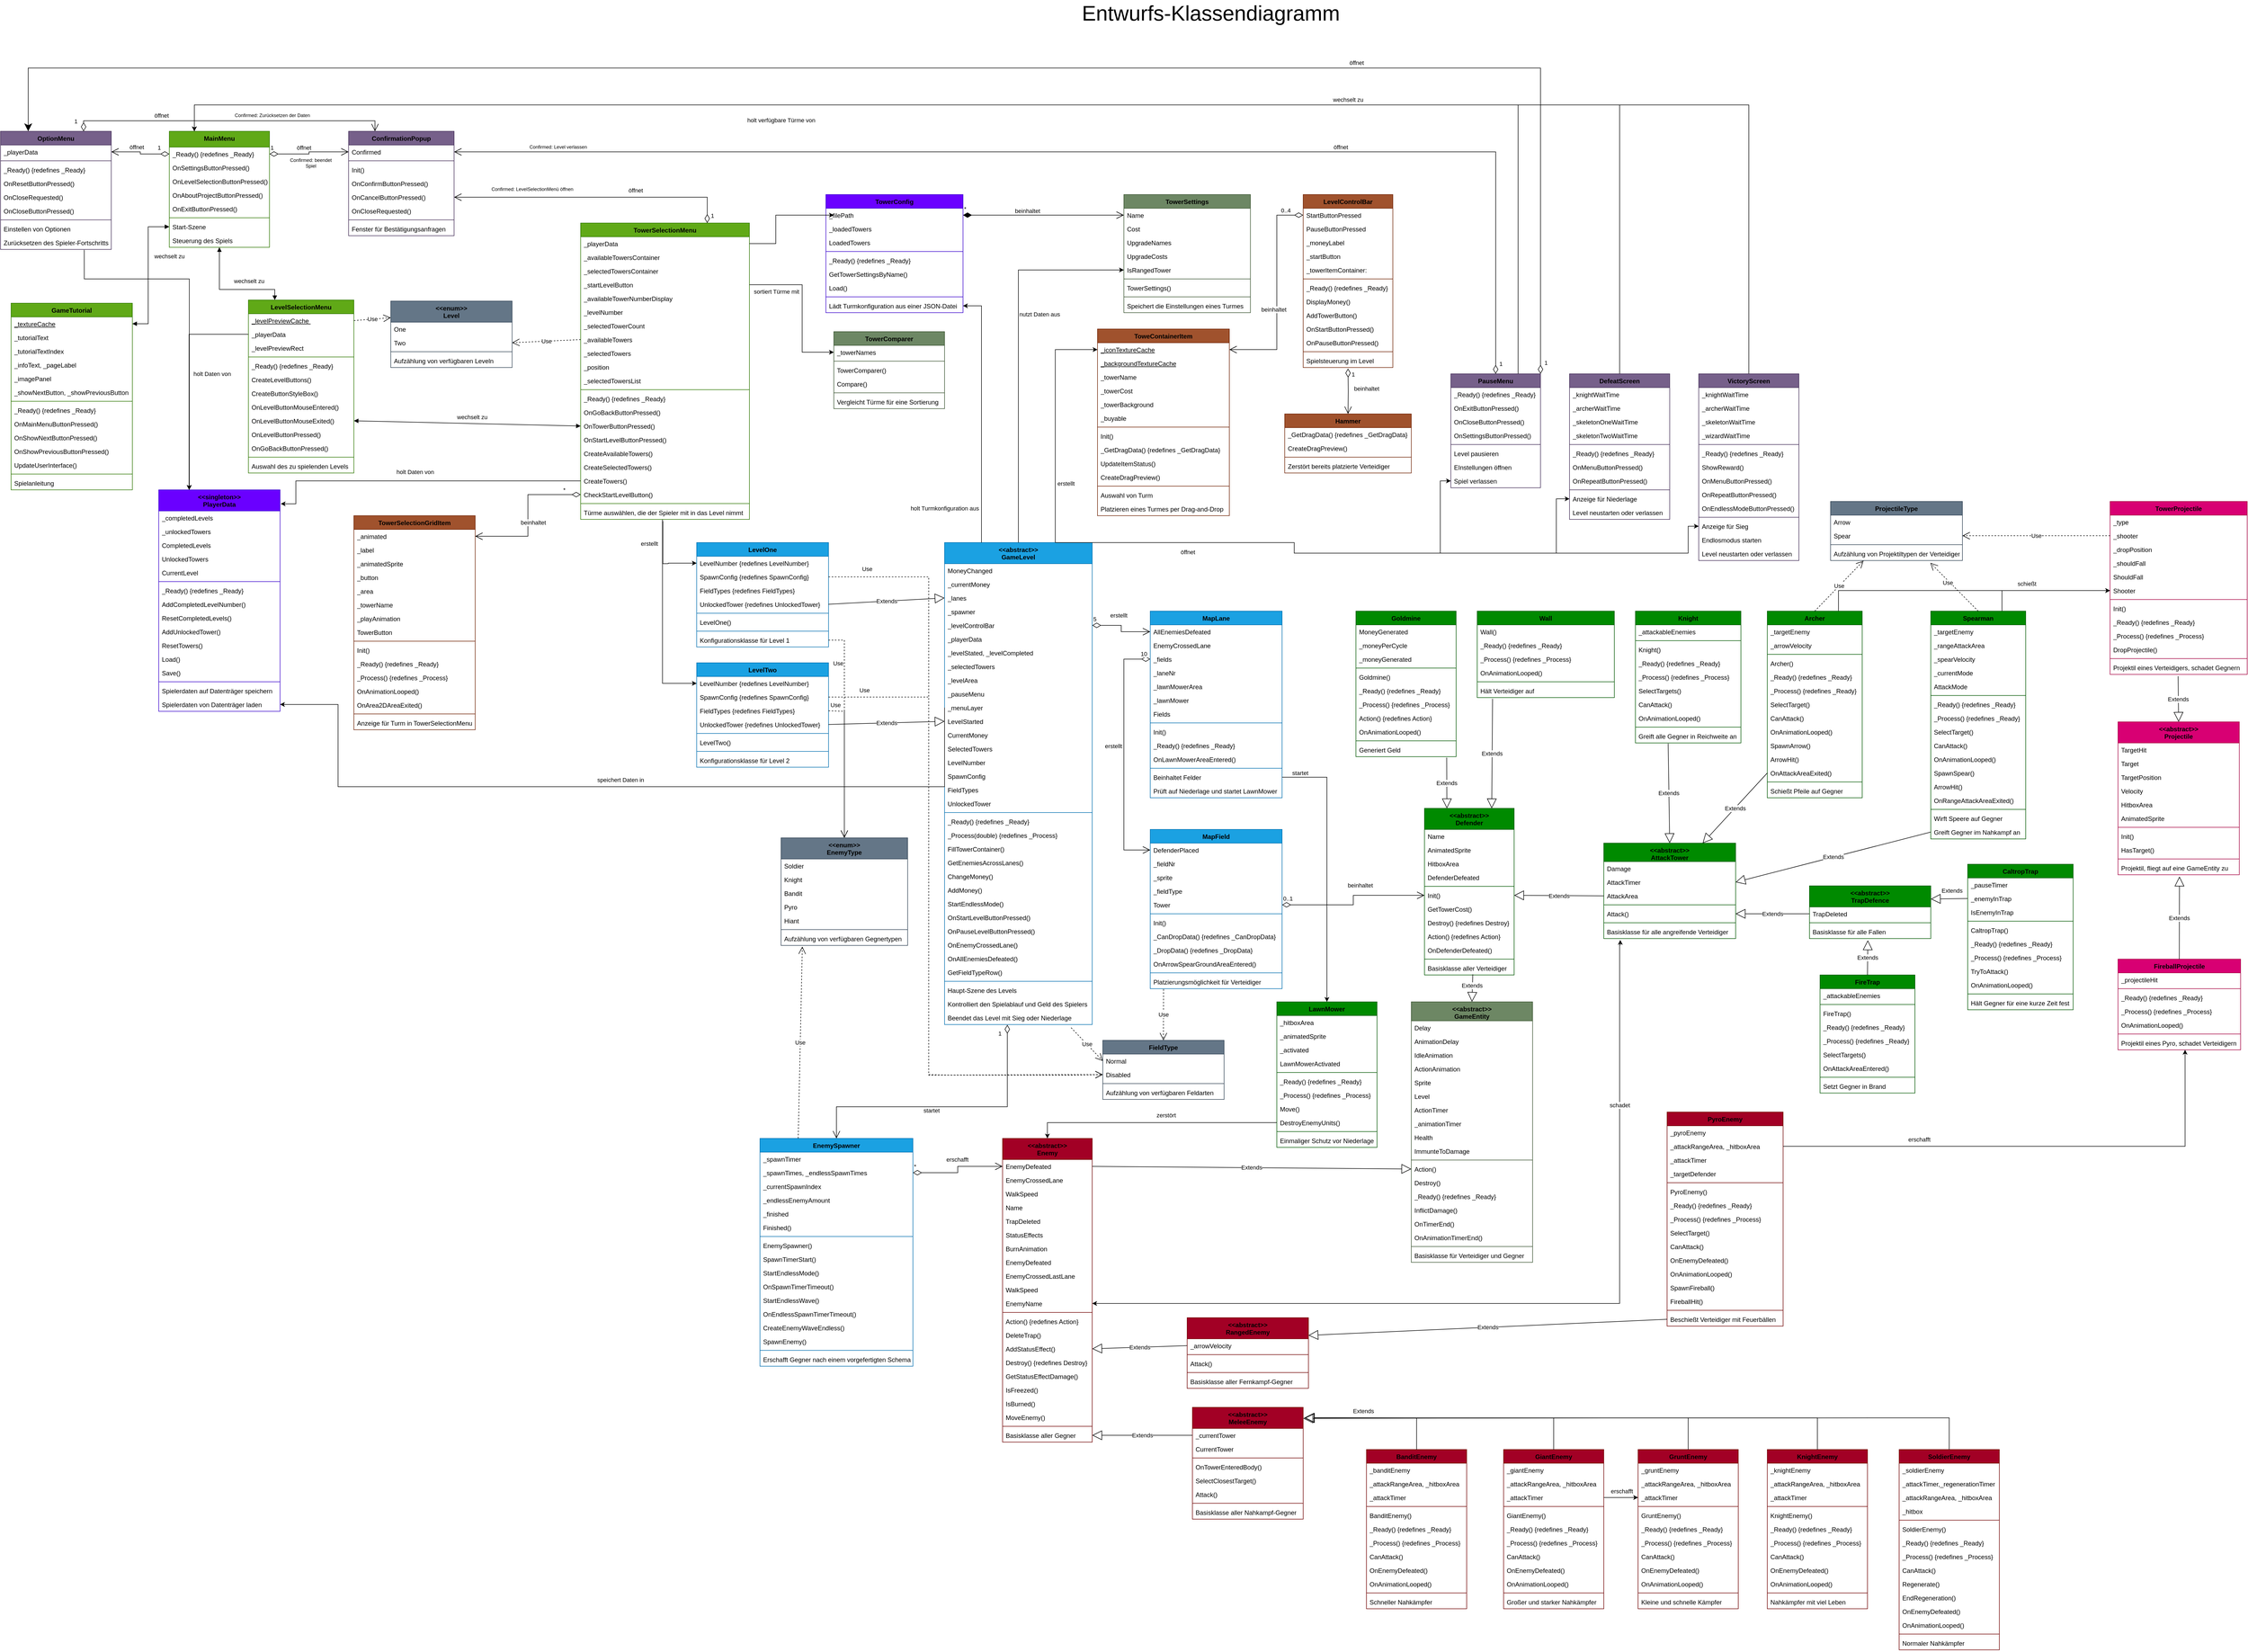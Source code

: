 <mxfile version="22.1.21" type="device">
  <diagram id="C5RBs43oDa-KdzZeNtuy" name="Page-1">
    <mxGraphModel dx="2087" dy="1384" grid="1" gridSize="10" guides="1" tooltips="1" connect="1" arrows="1" fold="1" page="0" pageScale="1" pageWidth="827" pageHeight="1169" math="0" shadow="0">
      <root>
        <mxCell id="WIyWlLk6GJQsqaUBKTNV-0" />
        <mxCell id="WIyWlLk6GJQsqaUBKTNV-1" parent="WIyWlLk6GJQsqaUBKTNV-0" />
        <mxCell id="wSwAOmmejvRLHp2DUcoL-6" value="MainMenu" style="swimlane;fontStyle=1;align=center;verticalAlign=top;childLayout=stackLayout;horizontal=1;startSize=30;horizontalStack=0;resizeParent=1;resizeParentMax=0;resizeLast=0;collapsible=1;marginBottom=0;whiteSpace=wrap;html=1;fillColor=#60a917;fontColor=#000000;strokeColor=#2D7600;" parent="WIyWlLk6GJQsqaUBKTNV-1" vertex="1">
          <mxGeometry x="300" y="-80" width="190" height="220" as="geometry" />
        </mxCell>
        <mxCell id="wSwAOmmejvRLHp2DUcoL-21" value="_Ready() {redefines _Ready}" style="text;strokeColor=none;fillColor=none;align=left;verticalAlign=top;spacingLeft=4;spacingRight=4;overflow=hidden;rotatable=0;points=[[0,0.5],[1,0.5]];portConstraint=eastwest;whiteSpace=wrap;html=1;" parent="wSwAOmmejvRLHp2DUcoL-6" vertex="1">
          <mxGeometry y="30" width="190" height="26" as="geometry" />
        </mxCell>
        <mxCell id="wSwAOmmejvRLHp2DUcoL-18" value="OnSettingsButtonPressed()" style="text;strokeColor=none;fillColor=none;align=left;verticalAlign=top;spacingLeft=4;spacingRight=4;overflow=hidden;rotatable=0;points=[[0,0.5],[1,0.5]];portConstraint=eastwest;whiteSpace=wrap;html=1;" parent="wSwAOmmejvRLHp2DUcoL-6" vertex="1">
          <mxGeometry y="56" width="190" height="26" as="geometry" />
        </mxCell>
        <mxCell id="wSwAOmmejvRLHp2DUcoL-23" value="OnLevelSelectionButtonPressed()" style="text;strokeColor=none;fillColor=none;align=left;verticalAlign=top;spacingLeft=4;spacingRight=4;overflow=hidden;rotatable=0;points=[[0,0.5],[1,0.5]];portConstraint=eastwest;whiteSpace=wrap;html=1;" parent="wSwAOmmejvRLHp2DUcoL-6" vertex="1">
          <mxGeometry y="82" width="190" height="26" as="geometry" />
        </mxCell>
        <mxCell id="wSwAOmmejvRLHp2DUcoL-22" value="OnAboutProjectButtonPressed()" style="text;strokeColor=none;fillColor=none;align=left;verticalAlign=top;spacingLeft=4;spacingRight=4;overflow=hidden;rotatable=0;points=[[0,0.5],[1,0.5]];portConstraint=eastwest;whiteSpace=wrap;html=1;" parent="wSwAOmmejvRLHp2DUcoL-6" vertex="1">
          <mxGeometry y="108" width="190" height="26" as="geometry" />
        </mxCell>
        <mxCell id="wSwAOmmejvRLHp2DUcoL-19" value="OnExitButtonPressed()" style="text;strokeColor=none;fillColor=none;align=left;verticalAlign=top;spacingLeft=4;spacingRight=4;overflow=hidden;rotatable=0;points=[[0,0.5],[1,0.5]];portConstraint=eastwest;whiteSpace=wrap;html=1;" parent="wSwAOmmejvRLHp2DUcoL-6" vertex="1">
          <mxGeometry y="134" width="190" height="26" as="geometry" />
        </mxCell>
        <mxCell id="wSwAOmmejvRLHp2DUcoL-11" value="" style="line;strokeWidth=1;fillColor=none;align=left;verticalAlign=middle;spacingTop=-1;spacingLeft=3;spacingRight=3;rotatable=0;labelPosition=right;points=[];portConstraint=eastwest;strokeColor=inherit;" parent="wSwAOmmejvRLHp2DUcoL-6" vertex="1">
          <mxGeometry y="160" width="190" height="8" as="geometry" />
        </mxCell>
        <mxCell id="wSwAOmmejvRLHp2DUcoL-10" value="Start-Szene" style="text;strokeColor=none;fillColor=none;align=left;verticalAlign=top;spacingLeft=4;spacingRight=4;overflow=hidden;rotatable=0;points=[[0,0.5],[1,0.5]];portConstraint=eastwest;whiteSpace=wrap;html=1;" parent="wSwAOmmejvRLHp2DUcoL-6" vertex="1">
          <mxGeometry y="168" width="190" height="26" as="geometry" />
        </mxCell>
        <mxCell id="wSwAOmmejvRLHp2DUcoL-24" value="Steuerung des Spiels" style="text;strokeColor=none;fillColor=none;align=left;verticalAlign=top;spacingLeft=4;spacingRight=4;overflow=hidden;rotatable=0;points=[[0,0.5],[1,0.5]];portConstraint=eastwest;whiteSpace=wrap;html=1;" parent="wSwAOmmejvRLHp2DUcoL-6" vertex="1">
          <mxGeometry y="194" width="190" height="26" as="geometry" />
        </mxCell>
        <mxCell id="wSwAOmmejvRLHp2DUcoL-25" value="ConfirmationPopup" style="swimlane;fontStyle=1;align=center;verticalAlign=top;childLayout=stackLayout;horizontal=1;startSize=26;horizontalStack=0;resizeParent=1;resizeParentMax=0;resizeLast=0;collapsible=1;marginBottom=0;whiteSpace=wrap;html=1;fillColor=#76608a;fontColor=#000000;strokeColor=#432D57;" parent="WIyWlLk6GJQsqaUBKTNV-1" vertex="1">
          <mxGeometry x="640" y="-80" width="200" height="198" as="geometry" />
        </mxCell>
        <mxCell id="wSwAOmmejvRLHp2DUcoL-26" value="Confirmed" style="text;strokeColor=none;fillColor=none;align=left;verticalAlign=top;spacingLeft=4;spacingRight=4;overflow=hidden;rotatable=0;points=[[0,0.5],[1,0.5]];portConstraint=eastwest;whiteSpace=wrap;html=1;" parent="wSwAOmmejvRLHp2DUcoL-25" vertex="1">
          <mxGeometry y="26" width="200" height="26" as="geometry" />
        </mxCell>
        <mxCell id="wSwAOmmejvRLHp2DUcoL-27" value="" style="line;strokeWidth=1;fillColor=none;align=left;verticalAlign=middle;spacingTop=-1;spacingLeft=3;spacingRight=3;rotatable=0;labelPosition=right;points=[];portConstraint=eastwest;strokeColor=inherit;" parent="wSwAOmmejvRLHp2DUcoL-25" vertex="1">
          <mxGeometry y="52" width="200" height="8" as="geometry" />
        </mxCell>
        <mxCell id="wSwAOmmejvRLHp2DUcoL-28" value="Init()&amp;nbsp;" style="text;strokeColor=none;fillColor=none;align=left;verticalAlign=top;spacingLeft=4;spacingRight=4;overflow=hidden;rotatable=0;points=[[0,0.5],[1,0.5]];portConstraint=eastwest;whiteSpace=wrap;html=1;" parent="wSwAOmmejvRLHp2DUcoL-25" vertex="1">
          <mxGeometry y="60" width="200" height="26" as="geometry" />
        </mxCell>
        <mxCell id="wSwAOmmejvRLHp2DUcoL-53" value="OnConfirmButtonPressed()" style="text;strokeColor=none;fillColor=none;align=left;verticalAlign=top;spacingLeft=4;spacingRight=4;overflow=hidden;rotatable=0;points=[[0,0.5],[1,0.5]];portConstraint=eastwest;whiteSpace=wrap;html=1;" parent="wSwAOmmejvRLHp2DUcoL-25" vertex="1">
          <mxGeometry y="86" width="200" height="26" as="geometry" />
        </mxCell>
        <mxCell id="wSwAOmmejvRLHp2DUcoL-52" value="OnCancelButtonPressed()" style="text;strokeColor=none;fillColor=none;align=left;verticalAlign=top;spacingLeft=4;spacingRight=4;overflow=hidden;rotatable=0;points=[[0,0.5],[1,0.5]];portConstraint=eastwest;whiteSpace=wrap;html=1;" parent="wSwAOmmejvRLHp2DUcoL-25" vertex="1">
          <mxGeometry y="112" width="200" height="26" as="geometry" />
        </mxCell>
        <mxCell id="wSwAOmmejvRLHp2DUcoL-51" value="OnCloseRequested()" style="text;strokeColor=none;fillColor=none;align=left;verticalAlign=top;spacingLeft=4;spacingRight=4;overflow=hidden;rotatable=0;points=[[0,0.5],[1,0.5]];portConstraint=eastwest;whiteSpace=wrap;html=1;" parent="wSwAOmmejvRLHp2DUcoL-25" vertex="1">
          <mxGeometry y="138" width="200" height="26" as="geometry" />
        </mxCell>
        <mxCell id="wSwAOmmejvRLHp2DUcoL-29" value="" style="line;strokeWidth=1;fillColor=none;align=left;verticalAlign=middle;spacingTop=-1;spacingLeft=3;spacingRight=3;rotatable=0;labelPosition=right;points=[];portConstraint=eastwest;strokeColor=inherit;" parent="wSwAOmmejvRLHp2DUcoL-25" vertex="1">
          <mxGeometry y="164" width="200" height="8" as="geometry" />
        </mxCell>
        <mxCell id="wSwAOmmejvRLHp2DUcoL-30" value="Fenster für Bestätigungsanfragen" style="text;strokeColor=none;fillColor=none;align=left;verticalAlign=top;spacingLeft=4;spacingRight=4;overflow=hidden;rotatable=0;points=[[0,0.5],[1,0.5]];portConstraint=eastwest;whiteSpace=wrap;html=1;" parent="wSwAOmmejvRLHp2DUcoL-25" vertex="1">
          <mxGeometry y="172" width="200" height="26" as="geometry" />
        </mxCell>
        <mxCell id="wSwAOmmejvRLHp2DUcoL-31" value="OptionMenu" style="swimlane;fontStyle=1;align=center;verticalAlign=top;childLayout=stackLayout;horizontal=1;startSize=26;horizontalStack=0;resizeParent=1;resizeParentMax=0;resizeLast=0;collapsible=1;marginBottom=0;whiteSpace=wrap;html=1;fillColor=#76608a;fontColor=#000000;strokeColor=#432D57;" parent="WIyWlLk6GJQsqaUBKTNV-1" vertex="1">
          <mxGeometry x="-20" y="-80" width="210" height="224" as="geometry" />
        </mxCell>
        <mxCell id="wSwAOmmejvRLHp2DUcoL-63" value="_playerData" style="text;strokeColor=none;fillColor=none;align=left;verticalAlign=top;spacingLeft=4;spacingRight=4;overflow=hidden;rotatable=0;points=[[0,0.5],[1,0.5]];portConstraint=eastwest;whiteSpace=wrap;html=1;" parent="wSwAOmmejvRLHp2DUcoL-31" vertex="1">
          <mxGeometry y="26" width="210" height="26" as="geometry" />
        </mxCell>
        <mxCell id="wSwAOmmejvRLHp2DUcoL-33" value="" style="line;strokeWidth=1;fillColor=none;align=left;verticalAlign=middle;spacingTop=-1;spacingLeft=3;spacingRight=3;rotatable=0;labelPosition=right;points=[];portConstraint=eastwest;strokeColor=inherit;" parent="wSwAOmmejvRLHp2DUcoL-31" vertex="1">
          <mxGeometry y="52" width="210" height="8" as="geometry" />
        </mxCell>
        <mxCell id="wSwAOmmejvRLHp2DUcoL-34" value="_Ready() {redefines _Ready}" style="text;strokeColor=none;fillColor=none;align=left;verticalAlign=top;spacingLeft=4;spacingRight=4;overflow=hidden;rotatable=0;points=[[0,0.5],[1,0.5]];portConstraint=eastwest;whiteSpace=wrap;html=1;" parent="wSwAOmmejvRLHp2DUcoL-31" vertex="1">
          <mxGeometry y="60" width="210" height="26" as="geometry" />
        </mxCell>
        <mxCell id="wSwAOmmejvRLHp2DUcoL-71" value="OnResetButtonPressed()" style="text;strokeColor=none;fillColor=none;align=left;verticalAlign=top;spacingLeft=4;spacingRight=4;overflow=hidden;rotatable=0;points=[[0,0.5],[1,0.5]];portConstraint=eastwest;whiteSpace=wrap;html=1;" parent="wSwAOmmejvRLHp2DUcoL-31" vertex="1">
          <mxGeometry y="86" width="210" height="26" as="geometry" />
        </mxCell>
        <mxCell id="wSwAOmmejvRLHp2DUcoL-70" value="OnCloseRequested()" style="text;strokeColor=none;fillColor=none;align=left;verticalAlign=top;spacingLeft=4;spacingRight=4;overflow=hidden;rotatable=0;points=[[0,0.5],[1,0.5]];portConstraint=eastwest;whiteSpace=wrap;html=1;" parent="wSwAOmmejvRLHp2DUcoL-31" vertex="1">
          <mxGeometry y="112" width="210" height="26" as="geometry" />
        </mxCell>
        <mxCell id="wSwAOmmejvRLHp2DUcoL-69" value="OnCloseButtonPressed()" style="text;strokeColor=none;fillColor=none;align=left;verticalAlign=top;spacingLeft=4;spacingRight=4;overflow=hidden;rotatable=0;points=[[0,0.5],[1,0.5]];portConstraint=eastwest;whiteSpace=wrap;html=1;" parent="wSwAOmmejvRLHp2DUcoL-31" vertex="1">
          <mxGeometry y="138" width="210" height="26" as="geometry" />
        </mxCell>
        <mxCell id="wSwAOmmejvRLHp2DUcoL-35" value="" style="line;strokeWidth=1;fillColor=none;align=left;verticalAlign=middle;spacingTop=-1;spacingLeft=3;spacingRight=3;rotatable=0;labelPosition=right;points=[];portConstraint=eastwest;strokeColor=inherit;" parent="wSwAOmmejvRLHp2DUcoL-31" vertex="1">
          <mxGeometry y="164" width="210" height="8" as="geometry" />
        </mxCell>
        <mxCell id="wSwAOmmejvRLHp2DUcoL-36" value="Einstellen von Optionen" style="text;strokeColor=none;fillColor=none;align=left;verticalAlign=top;spacingLeft=4;spacingRight=4;overflow=hidden;rotatable=0;points=[[0,0.5],[1,0.5]];portConstraint=eastwest;whiteSpace=wrap;html=1;" parent="wSwAOmmejvRLHp2DUcoL-31" vertex="1">
          <mxGeometry y="172" width="210" height="26" as="geometry" />
        </mxCell>
        <mxCell id="wSwAOmmejvRLHp2DUcoL-73" value="Zurücksetzen des Spieler-Fortschritts" style="text;strokeColor=none;fillColor=none;align=left;verticalAlign=top;spacingLeft=4;spacingRight=4;overflow=hidden;rotatable=0;points=[[0,0.5],[1,0.5]];portConstraint=eastwest;whiteSpace=wrap;html=1;" parent="wSwAOmmejvRLHp2DUcoL-31" vertex="1">
          <mxGeometry y="198" width="210" height="26" as="geometry" />
        </mxCell>
        <mxCell id="wSwAOmmejvRLHp2DUcoL-37" value="LevelSelectionMenu" style="swimlane;fontStyle=1;align=center;verticalAlign=top;childLayout=stackLayout;horizontal=1;startSize=26;horizontalStack=0;resizeParent=1;resizeParentMax=0;resizeLast=0;collapsible=1;marginBottom=0;whiteSpace=wrap;html=1;fillColor=#60a917;fontColor=#000000;strokeColor=#2D7600;" parent="WIyWlLk6GJQsqaUBKTNV-1" vertex="1">
          <mxGeometry x="450" y="240" width="200" height="328" as="geometry" />
        </mxCell>
        <mxCell id="wSwAOmmejvRLHp2DUcoL-38" value="&lt;u&gt;_levelPreviewCache&amp;nbsp;&lt;/u&gt;" style="text;strokeColor=none;fillColor=none;align=left;verticalAlign=top;spacingLeft=4;spacingRight=4;overflow=hidden;rotatable=0;points=[[0,0.5],[1,0.5]];portConstraint=eastwest;whiteSpace=wrap;html=1;" parent="wSwAOmmejvRLHp2DUcoL-37" vertex="1">
          <mxGeometry y="26" width="200" height="26" as="geometry" />
        </mxCell>
        <mxCell id="wSwAOmmejvRLHp2DUcoL-106" value="_playerData" style="text;strokeColor=none;fillColor=none;align=left;verticalAlign=top;spacingLeft=4;spacingRight=4;overflow=hidden;rotatable=0;points=[[0,0.5],[1,0.5]];portConstraint=eastwest;whiteSpace=wrap;html=1;" parent="wSwAOmmejvRLHp2DUcoL-37" vertex="1">
          <mxGeometry y="52" width="200" height="26" as="geometry" />
        </mxCell>
        <mxCell id="wSwAOmmejvRLHp2DUcoL-105" value="_levelPreviewRect" style="text;strokeColor=none;fillColor=none;align=left;verticalAlign=top;spacingLeft=4;spacingRight=4;overflow=hidden;rotatable=0;points=[[0,0.5],[1,0.5]];portConstraint=eastwest;whiteSpace=wrap;html=1;" parent="wSwAOmmejvRLHp2DUcoL-37" vertex="1">
          <mxGeometry y="78" width="200" height="26" as="geometry" />
        </mxCell>
        <mxCell id="wSwAOmmejvRLHp2DUcoL-39" value="" style="line;strokeWidth=1;fillColor=none;align=left;verticalAlign=middle;spacingTop=-1;spacingLeft=3;spacingRight=3;rotatable=0;labelPosition=right;points=[];portConstraint=eastwest;strokeColor=inherit;" parent="wSwAOmmejvRLHp2DUcoL-37" vertex="1">
          <mxGeometry y="104" width="200" height="8" as="geometry" />
        </mxCell>
        <mxCell id="wSwAOmmejvRLHp2DUcoL-40" value="_Ready() {redefines _Ready}" style="text;strokeColor=none;fillColor=none;align=left;verticalAlign=top;spacingLeft=4;spacingRight=4;overflow=hidden;rotatable=0;points=[[0,0.5],[1,0.5]];portConstraint=eastwest;whiteSpace=wrap;html=1;" parent="wSwAOmmejvRLHp2DUcoL-37" vertex="1">
          <mxGeometry y="112" width="200" height="26" as="geometry" />
        </mxCell>
        <mxCell id="wSwAOmmejvRLHp2DUcoL-123" value="CreateLevelButtons()" style="text;strokeColor=none;fillColor=none;align=left;verticalAlign=top;spacingLeft=4;spacingRight=4;overflow=hidden;rotatable=0;points=[[0,0.5],[1,0.5]];portConstraint=eastwest;whiteSpace=wrap;html=1;" parent="wSwAOmmejvRLHp2DUcoL-37" vertex="1">
          <mxGeometry y="138" width="200" height="26" as="geometry" />
        </mxCell>
        <mxCell id="wSwAOmmejvRLHp2DUcoL-122" value="CreateButtonStyleBox()" style="text;strokeColor=none;fillColor=none;align=left;verticalAlign=top;spacingLeft=4;spacingRight=4;overflow=hidden;rotatable=0;points=[[0,0.5],[1,0.5]];portConstraint=eastwest;whiteSpace=wrap;html=1;" parent="wSwAOmmejvRLHp2DUcoL-37" vertex="1">
          <mxGeometry y="164" width="200" height="26" as="geometry" />
        </mxCell>
        <mxCell id="wSwAOmmejvRLHp2DUcoL-121" value="OnLevelButtonMouseEntered()" style="text;strokeColor=none;fillColor=none;align=left;verticalAlign=top;spacingLeft=4;spacingRight=4;overflow=hidden;rotatable=0;points=[[0,0.5],[1,0.5]];portConstraint=eastwest;whiteSpace=wrap;html=1;" parent="wSwAOmmejvRLHp2DUcoL-37" vertex="1">
          <mxGeometry y="190" width="200" height="26" as="geometry" />
        </mxCell>
        <mxCell id="wSwAOmmejvRLHp2DUcoL-120" value="OnLevelButtonMouseExited()" style="text;strokeColor=none;fillColor=none;align=left;verticalAlign=top;spacingLeft=4;spacingRight=4;overflow=hidden;rotatable=0;points=[[0,0.5],[1,0.5]];portConstraint=eastwest;whiteSpace=wrap;html=1;" parent="wSwAOmmejvRLHp2DUcoL-37" vertex="1">
          <mxGeometry y="216" width="200" height="26" as="geometry" />
        </mxCell>
        <mxCell id="wSwAOmmejvRLHp2DUcoL-119" value="OnLevelButtonPressed()" style="text;strokeColor=none;fillColor=none;align=left;verticalAlign=top;spacingLeft=4;spacingRight=4;overflow=hidden;rotatable=0;points=[[0,0.5],[1,0.5]];portConstraint=eastwest;whiteSpace=wrap;html=1;" parent="wSwAOmmejvRLHp2DUcoL-37" vertex="1">
          <mxGeometry y="242" width="200" height="26" as="geometry" />
        </mxCell>
        <mxCell id="wSwAOmmejvRLHp2DUcoL-117" value="OnGoBackButtonPressed()" style="text;strokeColor=none;fillColor=none;align=left;verticalAlign=top;spacingLeft=4;spacingRight=4;overflow=hidden;rotatable=0;points=[[0,0.5],[1,0.5]];portConstraint=eastwest;whiteSpace=wrap;html=1;" parent="wSwAOmmejvRLHp2DUcoL-37" vertex="1">
          <mxGeometry y="268" width="200" height="26" as="geometry" />
        </mxCell>
        <mxCell id="wSwAOmmejvRLHp2DUcoL-41" value="" style="line;strokeWidth=1;fillColor=none;align=left;verticalAlign=middle;spacingTop=-1;spacingLeft=3;spacingRight=3;rotatable=0;labelPosition=right;points=[];portConstraint=eastwest;strokeColor=inherit;" parent="wSwAOmmejvRLHp2DUcoL-37" vertex="1">
          <mxGeometry y="294" width="200" height="8" as="geometry" />
        </mxCell>
        <mxCell id="wSwAOmmejvRLHp2DUcoL-42" value="Auswahl des zu spielenden Levels" style="text;strokeColor=none;fillColor=none;align=left;verticalAlign=top;spacingLeft=4;spacingRight=4;overflow=hidden;rotatable=0;points=[[0,0.5],[1,0.5]];portConstraint=eastwest;whiteSpace=wrap;html=1;" parent="wSwAOmmejvRLHp2DUcoL-37" vertex="1">
          <mxGeometry y="302" width="200" height="26" as="geometry" />
        </mxCell>
        <mxCell id="wSwAOmmejvRLHp2DUcoL-43" value="GameTutorial" style="swimlane;fontStyle=1;align=center;verticalAlign=top;childLayout=stackLayout;horizontal=1;startSize=26;horizontalStack=0;resizeParent=1;resizeParentMax=0;resizeLast=0;collapsible=1;marginBottom=0;whiteSpace=wrap;html=1;fillColor=#60a917;fontColor=#000000;strokeColor=#2D7600;" parent="WIyWlLk6GJQsqaUBKTNV-1" vertex="1">
          <mxGeometry y="246" width="230" height="354" as="geometry" />
        </mxCell>
        <mxCell id="wSwAOmmejvRLHp2DUcoL-44" value="&lt;u&gt;_textureCache&lt;/u&gt;" style="text;strokeColor=none;fillColor=none;align=left;verticalAlign=top;spacingLeft=4;spacingRight=4;overflow=hidden;rotatable=0;points=[[0,0.5],[1,0.5]];portConstraint=eastwest;whiteSpace=wrap;html=1;" parent="wSwAOmmejvRLHp2DUcoL-43" vertex="1">
          <mxGeometry y="26" width="230" height="26" as="geometry" />
        </mxCell>
        <mxCell id="wSwAOmmejvRLHp2DUcoL-81" value="_tutorialText" style="text;strokeColor=none;fillColor=none;align=left;verticalAlign=top;spacingLeft=4;spacingRight=4;overflow=hidden;rotatable=0;points=[[0,0.5],[1,0.5]];portConstraint=eastwest;whiteSpace=wrap;html=1;" parent="wSwAOmmejvRLHp2DUcoL-43" vertex="1">
          <mxGeometry y="52" width="230" height="26" as="geometry" />
        </mxCell>
        <mxCell id="wSwAOmmejvRLHp2DUcoL-80" value="_tutorialTextIndex" style="text;strokeColor=none;fillColor=none;align=left;verticalAlign=top;spacingLeft=4;spacingRight=4;overflow=hidden;rotatable=0;points=[[0,0.5],[1,0.5]];portConstraint=eastwest;whiteSpace=wrap;html=1;" parent="wSwAOmmejvRLHp2DUcoL-43" vertex="1">
          <mxGeometry y="78" width="230" height="26" as="geometry" />
        </mxCell>
        <mxCell id="wSwAOmmejvRLHp2DUcoL-79" value="_infoText, _pageLabel" style="text;strokeColor=none;fillColor=none;align=left;verticalAlign=top;spacingLeft=4;spacingRight=4;overflow=hidden;rotatable=0;points=[[0,0.5],[1,0.5]];portConstraint=eastwest;whiteSpace=wrap;html=1;" parent="wSwAOmmejvRLHp2DUcoL-43" vertex="1">
          <mxGeometry y="104" width="230" height="26" as="geometry" />
        </mxCell>
        <mxCell id="wSwAOmmejvRLHp2DUcoL-78" value="_imagePanel" style="text;strokeColor=none;fillColor=none;align=left;verticalAlign=top;spacingLeft=4;spacingRight=4;overflow=hidden;rotatable=0;points=[[0,0.5],[1,0.5]];portConstraint=eastwest;whiteSpace=wrap;html=1;" parent="wSwAOmmejvRLHp2DUcoL-43" vertex="1">
          <mxGeometry y="130" width="230" height="26" as="geometry" />
        </mxCell>
        <mxCell id="wSwAOmmejvRLHp2DUcoL-82" value="_showNextButton, _showPreviousButton" style="text;strokeColor=none;fillColor=none;align=left;verticalAlign=top;spacingLeft=4;spacingRight=4;overflow=hidden;rotatable=0;points=[[0,0.5],[1,0.5]];portConstraint=eastwest;whiteSpace=wrap;html=1;" parent="wSwAOmmejvRLHp2DUcoL-43" vertex="1">
          <mxGeometry y="156" width="230" height="26" as="geometry" />
        </mxCell>
        <mxCell id="wSwAOmmejvRLHp2DUcoL-45" value="" style="line;strokeWidth=1;fillColor=none;align=left;verticalAlign=middle;spacingTop=-1;spacingLeft=3;spacingRight=3;rotatable=0;labelPosition=right;points=[];portConstraint=eastwest;strokeColor=inherit;" parent="wSwAOmmejvRLHp2DUcoL-43" vertex="1">
          <mxGeometry y="182" width="230" height="8" as="geometry" />
        </mxCell>
        <mxCell id="wSwAOmmejvRLHp2DUcoL-46" value="_Ready() {redefines _Ready}" style="text;strokeColor=none;fillColor=none;align=left;verticalAlign=top;spacingLeft=4;spacingRight=4;overflow=hidden;rotatable=0;points=[[0,0.5],[1,0.5]];portConstraint=eastwest;whiteSpace=wrap;html=1;" parent="wSwAOmmejvRLHp2DUcoL-43" vertex="1">
          <mxGeometry y="190" width="230" height="26" as="geometry" />
        </mxCell>
        <mxCell id="wSwAOmmejvRLHp2DUcoL-86" value="OnMainMenuButtonPressed()" style="text;strokeColor=none;fillColor=none;align=left;verticalAlign=top;spacingLeft=4;spacingRight=4;overflow=hidden;rotatable=0;points=[[0,0.5],[1,0.5]];portConstraint=eastwest;whiteSpace=wrap;html=1;" parent="wSwAOmmejvRLHp2DUcoL-43" vertex="1">
          <mxGeometry y="216" width="230" height="26" as="geometry" />
        </mxCell>
        <mxCell id="wSwAOmmejvRLHp2DUcoL-85" value="OnShowNextButtonPressed()" style="text;strokeColor=none;fillColor=none;align=left;verticalAlign=top;spacingLeft=4;spacingRight=4;overflow=hidden;rotatable=0;points=[[0,0.5],[1,0.5]];portConstraint=eastwest;whiteSpace=wrap;html=1;" parent="wSwAOmmejvRLHp2DUcoL-43" vertex="1">
          <mxGeometry y="242" width="230" height="26" as="geometry" />
        </mxCell>
        <mxCell id="wSwAOmmejvRLHp2DUcoL-84" value="OnShowPreviousButtonPressed()" style="text;strokeColor=none;fillColor=none;align=left;verticalAlign=top;spacingLeft=4;spacingRight=4;overflow=hidden;rotatable=0;points=[[0,0.5],[1,0.5]];portConstraint=eastwest;whiteSpace=wrap;html=1;" parent="wSwAOmmejvRLHp2DUcoL-43" vertex="1">
          <mxGeometry y="268" width="230" height="26" as="geometry" />
        </mxCell>
        <mxCell id="wSwAOmmejvRLHp2DUcoL-83" value="UpdateUserInterface()" style="text;strokeColor=none;fillColor=none;align=left;verticalAlign=top;spacingLeft=4;spacingRight=4;overflow=hidden;rotatable=0;points=[[0,0.5],[1,0.5]];portConstraint=eastwest;whiteSpace=wrap;html=1;" parent="wSwAOmmejvRLHp2DUcoL-43" vertex="1">
          <mxGeometry y="294" width="230" height="26" as="geometry" />
        </mxCell>
        <mxCell id="wSwAOmmejvRLHp2DUcoL-47" value="" style="line;strokeWidth=1;fillColor=none;align=left;verticalAlign=middle;spacingTop=-1;spacingLeft=3;spacingRight=3;rotatable=0;labelPosition=right;points=[];portConstraint=eastwest;strokeColor=inherit;" parent="wSwAOmmejvRLHp2DUcoL-43" vertex="1">
          <mxGeometry y="320" width="230" height="8" as="geometry" />
        </mxCell>
        <mxCell id="wSwAOmmejvRLHp2DUcoL-48" value="Spielanleitung" style="text;strokeColor=none;fillColor=none;align=left;verticalAlign=top;spacingLeft=4;spacingRight=4;overflow=hidden;rotatable=0;points=[[0,0.5],[1,0.5]];portConstraint=eastwest;whiteSpace=wrap;html=1;" parent="wSwAOmmejvRLHp2DUcoL-43" vertex="1">
          <mxGeometry y="328" width="230" height="26" as="geometry" />
        </mxCell>
        <mxCell id="wSwAOmmejvRLHp2DUcoL-49" value="1" style="endArrow=open;html=1;endSize=12;startArrow=diamondThin;startSize=14;startFill=0;edgeStyle=orthogonalEdgeStyle;align=left;verticalAlign=bottom;rounded=0;exitX=1;exitY=0.5;exitDx=0;exitDy=0;entryX=0;entryY=0.5;entryDx=0;entryDy=0;" parent="WIyWlLk6GJQsqaUBKTNV-1" source="wSwAOmmejvRLHp2DUcoL-21" target="wSwAOmmejvRLHp2DUcoL-26" edge="1">
          <mxGeometry x="-1" y="3" relative="1" as="geometry">
            <mxPoint x="540" y="60" as="sourcePoint" />
            <mxPoint x="610" y="50" as="targetPoint" />
          </mxGeometry>
        </mxCell>
        <mxCell id="wSwAOmmejvRLHp2DUcoL-50" value="öffnet" style="edgeLabel;html=1;align=center;verticalAlign=middle;resizable=0;points=[];" parent="wSwAOmmejvRLHp2DUcoL-49" vertex="1" connectable="0">
          <mxGeometry x="-0.218" y="1" relative="1" as="geometry">
            <mxPoint x="5" y="-11" as="offset" />
          </mxGeometry>
        </mxCell>
        <mxCell id="wSwAOmmejvRLHp2DUcoL-55" value="Confirmed: beendet&lt;br style=&quot;font-size: 9px;&quot;&gt;Spiel" style="edgeLabel;html=1;align=center;verticalAlign=middle;resizable=0;points=[];fontSize=9;" parent="wSwAOmmejvRLHp2DUcoL-49" vertex="1" connectable="0">
          <mxGeometry x="0.386" relative="1" as="geometry">
            <mxPoint x="-25" y="21" as="offset" />
          </mxGeometry>
        </mxCell>
        <mxCell id="wSwAOmmejvRLHp2DUcoL-56" value="1" style="endArrow=open;html=1;endSize=12;startArrow=diamondThin;startSize=14;startFill=0;edgeStyle=orthogonalEdgeStyle;align=left;verticalAlign=bottom;rounded=0;entryX=1;entryY=0.5;entryDx=0;entryDy=0;exitX=0;exitY=0.5;exitDx=0;exitDy=0;" parent="WIyWlLk6GJQsqaUBKTNV-1" source="wSwAOmmejvRLHp2DUcoL-21" target="wSwAOmmejvRLHp2DUcoL-63" edge="1">
          <mxGeometry x="-0.575" y="-3" relative="1" as="geometry">
            <mxPoint x="120" y="110" as="sourcePoint" />
            <mxPoint x="210" y="-41" as="targetPoint" />
            <mxPoint as="offset" />
          </mxGeometry>
        </mxCell>
        <mxCell id="wSwAOmmejvRLHp2DUcoL-57" value="öffnet" style="edgeLabel;html=1;align=center;verticalAlign=middle;resizable=0;points=[];" parent="wSwAOmmejvRLHp2DUcoL-56" vertex="1" connectable="0">
          <mxGeometry x="0.219" y="-2" relative="1" as="geometry">
            <mxPoint x="3" y="-7" as="offset" />
          </mxGeometry>
        </mxCell>
        <mxCell id="wSwAOmmejvRLHp2DUcoL-58" value="" style="endArrow=block;startArrow=block;endFill=1;startFill=1;html=1;rounded=0;exitX=1;exitY=0.5;exitDx=0;exitDy=0;entryX=0;entryY=0.5;entryDx=0;entryDy=0;" parent="WIyWlLk6GJQsqaUBKTNV-1" source="wSwAOmmejvRLHp2DUcoL-44" target="wSwAOmmejvRLHp2DUcoL-10" edge="1">
          <mxGeometry width="160" relative="1" as="geometry">
            <mxPoint x="160" y="180" as="sourcePoint" />
            <mxPoint x="320" y="180" as="targetPoint" />
            <Array as="points">
              <mxPoint x="260" y="285" />
              <mxPoint x="260" y="101" />
            </Array>
          </mxGeometry>
        </mxCell>
        <mxCell id="wSwAOmmejvRLHp2DUcoL-59" value="wechselt zu" style="edgeLabel;html=1;align=center;verticalAlign=middle;resizable=0;points=[];" parent="wSwAOmmejvRLHp2DUcoL-58" vertex="1" connectable="0">
          <mxGeometry x="-0.088" relative="1" as="geometry">
            <mxPoint x="40" y="-42" as="offset" />
          </mxGeometry>
        </mxCell>
        <mxCell id="wSwAOmmejvRLHp2DUcoL-60" value="" style="endArrow=block;startArrow=block;endFill=1;startFill=1;html=1;rounded=0;exitX=0.25;exitY=0;exitDx=0;exitDy=0;" parent="WIyWlLk6GJQsqaUBKTNV-1" source="wSwAOmmejvRLHp2DUcoL-37" target="wSwAOmmejvRLHp2DUcoL-24" edge="1">
          <mxGeometry width="160" relative="1" as="geometry">
            <mxPoint x="240" y="259" as="sourcePoint" />
            <mxPoint x="445" y="180" as="targetPoint" />
            <Array as="points">
              <mxPoint x="500" y="220" />
              <mxPoint x="395" y="220" />
            </Array>
          </mxGeometry>
        </mxCell>
        <mxCell id="wSwAOmmejvRLHp2DUcoL-61" value="wechselt zu" style="edgeLabel;html=1;align=center;verticalAlign=middle;resizable=0;points=[];" parent="wSwAOmmejvRLHp2DUcoL-60" vertex="1" connectable="0">
          <mxGeometry x="-0.088" relative="1" as="geometry">
            <mxPoint x="24" y="-16" as="offset" />
          </mxGeometry>
        </mxCell>
        <mxCell id="wSwAOmmejvRLHp2DUcoL-75" value="1" style="endArrow=open;html=1;endSize=12;startArrow=diamondThin;startSize=14;startFill=0;edgeStyle=orthogonalEdgeStyle;align=left;verticalAlign=bottom;rounded=0;exitX=0.75;exitY=0;exitDx=0;exitDy=0;entryX=0.25;entryY=0;entryDx=0;entryDy=0;" parent="WIyWlLk6GJQsqaUBKTNV-1" source="wSwAOmmejvRLHp2DUcoL-31" target="wSwAOmmejvRLHp2DUcoL-25" edge="1">
          <mxGeometry x="-0.967" y="20" relative="1" as="geometry">
            <mxPoint x="190" y="20" as="sourcePoint" />
            <mxPoint x="350" y="20" as="targetPoint" />
            <Array as="points">
              <mxPoint x="138" y="-100" />
              <mxPoint x="690" y="-100" />
            </Array>
            <mxPoint as="offset" />
          </mxGeometry>
        </mxCell>
        <mxCell id="wSwAOmmejvRLHp2DUcoL-76" value="öffnet" style="edgeLabel;html=1;align=center;verticalAlign=middle;resizable=0;points=[];" parent="wSwAOmmejvRLHp2DUcoL-75" vertex="1" connectable="0">
          <mxGeometry x="-0.03" y="2" relative="1" as="geometry">
            <mxPoint x="-120" y="-8" as="offset" />
          </mxGeometry>
        </mxCell>
        <mxCell id="wSwAOmmejvRLHp2DUcoL-77" value="Confirmed: Zurücksetzen der Daten" style="edgeLabel;html=1;align=center;verticalAlign=middle;resizable=0;points=[];fontSize=9;" parent="wSwAOmmejvRLHp2DUcoL-75" vertex="1" connectable="0">
          <mxGeometry x="0.189" y="1" relative="1" as="geometry">
            <mxPoint x="25" y="-9" as="offset" />
          </mxGeometry>
        </mxCell>
        <mxCell id="wSwAOmmejvRLHp2DUcoL-87" value="&amp;lt;&amp;lt;enum&amp;gt;&amp;gt;&lt;br&gt;Level" style="swimlane;fontStyle=1;align=center;verticalAlign=top;childLayout=stackLayout;horizontal=1;startSize=40;horizontalStack=0;resizeParent=1;resizeParentMax=0;resizeLast=0;collapsible=1;marginBottom=0;whiteSpace=wrap;html=1;fillColor=#647687;fontColor=#000000;strokeColor=#314354;" parent="WIyWlLk6GJQsqaUBKTNV-1" vertex="1">
          <mxGeometry x="720" y="242" width="230" height="126" as="geometry" />
        </mxCell>
        <mxCell id="wSwAOmmejvRLHp2DUcoL-88" value="One" style="text;strokeColor=none;fillColor=none;align=left;verticalAlign=top;spacingLeft=4;spacingRight=4;overflow=hidden;rotatable=0;points=[[0,0.5],[1,0.5]];portConstraint=eastwest;whiteSpace=wrap;html=1;" parent="wSwAOmmejvRLHp2DUcoL-87" vertex="1">
          <mxGeometry y="40" width="230" height="26" as="geometry" />
        </mxCell>
        <mxCell id="wSwAOmmejvRLHp2DUcoL-90" value="Two" style="text;strokeColor=none;fillColor=none;align=left;verticalAlign=top;spacingLeft=4;spacingRight=4;overflow=hidden;rotatable=0;points=[[0,0.5],[1,0.5]];portConstraint=eastwest;whiteSpace=wrap;html=1;" parent="wSwAOmmejvRLHp2DUcoL-87" vertex="1">
          <mxGeometry y="66" width="230" height="26" as="geometry" />
        </mxCell>
        <mxCell id="wSwAOmmejvRLHp2DUcoL-91" value="" style="line;strokeWidth=1;fillColor=none;align=left;verticalAlign=middle;spacingTop=-1;spacingLeft=3;spacingRight=3;rotatable=0;labelPosition=right;points=[];portConstraint=eastwest;strokeColor=inherit;" parent="wSwAOmmejvRLHp2DUcoL-87" vertex="1">
          <mxGeometry y="92" width="230" height="8" as="geometry" />
        </mxCell>
        <mxCell id="wSwAOmmejvRLHp2DUcoL-92" value="Aufzählung von verfügbaren Leveln" style="text;strokeColor=none;fillColor=none;align=left;verticalAlign=top;spacingLeft=4;spacingRight=4;overflow=hidden;rotatable=0;points=[[0,0.5],[1,0.5]];portConstraint=eastwest;whiteSpace=wrap;html=1;" parent="wSwAOmmejvRLHp2DUcoL-87" vertex="1">
          <mxGeometry y="100" width="230" height="26" as="geometry" />
        </mxCell>
        <mxCell id="wSwAOmmejvRLHp2DUcoL-93" value="TowerSelectionMenu" style="swimlane;fontStyle=1;align=center;verticalAlign=top;childLayout=stackLayout;horizontal=1;startSize=26;horizontalStack=0;resizeParent=1;resizeParentMax=0;resizeLast=0;collapsible=1;marginBottom=0;whiteSpace=wrap;html=1;fillColor=#60a917;fontColor=#000000;strokeColor=#2D7600;" parent="WIyWlLk6GJQsqaUBKTNV-1" vertex="1">
          <mxGeometry x="1080" y="94" width="320" height="562" as="geometry" />
        </mxCell>
        <mxCell id="wSwAOmmejvRLHp2DUcoL-94" value="_playerData" style="text;strokeColor=none;fillColor=none;align=left;verticalAlign=top;spacingLeft=4;spacingRight=4;overflow=hidden;rotatable=0;points=[[0,0.5],[1,0.5]];portConstraint=eastwest;whiteSpace=wrap;html=1;" parent="wSwAOmmejvRLHp2DUcoL-93" vertex="1">
          <mxGeometry y="26" width="320" height="26" as="geometry" />
        </mxCell>
        <mxCell id="wSwAOmmejvRLHp2DUcoL-153" value="_availableTowersContainer" style="text;strokeColor=none;fillColor=none;align=left;verticalAlign=top;spacingLeft=4;spacingRight=4;overflow=hidden;rotatable=0;points=[[0,0.5],[1,0.5]];portConstraint=eastwest;whiteSpace=wrap;html=1;" parent="wSwAOmmejvRLHp2DUcoL-93" vertex="1">
          <mxGeometry y="52" width="320" height="26" as="geometry" />
        </mxCell>
        <mxCell id="wSwAOmmejvRLHp2DUcoL-152" value="_selectedTowersContainer" style="text;strokeColor=none;fillColor=none;align=left;verticalAlign=top;spacingLeft=4;spacingRight=4;overflow=hidden;rotatable=0;points=[[0,0.5],[1,0.5]];portConstraint=eastwest;whiteSpace=wrap;html=1;" parent="wSwAOmmejvRLHp2DUcoL-93" vertex="1">
          <mxGeometry y="78" width="320" height="26" as="geometry" />
        </mxCell>
        <mxCell id="wSwAOmmejvRLHp2DUcoL-151" value="_startLevelButton" style="text;strokeColor=none;fillColor=none;align=left;verticalAlign=top;spacingLeft=4;spacingRight=4;overflow=hidden;rotatable=0;points=[[0,0.5],[1,0.5]];portConstraint=eastwest;whiteSpace=wrap;html=1;" parent="wSwAOmmejvRLHp2DUcoL-93" vertex="1">
          <mxGeometry y="104" width="320" height="26" as="geometry" />
        </mxCell>
        <mxCell id="wSwAOmmejvRLHp2DUcoL-150" value="_availableTowerNumberDisplay" style="text;strokeColor=none;fillColor=none;align=left;verticalAlign=top;spacingLeft=4;spacingRight=4;overflow=hidden;rotatable=0;points=[[0,0.5],[1,0.5]];portConstraint=eastwest;whiteSpace=wrap;html=1;" parent="wSwAOmmejvRLHp2DUcoL-93" vertex="1">
          <mxGeometry y="130" width="320" height="26" as="geometry" />
        </mxCell>
        <mxCell id="wSwAOmmejvRLHp2DUcoL-149" value="_levelNumber" style="text;strokeColor=none;fillColor=none;align=left;verticalAlign=top;spacingLeft=4;spacingRight=4;overflow=hidden;rotatable=0;points=[[0,0.5],[1,0.5]];portConstraint=eastwest;whiteSpace=wrap;html=1;" parent="wSwAOmmejvRLHp2DUcoL-93" vertex="1">
          <mxGeometry y="156" width="320" height="26" as="geometry" />
        </mxCell>
        <mxCell id="wSwAOmmejvRLHp2DUcoL-148" value="_selectedTowerCount" style="text;strokeColor=none;fillColor=none;align=left;verticalAlign=top;spacingLeft=4;spacingRight=4;overflow=hidden;rotatable=0;points=[[0,0.5],[1,0.5]];portConstraint=eastwest;whiteSpace=wrap;html=1;" parent="wSwAOmmejvRLHp2DUcoL-93" vertex="1">
          <mxGeometry y="182" width="320" height="26" as="geometry" />
        </mxCell>
        <mxCell id="wSwAOmmejvRLHp2DUcoL-147" value="_availableTowers" style="text;strokeColor=none;fillColor=none;align=left;verticalAlign=top;spacingLeft=4;spacingRight=4;overflow=hidden;rotatable=0;points=[[0,0.5],[1,0.5]];portConstraint=eastwest;whiteSpace=wrap;html=1;" parent="wSwAOmmejvRLHp2DUcoL-93" vertex="1">
          <mxGeometry y="208" width="320" height="26" as="geometry" />
        </mxCell>
        <mxCell id="wSwAOmmejvRLHp2DUcoL-146" value="_selectedTowers" style="text;strokeColor=none;fillColor=none;align=left;verticalAlign=top;spacingLeft=4;spacingRight=4;overflow=hidden;rotatable=0;points=[[0,0.5],[1,0.5]];portConstraint=eastwest;whiteSpace=wrap;html=1;" parent="wSwAOmmejvRLHp2DUcoL-93" vertex="1">
          <mxGeometry y="234" width="320" height="26" as="geometry" />
        </mxCell>
        <mxCell id="wSwAOmmejvRLHp2DUcoL-145" value="_position" style="text;strokeColor=none;fillColor=none;align=left;verticalAlign=top;spacingLeft=4;spacingRight=4;overflow=hidden;rotatable=0;points=[[0,0.5],[1,0.5]];portConstraint=eastwest;whiteSpace=wrap;html=1;" parent="wSwAOmmejvRLHp2DUcoL-93" vertex="1">
          <mxGeometry y="260" width="320" height="26" as="geometry" />
        </mxCell>
        <mxCell id="wSwAOmmejvRLHp2DUcoL-144" value="_selectedTowersList" style="text;strokeColor=none;fillColor=none;align=left;verticalAlign=top;spacingLeft=4;spacingRight=4;overflow=hidden;rotatable=0;points=[[0,0.5],[1,0.5]];portConstraint=eastwest;whiteSpace=wrap;html=1;" parent="wSwAOmmejvRLHp2DUcoL-93" vertex="1">
          <mxGeometry y="286" width="320" height="26" as="geometry" />
        </mxCell>
        <mxCell id="wSwAOmmejvRLHp2DUcoL-95" value="" style="line;strokeWidth=1;fillColor=none;align=left;verticalAlign=middle;spacingTop=-1;spacingLeft=3;spacingRight=3;rotatable=0;labelPosition=right;points=[];portConstraint=eastwest;strokeColor=inherit;" parent="wSwAOmmejvRLHp2DUcoL-93" vertex="1">
          <mxGeometry y="312" width="320" height="8" as="geometry" />
        </mxCell>
        <mxCell id="wSwAOmmejvRLHp2DUcoL-96" value="_Ready() {redefines _Ready}" style="text;strokeColor=none;fillColor=none;align=left;verticalAlign=top;spacingLeft=4;spacingRight=4;overflow=hidden;rotatable=0;points=[[0,0.5],[1,0.5]];portConstraint=eastwest;whiteSpace=wrap;html=1;" parent="wSwAOmmejvRLHp2DUcoL-93" vertex="1">
          <mxGeometry y="320" width="320" height="26" as="geometry" />
        </mxCell>
        <mxCell id="wSwAOmmejvRLHp2DUcoL-161" value="OnGoBackButtonPressed()" style="text;strokeColor=none;fillColor=none;align=left;verticalAlign=top;spacingLeft=4;spacingRight=4;overflow=hidden;rotatable=0;points=[[0,0.5],[1,0.5]];portConstraint=eastwest;whiteSpace=wrap;html=1;" parent="wSwAOmmejvRLHp2DUcoL-93" vertex="1">
          <mxGeometry y="346" width="320" height="26" as="geometry" />
        </mxCell>
        <mxCell id="wSwAOmmejvRLHp2DUcoL-160" value="OnTowerButtonPressed()" style="text;strokeColor=none;fillColor=none;align=left;verticalAlign=top;spacingLeft=4;spacingRight=4;overflow=hidden;rotatable=0;points=[[0,0.5],[1,0.5]];portConstraint=eastwest;whiteSpace=wrap;html=1;" parent="wSwAOmmejvRLHp2DUcoL-93" vertex="1">
          <mxGeometry y="372" width="320" height="26" as="geometry" />
        </mxCell>
        <mxCell id="wSwAOmmejvRLHp2DUcoL-159" value="OnStartLevelButtonPressed()" style="text;strokeColor=none;fillColor=none;align=left;verticalAlign=top;spacingLeft=4;spacingRight=4;overflow=hidden;rotatable=0;points=[[0,0.5],[1,0.5]];portConstraint=eastwest;whiteSpace=wrap;html=1;" parent="wSwAOmmejvRLHp2DUcoL-93" vertex="1">
          <mxGeometry y="398" width="320" height="26" as="geometry" />
        </mxCell>
        <mxCell id="wSwAOmmejvRLHp2DUcoL-158" value="CreateAvailableTowers()" style="text;strokeColor=none;fillColor=none;align=left;verticalAlign=top;spacingLeft=4;spacingRight=4;overflow=hidden;rotatable=0;points=[[0,0.5],[1,0.5]];portConstraint=eastwest;whiteSpace=wrap;html=1;" parent="wSwAOmmejvRLHp2DUcoL-93" vertex="1">
          <mxGeometry y="424" width="320" height="26" as="geometry" />
        </mxCell>
        <mxCell id="wSwAOmmejvRLHp2DUcoL-157" value="CreateSelectedTowers()" style="text;strokeColor=none;fillColor=none;align=left;verticalAlign=top;spacingLeft=4;spacingRight=4;overflow=hidden;rotatable=0;points=[[0,0.5],[1,0.5]];portConstraint=eastwest;whiteSpace=wrap;html=1;" parent="wSwAOmmejvRLHp2DUcoL-93" vertex="1">
          <mxGeometry y="450" width="320" height="26" as="geometry" />
        </mxCell>
        <mxCell id="wSwAOmmejvRLHp2DUcoL-156" value="CreateTowers()" style="text;strokeColor=none;fillColor=none;align=left;verticalAlign=top;spacingLeft=4;spacingRight=4;overflow=hidden;rotatable=0;points=[[0,0.5],[1,0.5]];portConstraint=eastwest;whiteSpace=wrap;html=1;" parent="wSwAOmmejvRLHp2DUcoL-93" vertex="1">
          <mxGeometry y="476" width="320" height="26" as="geometry" />
        </mxCell>
        <mxCell id="wSwAOmmejvRLHp2DUcoL-155" value="CheckStartLevelButton()" style="text;strokeColor=none;fillColor=none;align=left;verticalAlign=top;spacingLeft=4;spacingRight=4;overflow=hidden;rotatable=0;points=[[0,0.5],[1,0.5]];portConstraint=eastwest;whiteSpace=wrap;html=1;" parent="wSwAOmmejvRLHp2DUcoL-93" vertex="1">
          <mxGeometry y="502" width="320" height="26" as="geometry" />
        </mxCell>
        <mxCell id="wSwAOmmejvRLHp2DUcoL-97" value="" style="line;strokeWidth=1;fillColor=none;align=left;verticalAlign=middle;spacingTop=-1;spacingLeft=3;spacingRight=3;rotatable=0;labelPosition=right;points=[];portConstraint=eastwest;strokeColor=inherit;" parent="wSwAOmmejvRLHp2DUcoL-93" vertex="1">
          <mxGeometry y="528" width="320" height="8" as="geometry" />
        </mxCell>
        <mxCell id="wSwAOmmejvRLHp2DUcoL-98" value="Türme auswählen, die der Spieler mit in das Level nimmt" style="text;strokeColor=none;fillColor=none;align=left;verticalAlign=top;spacingLeft=4;spacingRight=4;overflow=hidden;rotatable=0;points=[[0,0.5],[1,0.5]];portConstraint=eastwest;whiteSpace=wrap;html=1;" parent="wSwAOmmejvRLHp2DUcoL-93" vertex="1">
          <mxGeometry y="536" width="320" height="26" as="geometry" />
        </mxCell>
        <mxCell id="wSwAOmmejvRLHp2DUcoL-107" value="&amp;lt;&amp;lt;singleton&amp;gt;&amp;gt;&lt;br&gt;PlayerData" style="swimlane;fontStyle=1;align=center;verticalAlign=top;childLayout=stackLayout;horizontal=1;startSize=40;horizontalStack=0;resizeParent=1;resizeParentMax=0;resizeLast=0;collapsible=1;marginBottom=0;whiteSpace=wrap;html=1;fillColor=#6a00ff;fontColor=#000000;strokeColor=#3700CC;" parent="WIyWlLk6GJQsqaUBKTNV-1" vertex="1">
          <mxGeometry x="280" y="600" width="230" height="420" as="geometry" />
        </mxCell>
        <mxCell id="wSwAOmmejvRLHp2DUcoL-131" value="_completedLevels" style="text;strokeColor=none;fillColor=none;align=left;verticalAlign=top;spacingLeft=4;spacingRight=4;overflow=hidden;rotatable=0;points=[[0,0.5],[1,0.5]];portConstraint=eastwest;whiteSpace=wrap;html=1;" parent="wSwAOmmejvRLHp2DUcoL-107" vertex="1">
          <mxGeometry y="40" width="230" height="26" as="geometry" />
        </mxCell>
        <mxCell id="wSwAOmmejvRLHp2DUcoL-130" value="_unlockedTowers" style="text;strokeColor=none;fillColor=none;align=left;verticalAlign=top;spacingLeft=4;spacingRight=4;overflow=hidden;rotatable=0;points=[[0,0.5],[1,0.5]];portConstraint=eastwest;whiteSpace=wrap;html=1;" parent="wSwAOmmejvRLHp2DUcoL-107" vertex="1">
          <mxGeometry y="66" width="230" height="26" as="geometry" />
        </mxCell>
        <mxCell id="wSwAOmmejvRLHp2DUcoL-134" value="CompletedLevels" style="text;strokeColor=none;fillColor=none;align=left;verticalAlign=top;spacingLeft=4;spacingRight=4;overflow=hidden;rotatable=0;points=[[0,0.5],[1,0.5]];portConstraint=eastwest;whiteSpace=wrap;html=1;" parent="wSwAOmmejvRLHp2DUcoL-107" vertex="1">
          <mxGeometry y="92" width="230" height="26" as="geometry" />
        </mxCell>
        <mxCell id="wSwAOmmejvRLHp2DUcoL-133" value="UnlockedTowers" style="text;strokeColor=none;fillColor=none;align=left;verticalAlign=top;spacingLeft=4;spacingRight=4;overflow=hidden;rotatable=0;points=[[0,0.5],[1,0.5]];portConstraint=eastwest;whiteSpace=wrap;html=1;" parent="wSwAOmmejvRLHp2DUcoL-107" vertex="1">
          <mxGeometry y="118" width="230" height="26" as="geometry" />
        </mxCell>
        <mxCell id="wSwAOmmejvRLHp2DUcoL-132" value="CurrentLevel" style="text;strokeColor=none;fillColor=none;align=left;verticalAlign=top;spacingLeft=4;spacingRight=4;overflow=hidden;rotatable=0;points=[[0,0.5],[1,0.5]];portConstraint=eastwest;whiteSpace=wrap;html=1;" parent="wSwAOmmejvRLHp2DUcoL-107" vertex="1">
          <mxGeometry y="144" width="230" height="26" as="geometry" />
        </mxCell>
        <mxCell id="wSwAOmmejvRLHp2DUcoL-109" value="" style="line;strokeWidth=1;fillColor=none;align=left;verticalAlign=middle;spacingTop=-1;spacingLeft=3;spacingRight=3;rotatable=0;labelPosition=right;points=[];portConstraint=eastwest;strokeColor=inherit;" parent="wSwAOmmejvRLHp2DUcoL-107" vertex="1">
          <mxGeometry y="170" width="230" height="8" as="geometry" />
        </mxCell>
        <mxCell id="wSwAOmmejvRLHp2DUcoL-110" value="_Ready() {redefines _Ready}" style="text;strokeColor=none;fillColor=none;align=left;verticalAlign=top;spacingLeft=4;spacingRight=4;overflow=hidden;rotatable=0;points=[[0,0.5],[1,0.5]];portConstraint=eastwest;whiteSpace=wrap;html=1;" parent="wSwAOmmejvRLHp2DUcoL-107" vertex="1">
          <mxGeometry y="178" width="230" height="26" as="geometry" />
        </mxCell>
        <mxCell id="wSwAOmmejvRLHp2DUcoL-139" value="AddCompletedLevelNumber()" style="text;strokeColor=none;fillColor=none;align=left;verticalAlign=top;spacingLeft=4;spacingRight=4;overflow=hidden;rotatable=0;points=[[0,0.5],[1,0.5]];portConstraint=eastwest;whiteSpace=wrap;html=1;" parent="wSwAOmmejvRLHp2DUcoL-107" vertex="1">
          <mxGeometry y="204" width="230" height="26" as="geometry" />
        </mxCell>
        <mxCell id="wSwAOmmejvRLHp2DUcoL-138" value="ResetCompletedLevels()" style="text;strokeColor=none;fillColor=none;align=left;verticalAlign=top;spacingLeft=4;spacingRight=4;overflow=hidden;rotatable=0;points=[[0,0.5],[1,0.5]];portConstraint=eastwest;whiteSpace=wrap;html=1;" parent="wSwAOmmejvRLHp2DUcoL-107" vertex="1">
          <mxGeometry y="230" width="230" height="26" as="geometry" />
        </mxCell>
        <mxCell id="wSwAOmmejvRLHp2DUcoL-137" value="AddUnlockedTower()" style="text;strokeColor=none;fillColor=none;align=left;verticalAlign=top;spacingLeft=4;spacingRight=4;overflow=hidden;rotatable=0;points=[[0,0.5],[1,0.5]];portConstraint=eastwest;whiteSpace=wrap;html=1;" parent="wSwAOmmejvRLHp2DUcoL-107" vertex="1">
          <mxGeometry y="256" width="230" height="26" as="geometry" />
        </mxCell>
        <mxCell id="wSwAOmmejvRLHp2DUcoL-136" value="ResetTowers()" style="text;strokeColor=none;fillColor=none;align=left;verticalAlign=top;spacingLeft=4;spacingRight=4;overflow=hidden;rotatable=0;points=[[0,0.5],[1,0.5]];portConstraint=eastwest;whiteSpace=wrap;html=1;" parent="wSwAOmmejvRLHp2DUcoL-107" vertex="1">
          <mxGeometry y="282" width="230" height="26" as="geometry" />
        </mxCell>
        <mxCell id="wSwAOmmejvRLHp2DUcoL-135" value="Load()" style="text;strokeColor=none;fillColor=none;align=left;verticalAlign=top;spacingLeft=4;spacingRight=4;overflow=hidden;rotatable=0;points=[[0,0.5],[1,0.5]];portConstraint=eastwest;whiteSpace=wrap;html=1;" parent="wSwAOmmejvRLHp2DUcoL-107" vertex="1">
          <mxGeometry y="308" width="230" height="26" as="geometry" />
        </mxCell>
        <mxCell id="wSwAOmmejvRLHp2DUcoL-140" value="Save()" style="text;strokeColor=none;fillColor=none;align=left;verticalAlign=top;spacingLeft=4;spacingRight=4;overflow=hidden;rotatable=0;points=[[0,0.5],[1,0.5]];portConstraint=eastwest;whiteSpace=wrap;html=1;" parent="wSwAOmmejvRLHp2DUcoL-107" vertex="1">
          <mxGeometry y="334" width="230" height="26" as="geometry" />
        </mxCell>
        <mxCell id="wSwAOmmejvRLHp2DUcoL-111" value="" style="line;strokeWidth=1;fillColor=none;align=left;verticalAlign=middle;spacingTop=-1;spacingLeft=3;spacingRight=3;rotatable=0;labelPosition=right;points=[];portConstraint=eastwest;strokeColor=inherit;" parent="wSwAOmmejvRLHp2DUcoL-107" vertex="1">
          <mxGeometry y="360" width="230" height="8" as="geometry" />
        </mxCell>
        <mxCell id="wSwAOmmejvRLHp2DUcoL-112" value="Spielerdaten auf Datenträger speichern" style="text;strokeColor=none;fillColor=none;align=left;verticalAlign=top;spacingLeft=4;spacingRight=4;overflow=hidden;rotatable=0;points=[[0,0.5],[1,0.5]];portConstraint=eastwest;whiteSpace=wrap;html=1;" parent="wSwAOmmejvRLHp2DUcoL-107" vertex="1">
          <mxGeometry y="368" width="230" height="26" as="geometry" />
        </mxCell>
        <mxCell id="wSwAOmmejvRLHp2DUcoL-141" value="Spielerdaten von Datenträger laden" style="text;strokeColor=none;fillColor=none;align=left;verticalAlign=top;spacingLeft=4;spacingRight=4;overflow=hidden;rotatable=0;points=[[0,0.5],[1,0.5]];portConstraint=eastwest;whiteSpace=wrap;html=1;" parent="wSwAOmmejvRLHp2DUcoL-107" vertex="1">
          <mxGeometry y="394" width="230" height="26" as="geometry" />
        </mxCell>
        <mxCell id="wSwAOmmejvRLHp2DUcoL-113" style="edgeStyle=orthogonalEdgeStyle;rounded=0;orthogonalLoop=1;jettySize=auto;html=1;entryX=0.25;entryY=0;entryDx=0;entryDy=0;exitX=0.756;exitY=1.033;exitDx=0;exitDy=0;exitPerimeter=0;" parent="WIyWlLk6GJQsqaUBKTNV-1" source="wSwAOmmejvRLHp2DUcoL-73" target="wSwAOmmejvRLHp2DUcoL-107" edge="1">
          <mxGeometry relative="1" as="geometry">
            <mxPoint x="210" y="130" as="sourcePoint" />
            <Array as="points">
              <mxPoint x="139" y="200" />
              <mxPoint x="338" y="200" />
              <mxPoint x="338" y="600" />
            </Array>
          </mxGeometry>
        </mxCell>
        <mxCell id="wSwAOmmejvRLHp2DUcoL-114" value="holt Daten von" style="edgeLabel;html=1;align=center;verticalAlign=middle;resizable=0;points=[];" parent="wSwAOmmejvRLHp2DUcoL-113" vertex="1" connectable="0">
          <mxGeometry x="0.291" y="3" relative="1" as="geometry">
            <mxPoint x="40" y="12" as="offset" />
          </mxGeometry>
        </mxCell>
        <mxCell id="wSwAOmmejvRLHp2DUcoL-115" style="edgeStyle=orthogonalEdgeStyle;rounded=0;orthogonalLoop=1;jettySize=auto;html=1;exitX=0;exitY=0.5;exitDx=0;exitDy=0;entryX=0.25;entryY=0;entryDx=0;entryDy=0;" parent="WIyWlLk6GJQsqaUBKTNV-1" source="wSwAOmmejvRLHp2DUcoL-106" target="wSwAOmmejvRLHp2DUcoL-107" edge="1">
          <mxGeometry relative="1" as="geometry" />
        </mxCell>
        <mxCell id="wSwAOmmejvRLHp2DUcoL-116" value="Use" style="endArrow=open;endSize=12;dashed=1;html=1;rounded=0;entryX=0;entryY=0.25;entryDx=0;entryDy=0;exitX=1;exitY=0.5;exitDx=0;exitDy=0;" parent="WIyWlLk6GJQsqaUBKTNV-1" source="wSwAOmmejvRLHp2DUcoL-38" target="wSwAOmmejvRLHp2DUcoL-87" edge="1">
          <mxGeometry width="160" relative="1" as="geometry">
            <mxPoint x="600" y="300" as="sourcePoint" />
            <mxPoint x="760" y="300" as="targetPoint" />
          </mxGeometry>
        </mxCell>
        <mxCell id="wSwAOmmejvRLHp2DUcoL-124" value="" style="endArrow=block;startArrow=block;endFill=1;startFill=1;html=1;rounded=0;exitX=0;exitY=0.5;exitDx=0;exitDy=0;entryX=1;entryY=0.5;entryDx=0;entryDy=0;" parent="WIyWlLk6GJQsqaUBKTNV-1" source="wSwAOmmejvRLHp2DUcoL-160" target="wSwAOmmejvRLHp2DUcoL-120" edge="1">
          <mxGeometry width="160" relative="1" as="geometry">
            <mxPoint x="905" y="729" as="sourcePoint" />
            <mxPoint x="760" y="590" as="targetPoint" />
          </mxGeometry>
        </mxCell>
        <mxCell id="wSwAOmmejvRLHp2DUcoL-125" value="wechselt zu" style="edgeLabel;html=1;align=center;verticalAlign=middle;resizable=0;points=[];" parent="wSwAOmmejvRLHp2DUcoL-124" vertex="1" connectable="0">
          <mxGeometry x="-0.088" relative="1" as="geometry">
            <mxPoint x="-10" y="-13" as="offset" />
          </mxGeometry>
        </mxCell>
        <mxCell id="wSwAOmmejvRLHp2DUcoL-154" value="Use" style="endArrow=open;endSize=12;dashed=1;html=1;rounded=0;entryX=1;entryY=0.5;entryDx=0;entryDy=0;exitX=0;exitY=0.5;exitDx=0;exitDy=0;" parent="WIyWlLk6GJQsqaUBKTNV-1" source="wSwAOmmejvRLHp2DUcoL-147" target="wSwAOmmejvRLHp2DUcoL-90" edge="1">
          <mxGeometry width="160" relative="1" as="geometry">
            <mxPoint x="1040" y="500" as="sourcePoint" />
            <mxPoint x="1200" y="500" as="targetPoint" />
          </mxGeometry>
        </mxCell>
        <mxCell id="wSwAOmmejvRLHp2DUcoL-168" value="TowerConfig" style="swimlane;fontStyle=1;align=center;verticalAlign=top;childLayout=stackLayout;horizontal=1;startSize=26;horizontalStack=0;resizeParent=1;resizeParentMax=0;resizeLast=0;collapsible=1;marginBottom=0;whiteSpace=wrap;html=1;fillColor=#6a00ff;fontColor=#000000;strokeColor=#3700CC;" parent="WIyWlLk6GJQsqaUBKTNV-1" vertex="1">
          <mxGeometry x="1545" y="40" width="260" height="224" as="geometry" />
        </mxCell>
        <mxCell id="wSwAOmmejvRLHp2DUcoL-171" value="_filePath" style="text;strokeColor=none;fillColor=none;align=left;verticalAlign=top;spacingLeft=4;spacingRight=4;overflow=hidden;rotatable=0;points=[[0,0.5],[1,0.5]];portConstraint=eastwest;whiteSpace=wrap;html=1;" parent="wSwAOmmejvRLHp2DUcoL-168" vertex="1">
          <mxGeometry y="26" width="260" height="26" as="geometry" />
        </mxCell>
        <mxCell id="wSwAOmmejvRLHp2DUcoL-226" value="_loadedTowers" style="text;strokeColor=none;fillColor=none;align=left;verticalAlign=top;spacingLeft=4;spacingRight=4;overflow=hidden;rotatable=0;points=[[0,0.5],[1,0.5]];portConstraint=eastwest;whiteSpace=wrap;html=1;" parent="wSwAOmmejvRLHp2DUcoL-168" vertex="1">
          <mxGeometry y="52" width="260" height="26" as="geometry" />
        </mxCell>
        <mxCell id="wSwAOmmejvRLHp2DUcoL-225" value="LoadedTowers" style="text;strokeColor=none;fillColor=none;align=left;verticalAlign=top;spacingLeft=4;spacingRight=4;overflow=hidden;rotatable=0;points=[[0,0.5],[1,0.5]];portConstraint=eastwest;whiteSpace=wrap;html=1;" parent="wSwAOmmejvRLHp2DUcoL-168" vertex="1">
          <mxGeometry y="78" width="260" height="26" as="geometry" />
        </mxCell>
        <mxCell id="wSwAOmmejvRLHp2DUcoL-170" value="" style="line;strokeWidth=1;fillColor=none;align=left;verticalAlign=middle;spacingTop=-1;spacingLeft=3;spacingRight=3;rotatable=0;labelPosition=right;points=[];portConstraint=eastwest;strokeColor=inherit;" parent="wSwAOmmejvRLHp2DUcoL-168" vertex="1">
          <mxGeometry y="104" width="260" height="8" as="geometry" />
        </mxCell>
        <mxCell id="wSwAOmmejvRLHp2DUcoL-227" value="_Ready() {redefines _Ready}" style="text;strokeColor=none;fillColor=none;align=left;verticalAlign=top;spacingLeft=4;spacingRight=4;overflow=hidden;rotatable=0;points=[[0,0.5],[1,0.5]];portConstraint=eastwest;whiteSpace=wrap;html=1;" parent="wSwAOmmejvRLHp2DUcoL-168" vertex="1">
          <mxGeometry y="112" width="260" height="26" as="geometry" />
        </mxCell>
        <mxCell id="wSwAOmmejvRLHp2DUcoL-229" value="GetTowerSettingsByName()" style="text;strokeColor=none;fillColor=none;align=left;verticalAlign=top;spacingLeft=4;spacingRight=4;overflow=hidden;rotatable=0;points=[[0,0.5],[1,0.5]];portConstraint=eastwest;whiteSpace=wrap;html=1;" parent="wSwAOmmejvRLHp2DUcoL-168" vertex="1">
          <mxGeometry y="138" width="260" height="26" as="geometry" />
        </mxCell>
        <mxCell id="wSwAOmmejvRLHp2DUcoL-228" value="Load()" style="text;strokeColor=none;fillColor=none;align=left;verticalAlign=top;spacingLeft=4;spacingRight=4;overflow=hidden;rotatable=0;points=[[0,0.5],[1,0.5]];portConstraint=eastwest;whiteSpace=wrap;html=1;" parent="wSwAOmmejvRLHp2DUcoL-168" vertex="1">
          <mxGeometry y="164" width="260" height="26" as="geometry" />
        </mxCell>
        <mxCell id="wSwAOmmejvRLHp2DUcoL-172" value="" style="line;strokeWidth=1;fillColor=none;align=left;verticalAlign=middle;spacingTop=-1;spacingLeft=3;spacingRight=3;rotatable=0;labelPosition=right;points=[];portConstraint=eastwest;strokeColor=inherit;" parent="wSwAOmmejvRLHp2DUcoL-168" vertex="1">
          <mxGeometry y="190" width="260" height="8" as="geometry" />
        </mxCell>
        <mxCell id="wSwAOmmejvRLHp2DUcoL-173" value="Lädt Turmkonfiguration aus einer JSON-Datei" style="text;strokeColor=none;fillColor=none;align=left;verticalAlign=top;spacingLeft=4;spacingRight=4;overflow=hidden;rotatable=0;points=[[0,0.5],[1,0.5]];portConstraint=eastwest;whiteSpace=wrap;html=1;" parent="wSwAOmmejvRLHp2DUcoL-168" vertex="1">
          <mxGeometry y="198" width="260" height="26" as="geometry" />
        </mxCell>
        <mxCell id="wSwAOmmejvRLHp2DUcoL-162" value="TowerComparer" style="swimlane;fontStyle=1;align=center;verticalAlign=top;childLayout=stackLayout;horizontal=1;startSize=26;horizontalStack=0;resizeParent=1;resizeParentMax=0;resizeLast=0;collapsible=1;marginBottom=0;whiteSpace=wrap;html=1;fillColor=#6d8764;fontColor=#000000;strokeColor=#3A5431;" parent="WIyWlLk6GJQsqaUBKTNV-1" vertex="1">
          <mxGeometry x="1560" y="300" width="210" height="146" as="geometry" />
        </mxCell>
        <mxCell id="wSwAOmmejvRLHp2DUcoL-163" value="_towerNames" style="text;strokeColor=none;fillColor=none;align=left;verticalAlign=top;spacingLeft=4;spacingRight=4;overflow=hidden;rotatable=0;points=[[0,0.5],[1,0.5]];portConstraint=eastwest;whiteSpace=wrap;html=1;" parent="wSwAOmmejvRLHp2DUcoL-162" vertex="1">
          <mxGeometry y="26" width="210" height="26" as="geometry" />
        </mxCell>
        <mxCell id="wSwAOmmejvRLHp2DUcoL-164" value="" style="line;strokeWidth=1;fillColor=none;align=left;verticalAlign=middle;spacingTop=-1;spacingLeft=3;spacingRight=3;rotatable=0;labelPosition=right;points=[];portConstraint=eastwest;strokeColor=inherit;" parent="wSwAOmmejvRLHp2DUcoL-162" vertex="1">
          <mxGeometry y="52" width="210" height="8" as="geometry" />
        </mxCell>
        <mxCell id="wSwAOmmejvRLHp2DUcoL-165" value="TowerComparer()" style="text;strokeColor=none;fillColor=none;align=left;verticalAlign=top;spacingLeft=4;spacingRight=4;overflow=hidden;rotatable=0;points=[[0,0.5],[1,0.5]];portConstraint=eastwest;whiteSpace=wrap;html=1;" parent="wSwAOmmejvRLHp2DUcoL-162" vertex="1">
          <mxGeometry y="60" width="210" height="26" as="geometry" />
        </mxCell>
        <mxCell id="wSwAOmmejvRLHp2DUcoL-218" value="Compare()" style="text;strokeColor=none;fillColor=none;align=left;verticalAlign=top;spacingLeft=4;spacingRight=4;overflow=hidden;rotatable=0;points=[[0,0.5],[1,0.5]];portConstraint=eastwest;whiteSpace=wrap;html=1;" parent="wSwAOmmejvRLHp2DUcoL-162" vertex="1">
          <mxGeometry y="86" width="210" height="26" as="geometry" />
        </mxCell>
        <mxCell id="wSwAOmmejvRLHp2DUcoL-166" value="" style="line;strokeWidth=1;fillColor=none;align=left;verticalAlign=middle;spacingTop=-1;spacingLeft=3;spacingRight=3;rotatable=0;labelPosition=right;points=[];portConstraint=eastwest;strokeColor=inherit;" parent="wSwAOmmejvRLHp2DUcoL-162" vertex="1">
          <mxGeometry y="112" width="210" height="8" as="geometry" />
        </mxCell>
        <mxCell id="wSwAOmmejvRLHp2DUcoL-167" value="Vergleicht Türme für eine Sortierung" style="text;strokeColor=none;fillColor=none;align=left;verticalAlign=top;spacingLeft=4;spacingRight=4;overflow=hidden;rotatable=0;points=[[0,0.5],[1,0.5]];portConstraint=eastwest;whiteSpace=wrap;html=1;" parent="wSwAOmmejvRLHp2DUcoL-162" vertex="1">
          <mxGeometry y="120" width="210" height="26" as="geometry" />
        </mxCell>
        <mxCell id="wSwAOmmejvRLHp2DUcoL-174" style="edgeStyle=orthogonalEdgeStyle;rounded=0;orthogonalLoop=1;jettySize=auto;html=1;entryX=1.006;entryY=0.063;entryDx=0;entryDy=0;entryPerimeter=0;exitX=0;exitY=0.5;exitDx=0;exitDy=0;" parent="WIyWlLk6GJQsqaUBKTNV-1" source="wSwAOmmejvRLHp2DUcoL-156" target="wSwAOmmejvRLHp2DUcoL-107" edge="1">
          <mxGeometry relative="1" as="geometry">
            <mxPoint x="950" y="600" as="sourcePoint" />
            <Array as="points">
              <mxPoint x="540" y="583" />
              <mxPoint x="540" y="627" />
            </Array>
          </mxGeometry>
        </mxCell>
        <mxCell id="wSwAOmmejvRLHp2DUcoL-175" value="holt Daten von" style="edgeLabel;html=1;align=center;verticalAlign=middle;resizable=0;points=[];" parent="wSwAOmmejvRLHp2DUcoL-174" vertex="1" connectable="0">
          <mxGeometry x="0.243" y="-3" relative="1" as="geometry">
            <mxPoint x="66" y="-14" as="offset" />
          </mxGeometry>
        </mxCell>
        <mxCell id="wSwAOmmejvRLHp2DUcoL-177" value="1" style="endArrow=open;html=1;endSize=12;startArrow=diamondThin;startSize=14;startFill=0;edgeStyle=orthogonalEdgeStyle;align=left;verticalAlign=bottom;rounded=0;entryX=1;entryY=0.5;entryDx=0;entryDy=0;exitX=0.75;exitY=0;exitDx=0;exitDy=0;" parent="WIyWlLk6GJQsqaUBKTNV-1" source="wSwAOmmejvRLHp2DUcoL-93" target="wSwAOmmejvRLHp2DUcoL-52" edge="1">
          <mxGeometry x="-0.979" y="-5" relative="1" as="geometry">
            <mxPoint x="840" y="150" as="sourcePoint" />
            <mxPoint x="1000" y="150" as="targetPoint" />
            <mxPoint as="offset" />
          </mxGeometry>
        </mxCell>
        <mxCell id="wSwAOmmejvRLHp2DUcoL-178" value="öffnet" style="edgeLabel;html=1;align=center;verticalAlign=middle;resizable=0;points=[];" parent="wSwAOmmejvRLHp2DUcoL-177" vertex="1" connectable="0">
          <mxGeometry x="0.653" y="-1" relative="1" as="geometry">
            <mxPoint x="252" y="-12" as="offset" />
          </mxGeometry>
        </mxCell>
        <mxCell id="wSwAOmmejvRLHp2DUcoL-179" value="Confirmed: LevelSelectionMenü öffnen" style="edgeLabel;html=1;align=center;verticalAlign=middle;resizable=0;points=[];fontSize=9;" parent="wSwAOmmejvRLHp2DUcoL-177" vertex="1" connectable="0">
          <mxGeometry x="0.702" y="1" relative="1" as="geometry">
            <mxPoint x="69" y="-16" as="offset" />
          </mxGeometry>
        </mxCell>
        <mxCell id="wSwAOmmejvRLHp2DUcoL-180" value="LevelOne" style="swimlane;fontStyle=1;align=center;verticalAlign=top;childLayout=stackLayout;horizontal=1;startSize=26;horizontalStack=0;resizeParent=1;resizeParentMax=0;resizeLast=0;collapsible=1;marginBottom=0;whiteSpace=wrap;html=1;fillColor=#1ba1e2;fontColor=#000000;strokeColor=#006EAF;" parent="WIyWlLk6GJQsqaUBKTNV-1" vertex="1">
          <mxGeometry x="1300" y="700" width="250" height="198" as="geometry" />
        </mxCell>
        <mxCell id="wSwAOmmejvRLHp2DUcoL-181" value="LevelNumber {redefines LevelNumber}" style="text;strokeColor=none;fillColor=none;align=left;verticalAlign=top;spacingLeft=4;spacingRight=4;overflow=hidden;rotatable=0;points=[[0,0.5],[1,0.5]];portConstraint=eastwest;whiteSpace=wrap;html=1;" parent="wSwAOmmejvRLHp2DUcoL-180" vertex="1">
          <mxGeometry y="26" width="250" height="26" as="geometry" />
        </mxCell>
        <mxCell id="1EUEL4rBjPx6VSxxfGML-3" value="SpawnConfig {redefines SpawnConfig}" style="text;strokeColor=none;fillColor=none;align=left;verticalAlign=top;spacingLeft=4;spacingRight=4;overflow=hidden;rotatable=0;points=[[0,0.5],[1,0.5]];portConstraint=eastwest;whiteSpace=wrap;html=1;" parent="wSwAOmmejvRLHp2DUcoL-180" vertex="1">
          <mxGeometry y="52" width="250" height="26" as="geometry" />
        </mxCell>
        <mxCell id="1EUEL4rBjPx6VSxxfGML-2" value="FieldTypes {redefines FieldTypes}" style="text;strokeColor=none;fillColor=none;align=left;verticalAlign=top;spacingLeft=4;spacingRight=4;overflow=hidden;rotatable=0;points=[[0,0.5],[1,0.5]];portConstraint=eastwest;whiteSpace=wrap;html=1;" parent="wSwAOmmejvRLHp2DUcoL-180" vertex="1">
          <mxGeometry y="78" width="250" height="26" as="geometry" />
        </mxCell>
        <mxCell id="1EUEL4rBjPx6VSxxfGML-1" value="UnlockedTower {redefines UnlockedTower}" style="text;strokeColor=none;fillColor=none;align=left;verticalAlign=top;spacingLeft=4;spacingRight=4;overflow=hidden;rotatable=0;points=[[0,0.5],[1,0.5]];portConstraint=eastwest;whiteSpace=wrap;html=1;" parent="wSwAOmmejvRLHp2DUcoL-180" vertex="1">
          <mxGeometry y="104" width="250" height="26" as="geometry" />
        </mxCell>
        <mxCell id="wSwAOmmejvRLHp2DUcoL-182" value="" style="line;strokeWidth=1;fillColor=none;align=left;verticalAlign=middle;spacingTop=-1;spacingLeft=3;spacingRight=3;rotatable=0;labelPosition=right;points=[];portConstraint=eastwest;strokeColor=inherit;" parent="wSwAOmmejvRLHp2DUcoL-180" vertex="1">
          <mxGeometry y="130" width="250" height="8" as="geometry" />
        </mxCell>
        <mxCell id="wSwAOmmejvRLHp2DUcoL-183" value="LevelOne()" style="text;strokeColor=none;fillColor=none;align=left;verticalAlign=top;spacingLeft=4;spacingRight=4;overflow=hidden;rotatable=0;points=[[0,0.5],[1,0.5]];portConstraint=eastwest;whiteSpace=wrap;html=1;" parent="wSwAOmmejvRLHp2DUcoL-180" vertex="1">
          <mxGeometry y="138" width="250" height="26" as="geometry" />
        </mxCell>
        <mxCell id="wSwAOmmejvRLHp2DUcoL-184" value="" style="line;strokeWidth=1;fillColor=none;align=left;verticalAlign=middle;spacingTop=-1;spacingLeft=3;spacingRight=3;rotatable=0;labelPosition=right;points=[];portConstraint=eastwest;strokeColor=inherit;" parent="wSwAOmmejvRLHp2DUcoL-180" vertex="1">
          <mxGeometry y="164" width="250" height="8" as="geometry" />
        </mxCell>
        <mxCell id="wSwAOmmejvRLHp2DUcoL-185" value="Konfigurationsklasse für Level 1" style="text;strokeColor=none;fillColor=none;align=left;verticalAlign=top;spacingLeft=4;spacingRight=4;overflow=hidden;rotatable=0;points=[[0,0.5],[1,0.5]];portConstraint=eastwest;whiteSpace=wrap;html=1;" parent="wSwAOmmejvRLHp2DUcoL-180" vertex="1">
          <mxGeometry y="172" width="250" height="26" as="geometry" />
        </mxCell>
        <mxCell id="wSwAOmmejvRLHp2DUcoL-186" value="LevelTwo" style="swimlane;fontStyle=1;align=center;verticalAlign=top;childLayout=stackLayout;horizontal=1;startSize=26;horizontalStack=0;resizeParent=1;resizeParentMax=0;resizeLast=0;collapsible=1;marginBottom=0;whiteSpace=wrap;html=1;fillColor=#1ba1e2;fontColor=#000000;strokeColor=#006EAF;" parent="WIyWlLk6GJQsqaUBKTNV-1" vertex="1">
          <mxGeometry x="1300" y="928" width="250" height="198" as="geometry" />
        </mxCell>
        <mxCell id="1EUEL4rBjPx6VSxxfGML-10" value="LevelNumber {redefines LevelNumber}" style="text;strokeColor=none;fillColor=none;align=left;verticalAlign=top;spacingLeft=4;spacingRight=4;overflow=hidden;rotatable=0;points=[[0,0.5],[1,0.5]];portConstraint=eastwest;whiteSpace=wrap;html=1;" parent="wSwAOmmejvRLHp2DUcoL-186" vertex="1">
          <mxGeometry y="26" width="250" height="26" as="geometry" />
        </mxCell>
        <mxCell id="wSwAOmmejvRLHp2DUcoL-187" value="SpawnConfig {redefines SpawnConfig}" style="text;strokeColor=none;fillColor=none;align=left;verticalAlign=top;spacingLeft=4;spacingRight=4;overflow=hidden;rotatable=0;points=[[0,0.5],[1,0.5]];portConstraint=eastwest;whiteSpace=wrap;html=1;" parent="wSwAOmmejvRLHp2DUcoL-186" vertex="1">
          <mxGeometry y="52" width="250" height="26" as="geometry" />
        </mxCell>
        <mxCell id="1EUEL4rBjPx6VSxxfGML-12" value="FieldTypes {redefines FieldTypes}" style="text;strokeColor=none;fillColor=none;align=left;verticalAlign=top;spacingLeft=4;spacingRight=4;overflow=hidden;rotatable=0;points=[[0,0.5],[1,0.5]];portConstraint=eastwest;whiteSpace=wrap;html=1;" parent="wSwAOmmejvRLHp2DUcoL-186" vertex="1">
          <mxGeometry y="78" width="250" height="26" as="geometry" />
        </mxCell>
        <mxCell id="1EUEL4rBjPx6VSxxfGML-11" value="UnlockedTower {redefines UnlockedTower}" style="text;strokeColor=none;fillColor=none;align=left;verticalAlign=top;spacingLeft=4;spacingRight=4;overflow=hidden;rotatable=0;points=[[0,0.5],[1,0.5]];portConstraint=eastwest;whiteSpace=wrap;html=1;" parent="wSwAOmmejvRLHp2DUcoL-186" vertex="1">
          <mxGeometry y="104" width="250" height="26" as="geometry" />
        </mxCell>
        <mxCell id="wSwAOmmejvRLHp2DUcoL-188" value="" style="line;strokeWidth=1;fillColor=none;align=left;verticalAlign=middle;spacingTop=-1;spacingLeft=3;spacingRight=3;rotatable=0;labelPosition=right;points=[];portConstraint=eastwest;strokeColor=inherit;" parent="wSwAOmmejvRLHp2DUcoL-186" vertex="1">
          <mxGeometry y="130" width="250" height="8" as="geometry" />
        </mxCell>
        <mxCell id="wSwAOmmejvRLHp2DUcoL-189" value="LevelTwo()" style="text;strokeColor=none;fillColor=none;align=left;verticalAlign=top;spacingLeft=4;spacingRight=4;overflow=hidden;rotatable=0;points=[[0,0.5],[1,0.5]];portConstraint=eastwest;whiteSpace=wrap;html=1;" parent="wSwAOmmejvRLHp2DUcoL-186" vertex="1">
          <mxGeometry y="138" width="250" height="26" as="geometry" />
        </mxCell>
        <mxCell id="wSwAOmmejvRLHp2DUcoL-190" value="" style="line;strokeWidth=1;fillColor=none;align=left;verticalAlign=middle;spacingTop=-1;spacingLeft=3;spacingRight=3;rotatable=0;labelPosition=right;points=[];portConstraint=eastwest;strokeColor=inherit;" parent="wSwAOmmejvRLHp2DUcoL-186" vertex="1">
          <mxGeometry y="164" width="250" height="8" as="geometry" />
        </mxCell>
        <mxCell id="wSwAOmmejvRLHp2DUcoL-191" value="Konfigurationsklasse für Level 2" style="text;strokeColor=none;fillColor=none;align=left;verticalAlign=top;spacingLeft=4;spacingRight=4;overflow=hidden;rotatable=0;points=[[0,0.5],[1,0.5]];portConstraint=eastwest;whiteSpace=wrap;html=1;" parent="wSwAOmmejvRLHp2DUcoL-186" vertex="1">
          <mxGeometry y="172" width="250" height="26" as="geometry" />
        </mxCell>
        <mxCell id="wSwAOmmejvRLHp2DUcoL-192" value="TowerSelectionGridItem" style="swimlane;fontStyle=1;align=center;verticalAlign=top;childLayout=stackLayout;horizontal=1;startSize=26;horizontalStack=0;resizeParent=1;resizeParentMax=0;resizeLast=0;collapsible=1;marginBottom=0;whiteSpace=wrap;html=1;fillColor=#a0522d;fontColor=#000000;strokeColor=#6D1F00;" parent="WIyWlLk6GJQsqaUBKTNV-1" vertex="1">
          <mxGeometry x="650" y="649" width="230" height="406" as="geometry" />
        </mxCell>
        <mxCell id="wSwAOmmejvRLHp2DUcoL-193" value="_animated" style="text;strokeColor=none;fillColor=none;align=left;verticalAlign=top;spacingLeft=4;spacingRight=4;overflow=hidden;rotatable=0;points=[[0,0.5],[1,0.5]];portConstraint=eastwest;whiteSpace=wrap;html=1;" parent="wSwAOmmejvRLHp2DUcoL-192" vertex="1">
          <mxGeometry y="26" width="230" height="26" as="geometry" />
        </mxCell>
        <mxCell id="wSwAOmmejvRLHp2DUcoL-213" value="_label" style="text;strokeColor=none;fillColor=none;align=left;verticalAlign=top;spacingLeft=4;spacingRight=4;overflow=hidden;rotatable=0;points=[[0,0.5],[1,0.5]];portConstraint=eastwest;whiteSpace=wrap;html=1;" parent="wSwAOmmejvRLHp2DUcoL-192" vertex="1">
          <mxGeometry y="52" width="230" height="26" as="geometry" />
        </mxCell>
        <mxCell id="wSwAOmmejvRLHp2DUcoL-212" value="_animatedSprite" style="text;strokeColor=none;fillColor=none;align=left;verticalAlign=top;spacingLeft=4;spacingRight=4;overflow=hidden;rotatable=0;points=[[0,0.5],[1,0.5]];portConstraint=eastwest;whiteSpace=wrap;html=1;" parent="wSwAOmmejvRLHp2DUcoL-192" vertex="1">
          <mxGeometry y="78" width="230" height="26" as="geometry" />
        </mxCell>
        <mxCell id="wSwAOmmejvRLHp2DUcoL-211" value="_button" style="text;strokeColor=none;fillColor=none;align=left;verticalAlign=top;spacingLeft=4;spacingRight=4;overflow=hidden;rotatable=0;points=[[0,0.5],[1,0.5]];portConstraint=eastwest;whiteSpace=wrap;html=1;" parent="wSwAOmmejvRLHp2DUcoL-192" vertex="1">
          <mxGeometry y="104" width="230" height="26" as="geometry" />
        </mxCell>
        <mxCell id="wSwAOmmejvRLHp2DUcoL-210" value="_area" style="text;strokeColor=none;fillColor=none;align=left;verticalAlign=top;spacingLeft=4;spacingRight=4;overflow=hidden;rotatable=0;points=[[0,0.5],[1,0.5]];portConstraint=eastwest;whiteSpace=wrap;html=1;" parent="wSwAOmmejvRLHp2DUcoL-192" vertex="1">
          <mxGeometry y="130" width="230" height="26" as="geometry" />
        </mxCell>
        <mxCell id="wSwAOmmejvRLHp2DUcoL-209" value="_towerName" style="text;strokeColor=none;fillColor=none;align=left;verticalAlign=top;spacingLeft=4;spacingRight=4;overflow=hidden;rotatable=0;points=[[0,0.5],[1,0.5]];portConstraint=eastwest;whiteSpace=wrap;html=1;" parent="wSwAOmmejvRLHp2DUcoL-192" vertex="1">
          <mxGeometry y="156" width="230" height="26" as="geometry" />
        </mxCell>
        <mxCell id="wSwAOmmejvRLHp2DUcoL-208" value="_playAnimation" style="text;strokeColor=none;fillColor=none;align=left;verticalAlign=top;spacingLeft=4;spacingRight=4;overflow=hidden;rotatable=0;points=[[0,0.5],[1,0.5]];portConstraint=eastwest;whiteSpace=wrap;html=1;" parent="wSwAOmmejvRLHp2DUcoL-192" vertex="1">
          <mxGeometry y="182" width="230" height="26" as="geometry" />
        </mxCell>
        <mxCell id="wSwAOmmejvRLHp2DUcoL-207" value="TowerButton" style="text;strokeColor=none;fillColor=none;align=left;verticalAlign=top;spacingLeft=4;spacingRight=4;overflow=hidden;rotatable=0;points=[[0,0.5],[1,0.5]];portConstraint=eastwest;whiteSpace=wrap;html=1;" parent="wSwAOmmejvRLHp2DUcoL-192" vertex="1">
          <mxGeometry y="208" width="230" height="26" as="geometry" />
        </mxCell>
        <mxCell id="wSwAOmmejvRLHp2DUcoL-194" value="" style="line;strokeWidth=1;fillColor=none;align=left;verticalAlign=middle;spacingTop=-1;spacingLeft=3;spacingRight=3;rotatable=0;labelPosition=right;points=[];portConstraint=eastwest;strokeColor=inherit;" parent="wSwAOmmejvRLHp2DUcoL-192" vertex="1">
          <mxGeometry y="234" width="230" height="8" as="geometry" />
        </mxCell>
        <mxCell id="wSwAOmmejvRLHp2DUcoL-195" value="Init()" style="text;strokeColor=none;fillColor=none;align=left;verticalAlign=top;spacingLeft=4;spacingRight=4;overflow=hidden;rotatable=0;points=[[0,0.5],[1,0.5]];portConstraint=eastwest;whiteSpace=wrap;html=1;" parent="wSwAOmmejvRLHp2DUcoL-192" vertex="1">
          <mxGeometry y="242" width="230" height="26" as="geometry" />
        </mxCell>
        <mxCell id="wSwAOmmejvRLHp2DUcoL-217" value="_Ready() {redefines _Ready}" style="text;strokeColor=none;fillColor=none;align=left;verticalAlign=top;spacingLeft=4;spacingRight=4;overflow=hidden;rotatable=0;points=[[0,0.5],[1,0.5]];portConstraint=eastwest;whiteSpace=wrap;html=1;" parent="wSwAOmmejvRLHp2DUcoL-192" vertex="1">
          <mxGeometry y="268" width="230" height="26" as="geometry" />
        </mxCell>
        <mxCell id="wSwAOmmejvRLHp2DUcoL-216" value="_Process() {redefines _Process}" style="text;strokeColor=none;fillColor=none;align=left;verticalAlign=top;spacingLeft=4;spacingRight=4;overflow=hidden;rotatable=0;points=[[0,0.5],[1,0.5]];portConstraint=eastwest;whiteSpace=wrap;html=1;" parent="wSwAOmmejvRLHp2DUcoL-192" vertex="1">
          <mxGeometry y="294" width="230" height="26" as="geometry" />
        </mxCell>
        <mxCell id="wSwAOmmejvRLHp2DUcoL-215" value="OnAnimationLooped()" style="text;strokeColor=none;fillColor=none;align=left;verticalAlign=top;spacingLeft=4;spacingRight=4;overflow=hidden;rotatable=0;points=[[0,0.5],[1,0.5]];portConstraint=eastwest;whiteSpace=wrap;html=1;" parent="wSwAOmmejvRLHp2DUcoL-192" vertex="1">
          <mxGeometry y="320" width="230" height="26" as="geometry" />
        </mxCell>
        <mxCell id="wSwAOmmejvRLHp2DUcoL-214" value="OnArea2DAreaExited()" style="text;strokeColor=none;fillColor=none;align=left;verticalAlign=top;spacingLeft=4;spacingRight=4;overflow=hidden;rotatable=0;points=[[0,0.5],[1,0.5]];portConstraint=eastwest;whiteSpace=wrap;html=1;" parent="wSwAOmmejvRLHp2DUcoL-192" vertex="1">
          <mxGeometry y="346" width="230" height="26" as="geometry" />
        </mxCell>
        <mxCell id="wSwAOmmejvRLHp2DUcoL-196" value="" style="line;strokeWidth=1;fillColor=none;align=left;verticalAlign=middle;spacingTop=-1;spacingLeft=3;spacingRight=3;rotatable=0;labelPosition=right;points=[];portConstraint=eastwest;strokeColor=inherit;" parent="wSwAOmmejvRLHp2DUcoL-192" vertex="1">
          <mxGeometry y="372" width="230" height="8" as="geometry" />
        </mxCell>
        <mxCell id="wSwAOmmejvRLHp2DUcoL-197" value="Anzeige für Turm in TowerSelectionMenu" style="text;strokeColor=none;fillColor=none;align=left;verticalAlign=top;spacingLeft=4;spacingRight=4;overflow=hidden;rotatable=0;points=[[0,0.5],[1,0.5]];portConstraint=eastwest;whiteSpace=wrap;html=1;" parent="wSwAOmmejvRLHp2DUcoL-192" vertex="1">
          <mxGeometry y="380" width="230" height="26" as="geometry" />
        </mxCell>
        <mxCell id="wSwAOmmejvRLHp2DUcoL-198" value="*" style="endArrow=open;html=1;endSize=12;startArrow=diamondThin;startSize=14;startFill=0;edgeStyle=orthogonalEdgeStyle;align=left;verticalAlign=bottom;rounded=0;exitX=0;exitY=0.5;exitDx=0;exitDy=0;entryX=1;entryY=0.5;entryDx=0;entryDy=0;" parent="WIyWlLk6GJQsqaUBKTNV-1" source="wSwAOmmejvRLHp2DUcoL-155" target="wSwAOmmejvRLHp2DUcoL-193" edge="1">
          <mxGeometry x="-0.744" relative="1" as="geometry">
            <mxPoint x="960" y="750" as="sourcePoint" />
            <mxPoint x="1120" y="750" as="targetPoint" />
            <mxPoint as="offset" />
          </mxGeometry>
        </mxCell>
        <mxCell id="wSwAOmmejvRLHp2DUcoL-199" value="beinhaltet" style="edgeLabel;html=1;align=center;verticalAlign=middle;resizable=0;points=[];" parent="wSwAOmmejvRLHp2DUcoL-198" vertex="1" connectable="0">
          <mxGeometry x="0.262" y="-2" relative="1" as="geometry">
            <mxPoint x="12" y="-23" as="offset" />
          </mxGeometry>
        </mxCell>
        <mxCell id="wSwAOmmejvRLHp2DUcoL-200" style="edgeStyle=orthogonalEdgeStyle;rounded=0;orthogonalLoop=1;jettySize=auto;html=1;exitX=0.487;exitY=1.129;exitDx=0;exitDy=0;entryX=0;entryY=0.5;entryDx=0;entryDy=0;exitPerimeter=0;" parent="WIyWlLk6GJQsqaUBKTNV-1" source="wSwAOmmejvRLHp2DUcoL-98" target="wSwAOmmejvRLHp2DUcoL-181" edge="1">
          <mxGeometry relative="1" as="geometry">
            <Array as="points">
              <mxPoint x="1236" y="740" />
              <mxPoint x="1246" y="740" />
              <mxPoint x="1246" y="739" />
            </Array>
          </mxGeometry>
        </mxCell>
        <mxCell id="wSwAOmmejvRLHp2DUcoL-201" style="edgeStyle=orthogonalEdgeStyle;rounded=0;orthogonalLoop=1;jettySize=auto;html=1;exitX=0.485;exitY=1.017;exitDx=0;exitDy=0;entryX=0;entryY=0.5;entryDx=0;entryDy=0;exitPerimeter=0;" parent="WIyWlLk6GJQsqaUBKTNV-1" source="wSwAOmmejvRLHp2DUcoL-98" target="1EUEL4rBjPx6VSxxfGML-10" edge="1">
          <mxGeometry relative="1" as="geometry" />
        </mxCell>
        <mxCell id="wSwAOmmejvRLHp2DUcoL-202" value="erstellt" style="edgeLabel;html=1;align=center;verticalAlign=middle;resizable=0;points=[];" parent="wSwAOmmejvRLHp2DUcoL-201" vertex="1" connectable="0">
          <mxGeometry x="-0.856" y="-1" relative="1" as="geometry">
            <mxPoint x="-24" y="18" as="offset" />
          </mxGeometry>
        </mxCell>
        <mxCell id="wSwAOmmejvRLHp2DUcoL-203" style="edgeStyle=orthogonalEdgeStyle;rounded=0;orthogonalLoop=1;jettySize=auto;html=1;exitX=1;exitY=0.5;exitDx=0;exitDy=0;entryX=0;entryY=0.5;entryDx=0;entryDy=0;" parent="WIyWlLk6GJQsqaUBKTNV-1" source="wSwAOmmejvRLHp2DUcoL-151" target="wSwAOmmejvRLHp2DUcoL-163" edge="1">
          <mxGeometry relative="1" as="geometry">
            <Array as="points">
              <mxPoint x="1500" y="211" />
              <mxPoint x="1500" y="339" />
            </Array>
          </mxGeometry>
        </mxCell>
        <mxCell id="wSwAOmmejvRLHp2DUcoL-204" value="sortiert Türme mit" style="edgeLabel;html=1;align=center;verticalAlign=middle;resizable=0;points=[];" parent="wSwAOmmejvRLHp2DUcoL-203" vertex="1" connectable="0">
          <mxGeometry x="-0.671" y="-4" relative="1" as="geometry">
            <mxPoint x="3" y="9" as="offset" />
          </mxGeometry>
        </mxCell>
        <mxCell id="wSwAOmmejvRLHp2DUcoL-205" style="edgeStyle=orthogonalEdgeStyle;rounded=0;orthogonalLoop=1;jettySize=auto;html=1;exitX=1;exitY=0.5;exitDx=0;exitDy=0;" parent="WIyWlLk6GJQsqaUBKTNV-1" source="wSwAOmmejvRLHp2DUcoL-94" edge="1">
          <mxGeometry relative="1" as="geometry">
            <mxPoint x="1560" y="79" as="targetPoint" />
            <Array as="points">
              <mxPoint x="1450" y="133" />
              <mxPoint x="1450" y="79" />
            </Array>
          </mxGeometry>
        </mxCell>
        <mxCell id="wSwAOmmejvRLHp2DUcoL-206" value="holt verfügbare Türme von" style="edgeLabel;html=1;align=center;verticalAlign=middle;resizable=0;points=[];" parent="wSwAOmmejvRLHp2DUcoL-205" vertex="1" connectable="0">
          <mxGeometry x="-0.062" y="-2" relative="1" as="geometry">
            <mxPoint x="8" y="-184" as="offset" />
          </mxGeometry>
        </mxCell>
        <mxCell id="wSwAOmmejvRLHp2DUcoL-219" value="TowerSettings" style="swimlane;fontStyle=1;align=center;verticalAlign=top;childLayout=stackLayout;horizontal=1;startSize=26;horizontalStack=0;resizeParent=1;resizeParentMax=0;resizeLast=0;collapsible=1;marginBottom=0;whiteSpace=wrap;html=1;fillColor=#6d8764;fontColor=#000000;strokeColor=#3A5431;" parent="WIyWlLk6GJQsqaUBKTNV-1" vertex="1">
          <mxGeometry x="2110" y="40" width="240" height="224" as="geometry" />
        </mxCell>
        <mxCell id="wSwAOmmejvRLHp2DUcoL-220" value="Name" style="text;strokeColor=none;fillColor=none;align=left;verticalAlign=top;spacingLeft=4;spacingRight=4;overflow=hidden;rotatable=0;points=[[0,0.5],[1,0.5]];portConstraint=eastwest;whiteSpace=wrap;html=1;" parent="wSwAOmmejvRLHp2DUcoL-219" vertex="1">
          <mxGeometry y="26" width="240" height="26" as="geometry" />
        </mxCell>
        <mxCell id="wSwAOmmejvRLHp2DUcoL-234" value="Cost" style="text;strokeColor=none;fillColor=none;align=left;verticalAlign=top;spacingLeft=4;spacingRight=4;overflow=hidden;rotatable=0;points=[[0,0.5],[1,0.5]];portConstraint=eastwest;whiteSpace=wrap;html=1;" parent="wSwAOmmejvRLHp2DUcoL-219" vertex="1">
          <mxGeometry y="52" width="240" height="26" as="geometry" />
        </mxCell>
        <mxCell id="wSwAOmmejvRLHp2DUcoL-233" value="UpgradeNames" style="text;strokeColor=none;fillColor=none;align=left;verticalAlign=top;spacingLeft=4;spacingRight=4;overflow=hidden;rotatable=0;points=[[0,0.5],[1,0.5]];portConstraint=eastwest;whiteSpace=wrap;html=1;" parent="wSwAOmmejvRLHp2DUcoL-219" vertex="1">
          <mxGeometry y="78" width="240" height="26" as="geometry" />
        </mxCell>
        <mxCell id="wSwAOmmejvRLHp2DUcoL-232" value="UpgradeCosts" style="text;strokeColor=none;fillColor=none;align=left;verticalAlign=top;spacingLeft=4;spacingRight=4;overflow=hidden;rotatable=0;points=[[0,0.5],[1,0.5]];portConstraint=eastwest;whiteSpace=wrap;html=1;" parent="wSwAOmmejvRLHp2DUcoL-219" vertex="1">
          <mxGeometry y="104" width="240" height="26" as="geometry" />
        </mxCell>
        <mxCell id="wSwAOmmejvRLHp2DUcoL-231" value="IsRangedTower" style="text;strokeColor=none;fillColor=none;align=left;verticalAlign=top;spacingLeft=4;spacingRight=4;overflow=hidden;rotatable=0;points=[[0,0.5],[1,0.5]];portConstraint=eastwest;whiteSpace=wrap;html=1;" parent="wSwAOmmejvRLHp2DUcoL-219" vertex="1">
          <mxGeometry y="130" width="240" height="26" as="geometry" />
        </mxCell>
        <mxCell id="wSwAOmmejvRLHp2DUcoL-221" value="" style="line;strokeWidth=1;fillColor=none;align=left;verticalAlign=middle;spacingTop=-1;spacingLeft=3;spacingRight=3;rotatable=0;labelPosition=right;points=[];portConstraint=eastwest;strokeColor=inherit;" parent="wSwAOmmejvRLHp2DUcoL-219" vertex="1">
          <mxGeometry y="156" width="240" height="8" as="geometry" />
        </mxCell>
        <mxCell id="wSwAOmmejvRLHp2DUcoL-222" value="TowerSettings()" style="text;strokeColor=none;fillColor=none;align=left;verticalAlign=top;spacingLeft=4;spacingRight=4;overflow=hidden;rotatable=0;points=[[0,0.5],[1,0.5]];portConstraint=eastwest;whiteSpace=wrap;html=1;" parent="wSwAOmmejvRLHp2DUcoL-219" vertex="1">
          <mxGeometry y="164" width="240" height="26" as="geometry" />
        </mxCell>
        <mxCell id="wSwAOmmejvRLHp2DUcoL-223" value="" style="line;strokeWidth=1;fillColor=none;align=left;verticalAlign=middle;spacingTop=-1;spacingLeft=3;spacingRight=3;rotatable=0;labelPosition=right;points=[];portConstraint=eastwest;strokeColor=inherit;" parent="wSwAOmmejvRLHp2DUcoL-219" vertex="1">
          <mxGeometry y="190" width="240" height="8" as="geometry" />
        </mxCell>
        <mxCell id="wSwAOmmejvRLHp2DUcoL-224" value="Speichert die Einstellungen eines Turmes" style="text;strokeColor=none;fillColor=none;align=left;verticalAlign=top;spacingLeft=4;spacingRight=4;overflow=hidden;rotatable=0;points=[[0,0.5],[1,0.5]];portConstraint=eastwest;whiteSpace=wrap;html=1;" parent="wSwAOmmejvRLHp2DUcoL-219" vertex="1">
          <mxGeometry y="198" width="240" height="26" as="geometry" />
        </mxCell>
        <mxCell id="wSwAOmmejvRLHp2DUcoL-236" value="*" style="endArrow=open;html=1;endSize=12;startArrow=diamondThin;startSize=14;startFill=1;edgeStyle=orthogonalEdgeStyle;align=left;verticalAlign=bottom;rounded=0;exitX=1;exitY=0.5;exitDx=0;exitDy=0;entryX=0;entryY=0.5;entryDx=0;entryDy=0;" parent="WIyWlLk6GJQsqaUBKTNV-1" source="wSwAOmmejvRLHp2DUcoL-171" target="wSwAOmmejvRLHp2DUcoL-220" edge="1">
          <mxGeometry x="-1" y="3" relative="1" as="geometry">
            <mxPoint x="1920" y="200" as="sourcePoint" />
            <mxPoint x="2080" y="200" as="targetPoint" />
          </mxGeometry>
        </mxCell>
        <mxCell id="wSwAOmmejvRLHp2DUcoL-237" value="beinhaltet" style="edgeLabel;html=1;align=center;verticalAlign=middle;resizable=0;points=[];" parent="wSwAOmmejvRLHp2DUcoL-236" vertex="1" connectable="0">
          <mxGeometry x="-0.338" y="1" relative="1" as="geometry">
            <mxPoint x="21" y="-7" as="offset" />
          </mxGeometry>
        </mxCell>
        <mxCell id="1EUEL4rBjPx6VSxxfGML-146" style="edgeStyle=orthogonalEdgeStyle;rounded=0;orthogonalLoop=1;jettySize=auto;html=1;exitX=0.75;exitY=0;exitDx=0;exitDy=0;entryX=0;entryY=0.5;entryDx=0;entryDy=0;" parent="WIyWlLk6GJQsqaUBKTNV-1" source="1EUEL4rBjPx6VSxxfGML-13" target="GPkELxY-h5baNuuMCG3R-10" edge="1">
          <mxGeometry relative="1" as="geometry">
            <Array as="points">
              <mxPoint x="2433" y="720" />
              <mxPoint x="2710" y="720" />
              <mxPoint x="2710" y="583" />
            </Array>
          </mxGeometry>
        </mxCell>
        <mxCell id="1EUEL4rBjPx6VSxxfGML-147" value="öffnet" style="edgeLabel;html=1;align=center;verticalAlign=middle;resizable=0;points=[];" parent="1EUEL4rBjPx6VSxxfGML-146" vertex="1" connectable="0">
          <mxGeometry x="0.106" relative="1" as="geometry">
            <mxPoint x="-231" y="-2" as="offset" />
          </mxGeometry>
        </mxCell>
        <mxCell id="1EUEL4rBjPx6VSxxfGML-148" style="edgeStyle=orthogonalEdgeStyle;rounded=0;orthogonalLoop=1;jettySize=auto;html=1;exitX=0.75;exitY=0;exitDx=0;exitDy=0;entryX=0;entryY=0.5;entryDx=0;entryDy=0;" parent="WIyWlLk6GJQsqaUBKTNV-1" source="1EUEL4rBjPx6VSxxfGML-13" target="1EUEL4rBjPx6VSxxfGML-119" edge="1">
          <mxGeometry relative="1" as="geometry">
            <Array as="points">
              <mxPoint x="2433" y="720" />
              <mxPoint x="2930" y="720" />
              <mxPoint x="2930" y="617" />
            </Array>
          </mxGeometry>
        </mxCell>
        <mxCell id="1EUEL4rBjPx6VSxxfGML-13" value="&amp;lt;&amp;lt;abstract&amp;gt;&amp;gt;&lt;br&gt;GameLevel" style="swimlane;fontStyle=1;align=center;verticalAlign=top;childLayout=stackLayout;horizontal=1;startSize=40;horizontalStack=0;resizeParent=1;resizeParentMax=0;resizeLast=0;collapsible=1;marginBottom=0;whiteSpace=wrap;html=1;fillColor=#1ba1e2;fontColor=#000000;strokeColor=#006EAF;" parent="WIyWlLk6GJQsqaUBKTNV-1" vertex="1">
          <mxGeometry x="1770" y="700" width="280" height="914" as="geometry" />
        </mxCell>
        <mxCell id="1EUEL4rBjPx6VSxxfGML-14" value="MoneyChanged" style="text;strokeColor=none;fillColor=none;align=left;verticalAlign=top;spacingLeft=4;spacingRight=4;overflow=hidden;rotatable=0;points=[[0,0.5],[1,0.5]];portConstraint=eastwest;whiteSpace=wrap;html=1;" parent="1EUEL4rBjPx6VSxxfGML-13" vertex="1">
          <mxGeometry y="40" width="280" height="26" as="geometry" />
        </mxCell>
        <mxCell id="1EUEL4rBjPx6VSxxfGML-43" value="_currentMoney" style="text;strokeColor=none;fillColor=none;align=left;verticalAlign=top;spacingLeft=4;spacingRight=4;overflow=hidden;rotatable=0;points=[[0,0.5],[1,0.5]];portConstraint=eastwest;whiteSpace=wrap;html=1;" parent="1EUEL4rBjPx6VSxxfGML-13" vertex="1">
          <mxGeometry y="66" width="280" height="26" as="geometry" />
        </mxCell>
        <mxCell id="1EUEL4rBjPx6VSxxfGML-42" value="_lanes" style="text;strokeColor=none;fillColor=none;align=left;verticalAlign=top;spacingLeft=4;spacingRight=4;overflow=hidden;rotatable=0;points=[[0,0.5],[1,0.5]];portConstraint=eastwest;whiteSpace=wrap;html=1;" parent="1EUEL4rBjPx6VSxxfGML-13" vertex="1">
          <mxGeometry y="92" width="280" height="26" as="geometry" />
        </mxCell>
        <mxCell id="1EUEL4rBjPx6VSxxfGML-41" value="_spawner" style="text;strokeColor=none;fillColor=none;align=left;verticalAlign=top;spacingLeft=4;spacingRight=4;overflow=hidden;rotatable=0;points=[[0,0.5],[1,0.5]];portConstraint=eastwest;whiteSpace=wrap;html=1;" parent="1EUEL4rBjPx6VSxxfGML-13" vertex="1">
          <mxGeometry y="118" width="280" height="26" as="geometry" />
        </mxCell>
        <mxCell id="1EUEL4rBjPx6VSxxfGML-40" value="_levelControlBar" style="text;strokeColor=none;fillColor=none;align=left;verticalAlign=top;spacingLeft=4;spacingRight=4;overflow=hidden;rotatable=0;points=[[0,0.5],[1,0.5]];portConstraint=eastwest;whiteSpace=wrap;html=1;" parent="1EUEL4rBjPx6VSxxfGML-13" vertex="1">
          <mxGeometry y="144" width="280" height="26" as="geometry" />
        </mxCell>
        <mxCell id="1EUEL4rBjPx6VSxxfGML-39" value="_playerData" style="text;strokeColor=none;fillColor=none;align=left;verticalAlign=top;spacingLeft=4;spacingRight=4;overflow=hidden;rotatable=0;points=[[0,0.5],[1,0.5]];portConstraint=eastwest;whiteSpace=wrap;html=1;" parent="1EUEL4rBjPx6VSxxfGML-13" vertex="1">
          <mxGeometry y="170" width="280" height="26" as="geometry" />
        </mxCell>
        <mxCell id="1EUEL4rBjPx6VSxxfGML-38" value="_levelStated, _levelCompleted" style="text;strokeColor=none;fillColor=none;align=left;verticalAlign=top;spacingLeft=4;spacingRight=4;overflow=hidden;rotatable=0;points=[[0,0.5],[1,0.5]];portConstraint=eastwest;whiteSpace=wrap;html=1;" parent="1EUEL4rBjPx6VSxxfGML-13" vertex="1">
          <mxGeometry y="196" width="280" height="26" as="geometry" />
        </mxCell>
        <mxCell id="1EUEL4rBjPx6VSxxfGML-37" value="_selectedTowers" style="text;strokeColor=none;fillColor=none;align=left;verticalAlign=top;spacingLeft=4;spacingRight=4;overflow=hidden;rotatable=0;points=[[0,0.5],[1,0.5]];portConstraint=eastwest;whiteSpace=wrap;html=1;" parent="1EUEL4rBjPx6VSxxfGML-13" vertex="1">
          <mxGeometry y="222" width="280" height="26" as="geometry" />
        </mxCell>
        <mxCell id="1EUEL4rBjPx6VSxxfGML-36" value="_levelArea" style="text;strokeColor=none;fillColor=none;align=left;verticalAlign=top;spacingLeft=4;spacingRight=4;overflow=hidden;rotatable=0;points=[[0,0.5],[1,0.5]];portConstraint=eastwest;whiteSpace=wrap;html=1;" parent="1EUEL4rBjPx6VSxxfGML-13" vertex="1">
          <mxGeometry y="248" width="280" height="26" as="geometry" />
        </mxCell>
        <mxCell id="1EUEL4rBjPx6VSxxfGML-35" value="_pauseMenu" style="text;strokeColor=none;fillColor=none;align=left;verticalAlign=top;spacingLeft=4;spacingRight=4;overflow=hidden;rotatable=0;points=[[0,0.5],[1,0.5]];portConstraint=eastwest;whiteSpace=wrap;html=1;" parent="1EUEL4rBjPx6VSxxfGML-13" vertex="1">
          <mxGeometry y="274" width="280" height="26" as="geometry" />
        </mxCell>
        <mxCell id="1EUEL4rBjPx6VSxxfGML-34" value="_menuLayer" style="text;strokeColor=none;fillColor=none;align=left;verticalAlign=top;spacingLeft=4;spacingRight=4;overflow=hidden;rotatable=0;points=[[0,0.5],[1,0.5]];portConstraint=eastwest;whiteSpace=wrap;html=1;" parent="1EUEL4rBjPx6VSxxfGML-13" vertex="1">
          <mxGeometry y="300" width="280" height="26" as="geometry" />
        </mxCell>
        <mxCell id="1EUEL4rBjPx6VSxxfGML-33" value="LevelStarted" style="text;strokeColor=none;fillColor=none;align=left;verticalAlign=top;spacingLeft=4;spacingRight=4;overflow=hidden;rotatable=0;points=[[0,0.5],[1,0.5]];portConstraint=eastwest;whiteSpace=wrap;html=1;" parent="1EUEL4rBjPx6VSxxfGML-13" vertex="1">
          <mxGeometry y="326" width="280" height="26" as="geometry" />
        </mxCell>
        <mxCell id="1EUEL4rBjPx6VSxxfGML-32" value="CurrentMoney" style="text;strokeColor=none;fillColor=none;align=left;verticalAlign=top;spacingLeft=4;spacingRight=4;overflow=hidden;rotatable=0;points=[[0,0.5],[1,0.5]];portConstraint=eastwest;whiteSpace=wrap;html=1;" parent="1EUEL4rBjPx6VSxxfGML-13" vertex="1">
          <mxGeometry y="352" width="280" height="26" as="geometry" />
        </mxCell>
        <mxCell id="1EUEL4rBjPx6VSxxfGML-31" value="SelectedTowers" style="text;strokeColor=none;fillColor=none;align=left;verticalAlign=top;spacingLeft=4;spacingRight=4;overflow=hidden;rotatable=0;points=[[0,0.5],[1,0.5]];portConstraint=eastwest;whiteSpace=wrap;html=1;" parent="1EUEL4rBjPx6VSxxfGML-13" vertex="1">
          <mxGeometry y="378" width="280" height="26" as="geometry" />
        </mxCell>
        <mxCell id="1EUEL4rBjPx6VSxxfGML-46" value="LevelNumber" style="text;strokeColor=none;fillColor=none;align=left;verticalAlign=top;spacingLeft=4;spacingRight=4;overflow=hidden;rotatable=0;points=[[0,0.5],[1,0.5]];portConstraint=eastwest;whiteSpace=wrap;html=1;" parent="1EUEL4rBjPx6VSxxfGML-13" vertex="1">
          <mxGeometry y="404" width="280" height="26" as="geometry" />
        </mxCell>
        <mxCell id="1EUEL4rBjPx6VSxxfGML-45" value="SpawnConfig" style="text;strokeColor=none;fillColor=none;align=left;verticalAlign=top;spacingLeft=4;spacingRight=4;overflow=hidden;rotatable=0;points=[[0,0.5],[1,0.5]];portConstraint=eastwest;whiteSpace=wrap;html=1;" parent="1EUEL4rBjPx6VSxxfGML-13" vertex="1">
          <mxGeometry y="430" width="280" height="26" as="geometry" />
        </mxCell>
        <mxCell id="1EUEL4rBjPx6VSxxfGML-44" value="FieldTypes" style="text;strokeColor=none;fillColor=none;align=left;verticalAlign=top;spacingLeft=4;spacingRight=4;overflow=hidden;rotatable=0;points=[[0,0.5],[1,0.5]];portConstraint=eastwest;whiteSpace=wrap;html=1;" parent="1EUEL4rBjPx6VSxxfGML-13" vertex="1">
          <mxGeometry y="456" width="280" height="26" as="geometry" />
        </mxCell>
        <mxCell id="1EUEL4rBjPx6VSxxfGML-47" value="UnlockedTower" style="text;strokeColor=none;fillColor=none;align=left;verticalAlign=top;spacingLeft=4;spacingRight=4;overflow=hidden;rotatable=0;points=[[0,0.5],[1,0.5]];portConstraint=eastwest;whiteSpace=wrap;html=1;" parent="1EUEL4rBjPx6VSxxfGML-13" vertex="1">
          <mxGeometry y="482" width="280" height="26" as="geometry" />
        </mxCell>
        <mxCell id="1EUEL4rBjPx6VSxxfGML-15" value="" style="line;strokeWidth=1;fillColor=none;align=left;verticalAlign=middle;spacingTop=-1;spacingLeft=3;spacingRight=3;rotatable=0;labelPosition=right;points=[];portConstraint=eastwest;strokeColor=inherit;" parent="1EUEL4rBjPx6VSxxfGML-13" vertex="1">
          <mxGeometry y="508" width="280" height="8" as="geometry" />
        </mxCell>
        <mxCell id="1EUEL4rBjPx6VSxxfGML-16" value="_Ready() {redefines _Ready}" style="text;strokeColor=none;fillColor=none;align=left;verticalAlign=top;spacingLeft=4;spacingRight=4;overflow=hidden;rotatable=0;points=[[0,0.5],[1,0.5]];portConstraint=eastwest;whiteSpace=wrap;html=1;" parent="1EUEL4rBjPx6VSxxfGML-13" vertex="1">
          <mxGeometry y="516" width="280" height="26" as="geometry" />
        </mxCell>
        <mxCell id="1EUEL4rBjPx6VSxxfGML-55" value="_Process(double) {redefines _Process}" style="text;strokeColor=none;fillColor=none;align=left;verticalAlign=top;spacingLeft=4;spacingRight=4;overflow=hidden;rotatable=0;points=[[0,0.5],[1,0.5]];portConstraint=eastwest;whiteSpace=wrap;html=1;" parent="1EUEL4rBjPx6VSxxfGML-13" vertex="1">
          <mxGeometry y="542" width="280" height="26" as="geometry" />
        </mxCell>
        <mxCell id="1EUEL4rBjPx6VSxxfGML-54" value="FillTowerContainer()" style="text;strokeColor=none;fillColor=none;align=left;verticalAlign=top;spacingLeft=4;spacingRight=4;overflow=hidden;rotatable=0;points=[[0,0.5],[1,0.5]];portConstraint=eastwest;whiteSpace=wrap;html=1;" parent="1EUEL4rBjPx6VSxxfGML-13" vertex="1">
          <mxGeometry y="568" width="280" height="26" as="geometry" />
        </mxCell>
        <mxCell id="1EUEL4rBjPx6VSxxfGML-53" value="GetEnemiesAcrossLanes()" style="text;strokeColor=none;fillColor=none;align=left;verticalAlign=top;spacingLeft=4;spacingRight=4;overflow=hidden;rotatable=0;points=[[0,0.5],[1,0.5]];portConstraint=eastwest;whiteSpace=wrap;html=1;" parent="1EUEL4rBjPx6VSxxfGML-13" vertex="1">
          <mxGeometry y="594" width="280" height="26" as="geometry" />
        </mxCell>
        <mxCell id="1EUEL4rBjPx6VSxxfGML-52" value="ChangeMoney()" style="text;strokeColor=none;fillColor=none;align=left;verticalAlign=top;spacingLeft=4;spacingRight=4;overflow=hidden;rotatable=0;points=[[0,0.5],[1,0.5]];portConstraint=eastwest;whiteSpace=wrap;html=1;" parent="1EUEL4rBjPx6VSxxfGML-13" vertex="1">
          <mxGeometry y="620" width="280" height="26" as="geometry" />
        </mxCell>
        <mxCell id="1EUEL4rBjPx6VSxxfGML-51" value="AddMoney()" style="text;strokeColor=none;fillColor=none;align=left;verticalAlign=top;spacingLeft=4;spacingRight=4;overflow=hidden;rotatable=0;points=[[0,0.5],[1,0.5]];portConstraint=eastwest;whiteSpace=wrap;html=1;" parent="1EUEL4rBjPx6VSxxfGML-13" vertex="1">
          <mxGeometry y="646" width="280" height="26" as="geometry" />
        </mxCell>
        <mxCell id="1EUEL4rBjPx6VSxxfGML-50" value="StartEndlessMode()" style="text;strokeColor=none;fillColor=none;align=left;verticalAlign=top;spacingLeft=4;spacingRight=4;overflow=hidden;rotatable=0;points=[[0,0.5],[1,0.5]];portConstraint=eastwest;whiteSpace=wrap;html=1;" parent="1EUEL4rBjPx6VSxxfGML-13" vertex="1">
          <mxGeometry y="672" width="280" height="26" as="geometry" />
        </mxCell>
        <mxCell id="1EUEL4rBjPx6VSxxfGML-49" value="OnStartLevelButtonPressed()" style="text;strokeColor=none;fillColor=none;align=left;verticalAlign=top;spacingLeft=4;spacingRight=4;overflow=hidden;rotatable=0;points=[[0,0.5],[1,0.5]];portConstraint=eastwest;whiteSpace=wrap;html=1;" parent="1EUEL4rBjPx6VSxxfGML-13" vertex="1">
          <mxGeometry y="698" width="280" height="26" as="geometry" />
        </mxCell>
        <mxCell id="1EUEL4rBjPx6VSxxfGML-48" value="OnPauseLevelButtonPressed()" style="text;strokeColor=none;fillColor=none;align=left;verticalAlign=top;spacingLeft=4;spacingRight=4;overflow=hidden;rotatable=0;points=[[0,0.5],[1,0.5]];portConstraint=eastwest;whiteSpace=wrap;html=1;" parent="1EUEL4rBjPx6VSxxfGML-13" vertex="1">
          <mxGeometry y="724" width="280" height="26" as="geometry" />
        </mxCell>
        <mxCell id="1EUEL4rBjPx6VSxxfGML-58" value="OnEnemyCrossedLane()" style="text;strokeColor=none;fillColor=none;align=left;verticalAlign=top;spacingLeft=4;spacingRight=4;overflow=hidden;rotatable=0;points=[[0,0.5],[1,0.5]];portConstraint=eastwest;whiteSpace=wrap;html=1;" parent="1EUEL4rBjPx6VSxxfGML-13" vertex="1">
          <mxGeometry y="750" width="280" height="26" as="geometry" />
        </mxCell>
        <mxCell id="1EUEL4rBjPx6VSxxfGML-57" value="OnAllEnemiesDefeated()" style="text;strokeColor=none;fillColor=none;align=left;verticalAlign=top;spacingLeft=4;spacingRight=4;overflow=hidden;rotatable=0;points=[[0,0.5],[1,0.5]];portConstraint=eastwest;whiteSpace=wrap;html=1;" parent="1EUEL4rBjPx6VSxxfGML-13" vertex="1">
          <mxGeometry y="776" width="280" height="26" as="geometry" />
        </mxCell>
        <mxCell id="1EUEL4rBjPx6VSxxfGML-56" value="GetFieldTypeRow()" style="text;strokeColor=none;fillColor=none;align=left;verticalAlign=top;spacingLeft=4;spacingRight=4;overflow=hidden;rotatable=0;points=[[0,0.5],[1,0.5]];portConstraint=eastwest;whiteSpace=wrap;html=1;" parent="1EUEL4rBjPx6VSxxfGML-13" vertex="1">
          <mxGeometry y="802" width="280" height="26" as="geometry" />
        </mxCell>
        <mxCell id="1EUEL4rBjPx6VSxxfGML-17" value="" style="line;strokeWidth=1;fillColor=none;align=left;verticalAlign=middle;spacingTop=-1;spacingLeft=3;spacingRight=3;rotatable=0;labelPosition=right;points=[];portConstraint=eastwest;strokeColor=inherit;" parent="1EUEL4rBjPx6VSxxfGML-13" vertex="1">
          <mxGeometry y="828" width="280" height="8" as="geometry" />
        </mxCell>
        <mxCell id="1EUEL4rBjPx6VSxxfGML-18" value="Haupt-Szene des Levels" style="text;strokeColor=none;fillColor=none;align=left;verticalAlign=top;spacingLeft=4;spacingRight=4;overflow=hidden;rotatable=0;points=[[0,0.5],[1,0.5]];portConstraint=eastwest;whiteSpace=wrap;html=1;" parent="1EUEL4rBjPx6VSxxfGML-13" vertex="1">
          <mxGeometry y="836" width="280" height="26" as="geometry" />
        </mxCell>
        <mxCell id="1EUEL4rBjPx6VSxxfGML-59" value="Kontrolliert den Spielablauf und Geld des Spielers" style="text;strokeColor=none;fillColor=none;align=left;verticalAlign=top;spacingLeft=4;spacingRight=4;overflow=hidden;rotatable=0;points=[[0,0.5],[1,0.5]];portConstraint=eastwest;whiteSpace=wrap;html=1;" parent="1EUEL4rBjPx6VSxxfGML-13" vertex="1">
          <mxGeometry y="862" width="280" height="26" as="geometry" />
        </mxCell>
        <mxCell id="1EUEL4rBjPx6VSxxfGML-60" value="Beendet das Level mit Sieg oder Niederlage" style="text;strokeColor=none;fillColor=none;align=left;verticalAlign=top;spacingLeft=4;spacingRight=4;overflow=hidden;rotatable=0;points=[[0,0.5],[1,0.5]];portConstraint=eastwest;whiteSpace=wrap;html=1;" parent="1EUEL4rBjPx6VSxxfGML-13" vertex="1">
          <mxGeometry y="888" width="280" height="26" as="geometry" />
        </mxCell>
        <mxCell id="1EUEL4rBjPx6VSxxfGML-19" value="&amp;lt;&amp;lt;enum&amp;gt;&amp;gt;&lt;br&gt;EnemyType" style="swimlane;fontStyle=1;align=center;verticalAlign=top;childLayout=stackLayout;horizontal=1;startSize=40;horizontalStack=0;resizeParent=1;resizeParentMax=0;resizeLast=0;collapsible=1;marginBottom=0;whiteSpace=wrap;html=1;fillColor=#647687;fontColor=#000000;strokeColor=#314354;" parent="WIyWlLk6GJQsqaUBKTNV-1" vertex="1">
          <mxGeometry x="1460" y="1260" width="240" height="204" as="geometry" />
        </mxCell>
        <mxCell id="1EUEL4rBjPx6VSxxfGML-20" value="Soldier" style="text;strokeColor=none;fillColor=none;align=left;verticalAlign=top;spacingLeft=4;spacingRight=4;overflow=hidden;rotatable=0;points=[[0,0.5],[1,0.5]];portConstraint=eastwest;whiteSpace=wrap;html=1;" parent="1EUEL4rBjPx6VSxxfGML-19" vertex="1">
          <mxGeometry y="40" width="240" height="26" as="geometry" />
        </mxCell>
        <mxCell id="1EUEL4rBjPx6VSxxfGML-22" value="Knight" style="text;strokeColor=none;fillColor=none;align=left;verticalAlign=top;spacingLeft=4;spacingRight=4;overflow=hidden;rotatable=0;points=[[0,0.5],[1,0.5]];portConstraint=eastwest;whiteSpace=wrap;html=1;" parent="1EUEL4rBjPx6VSxxfGML-19" vertex="1">
          <mxGeometry y="66" width="240" height="26" as="geometry" />
        </mxCell>
        <mxCell id="1EUEL4rBjPx6VSxxfGML-27" value="Bandit" style="text;strokeColor=none;fillColor=none;align=left;verticalAlign=top;spacingLeft=4;spacingRight=4;overflow=hidden;rotatable=0;points=[[0,0.5],[1,0.5]];portConstraint=eastwest;whiteSpace=wrap;html=1;" parent="1EUEL4rBjPx6VSxxfGML-19" vertex="1">
          <mxGeometry y="92" width="240" height="26" as="geometry" />
        </mxCell>
        <mxCell id="1EUEL4rBjPx6VSxxfGML-26" value="Pyro" style="text;strokeColor=none;fillColor=none;align=left;verticalAlign=top;spacingLeft=4;spacingRight=4;overflow=hidden;rotatable=0;points=[[0,0.5],[1,0.5]];portConstraint=eastwest;whiteSpace=wrap;html=1;" parent="1EUEL4rBjPx6VSxxfGML-19" vertex="1">
          <mxGeometry y="118" width="240" height="26" as="geometry" />
        </mxCell>
        <mxCell id="1EUEL4rBjPx6VSxxfGML-25" value="Hiant" style="text;strokeColor=none;fillColor=none;align=left;verticalAlign=top;spacingLeft=4;spacingRight=4;overflow=hidden;rotatable=0;points=[[0,0.5],[1,0.5]];portConstraint=eastwest;whiteSpace=wrap;html=1;" parent="1EUEL4rBjPx6VSxxfGML-19" vertex="1">
          <mxGeometry y="144" width="240" height="26" as="geometry" />
        </mxCell>
        <mxCell id="1EUEL4rBjPx6VSxxfGML-23" value="" style="line;strokeWidth=1;fillColor=none;align=left;verticalAlign=middle;spacingTop=-1;spacingLeft=3;spacingRight=3;rotatable=0;labelPosition=right;points=[];portConstraint=eastwest;strokeColor=inherit;" parent="1EUEL4rBjPx6VSxxfGML-19" vertex="1">
          <mxGeometry y="170" width="240" height="8" as="geometry" />
        </mxCell>
        <mxCell id="1EUEL4rBjPx6VSxxfGML-24" value="Aufzählung von verfügbaren Gegnertypen" style="text;strokeColor=none;fillColor=none;align=left;verticalAlign=top;spacingLeft=4;spacingRight=4;overflow=hidden;rotatable=0;points=[[0,0.5],[1,0.5]];portConstraint=eastwest;whiteSpace=wrap;html=1;" parent="1EUEL4rBjPx6VSxxfGML-19" vertex="1">
          <mxGeometry y="178" width="240" height="26" as="geometry" />
        </mxCell>
        <mxCell id="1EUEL4rBjPx6VSxxfGML-29" value="Use" style="endArrow=open;endSize=12;dashed=1;html=1;rounded=0;entryX=0.5;entryY=0;entryDx=0;entryDy=0;exitX=1;exitY=0.5;exitDx=0;exitDy=0;" parent="WIyWlLk6GJQsqaUBKTNV-1" source="wSwAOmmejvRLHp2DUcoL-185" target="1EUEL4rBjPx6VSxxfGML-19" edge="1">
          <mxGeometry x="-0.634" y="-12" width="160" relative="1" as="geometry">
            <mxPoint x="1830" y="1131" as="sourcePoint" />
            <mxPoint x="1840" y="1140" as="targetPoint" />
            <Array as="points">
              <mxPoint x="1580" y="885" />
            </Array>
            <mxPoint as="offset" />
          </mxGeometry>
        </mxCell>
        <mxCell id="1EUEL4rBjPx6VSxxfGML-30" value="Use" style="endArrow=open;endSize=12;dashed=1;html=1;rounded=0;exitX=1;exitY=0.5;exitDx=0;exitDy=0;entryX=0.5;entryY=0;entryDx=0;entryDy=0;" parent="WIyWlLk6GJQsqaUBKTNV-1" source="1EUEL4rBjPx6VSxxfGML-12" target="1EUEL4rBjPx6VSxxfGML-19" edge="1">
          <mxGeometry x="-0.902" y="11" width="160" relative="1" as="geometry">
            <mxPoint x="1670" y="1140" as="sourcePoint" />
            <mxPoint x="1620" y="1240" as="targetPoint" />
            <Array as="points">
              <mxPoint x="1580" y="1020" />
            </Array>
            <mxPoint as="offset" />
          </mxGeometry>
        </mxCell>
        <mxCell id="1EUEL4rBjPx6VSxxfGML-61" value="Extends" style="endArrow=block;endSize=16;endFill=0;html=1;rounded=0;exitX=1;exitY=0.5;exitDx=0;exitDy=0;entryX=0;entryY=0.5;entryDx=0;entryDy=0;" parent="WIyWlLk6GJQsqaUBKTNV-1" source="1EUEL4rBjPx6VSxxfGML-1" target="1EUEL4rBjPx6VSxxfGML-42" edge="1">
          <mxGeometry width="160" relative="1" as="geometry">
            <mxPoint x="2080" y="1200" as="sourcePoint" />
            <mxPoint x="2240" y="1200" as="targetPoint" />
          </mxGeometry>
        </mxCell>
        <mxCell id="1EUEL4rBjPx6VSxxfGML-62" value="Extends" style="endArrow=block;endSize=16;endFill=0;html=1;rounded=0;exitX=1;exitY=0.5;exitDx=0;exitDy=0;entryX=0;entryY=0.5;entryDx=0;entryDy=0;" parent="WIyWlLk6GJQsqaUBKTNV-1" source="1EUEL4rBjPx6VSxxfGML-11" target="1EUEL4rBjPx6VSxxfGML-33" edge="1">
          <mxGeometry width="160" relative="1" as="geometry">
            <mxPoint x="1840" y="1390" as="sourcePoint" />
            <mxPoint x="2180" y="1396" as="targetPoint" />
          </mxGeometry>
        </mxCell>
        <mxCell id="1EUEL4rBjPx6VSxxfGML-63" value="Goldmine" style="swimlane;fontStyle=1;align=center;verticalAlign=top;childLayout=stackLayout;horizontal=1;startSize=26;horizontalStack=0;resizeParent=1;resizeParentMax=0;resizeLast=0;collapsible=1;marginBottom=0;whiteSpace=wrap;html=1;fillColor=#008a00;fontColor=#000000;strokeColor=#005700;" parent="WIyWlLk6GJQsqaUBKTNV-1" vertex="1">
          <mxGeometry x="2550" y="830" width="190" height="276" as="geometry" />
        </mxCell>
        <mxCell id="1EUEL4rBjPx6VSxxfGML-64" value="MoneyGenerated" style="text;strokeColor=none;fillColor=none;align=left;verticalAlign=top;spacingLeft=4;spacingRight=4;overflow=hidden;rotatable=0;points=[[0,0.5],[1,0.5]];portConstraint=eastwest;whiteSpace=wrap;html=1;" parent="1EUEL4rBjPx6VSxxfGML-63" vertex="1">
          <mxGeometry y="26" width="190" height="26" as="geometry" />
        </mxCell>
        <mxCell id="GPkELxY-h5baNuuMCG3R-130" value="_moneyPerCycle" style="text;strokeColor=none;fillColor=none;align=left;verticalAlign=top;spacingLeft=4;spacingRight=4;overflow=hidden;rotatable=0;points=[[0,0.5],[1,0.5]];portConstraint=eastwest;whiteSpace=wrap;html=1;" parent="1EUEL4rBjPx6VSxxfGML-63" vertex="1">
          <mxGeometry y="52" width="190" height="26" as="geometry" />
        </mxCell>
        <mxCell id="GPkELxY-h5baNuuMCG3R-129" value="_moneyGenerated" style="text;strokeColor=none;fillColor=none;align=left;verticalAlign=top;spacingLeft=4;spacingRight=4;overflow=hidden;rotatable=0;points=[[0,0.5],[1,0.5]];portConstraint=eastwest;whiteSpace=wrap;html=1;" parent="1EUEL4rBjPx6VSxxfGML-63" vertex="1">
          <mxGeometry y="78" width="190" height="26" as="geometry" />
        </mxCell>
        <mxCell id="1EUEL4rBjPx6VSxxfGML-65" value="" style="line;strokeWidth=1;fillColor=none;align=left;verticalAlign=middle;spacingTop=-1;spacingLeft=3;spacingRight=3;rotatable=0;labelPosition=right;points=[];portConstraint=eastwest;strokeColor=inherit;" parent="1EUEL4rBjPx6VSxxfGML-63" vertex="1">
          <mxGeometry y="104" width="190" height="8" as="geometry" />
        </mxCell>
        <mxCell id="1EUEL4rBjPx6VSxxfGML-66" value="Goldmine()" style="text;strokeColor=none;fillColor=none;align=left;verticalAlign=top;spacingLeft=4;spacingRight=4;overflow=hidden;rotatable=0;points=[[0,0.5],[1,0.5]];portConstraint=eastwest;whiteSpace=wrap;html=1;" parent="1EUEL4rBjPx6VSxxfGML-63" vertex="1">
          <mxGeometry y="112" width="190" height="26" as="geometry" />
        </mxCell>
        <mxCell id="GPkELxY-h5baNuuMCG3R-134" value="_Ready() {redefines _Ready}" style="text;strokeColor=none;fillColor=none;align=left;verticalAlign=top;spacingLeft=4;spacingRight=4;overflow=hidden;rotatable=0;points=[[0,0.5],[1,0.5]];portConstraint=eastwest;whiteSpace=wrap;html=1;" parent="1EUEL4rBjPx6VSxxfGML-63" vertex="1">
          <mxGeometry y="138" width="190" height="26" as="geometry" />
        </mxCell>
        <mxCell id="GPkELxY-h5baNuuMCG3R-133" value="_Process() {redefines _Process}" style="text;strokeColor=none;fillColor=none;align=left;verticalAlign=top;spacingLeft=4;spacingRight=4;overflow=hidden;rotatable=0;points=[[0,0.5],[1,0.5]];portConstraint=eastwest;whiteSpace=wrap;html=1;" parent="1EUEL4rBjPx6VSxxfGML-63" vertex="1">
          <mxGeometry y="164" width="190" height="26" as="geometry" />
        </mxCell>
        <mxCell id="GPkELxY-h5baNuuMCG3R-132" value="Action() {redefines Action}" style="text;strokeColor=none;fillColor=none;align=left;verticalAlign=top;spacingLeft=4;spacingRight=4;overflow=hidden;rotatable=0;points=[[0,0.5],[1,0.5]];portConstraint=eastwest;whiteSpace=wrap;html=1;" parent="1EUEL4rBjPx6VSxxfGML-63" vertex="1">
          <mxGeometry y="190" width="190" height="26" as="geometry" />
        </mxCell>
        <mxCell id="GPkELxY-h5baNuuMCG3R-131" value="OnAnimationLooped()" style="text;strokeColor=none;fillColor=none;align=left;verticalAlign=top;spacingLeft=4;spacingRight=4;overflow=hidden;rotatable=0;points=[[0,0.5],[1,0.5]];portConstraint=eastwest;whiteSpace=wrap;html=1;" parent="1EUEL4rBjPx6VSxxfGML-63" vertex="1">
          <mxGeometry y="216" width="190" height="26" as="geometry" />
        </mxCell>
        <mxCell id="1EUEL4rBjPx6VSxxfGML-67" value="" style="line;strokeWidth=1;fillColor=none;align=left;verticalAlign=middle;spacingTop=-1;spacingLeft=3;spacingRight=3;rotatable=0;labelPosition=right;points=[];portConstraint=eastwest;strokeColor=inherit;" parent="1EUEL4rBjPx6VSxxfGML-63" vertex="1">
          <mxGeometry y="242" width="190" height="8" as="geometry" />
        </mxCell>
        <mxCell id="1EUEL4rBjPx6VSxxfGML-68" value="Generiert Geld" style="text;strokeColor=none;fillColor=none;align=left;verticalAlign=top;spacingLeft=4;spacingRight=4;overflow=hidden;rotatable=0;points=[[0,0.5],[1,0.5]];portConstraint=eastwest;whiteSpace=wrap;html=1;" parent="1EUEL4rBjPx6VSxxfGML-63" vertex="1">
          <mxGeometry y="250" width="190" height="26" as="geometry" />
        </mxCell>
        <mxCell id="1EUEL4rBjPx6VSxxfGML-69" value="MapLane" style="swimlane;fontStyle=1;align=center;verticalAlign=top;childLayout=stackLayout;horizontal=1;startSize=26;horizontalStack=0;resizeParent=1;resizeParentMax=0;resizeLast=0;collapsible=1;marginBottom=0;whiteSpace=wrap;html=1;fillColor=#1ba1e2;fontColor=#000000;strokeColor=#006EAF;" parent="WIyWlLk6GJQsqaUBKTNV-1" vertex="1">
          <mxGeometry x="2160" y="830" width="250" height="354" as="geometry" />
        </mxCell>
        <mxCell id="1EUEL4rBjPx6VSxxfGML-70" value="AllEnemiesDefeated" style="text;strokeColor=none;fillColor=none;align=left;verticalAlign=top;spacingLeft=4;spacingRight=4;overflow=hidden;rotatable=0;points=[[0,0.5],[1,0.5]];portConstraint=eastwest;whiteSpace=wrap;html=1;" parent="1EUEL4rBjPx6VSxxfGML-69" vertex="1">
          <mxGeometry y="26" width="250" height="26" as="geometry" />
        </mxCell>
        <mxCell id="GPkELxY-h5baNuuMCG3R-44" value="EnemyCrossedLane" style="text;strokeColor=none;fillColor=none;align=left;verticalAlign=top;spacingLeft=4;spacingRight=4;overflow=hidden;rotatable=0;points=[[0,0.5],[1,0.5]];portConstraint=eastwest;whiteSpace=wrap;html=1;" parent="1EUEL4rBjPx6VSxxfGML-69" vertex="1">
          <mxGeometry y="52" width="250" height="26" as="geometry" />
        </mxCell>
        <mxCell id="GPkELxY-h5baNuuMCG3R-43" value="_fields" style="text;strokeColor=none;fillColor=none;align=left;verticalAlign=top;spacingLeft=4;spacingRight=4;overflow=hidden;rotatable=0;points=[[0,0.5],[1,0.5]];portConstraint=eastwest;whiteSpace=wrap;html=1;" parent="1EUEL4rBjPx6VSxxfGML-69" vertex="1">
          <mxGeometry y="78" width="250" height="26" as="geometry" />
        </mxCell>
        <mxCell id="GPkELxY-h5baNuuMCG3R-42" value="_laneNr" style="text;strokeColor=none;fillColor=none;align=left;verticalAlign=top;spacingLeft=4;spacingRight=4;overflow=hidden;rotatable=0;points=[[0,0.5],[1,0.5]];portConstraint=eastwest;whiteSpace=wrap;html=1;" parent="1EUEL4rBjPx6VSxxfGML-69" vertex="1">
          <mxGeometry y="104" width="250" height="26" as="geometry" />
        </mxCell>
        <mxCell id="GPkELxY-h5baNuuMCG3R-41" value="_lawnMowerArea" style="text;strokeColor=none;fillColor=none;align=left;verticalAlign=top;spacingLeft=4;spacingRight=4;overflow=hidden;rotatable=0;points=[[0,0.5],[1,0.5]];portConstraint=eastwest;whiteSpace=wrap;html=1;" parent="1EUEL4rBjPx6VSxxfGML-69" vertex="1">
          <mxGeometry y="130" width="250" height="26" as="geometry" />
        </mxCell>
        <mxCell id="GPkELxY-h5baNuuMCG3R-40" value="_lawnMower" style="text;strokeColor=none;fillColor=none;align=left;verticalAlign=top;spacingLeft=4;spacingRight=4;overflow=hidden;rotatable=0;points=[[0,0.5],[1,0.5]];portConstraint=eastwest;whiteSpace=wrap;html=1;" parent="1EUEL4rBjPx6VSxxfGML-69" vertex="1">
          <mxGeometry y="156" width="250" height="26" as="geometry" />
        </mxCell>
        <mxCell id="GPkELxY-h5baNuuMCG3R-39" value="Fields" style="text;strokeColor=none;fillColor=none;align=left;verticalAlign=top;spacingLeft=4;spacingRight=4;overflow=hidden;rotatable=0;points=[[0,0.5],[1,0.5]];portConstraint=eastwest;whiteSpace=wrap;html=1;" parent="1EUEL4rBjPx6VSxxfGML-69" vertex="1">
          <mxGeometry y="182" width="250" height="26" as="geometry" />
        </mxCell>
        <mxCell id="1EUEL4rBjPx6VSxxfGML-71" value="" style="line;strokeWidth=1;fillColor=none;align=left;verticalAlign=middle;spacingTop=-1;spacingLeft=3;spacingRight=3;rotatable=0;labelPosition=right;points=[];portConstraint=eastwest;strokeColor=inherit;" parent="1EUEL4rBjPx6VSxxfGML-69" vertex="1">
          <mxGeometry y="208" width="250" height="8" as="geometry" />
        </mxCell>
        <mxCell id="1EUEL4rBjPx6VSxxfGML-72" value="Init()" style="text;strokeColor=none;fillColor=none;align=left;verticalAlign=top;spacingLeft=4;spacingRight=4;overflow=hidden;rotatable=0;points=[[0,0.5],[1,0.5]];portConstraint=eastwest;whiteSpace=wrap;html=1;" parent="1EUEL4rBjPx6VSxxfGML-69" vertex="1">
          <mxGeometry y="216" width="250" height="26" as="geometry" />
        </mxCell>
        <mxCell id="GPkELxY-h5baNuuMCG3R-46" value="_Ready() {redefines _Ready}" style="text;strokeColor=none;fillColor=none;align=left;verticalAlign=top;spacingLeft=4;spacingRight=4;overflow=hidden;rotatable=0;points=[[0,0.5],[1,0.5]];portConstraint=eastwest;whiteSpace=wrap;html=1;" parent="1EUEL4rBjPx6VSxxfGML-69" vertex="1">
          <mxGeometry y="242" width="250" height="26" as="geometry" />
        </mxCell>
        <mxCell id="GPkELxY-h5baNuuMCG3R-45" value="OnLawnMowerAreaEntered()" style="text;strokeColor=none;fillColor=none;align=left;verticalAlign=top;spacingLeft=4;spacingRight=4;overflow=hidden;rotatable=0;points=[[0,0.5],[1,0.5]];portConstraint=eastwest;whiteSpace=wrap;html=1;" parent="1EUEL4rBjPx6VSxxfGML-69" vertex="1">
          <mxGeometry y="268" width="250" height="26" as="geometry" />
        </mxCell>
        <mxCell id="1EUEL4rBjPx6VSxxfGML-73" value="" style="line;strokeWidth=1;fillColor=none;align=left;verticalAlign=middle;spacingTop=-1;spacingLeft=3;spacingRight=3;rotatable=0;labelPosition=right;points=[];portConstraint=eastwest;strokeColor=inherit;" parent="1EUEL4rBjPx6VSxxfGML-69" vertex="1">
          <mxGeometry y="294" width="250" height="8" as="geometry" />
        </mxCell>
        <mxCell id="1EUEL4rBjPx6VSxxfGML-74" value="Beinhaltet Felder" style="text;strokeColor=none;fillColor=none;align=left;verticalAlign=top;spacingLeft=4;spacingRight=4;overflow=hidden;rotatable=0;points=[[0,0.5],[1,0.5]];portConstraint=eastwest;whiteSpace=wrap;html=1;" parent="1EUEL4rBjPx6VSxxfGML-69" vertex="1">
          <mxGeometry y="302" width="250" height="26" as="geometry" />
        </mxCell>
        <mxCell id="GPkELxY-h5baNuuMCG3R-47" value="Prüft auf Niederlage und startet LawnMower" style="text;strokeColor=none;fillColor=none;align=left;verticalAlign=top;spacingLeft=4;spacingRight=4;overflow=hidden;rotatable=0;points=[[0,0.5],[1,0.5]];portConstraint=eastwest;whiteSpace=wrap;html=1;" parent="1EUEL4rBjPx6VSxxfGML-69" vertex="1">
          <mxGeometry y="328" width="250" height="26" as="geometry" />
        </mxCell>
        <mxCell id="1EUEL4rBjPx6VSxxfGML-75" value="EnemySpawner" style="swimlane;fontStyle=1;align=center;verticalAlign=top;childLayout=stackLayout;horizontal=1;startSize=26;horizontalStack=0;resizeParent=1;resizeParentMax=0;resizeLast=0;collapsible=1;marginBottom=0;whiteSpace=wrap;html=1;fillColor=#1ba1e2;fontColor=#000000;strokeColor=#006EAF;" parent="WIyWlLk6GJQsqaUBKTNV-1" vertex="1">
          <mxGeometry x="1420" y="1830" width="290" height="432" as="geometry" />
        </mxCell>
        <mxCell id="1EUEL4rBjPx6VSxxfGML-76" value="_spawnTimer" style="text;strokeColor=none;fillColor=none;align=left;verticalAlign=top;spacingLeft=4;spacingRight=4;overflow=hidden;rotatable=0;points=[[0,0.5],[1,0.5]];portConstraint=eastwest;whiteSpace=wrap;html=1;" parent="1EUEL4rBjPx6VSxxfGML-75" vertex="1">
          <mxGeometry y="26" width="290" height="26" as="geometry" />
        </mxCell>
        <mxCell id="0V2jeygujeBycQsjG-mW-133" value="_spawnTimes, _endlessSpawnTimes" style="text;strokeColor=none;fillColor=none;align=left;verticalAlign=top;spacingLeft=4;spacingRight=4;overflow=hidden;rotatable=0;points=[[0,0.5],[1,0.5]];portConstraint=eastwest;whiteSpace=wrap;html=1;" parent="1EUEL4rBjPx6VSxxfGML-75" vertex="1">
          <mxGeometry y="52" width="290" height="26" as="geometry" />
        </mxCell>
        <mxCell id="0V2jeygujeBycQsjG-mW-132" value="_currentSpawnIndex" style="text;strokeColor=none;fillColor=none;align=left;verticalAlign=top;spacingLeft=4;spacingRight=4;overflow=hidden;rotatable=0;points=[[0,0.5],[1,0.5]];portConstraint=eastwest;whiteSpace=wrap;html=1;" parent="1EUEL4rBjPx6VSxxfGML-75" vertex="1">
          <mxGeometry y="78" width="290" height="26" as="geometry" />
        </mxCell>
        <mxCell id="0V2jeygujeBycQsjG-mW-131" value="_endlessEnemyAmount" style="text;strokeColor=none;fillColor=none;align=left;verticalAlign=top;spacingLeft=4;spacingRight=4;overflow=hidden;rotatable=0;points=[[0,0.5],[1,0.5]];portConstraint=eastwest;whiteSpace=wrap;html=1;" parent="1EUEL4rBjPx6VSxxfGML-75" vertex="1">
          <mxGeometry y="104" width="290" height="26" as="geometry" />
        </mxCell>
        <mxCell id="0V2jeygujeBycQsjG-mW-130" value="_finished" style="text;strokeColor=none;fillColor=none;align=left;verticalAlign=top;spacingLeft=4;spacingRight=4;overflow=hidden;rotatable=0;points=[[0,0.5],[1,0.5]];portConstraint=eastwest;whiteSpace=wrap;html=1;" parent="1EUEL4rBjPx6VSxxfGML-75" vertex="1">
          <mxGeometry y="130" width="290" height="26" as="geometry" />
        </mxCell>
        <mxCell id="0V2jeygujeBycQsjG-mW-134" value="Finished()" style="text;strokeColor=none;fillColor=none;align=left;verticalAlign=top;spacingLeft=4;spacingRight=4;overflow=hidden;rotatable=0;points=[[0,0.5],[1,0.5]];portConstraint=eastwest;whiteSpace=wrap;html=1;" parent="1EUEL4rBjPx6VSxxfGML-75" vertex="1">
          <mxGeometry y="156" width="290" height="26" as="geometry" />
        </mxCell>
        <mxCell id="1EUEL4rBjPx6VSxxfGML-77" value="" style="line;strokeWidth=1;fillColor=none;align=left;verticalAlign=middle;spacingTop=-1;spacingLeft=3;spacingRight=3;rotatable=0;labelPosition=right;points=[];portConstraint=eastwest;strokeColor=inherit;" parent="1EUEL4rBjPx6VSxxfGML-75" vertex="1">
          <mxGeometry y="182" width="290" height="8" as="geometry" />
        </mxCell>
        <mxCell id="1EUEL4rBjPx6VSxxfGML-78" value="EnemySpawner()" style="text;strokeColor=none;fillColor=none;align=left;verticalAlign=top;spacingLeft=4;spacingRight=4;overflow=hidden;rotatable=0;points=[[0,0.5],[1,0.5]];portConstraint=eastwest;whiteSpace=wrap;html=1;" parent="1EUEL4rBjPx6VSxxfGML-75" vertex="1">
          <mxGeometry y="190" width="290" height="26" as="geometry" />
        </mxCell>
        <mxCell id="0V2jeygujeBycQsjG-mW-141" value="SpawnTimerStart()" style="text;strokeColor=none;fillColor=none;align=left;verticalAlign=top;spacingLeft=4;spacingRight=4;overflow=hidden;rotatable=0;points=[[0,0.5],[1,0.5]];portConstraint=eastwest;whiteSpace=wrap;html=1;" parent="1EUEL4rBjPx6VSxxfGML-75" vertex="1">
          <mxGeometry y="216" width="290" height="26" as="geometry" />
        </mxCell>
        <mxCell id="0V2jeygujeBycQsjG-mW-140" value="StartEndlessMode()" style="text;strokeColor=none;fillColor=none;align=left;verticalAlign=top;spacingLeft=4;spacingRight=4;overflow=hidden;rotatable=0;points=[[0,0.5],[1,0.5]];portConstraint=eastwest;whiteSpace=wrap;html=1;" parent="1EUEL4rBjPx6VSxxfGML-75" vertex="1">
          <mxGeometry y="242" width="290" height="26" as="geometry" />
        </mxCell>
        <mxCell id="0V2jeygujeBycQsjG-mW-139" value="OnSpawnTimerTimeout()" style="text;strokeColor=none;fillColor=none;align=left;verticalAlign=top;spacingLeft=4;spacingRight=4;overflow=hidden;rotatable=0;points=[[0,0.5],[1,0.5]];portConstraint=eastwest;whiteSpace=wrap;html=1;" parent="1EUEL4rBjPx6VSxxfGML-75" vertex="1">
          <mxGeometry y="268" width="290" height="26" as="geometry" />
        </mxCell>
        <mxCell id="0V2jeygujeBycQsjG-mW-138" value="StartEndlessWave()&amp;nbsp;" style="text;strokeColor=none;fillColor=none;align=left;verticalAlign=top;spacingLeft=4;spacingRight=4;overflow=hidden;rotatable=0;points=[[0,0.5],[1,0.5]];portConstraint=eastwest;whiteSpace=wrap;html=1;" parent="1EUEL4rBjPx6VSxxfGML-75" vertex="1">
          <mxGeometry y="294" width="290" height="26" as="geometry" />
        </mxCell>
        <mxCell id="0V2jeygujeBycQsjG-mW-137" value="OnEndlessSpawnTimerTimeout()" style="text;strokeColor=none;fillColor=none;align=left;verticalAlign=top;spacingLeft=4;spacingRight=4;overflow=hidden;rotatable=0;points=[[0,0.5],[1,0.5]];portConstraint=eastwest;whiteSpace=wrap;html=1;" parent="1EUEL4rBjPx6VSxxfGML-75" vertex="1">
          <mxGeometry y="320" width="290" height="26" as="geometry" />
        </mxCell>
        <mxCell id="0V2jeygujeBycQsjG-mW-136" value="CreateEnemyWaveEndless()" style="text;strokeColor=none;fillColor=none;align=left;verticalAlign=top;spacingLeft=4;spacingRight=4;overflow=hidden;rotatable=0;points=[[0,0.5],[1,0.5]];portConstraint=eastwest;whiteSpace=wrap;html=1;" parent="1EUEL4rBjPx6VSxxfGML-75" vertex="1">
          <mxGeometry y="346" width="290" height="26" as="geometry" />
        </mxCell>
        <mxCell id="0V2jeygujeBycQsjG-mW-135" value="SpawnEnemy()" style="text;strokeColor=none;fillColor=none;align=left;verticalAlign=top;spacingLeft=4;spacingRight=4;overflow=hidden;rotatable=0;points=[[0,0.5],[1,0.5]];portConstraint=eastwest;whiteSpace=wrap;html=1;" parent="1EUEL4rBjPx6VSxxfGML-75" vertex="1">
          <mxGeometry y="372" width="290" height="26" as="geometry" />
        </mxCell>
        <mxCell id="1EUEL4rBjPx6VSxxfGML-79" value="" style="line;strokeWidth=1;fillColor=none;align=left;verticalAlign=middle;spacingTop=-1;spacingLeft=3;spacingRight=3;rotatable=0;labelPosition=right;points=[];portConstraint=eastwest;strokeColor=inherit;" parent="1EUEL4rBjPx6VSxxfGML-75" vertex="1">
          <mxGeometry y="398" width="290" height="8" as="geometry" />
        </mxCell>
        <mxCell id="1EUEL4rBjPx6VSxxfGML-80" value="Erschafft Gegner nach einem vorgefertigten Schema" style="text;strokeColor=none;fillColor=none;align=left;verticalAlign=top;spacingLeft=4;spacingRight=4;overflow=hidden;rotatable=0;points=[[0,0.5],[1,0.5]];portConstraint=eastwest;whiteSpace=wrap;html=1;" parent="1EUEL4rBjPx6VSxxfGML-75" vertex="1">
          <mxGeometry y="406" width="290" height="26" as="geometry" />
        </mxCell>
        <mxCell id="1EUEL4rBjPx6VSxxfGML-81" value="LevelControlBar" style="swimlane;fontStyle=1;align=center;verticalAlign=top;childLayout=stackLayout;horizontal=1;startSize=26;horizontalStack=0;resizeParent=1;resizeParentMax=0;resizeLast=0;collapsible=1;marginBottom=0;whiteSpace=wrap;html=1;fillColor=#a0522d;fontColor=#000000;strokeColor=#6D1F00;" parent="WIyWlLk6GJQsqaUBKTNV-1" vertex="1">
          <mxGeometry x="2450" y="40" width="170" height="328" as="geometry" />
        </mxCell>
        <mxCell id="1EUEL4rBjPx6VSxxfGML-82" value="StartButtonPressed" style="text;strokeColor=none;fillColor=none;align=left;verticalAlign=top;spacingLeft=4;spacingRight=4;overflow=hidden;rotatable=0;points=[[0,0.5],[1,0.5]];portConstraint=eastwest;whiteSpace=wrap;html=1;" parent="1EUEL4rBjPx6VSxxfGML-81" vertex="1">
          <mxGeometry y="26" width="170" height="26" as="geometry" />
        </mxCell>
        <mxCell id="GPkELxY-h5baNuuMCG3R-3" value="PauseButtonPressed" style="text;strokeColor=none;fillColor=none;align=left;verticalAlign=top;spacingLeft=4;spacingRight=4;overflow=hidden;rotatable=0;points=[[0,0.5],[1,0.5]];portConstraint=eastwest;whiteSpace=wrap;html=1;" parent="1EUEL4rBjPx6VSxxfGML-81" vertex="1">
          <mxGeometry y="52" width="170" height="26" as="geometry" />
        </mxCell>
        <mxCell id="GPkELxY-h5baNuuMCG3R-2" value="_moneyLabel" style="text;strokeColor=none;fillColor=none;align=left;verticalAlign=top;spacingLeft=4;spacingRight=4;overflow=hidden;rotatable=0;points=[[0,0.5],[1,0.5]];portConstraint=eastwest;whiteSpace=wrap;html=1;" parent="1EUEL4rBjPx6VSxxfGML-81" vertex="1">
          <mxGeometry y="78" width="170" height="26" as="geometry" />
        </mxCell>
        <mxCell id="GPkELxY-h5baNuuMCG3R-1" value="_startButton" style="text;strokeColor=none;fillColor=none;align=left;verticalAlign=top;spacingLeft=4;spacingRight=4;overflow=hidden;rotatable=0;points=[[0,0.5],[1,0.5]];portConstraint=eastwest;whiteSpace=wrap;html=1;" parent="1EUEL4rBjPx6VSxxfGML-81" vertex="1">
          <mxGeometry y="104" width="170" height="26" as="geometry" />
        </mxCell>
        <mxCell id="GPkELxY-h5baNuuMCG3R-0" value="_towerItemContainer:" style="text;strokeColor=none;fillColor=none;align=left;verticalAlign=top;spacingLeft=4;spacingRight=4;overflow=hidden;rotatable=0;points=[[0,0.5],[1,0.5]];portConstraint=eastwest;whiteSpace=wrap;html=1;" parent="1EUEL4rBjPx6VSxxfGML-81" vertex="1">
          <mxGeometry y="130" width="170" height="26" as="geometry" />
        </mxCell>
        <mxCell id="1EUEL4rBjPx6VSxxfGML-83" value="" style="line;strokeWidth=1;fillColor=none;align=left;verticalAlign=middle;spacingTop=-1;spacingLeft=3;spacingRight=3;rotatable=0;labelPosition=right;points=[];portConstraint=eastwest;strokeColor=inherit;" parent="1EUEL4rBjPx6VSxxfGML-81" vertex="1">
          <mxGeometry y="156" width="170" height="8" as="geometry" />
        </mxCell>
        <mxCell id="1EUEL4rBjPx6VSxxfGML-84" value="_Ready() {redefines _Ready}" style="text;strokeColor=none;fillColor=none;align=left;verticalAlign=top;spacingLeft=4;spacingRight=4;overflow=hidden;rotatable=0;points=[[0,0.5],[1,0.5]];portConstraint=eastwest;whiteSpace=wrap;html=1;" parent="1EUEL4rBjPx6VSxxfGML-81" vertex="1">
          <mxGeometry y="164" width="170" height="26" as="geometry" />
        </mxCell>
        <mxCell id="GPkELxY-h5baNuuMCG3R-7" value="DisplayMoney()&amp;nbsp;" style="text;strokeColor=none;fillColor=none;align=left;verticalAlign=top;spacingLeft=4;spacingRight=4;overflow=hidden;rotatable=0;points=[[0,0.5],[1,0.5]];portConstraint=eastwest;whiteSpace=wrap;html=1;" parent="1EUEL4rBjPx6VSxxfGML-81" vertex="1">
          <mxGeometry y="190" width="170" height="26" as="geometry" />
        </mxCell>
        <mxCell id="GPkELxY-h5baNuuMCG3R-6" value="AddTowerButton()" style="text;strokeColor=none;fillColor=none;align=left;verticalAlign=top;spacingLeft=4;spacingRight=4;overflow=hidden;rotatable=0;points=[[0,0.5],[1,0.5]];portConstraint=eastwest;whiteSpace=wrap;html=1;" parent="1EUEL4rBjPx6VSxxfGML-81" vertex="1">
          <mxGeometry y="216" width="170" height="26" as="geometry" />
        </mxCell>
        <mxCell id="GPkELxY-h5baNuuMCG3R-5" value="OnStartButtonPressed()" style="text;strokeColor=none;fillColor=none;align=left;verticalAlign=top;spacingLeft=4;spacingRight=4;overflow=hidden;rotatable=0;points=[[0,0.5],[1,0.5]];portConstraint=eastwest;whiteSpace=wrap;html=1;" parent="1EUEL4rBjPx6VSxxfGML-81" vertex="1">
          <mxGeometry y="242" width="170" height="26" as="geometry" />
        </mxCell>
        <mxCell id="GPkELxY-h5baNuuMCG3R-4" value="OnPauseButtonPressed()" style="text;strokeColor=none;fillColor=none;align=left;verticalAlign=top;spacingLeft=4;spacingRight=4;overflow=hidden;rotatable=0;points=[[0,0.5],[1,0.5]];portConstraint=eastwest;whiteSpace=wrap;html=1;" parent="1EUEL4rBjPx6VSxxfGML-81" vertex="1">
          <mxGeometry y="268" width="170" height="26" as="geometry" />
        </mxCell>
        <mxCell id="1EUEL4rBjPx6VSxxfGML-85" value="" style="line;strokeWidth=1;fillColor=none;align=left;verticalAlign=middle;spacingTop=-1;spacingLeft=3;spacingRight=3;rotatable=0;labelPosition=right;points=[];portConstraint=eastwest;strokeColor=inherit;" parent="1EUEL4rBjPx6VSxxfGML-81" vertex="1">
          <mxGeometry y="294" width="170" height="8" as="geometry" />
        </mxCell>
        <mxCell id="1EUEL4rBjPx6VSxxfGML-86" value="Spielsteuerung im Level" style="text;strokeColor=none;fillColor=none;align=left;verticalAlign=top;spacingLeft=4;spacingRight=4;overflow=hidden;rotatable=0;points=[[0,0.5],[1,0.5]];portConstraint=eastwest;whiteSpace=wrap;html=1;" parent="1EUEL4rBjPx6VSxxfGML-81" vertex="1">
          <mxGeometry y="302" width="170" height="26" as="geometry" />
        </mxCell>
        <mxCell id="1EUEL4rBjPx6VSxxfGML-87" style="edgeStyle=orthogonalEdgeStyle;rounded=0;orthogonalLoop=1;jettySize=auto;html=1;exitX=0;exitY=0.5;exitDx=0;exitDy=0;" parent="WIyWlLk6GJQsqaUBKTNV-1" source="1EUEL4rBjPx6VSxxfGML-34" target="wSwAOmmejvRLHp2DUcoL-141" edge="1">
          <mxGeometry relative="1" as="geometry">
            <Array as="points">
              <mxPoint x="620" y="1163" />
              <mxPoint x="620" y="1007" />
            </Array>
            <mxPoint x="2130" y="1210" as="sourcePoint" />
          </mxGeometry>
        </mxCell>
        <mxCell id="1EUEL4rBjPx6VSxxfGML-88" value="speichert Daten in&amp;nbsp;" style="edgeLabel;html=1;align=center;verticalAlign=middle;resizable=0;points=[];" parent="1EUEL4rBjPx6VSxxfGML-87" vertex="1" connectable="0">
          <mxGeometry x="0.093" relative="1" as="geometry">
            <mxPoint x="93" y="-13" as="offset" />
          </mxGeometry>
        </mxCell>
        <mxCell id="GPkELxY-h5baNuuMCG3R-17" style="edgeStyle=orthogonalEdgeStyle;rounded=0;orthogonalLoop=1;jettySize=auto;html=1;exitX=0.75;exitY=0;exitDx=0;exitDy=0;entryX=0.25;entryY=0;entryDx=0;entryDy=0;" parent="WIyWlLk6GJQsqaUBKTNV-1" source="1EUEL4rBjPx6VSxxfGML-89" target="wSwAOmmejvRLHp2DUcoL-6" edge="1">
          <mxGeometry relative="1" as="geometry">
            <mxPoint x="2530" y="-40" as="targetPoint" />
            <Array as="points">
              <mxPoint x="2858" y="-130" />
              <mxPoint x="348" y="-130" />
            </Array>
          </mxGeometry>
        </mxCell>
        <mxCell id="GPkELxY-h5baNuuMCG3R-18" value="wechselt zu" style="edgeLabel;html=1;align=center;verticalAlign=middle;resizable=0;points=[];" parent="GPkELxY-h5baNuuMCG3R-17" vertex="1" connectable="0">
          <mxGeometry x="0.754" y="-1" relative="1" as="geometry">
            <mxPoint x="1860" y="-9" as="offset" />
          </mxGeometry>
        </mxCell>
        <mxCell id="GPkELxY-h5baNuuMCG3R-19" style="edgeStyle=orthogonalEdgeStyle;rounded=0;orthogonalLoop=1;jettySize=auto;html=1;exitX=1;exitY=0;exitDx=0;exitDy=0;entryX=0.25;entryY=0;entryDx=0;entryDy=0;startArrow=diamondThin;startFill=0;endSize=12;startSize=14;" parent="WIyWlLk6GJQsqaUBKTNV-1" source="1EUEL4rBjPx6VSxxfGML-89" target="wSwAOmmejvRLHp2DUcoL-31" edge="1">
          <mxGeometry relative="1" as="geometry">
            <Array as="points">
              <mxPoint x="2900" y="-200" />
              <mxPoint x="33" y="-200" />
            </Array>
          </mxGeometry>
        </mxCell>
        <mxCell id="GPkELxY-h5baNuuMCG3R-20" value="öffnet" style="edgeLabel;html=1;align=center;verticalAlign=middle;resizable=0;points=[];" parent="GPkELxY-h5baNuuMCG3R-19" vertex="1" connectable="0">
          <mxGeometry x="0.314" relative="1" as="geometry">
            <mxPoint x="1415" y="-10" as="offset" />
          </mxGeometry>
        </mxCell>
        <mxCell id="GPkELxY-h5baNuuMCG3R-21" value="1" style="edgeLabel;html=1;align=center;verticalAlign=middle;resizable=0;points=[];" parent="GPkELxY-h5baNuuMCG3R-19" vertex="1" connectable="0">
          <mxGeometry x="-0.988" y="1" relative="1" as="geometry">
            <mxPoint x="11" as="offset" />
          </mxGeometry>
        </mxCell>
        <mxCell id="1EUEL4rBjPx6VSxxfGML-89" value="PauseMenu" style="swimlane;fontStyle=1;align=center;verticalAlign=top;childLayout=stackLayout;horizontal=1;startSize=26;horizontalStack=0;resizeParent=1;resizeParentMax=0;resizeLast=0;collapsible=1;marginBottom=0;whiteSpace=wrap;html=1;fillColor=#76608a;fontColor=#000000;strokeColor=#432D57;" parent="WIyWlLk6GJQsqaUBKTNV-1" vertex="1">
          <mxGeometry x="2730" y="380" width="170" height="216" as="geometry" />
        </mxCell>
        <mxCell id="1EUEL4rBjPx6VSxxfGML-90" value="_Ready() {redefines _Ready}" style="text;strokeColor=none;fillColor=none;align=left;verticalAlign=top;spacingLeft=4;spacingRight=4;overflow=hidden;rotatable=0;points=[[0,0.5],[1,0.5]];portConstraint=eastwest;whiteSpace=wrap;html=1;" parent="1EUEL4rBjPx6VSxxfGML-89" vertex="1">
          <mxGeometry y="26" width="170" height="26" as="geometry" />
        </mxCell>
        <mxCell id="1EUEL4rBjPx6VSxxfGML-92" value="OnExitButtonPressed()" style="text;strokeColor=none;fillColor=none;align=left;verticalAlign=top;spacingLeft=4;spacingRight=4;overflow=hidden;rotatable=0;points=[[0,0.5],[1,0.5]];portConstraint=eastwest;whiteSpace=wrap;html=1;" parent="1EUEL4rBjPx6VSxxfGML-89" vertex="1">
          <mxGeometry y="52" width="170" height="26" as="geometry" />
        </mxCell>
        <mxCell id="GPkELxY-h5baNuuMCG3R-9" value="OnCloseButtonPressed()" style="text;strokeColor=none;fillColor=none;align=left;verticalAlign=top;spacingLeft=4;spacingRight=4;overflow=hidden;rotatable=0;points=[[0,0.5],[1,0.5]];portConstraint=eastwest;whiteSpace=wrap;html=1;" parent="1EUEL4rBjPx6VSxxfGML-89" vertex="1">
          <mxGeometry y="78" width="170" height="26" as="geometry" />
        </mxCell>
        <mxCell id="GPkELxY-h5baNuuMCG3R-8" value="OnSettingsButtonPressed()" style="text;strokeColor=none;fillColor=none;align=left;verticalAlign=top;spacingLeft=4;spacingRight=4;overflow=hidden;rotatable=0;points=[[0,0.5],[1,0.5]];portConstraint=eastwest;whiteSpace=wrap;html=1;" parent="1EUEL4rBjPx6VSxxfGML-89" vertex="1">
          <mxGeometry y="104" width="170" height="26" as="geometry" />
        </mxCell>
        <mxCell id="1EUEL4rBjPx6VSxxfGML-93" value="" style="line;strokeWidth=1;fillColor=none;align=left;verticalAlign=middle;spacingTop=-1;spacingLeft=3;spacingRight=3;rotatable=0;labelPosition=right;points=[];portConstraint=eastwest;strokeColor=inherit;" parent="1EUEL4rBjPx6VSxxfGML-89" vertex="1">
          <mxGeometry y="130" width="170" height="8" as="geometry" />
        </mxCell>
        <mxCell id="1EUEL4rBjPx6VSxxfGML-94" value="Level pausieren" style="text;strokeColor=none;fillColor=none;align=left;verticalAlign=top;spacingLeft=4;spacingRight=4;overflow=hidden;rotatable=0;points=[[0,0.5],[1,0.5]];portConstraint=eastwest;whiteSpace=wrap;html=1;" parent="1EUEL4rBjPx6VSxxfGML-89" vertex="1">
          <mxGeometry y="138" width="170" height="26" as="geometry" />
        </mxCell>
        <mxCell id="GPkELxY-h5baNuuMCG3R-11" value="EInstellungen öffnen" style="text;strokeColor=none;fillColor=none;align=left;verticalAlign=top;spacingLeft=4;spacingRight=4;overflow=hidden;rotatable=0;points=[[0,0.5],[1,0.5]];portConstraint=eastwest;whiteSpace=wrap;html=1;" parent="1EUEL4rBjPx6VSxxfGML-89" vertex="1">
          <mxGeometry y="164" width="170" height="26" as="geometry" />
        </mxCell>
        <mxCell id="GPkELxY-h5baNuuMCG3R-10" value="Spiel verlassen" style="text;strokeColor=none;fillColor=none;align=left;verticalAlign=top;spacingLeft=4;spacingRight=4;overflow=hidden;rotatable=0;points=[[0,0.5],[1,0.5]];portConstraint=eastwest;whiteSpace=wrap;html=1;" parent="1EUEL4rBjPx6VSxxfGML-89" vertex="1">
          <mxGeometry y="190" width="170" height="26" as="geometry" />
        </mxCell>
        <mxCell id="1EUEL4rBjPx6VSxxfGML-96" value="MapField" style="swimlane;fontStyle=1;align=center;verticalAlign=top;childLayout=stackLayout;horizontal=1;startSize=26;horizontalStack=0;resizeParent=1;resizeParentMax=0;resizeLast=0;collapsible=1;marginBottom=0;whiteSpace=wrap;html=1;fillColor=#1ba1e2;fontColor=#000000;strokeColor=#006EAF;" parent="WIyWlLk6GJQsqaUBKTNV-1" vertex="1">
          <mxGeometry x="2160" y="1244" width="250" height="302" as="geometry" />
        </mxCell>
        <mxCell id="1EUEL4rBjPx6VSxxfGML-97" value="DefenderPlaced" style="text;strokeColor=none;fillColor=none;align=left;verticalAlign=top;spacingLeft=4;spacingRight=4;overflow=hidden;rotatable=0;points=[[0,0.5],[1,0.5]];portConstraint=eastwest;whiteSpace=wrap;html=1;" parent="1EUEL4rBjPx6VSxxfGML-96" vertex="1">
          <mxGeometry y="26" width="250" height="26" as="geometry" />
        </mxCell>
        <mxCell id="GPkELxY-h5baNuuMCG3R-74" value="_fieldNr" style="text;strokeColor=none;fillColor=none;align=left;verticalAlign=top;spacingLeft=4;spacingRight=4;overflow=hidden;rotatable=0;points=[[0,0.5],[1,0.5]];portConstraint=eastwest;whiteSpace=wrap;html=1;" parent="1EUEL4rBjPx6VSxxfGML-96" vertex="1">
          <mxGeometry y="52" width="250" height="26" as="geometry" />
        </mxCell>
        <mxCell id="GPkELxY-h5baNuuMCG3R-73" value="_sprite" style="text;strokeColor=none;fillColor=none;align=left;verticalAlign=top;spacingLeft=4;spacingRight=4;overflow=hidden;rotatable=0;points=[[0,0.5],[1,0.5]];portConstraint=eastwest;whiteSpace=wrap;html=1;" parent="1EUEL4rBjPx6VSxxfGML-96" vertex="1">
          <mxGeometry y="78" width="250" height="26" as="geometry" />
        </mxCell>
        <mxCell id="GPkELxY-h5baNuuMCG3R-72" value="_fieldType" style="text;strokeColor=none;fillColor=none;align=left;verticalAlign=top;spacingLeft=4;spacingRight=4;overflow=hidden;rotatable=0;points=[[0,0.5],[1,0.5]];portConstraint=eastwest;whiteSpace=wrap;html=1;" parent="1EUEL4rBjPx6VSxxfGML-96" vertex="1">
          <mxGeometry y="104" width="250" height="26" as="geometry" />
        </mxCell>
        <mxCell id="GPkELxY-h5baNuuMCG3R-71" value="Tower" style="text;strokeColor=none;fillColor=none;align=left;verticalAlign=top;spacingLeft=4;spacingRight=4;overflow=hidden;rotatable=0;points=[[0,0.5],[1,0.5]];portConstraint=eastwest;whiteSpace=wrap;html=1;" parent="1EUEL4rBjPx6VSxxfGML-96" vertex="1">
          <mxGeometry y="130" width="250" height="26" as="geometry" />
        </mxCell>
        <mxCell id="1EUEL4rBjPx6VSxxfGML-98" value="" style="line;strokeWidth=1;fillColor=none;align=left;verticalAlign=middle;spacingTop=-1;spacingLeft=3;spacingRight=3;rotatable=0;labelPosition=right;points=[];portConstraint=eastwest;strokeColor=inherit;" parent="1EUEL4rBjPx6VSxxfGML-96" vertex="1">
          <mxGeometry y="156" width="250" height="8" as="geometry" />
        </mxCell>
        <mxCell id="1EUEL4rBjPx6VSxxfGML-99" value="Init()" style="text;strokeColor=none;fillColor=none;align=left;verticalAlign=top;spacingLeft=4;spacingRight=4;overflow=hidden;rotatable=0;points=[[0,0.5],[1,0.5]];portConstraint=eastwest;whiteSpace=wrap;html=1;" parent="1EUEL4rBjPx6VSxxfGML-96" vertex="1">
          <mxGeometry y="164" width="250" height="26" as="geometry" />
        </mxCell>
        <mxCell id="GPkELxY-h5baNuuMCG3R-77" value="_CanDropData() {redefines _CanDropData}" style="text;strokeColor=none;fillColor=none;align=left;verticalAlign=top;spacingLeft=4;spacingRight=4;overflow=hidden;rotatable=0;points=[[0,0.5],[1,0.5]];portConstraint=eastwest;whiteSpace=wrap;html=1;" parent="1EUEL4rBjPx6VSxxfGML-96" vertex="1">
          <mxGeometry y="190" width="250" height="26" as="geometry" />
        </mxCell>
        <mxCell id="GPkELxY-h5baNuuMCG3R-76" value="_DropData() {redefines _DropData}" style="text;strokeColor=none;fillColor=none;align=left;verticalAlign=top;spacingLeft=4;spacingRight=4;overflow=hidden;rotatable=0;points=[[0,0.5],[1,0.5]];portConstraint=eastwest;whiteSpace=wrap;html=1;" parent="1EUEL4rBjPx6VSxxfGML-96" vertex="1">
          <mxGeometry y="216" width="250" height="26" as="geometry" />
        </mxCell>
        <mxCell id="GPkELxY-h5baNuuMCG3R-75" value="OnArrowSpearGroundAreaEntered()" style="text;strokeColor=none;fillColor=none;align=left;verticalAlign=top;spacingLeft=4;spacingRight=4;overflow=hidden;rotatable=0;points=[[0,0.5],[1,0.5]];portConstraint=eastwest;whiteSpace=wrap;html=1;" parent="1EUEL4rBjPx6VSxxfGML-96" vertex="1">
          <mxGeometry y="242" width="250" height="26" as="geometry" />
        </mxCell>
        <mxCell id="1EUEL4rBjPx6VSxxfGML-100" value="" style="line;strokeWidth=1;fillColor=none;align=left;verticalAlign=middle;spacingTop=-1;spacingLeft=3;spacingRight=3;rotatable=0;labelPosition=right;points=[];portConstraint=eastwest;strokeColor=inherit;" parent="1EUEL4rBjPx6VSxxfGML-96" vertex="1">
          <mxGeometry y="268" width="250" height="8" as="geometry" />
        </mxCell>
        <mxCell id="1EUEL4rBjPx6VSxxfGML-101" value="Platzierungsmöglichkeit für Verteidiger" style="text;strokeColor=none;fillColor=none;align=left;verticalAlign=top;spacingLeft=4;spacingRight=4;overflow=hidden;rotatable=0;points=[[0,0.5],[1,0.5]];portConstraint=eastwest;whiteSpace=wrap;html=1;" parent="1EUEL4rBjPx6VSxxfGML-96" vertex="1">
          <mxGeometry y="276" width="250" height="26" as="geometry" />
        </mxCell>
        <mxCell id="1EUEL4rBjPx6VSxxfGML-102" value="ToweContainerItem" style="swimlane;fontStyle=1;align=center;verticalAlign=top;childLayout=stackLayout;horizontal=1;startSize=26;horizontalStack=0;resizeParent=1;resizeParentMax=0;resizeLast=0;collapsible=1;marginBottom=0;whiteSpace=wrap;html=1;fillColor=#a0522d;fontColor=#000000;strokeColor=#6D1F00;" parent="WIyWlLk6GJQsqaUBKTNV-1" vertex="1">
          <mxGeometry x="2060" y="295" width="250" height="354" as="geometry" />
        </mxCell>
        <mxCell id="1EUEL4rBjPx6VSxxfGML-103" value="&lt;u&gt;_iconTextureCache&lt;/u&gt;" style="text;strokeColor=none;fillColor=none;align=left;verticalAlign=top;spacingLeft=4;spacingRight=4;overflow=hidden;rotatable=0;points=[[0,0.5],[1,0.5]];portConstraint=eastwest;whiteSpace=wrap;html=1;" parent="1EUEL4rBjPx6VSxxfGML-102" vertex="1">
          <mxGeometry y="26" width="250" height="26" as="geometry" />
        </mxCell>
        <mxCell id="1EUEL4rBjPx6VSxxfGML-154" value="&lt;u&gt;_backgroundTextureCache&lt;/u&gt;" style="text;strokeColor=none;fillColor=none;align=left;verticalAlign=top;spacingLeft=4;spacingRight=4;overflow=hidden;rotatable=0;points=[[0,0.5],[1,0.5]];portConstraint=eastwest;whiteSpace=wrap;html=1;" parent="1EUEL4rBjPx6VSxxfGML-102" vertex="1">
          <mxGeometry y="52" width="250" height="26" as="geometry" />
        </mxCell>
        <mxCell id="1EUEL4rBjPx6VSxxfGML-153" value="_towerName" style="text;strokeColor=none;fillColor=none;align=left;verticalAlign=top;spacingLeft=4;spacingRight=4;overflow=hidden;rotatable=0;points=[[0,0.5],[1,0.5]];portConstraint=eastwest;whiteSpace=wrap;html=1;" parent="1EUEL4rBjPx6VSxxfGML-102" vertex="1">
          <mxGeometry y="78" width="250" height="26" as="geometry" />
        </mxCell>
        <mxCell id="1EUEL4rBjPx6VSxxfGML-152" value="_towerCost" style="text;strokeColor=none;fillColor=none;align=left;verticalAlign=top;spacingLeft=4;spacingRight=4;overflow=hidden;rotatable=0;points=[[0,0.5],[1,0.5]];portConstraint=eastwest;whiteSpace=wrap;html=1;" parent="1EUEL4rBjPx6VSxxfGML-102" vertex="1">
          <mxGeometry y="104" width="250" height="26" as="geometry" />
        </mxCell>
        <mxCell id="1EUEL4rBjPx6VSxxfGML-151" value="_towerBackground" style="text;strokeColor=none;fillColor=none;align=left;verticalAlign=top;spacingLeft=4;spacingRight=4;overflow=hidden;rotatable=0;points=[[0,0.5],[1,0.5]];portConstraint=eastwest;whiteSpace=wrap;html=1;" parent="1EUEL4rBjPx6VSxxfGML-102" vertex="1">
          <mxGeometry y="130" width="250" height="26" as="geometry" />
        </mxCell>
        <mxCell id="1EUEL4rBjPx6VSxxfGML-150" value="_buyable" style="text;strokeColor=none;fillColor=none;align=left;verticalAlign=top;spacingLeft=4;spacingRight=4;overflow=hidden;rotatable=0;points=[[0,0.5],[1,0.5]];portConstraint=eastwest;whiteSpace=wrap;html=1;" parent="1EUEL4rBjPx6VSxxfGML-102" vertex="1">
          <mxGeometry y="156" width="250" height="26" as="geometry" />
        </mxCell>
        <mxCell id="1EUEL4rBjPx6VSxxfGML-104" value="" style="line;strokeWidth=1;fillColor=none;align=left;verticalAlign=middle;spacingTop=-1;spacingLeft=3;spacingRight=3;rotatable=0;labelPosition=right;points=[];portConstraint=eastwest;strokeColor=inherit;" parent="1EUEL4rBjPx6VSxxfGML-102" vertex="1">
          <mxGeometry y="182" width="250" height="8" as="geometry" />
        </mxCell>
        <mxCell id="1EUEL4rBjPx6VSxxfGML-105" value="Init()" style="text;strokeColor=none;fillColor=none;align=left;verticalAlign=top;spacingLeft=4;spacingRight=4;overflow=hidden;rotatable=0;points=[[0,0.5],[1,0.5]];portConstraint=eastwest;whiteSpace=wrap;html=1;" parent="1EUEL4rBjPx6VSxxfGML-102" vertex="1">
          <mxGeometry y="190" width="250" height="26" as="geometry" />
        </mxCell>
        <mxCell id="1EUEL4rBjPx6VSxxfGML-157" value="_GetDragData() {redefines _GetDragData}" style="text;strokeColor=none;fillColor=none;align=left;verticalAlign=top;spacingLeft=4;spacingRight=4;overflow=hidden;rotatable=0;points=[[0,0.5],[1,0.5]];portConstraint=eastwest;whiteSpace=wrap;html=1;" parent="1EUEL4rBjPx6VSxxfGML-102" vertex="1">
          <mxGeometry y="216" width="250" height="26" as="geometry" />
        </mxCell>
        <mxCell id="1EUEL4rBjPx6VSxxfGML-156" value="UpdateItemStatus()" style="text;strokeColor=none;fillColor=none;align=left;verticalAlign=top;spacingLeft=4;spacingRight=4;overflow=hidden;rotatable=0;points=[[0,0.5],[1,0.5]];portConstraint=eastwest;whiteSpace=wrap;html=1;" parent="1EUEL4rBjPx6VSxxfGML-102" vertex="1">
          <mxGeometry y="242" width="250" height="26" as="geometry" />
        </mxCell>
        <mxCell id="1EUEL4rBjPx6VSxxfGML-155" value="CreateDragPreview()" style="text;strokeColor=none;fillColor=none;align=left;verticalAlign=top;spacingLeft=4;spacingRight=4;overflow=hidden;rotatable=0;points=[[0,0.5],[1,0.5]];portConstraint=eastwest;whiteSpace=wrap;html=1;" parent="1EUEL4rBjPx6VSxxfGML-102" vertex="1">
          <mxGeometry y="268" width="250" height="26" as="geometry" />
        </mxCell>
        <mxCell id="1EUEL4rBjPx6VSxxfGML-106" value="" style="line;strokeWidth=1;fillColor=none;align=left;verticalAlign=middle;spacingTop=-1;spacingLeft=3;spacingRight=3;rotatable=0;labelPosition=right;points=[];portConstraint=eastwest;strokeColor=inherit;" parent="1EUEL4rBjPx6VSxxfGML-102" vertex="1">
          <mxGeometry y="294" width="250" height="8" as="geometry" />
        </mxCell>
        <mxCell id="1EUEL4rBjPx6VSxxfGML-107" value="Auswahl von Turm" style="text;strokeColor=none;fillColor=none;align=left;verticalAlign=top;spacingLeft=4;spacingRight=4;overflow=hidden;rotatable=0;points=[[0,0.5],[1,0.5]];portConstraint=eastwest;whiteSpace=wrap;html=1;" parent="1EUEL4rBjPx6VSxxfGML-102" vertex="1">
          <mxGeometry y="302" width="250" height="26" as="geometry" />
        </mxCell>
        <mxCell id="1EUEL4rBjPx6VSxxfGML-158" value="Platzieren eines Turmes per Drag-and-Drop" style="text;strokeColor=none;fillColor=none;align=left;verticalAlign=top;spacingLeft=4;spacingRight=4;overflow=hidden;rotatable=0;points=[[0,0.5],[1,0.5]];portConstraint=eastwest;whiteSpace=wrap;html=1;" parent="1EUEL4rBjPx6VSxxfGML-102" vertex="1">
          <mxGeometry y="328" width="250" height="26" as="geometry" />
        </mxCell>
        <mxCell id="1EUEL4rBjPx6VSxxfGML-108" value="FieldType" style="swimlane;fontStyle=1;align=center;verticalAlign=top;childLayout=stackLayout;horizontal=1;startSize=26;horizontalStack=0;resizeParent=1;resizeParentMax=0;resizeLast=0;collapsible=1;marginBottom=0;whiteSpace=wrap;html=1;fillColor=#647687;fontColor=#000000;strokeColor=#314354;" parent="WIyWlLk6GJQsqaUBKTNV-1" vertex="1">
          <mxGeometry x="2070" y="1644" width="230" height="112" as="geometry" />
        </mxCell>
        <mxCell id="1EUEL4rBjPx6VSxxfGML-109" value="Normal" style="text;strokeColor=none;fillColor=none;align=left;verticalAlign=top;spacingLeft=4;spacingRight=4;overflow=hidden;rotatable=0;points=[[0,0.5],[1,0.5]];portConstraint=eastwest;whiteSpace=wrap;html=1;" parent="1EUEL4rBjPx6VSxxfGML-108" vertex="1">
          <mxGeometry y="26" width="230" height="26" as="geometry" />
        </mxCell>
        <mxCell id="1EUEL4rBjPx6VSxxfGML-111" value="Disabled" style="text;strokeColor=none;fillColor=none;align=left;verticalAlign=top;spacingLeft=4;spacingRight=4;overflow=hidden;rotatable=0;points=[[0,0.5],[1,0.5]];portConstraint=eastwest;whiteSpace=wrap;html=1;" parent="1EUEL4rBjPx6VSxxfGML-108" vertex="1">
          <mxGeometry y="52" width="230" height="26" as="geometry" />
        </mxCell>
        <mxCell id="1EUEL4rBjPx6VSxxfGML-112" value="" style="line;strokeWidth=1;fillColor=none;align=left;verticalAlign=middle;spacingTop=-1;spacingLeft=3;spacingRight=3;rotatable=0;labelPosition=right;points=[];portConstraint=eastwest;strokeColor=inherit;" parent="1EUEL4rBjPx6VSxxfGML-108" vertex="1">
          <mxGeometry y="78" width="230" height="8" as="geometry" />
        </mxCell>
        <mxCell id="1EUEL4rBjPx6VSxxfGML-113" value="Aufzählung von verfügbaren Feldarten" style="text;strokeColor=none;fillColor=none;align=left;verticalAlign=top;spacingLeft=4;spacingRight=4;overflow=hidden;rotatable=0;points=[[0,0.5],[1,0.5]];portConstraint=eastwest;whiteSpace=wrap;html=1;" parent="1EUEL4rBjPx6VSxxfGML-108" vertex="1">
          <mxGeometry y="86" width="230" height="26" as="geometry" />
        </mxCell>
        <mxCell id="GPkELxY-h5baNuuMCG3R-37" style="edgeStyle=orthogonalEdgeStyle;rounded=0;orthogonalLoop=1;jettySize=auto;html=1;exitX=0.5;exitY=0;exitDx=0;exitDy=0;entryX=0.25;entryY=0;entryDx=0;entryDy=0;" parent="WIyWlLk6GJQsqaUBKTNV-1" source="1EUEL4rBjPx6VSxxfGML-114" target="wSwAOmmejvRLHp2DUcoL-6" edge="1">
          <mxGeometry relative="1" as="geometry">
            <mxPoint x="1976.572" y="-30" as="targetPoint" />
            <Array as="points">
              <mxPoint x="3050" y="-130" />
              <mxPoint x="348" y="-130" />
            </Array>
          </mxGeometry>
        </mxCell>
        <mxCell id="1EUEL4rBjPx6VSxxfGML-114" value="DefeatScreen" style="swimlane;fontStyle=1;align=center;verticalAlign=top;childLayout=stackLayout;horizontal=1;startSize=26;horizontalStack=0;resizeParent=1;resizeParentMax=0;resizeLast=0;collapsible=1;marginBottom=0;whiteSpace=wrap;html=1;fillColor=#76608a;fontColor=#000000;strokeColor=#432D57;" parent="WIyWlLk6GJQsqaUBKTNV-1" vertex="1">
          <mxGeometry x="2955" y="380" width="190" height="276" as="geometry" />
        </mxCell>
        <mxCell id="1EUEL4rBjPx6VSxxfGML-115" value="_knightWaitTime" style="text;strokeColor=none;fillColor=none;align=left;verticalAlign=top;spacingLeft=4;spacingRight=4;overflow=hidden;rotatable=0;points=[[0,0.5],[1,0.5]];portConstraint=eastwest;whiteSpace=wrap;html=1;" parent="1EUEL4rBjPx6VSxxfGML-114" vertex="1">
          <mxGeometry y="26" width="190" height="26" as="geometry" />
        </mxCell>
        <mxCell id="GPkELxY-h5baNuuMCG3R-24" value="_archerWaitTime" style="text;strokeColor=none;fillColor=none;align=left;verticalAlign=top;spacingLeft=4;spacingRight=4;overflow=hidden;rotatable=0;points=[[0,0.5],[1,0.5]];portConstraint=eastwest;whiteSpace=wrap;html=1;" parent="1EUEL4rBjPx6VSxxfGML-114" vertex="1">
          <mxGeometry y="52" width="190" height="26" as="geometry" />
        </mxCell>
        <mxCell id="GPkELxY-h5baNuuMCG3R-23" value="_skeletonOneWaitTime" style="text;strokeColor=none;fillColor=none;align=left;verticalAlign=top;spacingLeft=4;spacingRight=4;overflow=hidden;rotatable=0;points=[[0,0.5],[1,0.5]];portConstraint=eastwest;whiteSpace=wrap;html=1;" parent="1EUEL4rBjPx6VSxxfGML-114" vertex="1">
          <mxGeometry y="78" width="190" height="26" as="geometry" />
        </mxCell>
        <mxCell id="GPkELxY-h5baNuuMCG3R-22" value="_skeletonTwoWaitTime" style="text;strokeColor=none;fillColor=none;align=left;verticalAlign=top;spacingLeft=4;spacingRight=4;overflow=hidden;rotatable=0;points=[[0,0.5],[1,0.5]];portConstraint=eastwest;whiteSpace=wrap;html=1;" parent="1EUEL4rBjPx6VSxxfGML-114" vertex="1">
          <mxGeometry y="104" width="190" height="26" as="geometry" />
        </mxCell>
        <mxCell id="1EUEL4rBjPx6VSxxfGML-116" value="" style="line;strokeWidth=1;fillColor=none;align=left;verticalAlign=middle;spacingTop=-1;spacingLeft=3;spacingRight=3;rotatable=0;labelPosition=right;points=[];portConstraint=eastwest;strokeColor=inherit;" parent="1EUEL4rBjPx6VSxxfGML-114" vertex="1">
          <mxGeometry y="130" width="190" height="8" as="geometry" />
        </mxCell>
        <mxCell id="1EUEL4rBjPx6VSxxfGML-117" value="_Ready() {redefines _Ready}" style="text;strokeColor=none;fillColor=none;align=left;verticalAlign=top;spacingLeft=4;spacingRight=4;overflow=hidden;rotatable=0;points=[[0,0.5],[1,0.5]];portConstraint=eastwest;whiteSpace=wrap;html=1;" parent="1EUEL4rBjPx6VSxxfGML-114" vertex="1">
          <mxGeometry y="138" width="190" height="26" as="geometry" />
        </mxCell>
        <mxCell id="GPkELxY-h5baNuuMCG3R-25" value="OnMenuButtonPressed()" style="text;strokeColor=none;fillColor=none;align=left;verticalAlign=top;spacingLeft=4;spacingRight=4;overflow=hidden;rotatable=0;points=[[0,0.5],[1,0.5]];portConstraint=eastwest;whiteSpace=wrap;html=1;" parent="1EUEL4rBjPx6VSxxfGML-114" vertex="1">
          <mxGeometry y="164" width="190" height="26" as="geometry" />
        </mxCell>
        <mxCell id="GPkELxY-h5baNuuMCG3R-26" value="OnRepeatButtonPressed()" style="text;strokeColor=none;fillColor=none;align=left;verticalAlign=top;spacingLeft=4;spacingRight=4;overflow=hidden;rotatable=0;points=[[0,0.5],[1,0.5]];portConstraint=eastwest;whiteSpace=wrap;html=1;" parent="1EUEL4rBjPx6VSxxfGML-114" vertex="1">
          <mxGeometry y="190" width="190" height="26" as="geometry" />
        </mxCell>
        <mxCell id="1EUEL4rBjPx6VSxxfGML-118" value="" style="line;strokeWidth=1;fillColor=none;align=left;verticalAlign=middle;spacingTop=-1;spacingLeft=3;spacingRight=3;rotatable=0;labelPosition=right;points=[];portConstraint=eastwest;strokeColor=inherit;" parent="1EUEL4rBjPx6VSxxfGML-114" vertex="1">
          <mxGeometry y="216" width="190" height="8" as="geometry" />
        </mxCell>
        <mxCell id="1EUEL4rBjPx6VSxxfGML-119" value="Anzeige für Niederlage" style="text;strokeColor=none;fillColor=none;align=left;verticalAlign=top;spacingLeft=4;spacingRight=4;overflow=hidden;rotatable=0;points=[[0,0.5],[1,0.5]];portConstraint=eastwest;whiteSpace=wrap;html=1;" parent="1EUEL4rBjPx6VSxxfGML-114" vertex="1">
          <mxGeometry y="224" width="190" height="26" as="geometry" />
        </mxCell>
        <mxCell id="GPkELxY-h5baNuuMCG3R-27" value="Level neustarten oder verlassen" style="text;strokeColor=none;fillColor=none;align=left;verticalAlign=top;spacingLeft=4;spacingRight=4;overflow=hidden;rotatable=0;points=[[0,0.5],[1,0.5]];portConstraint=eastwest;whiteSpace=wrap;html=1;" parent="1EUEL4rBjPx6VSxxfGML-114" vertex="1">
          <mxGeometry y="250" width="190" height="26" as="geometry" />
        </mxCell>
        <mxCell id="GPkELxY-h5baNuuMCG3R-38" style="edgeStyle=orthogonalEdgeStyle;rounded=0;orthogonalLoop=1;jettySize=auto;html=1;exitX=0.5;exitY=0;exitDx=0;exitDy=0;entryX=0.25;entryY=0;entryDx=0;entryDy=0;" parent="WIyWlLk6GJQsqaUBKTNV-1" source="1EUEL4rBjPx6VSxxfGML-120" target="wSwAOmmejvRLHp2DUcoL-6" edge="1">
          <mxGeometry relative="1" as="geometry">
            <Array as="points">
              <mxPoint x="3295" y="-130" />
              <mxPoint x="347" y="-130" />
            </Array>
          </mxGeometry>
        </mxCell>
        <mxCell id="1EUEL4rBjPx6VSxxfGML-120" value="VictoryScreen" style="swimlane;fontStyle=1;align=center;verticalAlign=top;childLayout=stackLayout;horizontal=1;startSize=26;horizontalStack=0;resizeParent=1;resizeParentMax=0;resizeLast=0;collapsible=1;marginBottom=0;whiteSpace=wrap;html=1;fillColor=#76608a;fontColor=#000000;strokeColor=#432D57;" parent="WIyWlLk6GJQsqaUBKTNV-1" vertex="1">
          <mxGeometry x="3200" y="380" width="190" height="354" as="geometry" />
        </mxCell>
        <mxCell id="1EUEL4rBjPx6VSxxfGML-121" value="_knightWaitTime" style="text;strokeColor=none;fillColor=none;align=left;verticalAlign=top;spacingLeft=4;spacingRight=4;overflow=hidden;rotatable=0;points=[[0,0.5],[1,0.5]];portConstraint=eastwest;whiteSpace=wrap;html=1;" parent="1EUEL4rBjPx6VSxxfGML-120" vertex="1">
          <mxGeometry y="26" width="190" height="26" as="geometry" />
        </mxCell>
        <mxCell id="GPkELxY-h5baNuuMCG3R-30" value="_archerWaitTime" style="text;strokeColor=none;fillColor=none;align=left;verticalAlign=top;spacingLeft=4;spacingRight=4;overflow=hidden;rotatable=0;points=[[0,0.5],[1,0.5]];portConstraint=eastwest;whiteSpace=wrap;html=1;" parent="1EUEL4rBjPx6VSxxfGML-120" vertex="1">
          <mxGeometry y="52" width="190" height="26" as="geometry" />
        </mxCell>
        <mxCell id="GPkELxY-h5baNuuMCG3R-29" value="_skeletonWaitTime" style="text;strokeColor=none;fillColor=none;align=left;verticalAlign=top;spacingLeft=4;spacingRight=4;overflow=hidden;rotatable=0;points=[[0,0.5],[1,0.5]];portConstraint=eastwest;whiteSpace=wrap;html=1;" parent="1EUEL4rBjPx6VSxxfGML-120" vertex="1">
          <mxGeometry y="78" width="190" height="26" as="geometry" />
        </mxCell>
        <mxCell id="GPkELxY-h5baNuuMCG3R-28" value="_wizardWaitTime" style="text;strokeColor=none;fillColor=none;align=left;verticalAlign=top;spacingLeft=4;spacingRight=4;overflow=hidden;rotatable=0;points=[[0,0.5],[1,0.5]];portConstraint=eastwest;whiteSpace=wrap;html=1;" parent="1EUEL4rBjPx6VSxxfGML-120" vertex="1">
          <mxGeometry y="104" width="190" height="26" as="geometry" />
        </mxCell>
        <mxCell id="1EUEL4rBjPx6VSxxfGML-122" value="" style="line;strokeWidth=1;fillColor=none;align=left;verticalAlign=middle;spacingTop=-1;spacingLeft=3;spacingRight=3;rotatable=0;labelPosition=right;points=[];portConstraint=eastwest;strokeColor=inherit;" parent="1EUEL4rBjPx6VSxxfGML-120" vertex="1">
          <mxGeometry y="130" width="190" height="8" as="geometry" />
        </mxCell>
        <mxCell id="1EUEL4rBjPx6VSxxfGML-123" value="_Ready() {redefines _Ready}" style="text;strokeColor=none;fillColor=none;align=left;verticalAlign=top;spacingLeft=4;spacingRight=4;overflow=hidden;rotatable=0;points=[[0,0.5],[1,0.5]];portConstraint=eastwest;whiteSpace=wrap;html=1;" parent="1EUEL4rBjPx6VSxxfGML-120" vertex="1">
          <mxGeometry y="138" width="190" height="26" as="geometry" />
        </mxCell>
        <mxCell id="GPkELxY-h5baNuuMCG3R-34" value="ShowReward()" style="text;strokeColor=none;fillColor=none;align=left;verticalAlign=top;spacingLeft=4;spacingRight=4;overflow=hidden;rotatable=0;points=[[0,0.5],[1,0.5]];portConstraint=eastwest;whiteSpace=wrap;html=1;" parent="1EUEL4rBjPx6VSxxfGML-120" vertex="1">
          <mxGeometry y="164" width="190" height="26" as="geometry" />
        </mxCell>
        <mxCell id="GPkELxY-h5baNuuMCG3R-33" value="OnMenuButtonPressed()" style="text;strokeColor=none;fillColor=none;align=left;verticalAlign=top;spacingLeft=4;spacingRight=4;overflow=hidden;rotatable=0;points=[[0,0.5],[1,0.5]];portConstraint=eastwest;whiteSpace=wrap;html=1;" parent="1EUEL4rBjPx6VSxxfGML-120" vertex="1">
          <mxGeometry y="190" width="190" height="26" as="geometry" />
        </mxCell>
        <mxCell id="GPkELxY-h5baNuuMCG3R-32" value="OnRepeatButtonPressed()" style="text;strokeColor=none;fillColor=none;align=left;verticalAlign=top;spacingLeft=4;spacingRight=4;overflow=hidden;rotatable=0;points=[[0,0.5],[1,0.5]];portConstraint=eastwest;whiteSpace=wrap;html=1;" parent="1EUEL4rBjPx6VSxxfGML-120" vertex="1">
          <mxGeometry y="216" width="190" height="26" as="geometry" />
        </mxCell>
        <mxCell id="GPkELxY-h5baNuuMCG3R-31" value="OnEndlessModeButtonPressed()" style="text;strokeColor=none;fillColor=none;align=left;verticalAlign=top;spacingLeft=4;spacingRight=4;overflow=hidden;rotatable=0;points=[[0,0.5],[1,0.5]];portConstraint=eastwest;whiteSpace=wrap;html=1;" parent="1EUEL4rBjPx6VSxxfGML-120" vertex="1">
          <mxGeometry y="242" width="190" height="26" as="geometry" />
        </mxCell>
        <mxCell id="1EUEL4rBjPx6VSxxfGML-124" value="" style="line;strokeWidth=1;fillColor=none;align=left;verticalAlign=middle;spacingTop=-1;spacingLeft=3;spacingRight=3;rotatable=0;labelPosition=right;points=[];portConstraint=eastwest;strokeColor=inherit;" parent="1EUEL4rBjPx6VSxxfGML-120" vertex="1">
          <mxGeometry y="268" width="190" height="8" as="geometry" />
        </mxCell>
        <mxCell id="1EUEL4rBjPx6VSxxfGML-125" value="Anzeige für Sieg" style="text;strokeColor=none;fillColor=none;align=left;verticalAlign=top;spacingLeft=4;spacingRight=4;overflow=hidden;rotatable=0;points=[[0,0.5],[1,0.5]];portConstraint=eastwest;whiteSpace=wrap;html=1;" parent="1EUEL4rBjPx6VSxxfGML-120" vertex="1">
          <mxGeometry y="276" width="190" height="26" as="geometry" />
        </mxCell>
        <mxCell id="GPkELxY-h5baNuuMCG3R-36" value="Endlosmodus starten" style="text;strokeColor=none;fillColor=none;align=left;verticalAlign=top;spacingLeft=4;spacingRight=4;overflow=hidden;rotatable=0;points=[[0,0.5],[1,0.5]];portConstraint=eastwest;whiteSpace=wrap;html=1;" parent="1EUEL4rBjPx6VSxxfGML-120" vertex="1">
          <mxGeometry y="302" width="190" height="26" as="geometry" />
        </mxCell>
        <mxCell id="GPkELxY-h5baNuuMCG3R-35" value="Level neustarten oder verlassen" style="text;strokeColor=none;fillColor=none;align=left;verticalAlign=top;spacingLeft=4;spacingRight=4;overflow=hidden;rotatable=0;points=[[0,0.5],[1,0.5]];portConstraint=eastwest;whiteSpace=wrap;html=1;" parent="1EUEL4rBjPx6VSxxfGML-120" vertex="1">
          <mxGeometry y="328" width="190" height="26" as="geometry" />
        </mxCell>
        <mxCell id="1EUEL4rBjPx6VSxxfGML-126" value="Use" style="endArrow=open;endSize=12;dashed=1;html=1;rounded=0;exitX=0.857;exitY=1.231;exitDx=0;exitDy=0;entryX=0;entryY=0.5;entryDx=0;entryDy=0;exitPerimeter=0;" parent="WIyWlLk6GJQsqaUBKTNV-1" source="1EUEL4rBjPx6VSxxfGML-60" target="1EUEL4rBjPx6VSxxfGML-109" edge="1">
          <mxGeometry width="160" relative="1" as="geometry">
            <mxPoint x="2480" y="1570" as="sourcePoint" />
            <mxPoint x="2640" y="1570" as="targetPoint" />
          </mxGeometry>
        </mxCell>
        <mxCell id="1EUEL4rBjPx6VSxxfGML-127" value="Use" style="endArrow=open;endSize=12;dashed=1;html=1;rounded=0;exitX=1;exitY=0.5;exitDx=0;exitDy=0;entryX=0;entryY=0.5;entryDx=0;entryDy=0;" parent="WIyWlLk6GJQsqaUBKTNV-1" source="wSwAOmmejvRLHp2DUcoL-187" target="1EUEL4rBjPx6VSxxfGML-111" edge="1">
          <mxGeometry x="-0.89" y="13" width="160" relative="1" as="geometry">
            <mxPoint x="2050" y="1550" as="sourcePoint" />
            <mxPoint x="2210" y="1550" as="targetPoint" />
            <Array as="points">
              <mxPoint x="1740" y="993" />
              <mxPoint x="1740" y="1710" />
              <mxPoint x="2000" y="1709" />
            </Array>
            <mxPoint as="offset" />
          </mxGeometry>
        </mxCell>
        <mxCell id="1EUEL4rBjPx6VSxxfGML-129" value="Use" style="endArrow=open;endSize=12;dashed=1;html=1;rounded=0;exitX=1;exitY=0.5;exitDx=0;exitDy=0;entryX=0;entryY=0.5;entryDx=0;entryDy=0;" parent="WIyWlLk6GJQsqaUBKTNV-1" source="1EUEL4rBjPx6VSxxfGML-3" target="1EUEL4rBjPx6VSxxfGML-111" edge="1">
          <mxGeometry x="-0.901" y="15" width="160" relative="1" as="geometry">
            <mxPoint x="2080" y="1370" as="sourcePoint" />
            <mxPoint x="2240" y="1370" as="targetPoint" />
            <Array as="points">
              <mxPoint x="1740" y="765" />
              <mxPoint x="1740" y="1709" />
              <mxPoint x="1780" y="1710" />
              <mxPoint x="2010" y="1710" />
            </Array>
            <mxPoint as="offset" />
          </mxGeometry>
        </mxCell>
        <mxCell id="1EUEL4rBjPx6VSxxfGML-131" value="1" style="endArrow=open;html=1;endSize=12;startArrow=diamondThin;startSize=14;startFill=0;edgeStyle=orthogonalEdgeStyle;align=left;verticalAlign=bottom;rounded=0;exitX=0.425;exitY=1.019;exitDx=0;exitDy=0;exitPerimeter=0;entryX=0.5;entryY=0;entryDx=0;entryDy=0;" parent="WIyWlLk6GJQsqaUBKTNV-1" source="1EUEL4rBjPx6VSxxfGML-60" target="1EUEL4rBjPx6VSxxfGML-75" edge="1">
          <mxGeometry x="-0.905" y="-19" relative="1" as="geometry">
            <mxPoint x="2180" y="1820" as="sourcePoint" />
            <mxPoint x="2350" y="1840" as="targetPoint" />
            <Array as="points">
              <mxPoint x="1889" y="1770" />
              <mxPoint x="1565" y="1770" />
            </Array>
            <mxPoint as="offset" />
          </mxGeometry>
        </mxCell>
        <mxCell id="1EUEL4rBjPx6VSxxfGML-132" value="startet" style="edgeLabel;html=1;align=center;verticalAlign=middle;resizable=0;points=[];" parent="1EUEL4rBjPx6VSxxfGML-131" vertex="1" connectable="0">
          <mxGeometry x="0.182" y="1" relative="1" as="geometry">
            <mxPoint x="19" y="6" as="offset" />
          </mxGeometry>
        </mxCell>
        <mxCell id="1EUEL4rBjPx6VSxxfGML-133" value="5" style="endArrow=open;html=1;endSize=12;startArrow=diamondThin;startSize=14;startFill=0;edgeStyle=orthogonalEdgeStyle;align=left;verticalAlign=bottom;rounded=0;exitX=1;exitY=0.5;exitDx=0;exitDy=0;entryX=0;entryY=0.5;entryDx=0;entryDy=0;" parent="WIyWlLk6GJQsqaUBKTNV-1" source="1EUEL4rBjPx6VSxxfGML-40" target="1EUEL4rBjPx6VSxxfGML-70" edge="1">
          <mxGeometry x="-1" y="3" relative="1" as="geometry">
            <mxPoint x="2490" y="990" as="sourcePoint" />
            <mxPoint x="2650" y="990" as="targetPoint" />
          </mxGeometry>
        </mxCell>
        <mxCell id="1EUEL4rBjPx6VSxxfGML-134" value="erstellt" style="edgeLabel;html=1;align=center;verticalAlign=middle;resizable=0;points=[];" parent="1EUEL4rBjPx6VSxxfGML-133" vertex="1" connectable="0">
          <mxGeometry x="0.03" y="-3" relative="1" as="geometry">
            <mxPoint x="-2" y="-27" as="offset" />
          </mxGeometry>
        </mxCell>
        <mxCell id="1EUEL4rBjPx6VSxxfGML-136" value="10" style="endArrow=open;html=1;endSize=12;startArrow=diamondThin;startSize=14;startFill=0;edgeStyle=orthogonalEdgeStyle;align=left;verticalAlign=bottom;rounded=0;entryX=0;entryY=0.5;entryDx=0;entryDy=0;exitX=0;exitY=0.5;exitDx=0;exitDy=0;" parent="WIyWlLk6GJQsqaUBKTNV-1" source="GPkELxY-h5baNuuMCG3R-43" target="1EUEL4rBjPx6VSxxfGML-97" edge="1">
          <mxGeometry x="-0.913" y="-1" relative="1" as="geometry">
            <mxPoint x="2610" y="980" as="sourcePoint" />
            <mxPoint x="2650" y="990" as="targetPoint" />
            <Array as="points">
              <mxPoint x="2110" y="921" />
              <mxPoint x="2110" y="1283" />
            </Array>
            <mxPoint as="offset" />
          </mxGeometry>
        </mxCell>
        <mxCell id="1EUEL4rBjPx6VSxxfGML-137" value="erstellt" style="edgeLabel;html=1;align=center;verticalAlign=middle;resizable=0;points=[];" parent="1EUEL4rBjPx6VSxxfGML-136" vertex="1" connectable="0">
          <mxGeometry x="-0.224" relative="1" as="geometry">
            <mxPoint x="-20" y="35" as="offset" />
          </mxGeometry>
        </mxCell>
        <mxCell id="1EUEL4rBjPx6VSxxfGML-138" style="edgeStyle=orthogonalEdgeStyle;rounded=0;orthogonalLoop=1;jettySize=auto;html=1;exitX=0.25;exitY=0;exitDx=0;exitDy=0;entryX=1;entryY=0.5;entryDx=0;entryDy=0;" parent="WIyWlLk6GJQsqaUBKTNV-1" source="1EUEL4rBjPx6VSxxfGML-13" target="wSwAOmmejvRLHp2DUcoL-173" edge="1">
          <mxGeometry relative="1" as="geometry" />
        </mxCell>
        <mxCell id="1EUEL4rBjPx6VSxxfGML-139" value="holt Turmkonfiguration aus" style="edgeLabel;html=1;align=center;verticalAlign=middle;resizable=0;points=[];" parent="1EUEL4rBjPx6VSxxfGML-138" vertex="1" connectable="0">
          <mxGeometry x="-0.666" y="-4" relative="1" as="geometry">
            <mxPoint x="-74" y="16" as="offset" />
          </mxGeometry>
        </mxCell>
        <mxCell id="1EUEL4rBjPx6VSxxfGML-140" style="edgeStyle=orthogonalEdgeStyle;rounded=0;orthogonalLoop=1;jettySize=auto;html=1;exitX=0.5;exitY=0;exitDx=0;exitDy=0;entryX=0;entryY=0.5;entryDx=0;entryDy=0;" parent="WIyWlLk6GJQsqaUBKTNV-1" source="1EUEL4rBjPx6VSxxfGML-13" target="wSwAOmmejvRLHp2DUcoL-231" edge="1">
          <mxGeometry relative="1" as="geometry" />
        </mxCell>
        <mxCell id="1EUEL4rBjPx6VSxxfGML-141" value="nutzt Daten aus" style="edgeLabel;html=1;align=center;verticalAlign=middle;resizable=0;points=[];" parent="1EUEL4rBjPx6VSxxfGML-140" vertex="1" connectable="0">
          <mxGeometry x="-0.736" y="-2" relative="1" as="geometry">
            <mxPoint x="38" y="-339" as="offset" />
          </mxGeometry>
        </mxCell>
        <mxCell id="1EUEL4rBjPx6VSxxfGML-142" style="edgeStyle=orthogonalEdgeStyle;rounded=0;orthogonalLoop=1;jettySize=auto;html=1;exitX=0.75;exitY=0;exitDx=0;exitDy=0;entryX=0;entryY=0.5;entryDx=0;entryDy=0;" parent="WIyWlLk6GJQsqaUBKTNV-1" source="1EUEL4rBjPx6VSxxfGML-13" target="1EUEL4rBjPx6VSxxfGML-103" edge="1">
          <mxGeometry relative="1" as="geometry" />
        </mxCell>
        <mxCell id="1EUEL4rBjPx6VSxxfGML-143" value="erstellt" style="edgeLabel;html=1;align=center;verticalAlign=middle;resizable=0;points=[];" parent="1EUEL4rBjPx6VSxxfGML-142" vertex="1" connectable="0">
          <mxGeometry x="-0.23" y="-2" relative="1" as="geometry">
            <mxPoint x="18" y="59" as="offset" />
          </mxGeometry>
        </mxCell>
        <mxCell id="1EUEL4rBjPx6VSxxfGML-144" value="0..4" style="endArrow=open;html=1;endSize=12;startArrow=diamondThin;startSize=14;startFill=0;edgeStyle=orthogonalEdgeStyle;align=left;verticalAlign=bottom;rounded=0;exitX=0;exitY=0.5;exitDx=0;exitDy=0;entryX=1;entryY=0.5;entryDx=0;entryDy=0;" parent="WIyWlLk6GJQsqaUBKTNV-1" source="1EUEL4rBjPx6VSxxfGML-82" target="1EUEL4rBjPx6VSxxfGML-103" edge="1">
          <mxGeometry x="-0.778" relative="1" as="geometry">
            <mxPoint x="2220" y="620" as="sourcePoint" />
            <mxPoint x="2380" y="620" as="targetPoint" />
            <mxPoint as="offset" />
            <Array as="points">
              <mxPoint x="2400" y="79" />
              <mxPoint x="2400" y="334" />
            </Array>
          </mxGeometry>
        </mxCell>
        <mxCell id="1EUEL4rBjPx6VSxxfGML-145" value="beinhaltet" style="edgeLabel;html=1;align=center;verticalAlign=middle;resizable=0;points=[];" parent="1EUEL4rBjPx6VSxxfGML-144" vertex="1" connectable="0">
          <mxGeometry x="0.196" y="-2" relative="1" as="geometry">
            <mxPoint x="-4" y="-7" as="offset" />
          </mxGeometry>
        </mxCell>
        <mxCell id="1EUEL4rBjPx6VSxxfGML-149" style="edgeStyle=orthogonalEdgeStyle;rounded=0;orthogonalLoop=1;jettySize=auto;html=1;exitX=0.75;exitY=0;exitDx=0;exitDy=0;entryX=0;entryY=0.5;entryDx=0;entryDy=0;" parent="WIyWlLk6GJQsqaUBKTNV-1" source="1EUEL4rBjPx6VSxxfGML-13" target="1EUEL4rBjPx6VSxxfGML-125" edge="1">
          <mxGeometry relative="1" as="geometry">
            <Array as="points">
              <mxPoint x="2433" y="720" />
              <mxPoint x="3180" y="720" />
              <mxPoint x="3180" y="669" />
            </Array>
          </mxGeometry>
        </mxCell>
        <mxCell id="GPkELxY-h5baNuuMCG3R-14" value="1" style="endArrow=open;html=1;endSize=12;startArrow=diamondThin;startSize=14;startFill=0;edgeStyle=orthogonalEdgeStyle;align=left;verticalAlign=bottom;rounded=0;exitX=0.5;exitY=0;exitDx=0;exitDy=0;entryX=1;entryY=0.5;entryDx=0;entryDy=0;" parent="WIyWlLk6GJQsqaUBKTNV-1" source="1EUEL4rBjPx6VSxxfGML-89" target="wSwAOmmejvRLHp2DUcoL-26" edge="1">
          <mxGeometry x="-0.992" y="-5" relative="1" as="geometry">
            <mxPoint x="3200" y="600" as="sourcePoint" />
            <mxPoint x="3360" y="600" as="targetPoint" />
            <mxPoint y="-1" as="offset" />
          </mxGeometry>
        </mxCell>
        <mxCell id="GPkELxY-h5baNuuMCG3R-15" value="öffnet" style="edgeLabel;html=1;align=center;verticalAlign=middle;resizable=0;points=[];" parent="GPkELxY-h5baNuuMCG3R-14" vertex="1" connectable="0">
          <mxGeometry x="-0.403" y="-3" relative="1" as="geometry">
            <mxPoint y="-6" as="offset" />
          </mxGeometry>
        </mxCell>
        <mxCell id="GPkELxY-h5baNuuMCG3R-16" value="Confirmed: Level verlassen" style="edgeLabel;html=1;align=center;verticalAlign=middle;resizable=0;points=[];fontSize=9;" parent="GPkELxY-h5baNuuMCG3R-14" vertex="1" connectable="0">
          <mxGeometry x="0.794" relative="1" as="geometry">
            <mxPoint x="-50" y="-9" as="offset" />
          </mxGeometry>
        </mxCell>
        <mxCell id="GPkELxY-h5baNuuMCG3R-48" value="LawnMower" style="swimlane;fontStyle=1;align=center;verticalAlign=top;childLayout=stackLayout;horizontal=1;startSize=26;horizontalStack=0;resizeParent=1;resizeParentMax=0;resizeLast=0;collapsible=1;marginBottom=0;whiteSpace=wrap;html=1;fillColor=#008a00;fontColor=#000000;strokeColor=#005700;" parent="WIyWlLk6GJQsqaUBKTNV-1" vertex="1">
          <mxGeometry x="2400" y="1571" width="190" height="276" as="geometry" />
        </mxCell>
        <mxCell id="GPkELxY-h5baNuuMCG3R-49" value="_hitboxArea" style="text;strokeColor=none;fillColor=none;align=left;verticalAlign=top;spacingLeft=4;spacingRight=4;overflow=hidden;rotatable=0;points=[[0,0.5],[1,0.5]];portConstraint=eastwest;whiteSpace=wrap;html=1;" parent="GPkELxY-h5baNuuMCG3R-48" vertex="1">
          <mxGeometry y="26" width="190" height="26" as="geometry" />
        </mxCell>
        <mxCell id="GPkELxY-h5baNuuMCG3R-57" value="_animatedSprite" style="text;strokeColor=none;fillColor=none;align=left;verticalAlign=top;spacingLeft=4;spacingRight=4;overflow=hidden;rotatable=0;points=[[0,0.5],[1,0.5]];portConstraint=eastwest;whiteSpace=wrap;html=1;" parent="GPkELxY-h5baNuuMCG3R-48" vertex="1">
          <mxGeometry y="52" width="190" height="26" as="geometry" />
        </mxCell>
        <mxCell id="GPkELxY-h5baNuuMCG3R-56" value="_activated" style="text;strokeColor=none;fillColor=none;align=left;verticalAlign=top;spacingLeft=4;spacingRight=4;overflow=hidden;rotatable=0;points=[[0,0.5],[1,0.5]];portConstraint=eastwest;whiteSpace=wrap;html=1;" parent="GPkELxY-h5baNuuMCG3R-48" vertex="1">
          <mxGeometry y="78" width="190" height="26" as="geometry" />
        </mxCell>
        <mxCell id="GPkELxY-h5baNuuMCG3R-58" value="LawnMowerActivated" style="text;strokeColor=none;fillColor=none;align=left;verticalAlign=top;spacingLeft=4;spacingRight=4;overflow=hidden;rotatable=0;points=[[0,0.5],[1,0.5]];portConstraint=eastwest;whiteSpace=wrap;html=1;" parent="GPkELxY-h5baNuuMCG3R-48" vertex="1">
          <mxGeometry y="104" width="190" height="26" as="geometry" />
        </mxCell>
        <mxCell id="GPkELxY-h5baNuuMCG3R-50" value="" style="line;strokeWidth=1;fillColor=none;align=left;verticalAlign=middle;spacingTop=-1;spacingLeft=3;spacingRight=3;rotatable=0;labelPosition=right;points=[];portConstraint=eastwest;strokeColor=inherit;" parent="GPkELxY-h5baNuuMCG3R-48" vertex="1">
          <mxGeometry y="130" width="190" height="8" as="geometry" />
        </mxCell>
        <mxCell id="GPkELxY-h5baNuuMCG3R-51" value="_Ready() {redefines _Ready}" style="text;strokeColor=none;fillColor=none;align=left;verticalAlign=top;spacingLeft=4;spacingRight=4;overflow=hidden;rotatable=0;points=[[0,0.5],[1,0.5]];portConstraint=eastwest;whiteSpace=wrap;html=1;" parent="GPkELxY-h5baNuuMCG3R-48" vertex="1">
          <mxGeometry y="138" width="190" height="26" as="geometry" />
        </mxCell>
        <mxCell id="GPkELxY-h5baNuuMCG3R-61" value="_Process() {redefines _Process}" style="text;strokeColor=none;fillColor=none;align=left;verticalAlign=top;spacingLeft=4;spacingRight=4;overflow=hidden;rotatable=0;points=[[0,0.5],[1,0.5]];portConstraint=eastwest;whiteSpace=wrap;html=1;" parent="GPkELxY-h5baNuuMCG3R-48" vertex="1">
          <mxGeometry y="164" width="190" height="26" as="geometry" />
        </mxCell>
        <mxCell id="GPkELxY-h5baNuuMCG3R-60" value="Move()" style="text;strokeColor=none;fillColor=none;align=left;verticalAlign=top;spacingLeft=4;spacingRight=4;overflow=hidden;rotatable=0;points=[[0,0.5],[1,0.5]];portConstraint=eastwest;whiteSpace=wrap;html=1;" parent="GPkELxY-h5baNuuMCG3R-48" vertex="1">
          <mxGeometry y="190" width="190" height="26" as="geometry" />
        </mxCell>
        <mxCell id="GPkELxY-h5baNuuMCG3R-59" value="DestroyEnemyUnits()" style="text;strokeColor=none;fillColor=none;align=left;verticalAlign=top;spacingLeft=4;spacingRight=4;overflow=hidden;rotatable=0;points=[[0,0.5],[1,0.5]];portConstraint=eastwest;whiteSpace=wrap;html=1;" parent="GPkELxY-h5baNuuMCG3R-48" vertex="1">
          <mxGeometry y="216" width="190" height="26" as="geometry" />
        </mxCell>
        <mxCell id="GPkELxY-h5baNuuMCG3R-52" value="" style="line;strokeWidth=1;fillColor=none;align=left;verticalAlign=middle;spacingTop=-1;spacingLeft=3;spacingRight=3;rotatable=0;labelPosition=right;points=[];portConstraint=eastwest;strokeColor=inherit;" parent="GPkELxY-h5baNuuMCG3R-48" vertex="1">
          <mxGeometry y="242" width="190" height="8" as="geometry" />
        </mxCell>
        <mxCell id="GPkELxY-h5baNuuMCG3R-53" value="Einmaliger Schutz vor Niederlage" style="text;strokeColor=none;fillColor=none;align=left;verticalAlign=top;spacingLeft=4;spacingRight=4;overflow=hidden;rotatable=0;points=[[0,0.5],[1,0.5]];portConstraint=eastwest;whiteSpace=wrap;html=1;" parent="GPkELxY-h5baNuuMCG3R-48" vertex="1">
          <mxGeometry y="250" width="190" height="26" as="geometry" />
        </mxCell>
        <mxCell id="GPkELxY-h5baNuuMCG3R-54" style="edgeStyle=orthogonalEdgeStyle;rounded=0;orthogonalLoop=1;jettySize=auto;html=1;exitX=1;exitY=0.5;exitDx=0;exitDy=0;entryX=0.5;entryY=0;entryDx=0;entryDy=0;" parent="WIyWlLk6GJQsqaUBKTNV-1" source="1EUEL4rBjPx6VSxxfGML-74" target="GPkELxY-h5baNuuMCG3R-48" edge="1">
          <mxGeometry relative="1" as="geometry" />
        </mxCell>
        <mxCell id="GPkELxY-h5baNuuMCG3R-55" value="startet" style="edgeLabel;html=1;align=center;verticalAlign=middle;resizable=0;points=[];" parent="GPkELxY-h5baNuuMCG3R-54" vertex="1" connectable="0">
          <mxGeometry x="-0.733" y="-1" relative="1" as="geometry">
            <mxPoint x="-34" y="-9" as="offset" />
          </mxGeometry>
        </mxCell>
        <mxCell id="GPkELxY-h5baNuuMCG3R-62" value="&amp;lt;&amp;lt;abstract&amp;gt;&amp;gt;&lt;br&gt;Enemy" style="swimlane;fontStyle=1;align=center;verticalAlign=top;childLayout=stackLayout;horizontal=1;startSize=40;horizontalStack=0;resizeParent=1;resizeParentMax=0;resizeLast=0;collapsible=1;marginBottom=0;whiteSpace=wrap;html=1;fillColor=#a20025;fontColor=#000000;strokeColor=#6F0000;" parent="WIyWlLk6GJQsqaUBKTNV-1" vertex="1">
          <mxGeometry x="1880" y="1830" width="170" height="576" as="geometry" />
        </mxCell>
        <mxCell id="GPkELxY-h5baNuuMCG3R-63" value="EnemyDefeated" style="text;strokeColor=none;fillColor=none;align=left;verticalAlign=top;spacingLeft=4;spacingRight=4;overflow=hidden;rotatable=0;points=[[0,0.5],[1,0.5]];portConstraint=eastwest;whiteSpace=wrap;html=1;" parent="GPkELxY-h5baNuuMCG3R-62" vertex="1">
          <mxGeometry y="40" width="170" height="26" as="geometry" />
        </mxCell>
        <mxCell id="0V2jeygujeBycQsjG-mW-157" value="EnemyCrossedLane" style="text;strokeColor=none;fillColor=none;align=left;verticalAlign=top;spacingLeft=4;spacingRight=4;overflow=hidden;rotatable=0;points=[[0,0.5],[1,0.5]];portConstraint=eastwest;whiteSpace=wrap;html=1;" parent="GPkELxY-h5baNuuMCG3R-62" vertex="1">
          <mxGeometry y="66" width="170" height="26" as="geometry" />
        </mxCell>
        <mxCell id="0V2jeygujeBycQsjG-mW-156" value="WalkSpeed" style="text;strokeColor=none;fillColor=none;align=left;verticalAlign=top;spacingLeft=4;spacingRight=4;overflow=hidden;rotatable=0;points=[[0,0.5],[1,0.5]];portConstraint=eastwest;whiteSpace=wrap;html=1;" parent="GPkELxY-h5baNuuMCG3R-62" vertex="1">
          <mxGeometry y="92" width="170" height="26" as="geometry" />
        </mxCell>
        <mxCell id="0V2jeygujeBycQsjG-mW-155" value="Name" style="text;strokeColor=none;fillColor=none;align=left;verticalAlign=top;spacingLeft=4;spacingRight=4;overflow=hidden;rotatable=0;points=[[0,0.5],[1,0.5]];portConstraint=eastwest;whiteSpace=wrap;html=1;" parent="GPkELxY-h5baNuuMCG3R-62" vertex="1">
          <mxGeometry y="118" width="170" height="26" as="geometry" />
        </mxCell>
        <mxCell id="0V2jeygujeBycQsjG-mW-154" value="TrapDeleted" style="text;strokeColor=none;fillColor=none;align=left;verticalAlign=top;spacingLeft=4;spacingRight=4;overflow=hidden;rotatable=0;points=[[0,0.5],[1,0.5]];portConstraint=eastwest;whiteSpace=wrap;html=1;" parent="GPkELxY-h5baNuuMCG3R-62" vertex="1">
          <mxGeometry y="144" width="170" height="26" as="geometry" />
        </mxCell>
        <mxCell id="0V2jeygujeBycQsjG-mW-153" value="StatusEffects" style="text;strokeColor=none;fillColor=none;align=left;verticalAlign=top;spacingLeft=4;spacingRight=4;overflow=hidden;rotatable=0;points=[[0,0.5],[1,0.5]];portConstraint=eastwest;whiteSpace=wrap;html=1;" parent="GPkELxY-h5baNuuMCG3R-62" vertex="1">
          <mxGeometry y="170" width="170" height="26" as="geometry" />
        </mxCell>
        <mxCell id="0V2jeygujeBycQsjG-mW-152" value="BurnAnimation" style="text;strokeColor=none;fillColor=none;align=left;verticalAlign=top;spacingLeft=4;spacingRight=4;overflow=hidden;rotatable=0;points=[[0,0.5],[1,0.5]];portConstraint=eastwest;whiteSpace=wrap;html=1;" parent="GPkELxY-h5baNuuMCG3R-62" vertex="1">
          <mxGeometry y="196" width="170" height="26" as="geometry" />
        </mxCell>
        <mxCell id="0V2jeygujeBycQsjG-mW-151" value="EnemyDefeated" style="text;strokeColor=none;fillColor=none;align=left;verticalAlign=top;spacingLeft=4;spacingRight=4;overflow=hidden;rotatable=0;points=[[0,0.5],[1,0.5]];portConstraint=eastwest;whiteSpace=wrap;html=1;" parent="GPkELxY-h5baNuuMCG3R-62" vertex="1">
          <mxGeometry y="222" width="170" height="26" as="geometry" />
        </mxCell>
        <mxCell id="0V2jeygujeBycQsjG-mW-150" value="EnemyCrossedLastLane" style="text;strokeColor=none;fillColor=none;align=left;verticalAlign=top;spacingLeft=4;spacingRight=4;overflow=hidden;rotatable=0;points=[[0,0.5],[1,0.5]];portConstraint=eastwest;whiteSpace=wrap;html=1;" parent="GPkELxY-h5baNuuMCG3R-62" vertex="1">
          <mxGeometry y="248" width="170" height="26" as="geometry" />
        </mxCell>
        <mxCell id="0V2jeygujeBycQsjG-mW-149" value="WalkSpeed" style="text;strokeColor=none;fillColor=none;align=left;verticalAlign=top;spacingLeft=4;spacingRight=4;overflow=hidden;rotatable=0;points=[[0,0.5],[1,0.5]];portConstraint=eastwest;whiteSpace=wrap;html=1;" parent="GPkELxY-h5baNuuMCG3R-62" vertex="1">
          <mxGeometry y="274" width="170" height="26" as="geometry" />
        </mxCell>
        <mxCell id="0V2jeygujeBycQsjG-mW-148" value="EnemyName" style="text;strokeColor=none;fillColor=none;align=left;verticalAlign=top;spacingLeft=4;spacingRight=4;overflow=hidden;rotatable=0;points=[[0,0.5],[1,0.5]];portConstraint=eastwest;whiteSpace=wrap;html=1;" parent="GPkELxY-h5baNuuMCG3R-62" vertex="1">
          <mxGeometry y="300" width="170" height="26" as="geometry" />
        </mxCell>
        <mxCell id="GPkELxY-h5baNuuMCG3R-64" value="" style="line;strokeWidth=1;fillColor=none;align=left;verticalAlign=middle;spacingTop=-1;spacingLeft=3;spacingRight=3;rotatable=0;labelPosition=right;points=[];portConstraint=eastwest;strokeColor=inherit;" parent="GPkELxY-h5baNuuMCG3R-62" vertex="1">
          <mxGeometry y="326" width="170" height="8" as="geometry" />
        </mxCell>
        <mxCell id="GPkELxY-h5baNuuMCG3R-65" value="Action() {redefines Action}" style="text;strokeColor=none;fillColor=none;align=left;verticalAlign=top;spacingLeft=4;spacingRight=4;overflow=hidden;rotatable=0;points=[[0,0.5],[1,0.5]];portConstraint=eastwest;whiteSpace=wrap;html=1;" parent="GPkELxY-h5baNuuMCG3R-62" vertex="1">
          <mxGeometry y="334" width="170" height="26" as="geometry" />
        </mxCell>
        <mxCell id="0V2jeygujeBycQsjG-mW-164" value="DeleteTrap()" style="text;strokeColor=none;fillColor=none;align=left;verticalAlign=top;spacingLeft=4;spacingRight=4;overflow=hidden;rotatable=0;points=[[0,0.5],[1,0.5]];portConstraint=eastwest;whiteSpace=wrap;html=1;" parent="GPkELxY-h5baNuuMCG3R-62" vertex="1">
          <mxGeometry y="360" width="170" height="26" as="geometry" />
        </mxCell>
        <mxCell id="0V2jeygujeBycQsjG-mW-163" value="AddStatusEffect()" style="text;strokeColor=none;fillColor=none;align=left;verticalAlign=top;spacingLeft=4;spacingRight=4;overflow=hidden;rotatable=0;points=[[0,0.5],[1,0.5]];portConstraint=eastwest;whiteSpace=wrap;html=1;" parent="GPkELxY-h5baNuuMCG3R-62" vertex="1">
          <mxGeometry y="386" width="170" height="26" as="geometry" />
        </mxCell>
        <mxCell id="0V2jeygujeBycQsjG-mW-162" value="Destroy() {redefines Destroy}" style="text;strokeColor=none;fillColor=none;align=left;verticalAlign=top;spacingLeft=4;spacingRight=4;overflow=hidden;rotatable=0;points=[[0,0.5],[1,0.5]];portConstraint=eastwest;whiteSpace=wrap;html=1;" parent="GPkELxY-h5baNuuMCG3R-62" vertex="1">
          <mxGeometry y="412" width="170" height="26" as="geometry" />
        </mxCell>
        <mxCell id="0V2jeygujeBycQsjG-mW-161" value="GetStatusEffectDamage()" style="text;strokeColor=none;fillColor=none;align=left;verticalAlign=top;spacingLeft=4;spacingRight=4;overflow=hidden;rotatable=0;points=[[0,0.5],[1,0.5]];portConstraint=eastwest;whiteSpace=wrap;html=1;" parent="GPkELxY-h5baNuuMCG3R-62" vertex="1">
          <mxGeometry y="438" width="170" height="26" as="geometry" />
        </mxCell>
        <mxCell id="0V2jeygujeBycQsjG-mW-160" value="IsFreezed()" style="text;strokeColor=none;fillColor=none;align=left;verticalAlign=top;spacingLeft=4;spacingRight=4;overflow=hidden;rotatable=0;points=[[0,0.5],[1,0.5]];portConstraint=eastwest;whiteSpace=wrap;html=1;" parent="GPkELxY-h5baNuuMCG3R-62" vertex="1">
          <mxGeometry y="464" width="170" height="26" as="geometry" />
        </mxCell>
        <mxCell id="0V2jeygujeBycQsjG-mW-159" value="IsBurned()" style="text;strokeColor=none;fillColor=none;align=left;verticalAlign=top;spacingLeft=4;spacingRight=4;overflow=hidden;rotatable=0;points=[[0,0.5],[1,0.5]];portConstraint=eastwest;whiteSpace=wrap;html=1;" parent="GPkELxY-h5baNuuMCG3R-62" vertex="1">
          <mxGeometry y="490" width="170" height="26" as="geometry" />
        </mxCell>
        <mxCell id="0V2jeygujeBycQsjG-mW-158" value="MoveEnemy()" style="text;strokeColor=none;fillColor=none;align=left;verticalAlign=top;spacingLeft=4;spacingRight=4;overflow=hidden;rotatable=0;points=[[0,0.5],[1,0.5]];portConstraint=eastwest;whiteSpace=wrap;html=1;" parent="GPkELxY-h5baNuuMCG3R-62" vertex="1">
          <mxGeometry y="516" width="170" height="26" as="geometry" />
        </mxCell>
        <mxCell id="GPkELxY-h5baNuuMCG3R-66" value="" style="line;strokeWidth=1;fillColor=none;align=left;verticalAlign=middle;spacingTop=-1;spacingLeft=3;spacingRight=3;rotatable=0;labelPosition=right;points=[];portConstraint=eastwest;strokeColor=inherit;" parent="GPkELxY-h5baNuuMCG3R-62" vertex="1">
          <mxGeometry y="542" width="170" height="8" as="geometry" />
        </mxCell>
        <mxCell id="GPkELxY-h5baNuuMCG3R-67" value="Basisklasse aller Gegner" style="text;strokeColor=none;fillColor=none;align=left;verticalAlign=top;spacingLeft=4;spacingRight=4;overflow=hidden;rotatable=0;points=[[0,0.5],[1,0.5]];portConstraint=eastwest;whiteSpace=wrap;html=1;" parent="GPkELxY-h5baNuuMCG3R-62" vertex="1">
          <mxGeometry y="550" width="170" height="26" as="geometry" />
        </mxCell>
        <mxCell id="GPkELxY-h5baNuuMCG3R-68" style="edgeStyle=orthogonalEdgeStyle;rounded=0;orthogonalLoop=1;jettySize=auto;html=1;exitX=0;exitY=0.5;exitDx=0;exitDy=0;entryX=0.5;entryY=0;entryDx=0;entryDy=0;" parent="WIyWlLk6GJQsqaUBKTNV-1" source="GPkELxY-h5baNuuMCG3R-59" target="GPkELxY-h5baNuuMCG3R-62" edge="1">
          <mxGeometry relative="1" as="geometry" />
        </mxCell>
        <mxCell id="GPkELxY-h5baNuuMCG3R-69" value="zerstört" style="edgeLabel;html=1;align=center;verticalAlign=middle;resizable=0;points=[];" parent="GPkELxY-h5baNuuMCG3R-68" vertex="1" connectable="0">
          <mxGeometry x="-0.088" y="1" relative="1" as="geometry">
            <mxPoint x="2" y="-15" as="offset" />
          </mxGeometry>
        </mxCell>
        <mxCell id="GPkELxY-h5baNuuMCG3R-78" value="Use" style="endArrow=open;endSize=12;dashed=1;html=1;rounded=0;exitX=0.101;exitY=1.035;exitDx=0;exitDy=0;exitPerimeter=0;entryX=0.5;entryY=0;entryDx=0;entryDy=0;" parent="WIyWlLk6GJQsqaUBKTNV-1" source="1EUEL4rBjPx6VSxxfGML-101" target="1EUEL4rBjPx6VSxxfGML-108" edge="1">
          <mxGeometry width="160" relative="1" as="geometry">
            <mxPoint x="2750" y="1580" as="sourcePoint" />
            <mxPoint x="2910" y="1580" as="targetPoint" />
          </mxGeometry>
        </mxCell>
        <mxCell id="GPkELxY-h5baNuuMCG3R-79" value="&amp;lt;&amp;lt;abstract&amp;gt;&amp;gt;&lt;br&gt;Defender" style="swimlane;fontStyle=1;align=center;verticalAlign=top;childLayout=stackLayout;horizontal=1;startSize=40;horizontalStack=0;resizeParent=1;resizeParentMax=0;resizeLast=0;collapsible=1;marginBottom=0;whiteSpace=wrap;html=1;fillColor=#008a00;fontColor=#000000;strokeColor=#005700;" parent="WIyWlLk6GJQsqaUBKTNV-1" vertex="1">
          <mxGeometry x="2680" y="1204" width="170" height="316" as="geometry" />
        </mxCell>
        <mxCell id="GPkELxY-h5baNuuMCG3R-80" value="Name" style="text;strokeColor=none;fillColor=none;align=left;verticalAlign=top;spacingLeft=4;spacingRight=4;overflow=hidden;rotatable=0;points=[[0,0.5],[1,0.5]];portConstraint=eastwest;whiteSpace=wrap;html=1;" parent="GPkELxY-h5baNuuMCG3R-79" vertex="1">
          <mxGeometry y="40" width="170" height="26" as="geometry" />
        </mxCell>
        <mxCell id="GPkELxY-h5baNuuMCG3R-108" value="AnimatedSprite" style="text;strokeColor=none;fillColor=none;align=left;verticalAlign=top;spacingLeft=4;spacingRight=4;overflow=hidden;rotatable=0;points=[[0,0.5],[1,0.5]];portConstraint=eastwest;whiteSpace=wrap;html=1;" parent="GPkELxY-h5baNuuMCG3R-79" vertex="1">
          <mxGeometry y="66" width="170" height="26" as="geometry" />
        </mxCell>
        <mxCell id="GPkELxY-h5baNuuMCG3R-107" value="HitboxArea" style="text;strokeColor=none;fillColor=none;align=left;verticalAlign=top;spacingLeft=4;spacingRight=4;overflow=hidden;rotatable=0;points=[[0,0.5],[1,0.5]];portConstraint=eastwest;whiteSpace=wrap;html=1;" parent="GPkELxY-h5baNuuMCG3R-79" vertex="1">
          <mxGeometry y="92" width="170" height="26" as="geometry" />
        </mxCell>
        <mxCell id="GPkELxY-h5baNuuMCG3R-106" value="DefenderDefeated" style="text;strokeColor=none;fillColor=none;align=left;verticalAlign=top;spacingLeft=4;spacingRight=4;overflow=hidden;rotatable=0;points=[[0,0.5],[1,0.5]];portConstraint=eastwest;whiteSpace=wrap;html=1;" parent="GPkELxY-h5baNuuMCG3R-79" vertex="1">
          <mxGeometry y="118" width="170" height="26" as="geometry" />
        </mxCell>
        <mxCell id="GPkELxY-h5baNuuMCG3R-81" value="" style="line;strokeWidth=1;fillColor=none;align=left;verticalAlign=middle;spacingTop=-1;spacingLeft=3;spacingRight=3;rotatable=0;labelPosition=right;points=[];portConstraint=eastwest;strokeColor=inherit;" parent="GPkELxY-h5baNuuMCG3R-79" vertex="1">
          <mxGeometry y="144" width="170" height="8" as="geometry" />
        </mxCell>
        <mxCell id="GPkELxY-h5baNuuMCG3R-82" value="Init()" style="text;strokeColor=none;fillColor=none;align=left;verticalAlign=top;spacingLeft=4;spacingRight=4;overflow=hidden;rotatable=0;points=[[0,0.5],[1,0.5]];portConstraint=eastwest;whiteSpace=wrap;html=1;" parent="GPkELxY-h5baNuuMCG3R-79" vertex="1">
          <mxGeometry y="152" width="170" height="26" as="geometry" />
        </mxCell>
        <mxCell id="GPkELxY-h5baNuuMCG3R-112" value="GetTowerCost()" style="text;strokeColor=none;fillColor=none;align=left;verticalAlign=top;spacingLeft=4;spacingRight=4;overflow=hidden;rotatable=0;points=[[0,0.5],[1,0.5]];portConstraint=eastwest;whiteSpace=wrap;html=1;" parent="GPkELxY-h5baNuuMCG3R-79" vertex="1">
          <mxGeometry y="178" width="170" height="26" as="geometry" />
        </mxCell>
        <mxCell id="GPkELxY-h5baNuuMCG3R-111" value="Destroy() {redefines Destroy}" style="text;strokeColor=none;fillColor=none;align=left;verticalAlign=top;spacingLeft=4;spacingRight=4;overflow=hidden;rotatable=0;points=[[0,0.5],[1,0.5]];portConstraint=eastwest;whiteSpace=wrap;html=1;" parent="GPkELxY-h5baNuuMCG3R-79" vertex="1">
          <mxGeometry y="204" width="170" height="26" as="geometry" />
        </mxCell>
        <mxCell id="GPkELxY-h5baNuuMCG3R-110" value="Action() {redefines Action}" style="text;strokeColor=none;fillColor=none;align=left;verticalAlign=top;spacingLeft=4;spacingRight=4;overflow=hidden;rotatable=0;points=[[0,0.5],[1,0.5]];portConstraint=eastwest;whiteSpace=wrap;html=1;" parent="GPkELxY-h5baNuuMCG3R-79" vertex="1">
          <mxGeometry y="230" width="170" height="26" as="geometry" />
        </mxCell>
        <mxCell id="GPkELxY-h5baNuuMCG3R-109" value="OnDefenderDefeated()" style="text;strokeColor=none;fillColor=none;align=left;verticalAlign=top;spacingLeft=4;spacingRight=4;overflow=hidden;rotatable=0;points=[[0,0.5],[1,0.5]];portConstraint=eastwest;whiteSpace=wrap;html=1;" parent="GPkELxY-h5baNuuMCG3R-79" vertex="1">
          <mxGeometry y="256" width="170" height="26" as="geometry" />
        </mxCell>
        <mxCell id="GPkELxY-h5baNuuMCG3R-83" value="" style="line;strokeWidth=1;fillColor=none;align=left;verticalAlign=middle;spacingTop=-1;spacingLeft=3;spacingRight=3;rotatable=0;labelPosition=right;points=[];portConstraint=eastwest;strokeColor=inherit;" parent="GPkELxY-h5baNuuMCG3R-79" vertex="1">
          <mxGeometry y="282" width="170" height="8" as="geometry" />
        </mxCell>
        <mxCell id="GPkELxY-h5baNuuMCG3R-84" value="Basisklasse aller Verteidiger" style="text;strokeColor=none;fillColor=none;align=left;verticalAlign=top;spacingLeft=4;spacingRight=4;overflow=hidden;rotatable=0;points=[[0,0.5],[1,0.5]];portConstraint=eastwest;whiteSpace=wrap;html=1;" parent="GPkELxY-h5baNuuMCG3R-79" vertex="1">
          <mxGeometry y="290" width="170" height="26" as="geometry" />
        </mxCell>
        <mxCell id="GPkELxY-h5baNuuMCG3R-85" value="&amp;lt;&amp;lt;abstract&amp;gt;&amp;gt;&lt;br&gt;GameEntity" style="swimlane;fontStyle=1;align=center;verticalAlign=top;childLayout=stackLayout;horizontal=1;startSize=36;horizontalStack=0;resizeParent=1;resizeParentMax=0;resizeLast=0;collapsible=1;marginBottom=0;whiteSpace=wrap;html=1;fillColor=#6d8764;fontColor=#000000;strokeColor=#3A5431;" parent="WIyWlLk6GJQsqaUBKTNV-1" vertex="1">
          <mxGeometry x="2655" y="1571" width="230" height="494" as="geometry" />
        </mxCell>
        <mxCell id="GPkELxY-h5baNuuMCG3R-86" value="Delay" style="text;strokeColor=none;fillColor=none;align=left;verticalAlign=top;spacingLeft=4;spacingRight=4;overflow=hidden;rotatable=0;points=[[0,0.5],[1,0.5]];portConstraint=eastwest;whiteSpace=wrap;html=1;" parent="GPkELxY-h5baNuuMCG3R-85" vertex="1">
          <mxGeometry y="36" width="230" height="26" as="geometry" />
        </mxCell>
        <mxCell id="GPkELxY-h5baNuuMCG3R-97" value="AnimationDelay" style="text;strokeColor=none;fillColor=none;align=left;verticalAlign=top;spacingLeft=4;spacingRight=4;overflow=hidden;rotatable=0;points=[[0,0.5],[1,0.5]];portConstraint=eastwest;whiteSpace=wrap;html=1;" parent="GPkELxY-h5baNuuMCG3R-85" vertex="1">
          <mxGeometry y="62" width="230" height="26" as="geometry" />
        </mxCell>
        <mxCell id="GPkELxY-h5baNuuMCG3R-96" value="IdleAnimation" style="text;strokeColor=none;fillColor=none;align=left;verticalAlign=top;spacingLeft=4;spacingRight=4;overflow=hidden;rotatable=0;points=[[0,0.5],[1,0.5]];portConstraint=eastwest;whiteSpace=wrap;html=1;" parent="GPkELxY-h5baNuuMCG3R-85" vertex="1">
          <mxGeometry y="88" width="230" height="26" as="geometry" />
        </mxCell>
        <mxCell id="GPkELxY-h5baNuuMCG3R-95" value="ActionAnimation" style="text;strokeColor=none;fillColor=none;align=left;verticalAlign=top;spacingLeft=4;spacingRight=4;overflow=hidden;rotatable=0;points=[[0,0.5],[1,0.5]];portConstraint=eastwest;whiteSpace=wrap;html=1;" parent="GPkELxY-h5baNuuMCG3R-85" vertex="1">
          <mxGeometry y="114" width="230" height="26" as="geometry" />
        </mxCell>
        <mxCell id="GPkELxY-h5baNuuMCG3R-94" value="Sprite" style="text;strokeColor=none;fillColor=none;align=left;verticalAlign=top;spacingLeft=4;spacingRight=4;overflow=hidden;rotatable=0;points=[[0,0.5],[1,0.5]];portConstraint=eastwest;whiteSpace=wrap;html=1;" parent="GPkELxY-h5baNuuMCG3R-85" vertex="1">
          <mxGeometry y="140" width="230" height="26" as="geometry" />
        </mxCell>
        <mxCell id="GPkELxY-h5baNuuMCG3R-93" value="Level" style="text;strokeColor=none;fillColor=none;align=left;verticalAlign=top;spacingLeft=4;spacingRight=4;overflow=hidden;rotatable=0;points=[[0,0.5],[1,0.5]];portConstraint=eastwest;whiteSpace=wrap;html=1;" parent="GPkELxY-h5baNuuMCG3R-85" vertex="1">
          <mxGeometry y="166" width="230" height="26" as="geometry" />
        </mxCell>
        <mxCell id="GPkELxY-h5baNuuMCG3R-92" value="ActionTimer" style="text;strokeColor=none;fillColor=none;align=left;verticalAlign=top;spacingLeft=4;spacingRight=4;overflow=hidden;rotatable=0;points=[[0,0.5],[1,0.5]];portConstraint=eastwest;whiteSpace=wrap;html=1;" parent="GPkELxY-h5baNuuMCG3R-85" vertex="1">
          <mxGeometry y="192" width="230" height="26" as="geometry" />
        </mxCell>
        <mxCell id="GPkELxY-h5baNuuMCG3R-91" value="_animationTimer" style="text;strokeColor=none;fillColor=none;align=left;verticalAlign=top;spacingLeft=4;spacingRight=4;overflow=hidden;rotatable=0;points=[[0,0.5],[1,0.5]];portConstraint=eastwest;whiteSpace=wrap;html=1;" parent="GPkELxY-h5baNuuMCG3R-85" vertex="1">
          <mxGeometry y="218" width="230" height="26" as="geometry" />
        </mxCell>
        <mxCell id="GPkELxY-h5baNuuMCG3R-99" value="Health" style="text;strokeColor=none;fillColor=none;align=left;verticalAlign=top;spacingLeft=4;spacingRight=4;overflow=hidden;rotatable=0;points=[[0,0.5],[1,0.5]];portConstraint=eastwest;whiteSpace=wrap;html=1;" parent="GPkELxY-h5baNuuMCG3R-85" vertex="1">
          <mxGeometry y="244" width="230" height="26" as="geometry" />
        </mxCell>
        <mxCell id="GPkELxY-h5baNuuMCG3R-98" value="ImmunteToDamage" style="text;strokeColor=none;fillColor=none;align=left;verticalAlign=top;spacingLeft=4;spacingRight=4;overflow=hidden;rotatable=0;points=[[0,0.5],[1,0.5]];portConstraint=eastwest;whiteSpace=wrap;html=1;" parent="GPkELxY-h5baNuuMCG3R-85" vertex="1">
          <mxGeometry y="270" width="230" height="26" as="geometry" />
        </mxCell>
        <mxCell id="GPkELxY-h5baNuuMCG3R-87" value="" style="line;strokeWidth=1;fillColor=none;align=left;verticalAlign=middle;spacingTop=-1;spacingLeft=3;spacingRight=3;rotatable=0;labelPosition=right;points=[];portConstraint=eastwest;strokeColor=inherit;" parent="GPkELxY-h5baNuuMCG3R-85" vertex="1">
          <mxGeometry y="296" width="230" height="8" as="geometry" />
        </mxCell>
        <mxCell id="GPkELxY-h5baNuuMCG3R-88" value="Action()" style="text;strokeColor=none;fillColor=none;align=left;verticalAlign=top;spacingLeft=4;spacingRight=4;overflow=hidden;rotatable=0;points=[[0,0.5],[1,0.5]];portConstraint=eastwest;whiteSpace=wrap;html=1;" parent="GPkELxY-h5baNuuMCG3R-85" vertex="1">
          <mxGeometry y="304" width="230" height="26" as="geometry" />
        </mxCell>
        <mxCell id="GPkELxY-h5baNuuMCG3R-104" value="Destroy()" style="text;strokeColor=none;fillColor=none;align=left;verticalAlign=top;spacingLeft=4;spacingRight=4;overflow=hidden;rotatable=0;points=[[0,0.5],[1,0.5]];portConstraint=eastwest;whiteSpace=wrap;html=1;" parent="GPkELxY-h5baNuuMCG3R-85" vertex="1">
          <mxGeometry y="330" width="230" height="26" as="geometry" />
        </mxCell>
        <mxCell id="GPkELxY-h5baNuuMCG3R-103" value="_Ready() {redefines _Ready}" style="text;strokeColor=none;fillColor=none;align=left;verticalAlign=top;spacingLeft=4;spacingRight=4;overflow=hidden;rotatable=0;points=[[0,0.5],[1,0.5]];portConstraint=eastwest;whiteSpace=wrap;html=1;" parent="GPkELxY-h5baNuuMCG3R-85" vertex="1">
          <mxGeometry y="356" width="230" height="26" as="geometry" />
        </mxCell>
        <mxCell id="GPkELxY-h5baNuuMCG3R-102" value="InflictDamage()" style="text;strokeColor=none;fillColor=none;align=left;verticalAlign=top;spacingLeft=4;spacingRight=4;overflow=hidden;rotatable=0;points=[[0,0.5],[1,0.5]];portConstraint=eastwest;whiteSpace=wrap;html=1;" parent="GPkELxY-h5baNuuMCG3R-85" vertex="1">
          <mxGeometry y="382" width="230" height="26" as="geometry" />
        </mxCell>
        <mxCell id="GPkELxY-h5baNuuMCG3R-101" value="OnTimerEnd()" style="text;strokeColor=none;fillColor=none;align=left;verticalAlign=top;spacingLeft=4;spacingRight=4;overflow=hidden;rotatable=0;points=[[0,0.5],[1,0.5]];portConstraint=eastwest;whiteSpace=wrap;html=1;" parent="GPkELxY-h5baNuuMCG3R-85" vertex="1">
          <mxGeometry y="408" width="230" height="26" as="geometry" />
        </mxCell>
        <mxCell id="GPkELxY-h5baNuuMCG3R-100" value="OnAnimationTimerEnd()" style="text;strokeColor=none;fillColor=none;align=left;verticalAlign=top;spacingLeft=4;spacingRight=4;overflow=hidden;rotatable=0;points=[[0,0.5],[1,0.5]];portConstraint=eastwest;whiteSpace=wrap;html=1;" parent="GPkELxY-h5baNuuMCG3R-85" vertex="1">
          <mxGeometry y="434" width="230" height="26" as="geometry" />
        </mxCell>
        <mxCell id="GPkELxY-h5baNuuMCG3R-89" value="" style="line;strokeWidth=1;fillColor=none;align=left;verticalAlign=middle;spacingTop=-1;spacingLeft=3;spacingRight=3;rotatable=0;labelPosition=right;points=[];portConstraint=eastwest;strokeColor=inherit;" parent="GPkELxY-h5baNuuMCG3R-85" vertex="1">
          <mxGeometry y="460" width="230" height="8" as="geometry" />
        </mxCell>
        <mxCell id="GPkELxY-h5baNuuMCG3R-90" value="Basisklasse für Verteidiger und Gegner" style="text;strokeColor=none;fillColor=none;align=left;verticalAlign=top;spacingLeft=4;spacingRight=4;overflow=hidden;rotatable=0;points=[[0,0.5],[1,0.5]];portConstraint=eastwest;whiteSpace=wrap;html=1;" parent="GPkELxY-h5baNuuMCG3R-85" vertex="1">
          <mxGeometry y="468" width="230" height="26" as="geometry" />
        </mxCell>
        <mxCell id="GPkELxY-h5baNuuMCG3R-113" value="0..1" style="endArrow=open;html=1;endSize=12;startArrow=diamondThin;startSize=14;startFill=0;edgeStyle=orthogonalEdgeStyle;align=left;verticalAlign=bottom;rounded=0;exitX=1;exitY=0.5;exitDx=0;exitDy=0;entryX=0;entryY=0.5;entryDx=0;entryDy=0;" parent="WIyWlLk6GJQsqaUBKTNV-1" source="GPkELxY-h5baNuuMCG3R-71" target="GPkELxY-h5baNuuMCG3R-82" edge="1">
          <mxGeometry x="-1" y="3" relative="1" as="geometry">
            <mxPoint x="3030" y="1410" as="sourcePoint" />
            <mxPoint x="3190" y="1410" as="targetPoint" />
          </mxGeometry>
        </mxCell>
        <mxCell id="GPkELxY-h5baNuuMCG3R-114" value="beinhaltet" style="edgeLabel;html=1;align=center;verticalAlign=middle;resizable=0;points=[];" parent="GPkELxY-h5baNuuMCG3R-113" vertex="1" connectable="0">
          <mxGeometry x="0.148" relative="1" as="geometry">
            <mxPoint y="-19" as="offset" />
          </mxGeometry>
        </mxCell>
        <mxCell id="GPkELxY-h5baNuuMCG3R-115" value="Extends" style="endArrow=block;endSize=16;endFill=0;html=1;rounded=0;entryX=0.5;entryY=0;entryDx=0;entryDy=0;exitX=0.539;exitY=0.956;exitDx=0;exitDy=0;exitPerimeter=0;" parent="WIyWlLk6GJQsqaUBKTNV-1" source="GPkELxY-h5baNuuMCG3R-84" target="GPkELxY-h5baNuuMCG3R-85" edge="1">
          <mxGeometry x="-0.188" y="-1" width="160" relative="1" as="geometry">
            <mxPoint x="3170" y="1480" as="sourcePoint" />
            <mxPoint x="3330" y="1480" as="targetPoint" />
            <mxPoint as="offset" />
          </mxGeometry>
        </mxCell>
        <mxCell id="GPkELxY-h5baNuuMCG3R-117" value="Wall" style="swimlane;fontStyle=1;align=center;verticalAlign=top;childLayout=stackLayout;horizontal=1;startSize=26;horizontalStack=0;resizeParent=1;resizeParentMax=0;resizeLast=0;collapsible=1;marginBottom=0;whiteSpace=wrap;html=1;fillColor=#008a00;fontColor=#000000;strokeColor=#005700;" parent="WIyWlLk6GJQsqaUBKTNV-1" vertex="1">
          <mxGeometry x="2780" y="830" width="260" height="164" as="geometry" />
        </mxCell>
        <mxCell id="GPkELxY-h5baNuuMCG3R-118" value="Wall()" style="text;strokeColor=none;fillColor=none;align=left;verticalAlign=top;spacingLeft=4;spacingRight=4;overflow=hidden;rotatable=0;points=[[0,0.5],[1,0.5]];portConstraint=eastwest;whiteSpace=wrap;html=1;" parent="GPkELxY-h5baNuuMCG3R-117" vertex="1">
          <mxGeometry y="26" width="260" height="26" as="geometry" />
        </mxCell>
        <mxCell id="GPkELxY-h5baNuuMCG3R-120" value="_Ready() {redefines _Ready}" style="text;strokeColor=none;fillColor=none;align=left;verticalAlign=top;spacingLeft=4;spacingRight=4;overflow=hidden;rotatable=0;points=[[0,0.5],[1,0.5]];portConstraint=eastwest;whiteSpace=wrap;html=1;" parent="GPkELxY-h5baNuuMCG3R-117" vertex="1">
          <mxGeometry y="52" width="260" height="26" as="geometry" />
        </mxCell>
        <mxCell id="GPkELxY-h5baNuuMCG3R-137" value="_Process() {redefines _Process}" style="text;strokeColor=none;fillColor=none;align=left;verticalAlign=top;spacingLeft=4;spacingRight=4;overflow=hidden;rotatable=0;points=[[0,0.5],[1,0.5]];portConstraint=eastwest;whiteSpace=wrap;html=1;" parent="GPkELxY-h5baNuuMCG3R-117" vertex="1">
          <mxGeometry y="78" width="260" height="26" as="geometry" />
        </mxCell>
        <mxCell id="GPkELxY-h5baNuuMCG3R-136" value="OnAnimationLooped()" style="text;strokeColor=none;fillColor=none;align=left;verticalAlign=top;spacingLeft=4;spacingRight=4;overflow=hidden;rotatable=0;points=[[0,0.5],[1,0.5]];portConstraint=eastwest;whiteSpace=wrap;html=1;" parent="GPkELxY-h5baNuuMCG3R-117" vertex="1">
          <mxGeometry y="104" width="260" height="26" as="geometry" />
        </mxCell>
        <mxCell id="GPkELxY-h5baNuuMCG3R-121" value="" style="line;strokeWidth=1;fillColor=none;align=left;verticalAlign=middle;spacingTop=-1;spacingLeft=3;spacingRight=3;rotatable=0;labelPosition=right;points=[];portConstraint=eastwest;strokeColor=inherit;" parent="GPkELxY-h5baNuuMCG3R-117" vertex="1">
          <mxGeometry y="130" width="260" height="8" as="geometry" />
        </mxCell>
        <mxCell id="GPkELxY-h5baNuuMCG3R-122" value="Hält Verteidiger auf" style="text;strokeColor=none;fillColor=none;align=left;verticalAlign=top;spacingLeft=4;spacingRight=4;overflow=hidden;rotatable=0;points=[[0,0.5],[1,0.5]];portConstraint=eastwest;whiteSpace=wrap;html=1;" parent="GPkELxY-h5baNuuMCG3R-117" vertex="1">
          <mxGeometry y="138" width="260" height="26" as="geometry" />
        </mxCell>
        <mxCell id="GPkELxY-h5baNuuMCG3R-123" value="GiantEnemy" style="swimlane;fontStyle=1;align=center;verticalAlign=top;childLayout=stackLayout;horizontal=1;startSize=26;horizontalStack=0;resizeParent=1;resizeParentMax=0;resizeLast=0;collapsible=1;marginBottom=0;whiteSpace=wrap;html=1;fillColor=#a20025;fontColor=#000000;strokeColor=#6F0000;" parent="WIyWlLk6GJQsqaUBKTNV-1" vertex="1">
          <mxGeometry x="2830" y="2420" width="190" height="302" as="geometry" />
        </mxCell>
        <mxCell id="GPkELxY-h5baNuuMCG3R-124" value="_giantEnemy" style="text;strokeColor=none;fillColor=none;align=left;verticalAlign=top;spacingLeft=4;spacingRight=4;overflow=hidden;rotatable=0;points=[[0,0.5],[1,0.5]];portConstraint=eastwest;whiteSpace=wrap;html=1;" parent="GPkELxY-h5baNuuMCG3R-123" vertex="1">
          <mxGeometry y="26" width="190" height="26" as="geometry" />
        </mxCell>
        <mxCell id="0V2jeygujeBycQsjG-mW-222" value="_attackRangeArea, _hitboxArea" style="text;strokeColor=none;fillColor=none;align=left;verticalAlign=top;spacingLeft=4;spacingRight=4;overflow=hidden;rotatable=0;points=[[0,0.5],[1,0.5]];portConstraint=eastwest;whiteSpace=wrap;html=1;" parent="GPkELxY-h5baNuuMCG3R-123" vertex="1">
          <mxGeometry y="52" width="190" height="26" as="geometry" />
        </mxCell>
        <mxCell id="0V2jeygujeBycQsjG-mW-221" value="_attackTimer" style="text;strokeColor=none;fillColor=none;align=left;verticalAlign=top;spacingLeft=4;spacingRight=4;overflow=hidden;rotatable=0;points=[[0,0.5],[1,0.5]];portConstraint=eastwest;whiteSpace=wrap;html=1;" parent="GPkELxY-h5baNuuMCG3R-123" vertex="1">
          <mxGeometry y="78" width="190" height="26" as="geometry" />
        </mxCell>
        <mxCell id="GPkELxY-h5baNuuMCG3R-125" value="" style="line;strokeWidth=1;fillColor=none;align=left;verticalAlign=middle;spacingTop=-1;spacingLeft=3;spacingRight=3;rotatable=0;labelPosition=right;points=[];portConstraint=eastwest;strokeColor=inherit;" parent="GPkELxY-h5baNuuMCG3R-123" vertex="1">
          <mxGeometry y="104" width="190" height="8" as="geometry" />
        </mxCell>
        <mxCell id="GPkELxY-h5baNuuMCG3R-126" value="GiantEnemy()" style="text;strokeColor=none;fillColor=none;align=left;verticalAlign=top;spacingLeft=4;spacingRight=4;overflow=hidden;rotatable=0;points=[[0,0.5],[1,0.5]];portConstraint=eastwest;whiteSpace=wrap;html=1;" parent="GPkELxY-h5baNuuMCG3R-123" vertex="1">
          <mxGeometry y="112" width="190" height="26" as="geometry" />
        </mxCell>
        <mxCell id="0V2jeygujeBycQsjG-mW-227" value="_Ready() {redefines _Ready}" style="text;strokeColor=none;fillColor=none;align=left;verticalAlign=top;spacingLeft=4;spacingRight=4;overflow=hidden;rotatable=0;points=[[0,0.5],[1,0.5]];portConstraint=eastwest;whiteSpace=wrap;html=1;" parent="GPkELxY-h5baNuuMCG3R-123" vertex="1">
          <mxGeometry y="138" width="190" height="26" as="geometry" />
        </mxCell>
        <mxCell id="0V2jeygujeBycQsjG-mW-226" value="_Process() {redefines _Process}" style="text;strokeColor=none;fillColor=none;align=left;verticalAlign=top;spacingLeft=4;spacingRight=4;overflow=hidden;rotatable=0;points=[[0,0.5],[1,0.5]];portConstraint=eastwest;whiteSpace=wrap;html=1;" parent="GPkELxY-h5baNuuMCG3R-123" vertex="1">
          <mxGeometry y="164" width="190" height="26" as="geometry" />
        </mxCell>
        <mxCell id="0V2jeygujeBycQsjG-mW-225" value="CanAttack()" style="text;strokeColor=none;fillColor=none;align=left;verticalAlign=top;spacingLeft=4;spacingRight=4;overflow=hidden;rotatable=0;points=[[0,0.5],[1,0.5]];portConstraint=eastwest;whiteSpace=wrap;html=1;" parent="GPkELxY-h5baNuuMCG3R-123" vertex="1">
          <mxGeometry y="190" width="190" height="26" as="geometry" />
        </mxCell>
        <mxCell id="0V2jeygujeBycQsjG-mW-224" value="OnEnemyDefeated()" style="text;strokeColor=none;fillColor=none;align=left;verticalAlign=top;spacingLeft=4;spacingRight=4;overflow=hidden;rotatable=0;points=[[0,0.5],[1,0.5]];portConstraint=eastwest;whiteSpace=wrap;html=1;" parent="GPkELxY-h5baNuuMCG3R-123" vertex="1">
          <mxGeometry y="216" width="190" height="26" as="geometry" />
        </mxCell>
        <mxCell id="0V2jeygujeBycQsjG-mW-223" value="OnAnimationLooped()" style="text;strokeColor=none;fillColor=none;align=left;verticalAlign=top;spacingLeft=4;spacingRight=4;overflow=hidden;rotatable=0;points=[[0,0.5],[1,0.5]];portConstraint=eastwest;whiteSpace=wrap;html=1;" parent="GPkELxY-h5baNuuMCG3R-123" vertex="1">
          <mxGeometry y="242" width="190" height="26" as="geometry" />
        </mxCell>
        <mxCell id="GPkELxY-h5baNuuMCG3R-127" value="" style="line;strokeWidth=1;fillColor=none;align=left;verticalAlign=middle;spacingTop=-1;spacingLeft=3;spacingRight=3;rotatable=0;labelPosition=right;points=[];portConstraint=eastwest;strokeColor=inherit;" parent="GPkELxY-h5baNuuMCG3R-123" vertex="1">
          <mxGeometry y="268" width="190" height="8" as="geometry" />
        </mxCell>
        <mxCell id="GPkELxY-h5baNuuMCG3R-128" value="Großer und starker Nahkämpfer" style="text;strokeColor=none;fillColor=none;align=left;verticalAlign=top;spacingLeft=4;spacingRight=4;overflow=hidden;rotatable=0;points=[[0,0.5],[1,0.5]];portConstraint=eastwest;whiteSpace=wrap;html=1;" parent="GPkELxY-h5baNuuMCG3R-123" vertex="1">
          <mxGeometry y="276" width="190" height="26" as="geometry" />
        </mxCell>
        <mxCell id="GPkELxY-h5baNuuMCG3R-135" value="Extends" style="endArrow=block;endSize=16;endFill=0;html=1;rounded=0;exitX=0.906;exitY=1.066;exitDx=0;exitDy=0;exitPerimeter=0;entryX=0.25;entryY=0;entryDx=0;entryDy=0;" parent="WIyWlLk6GJQsqaUBKTNV-1" source="1EUEL4rBjPx6VSxxfGML-68" target="GPkELxY-h5baNuuMCG3R-79" edge="1">
          <mxGeometry width="160" relative="1" as="geometry">
            <mxPoint x="3270" y="1100" as="sourcePoint" />
            <mxPoint x="3430" y="1100" as="targetPoint" />
          </mxGeometry>
        </mxCell>
        <mxCell id="GPkELxY-h5baNuuMCG3R-138" value="Extends" style="endArrow=block;endSize=16;endFill=0;html=1;rounded=0;exitX=0.112;exitY=1.088;exitDx=0;exitDy=0;exitPerimeter=0;entryX=0.75;entryY=0;entryDx=0;entryDy=0;" parent="WIyWlLk6GJQsqaUBKTNV-1" source="GPkELxY-h5baNuuMCG3R-122" target="GPkELxY-h5baNuuMCG3R-79" edge="1">
          <mxGeometry width="160" relative="1" as="geometry">
            <mxPoint x="3310" y="1070" as="sourcePoint" />
            <mxPoint x="3470" y="1070" as="targetPoint" />
          </mxGeometry>
        </mxCell>
        <mxCell id="GPkELxY-h5baNuuMCG3R-139" value="&amp;lt;&amp;lt;abstract&amp;gt;&amp;gt;&lt;br&gt;AttackTower" style="swimlane;fontStyle=1;align=center;verticalAlign=top;childLayout=stackLayout;horizontal=1;startSize=35;horizontalStack=0;resizeParent=1;resizeParentMax=0;resizeLast=0;collapsible=1;marginBottom=0;whiteSpace=wrap;html=1;fillColor=#008a00;fontColor=#000000;strokeColor=#005700;" parent="WIyWlLk6GJQsqaUBKTNV-1" vertex="1">
          <mxGeometry x="3020" y="1270" width="250" height="181" as="geometry" />
        </mxCell>
        <mxCell id="GPkELxY-h5baNuuMCG3R-140" value="Damage" style="text;strokeColor=none;fillColor=none;align=left;verticalAlign=top;spacingLeft=4;spacingRight=4;overflow=hidden;rotatable=0;points=[[0,0.5],[1,0.5]];portConstraint=eastwest;whiteSpace=wrap;html=1;" parent="GPkELxY-h5baNuuMCG3R-139" vertex="1">
          <mxGeometry y="35" width="250" height="26" as="geometry" />
        </mxCell>
        <mxCell id="GPkELxY-h5baNuuMCG3R-146" value="AttackTimer" style="text;strokeColor=none;fillColor=none;align=left;verticalAlign=top;spacingLeft=4;spacingRight=4;overflow=hidden;rotatable=0;points=[[0,0.5],[1,0.5]];portConstraint=eastwest;whiteSpace=wrap;html=1;" parent="GPkELxY-h5baNuuMCG3R-139" vertex="1">
          <mxGeometry y="61" width="250" height="26" as="geometry" />
        </mxCell>
        <mxCell id="GPkELxY-h5baNuuMCG3R-145" value="AttackArea" style="text;strokeColor=none;fillColor=none;align=left;verticalAlign=top;spacingLeft=4;spacingRight=4;overflow=hidden;rotatable=0;points=[[0,0.5],[1,0.5]];portConstraint=eastwest;whiteSpace=wrap;html=1;" parent="GPkELxY-h5baNuuMCG3R-139" vertex="1">
          <mxGeometry y="87" width="250" height="26" as="geometry" />
        </mxCell>
        <mxCell id="GPkELxY-h5baNuuMCG3R-141" value="" style="line;strokeWidth=1;fillColor=none;align=left;verticalAlign=middle;spacingTop=-1;spacingLeft=3;spacingRight=3;rotatable=0;labelPosition=right;points=[];portConstraint=eastwest;strokeColor=inherit;" parent="GPkELxY-h5baNuuMCG3R-139" vertex="1">
          <mxGeometry y="113" width="250" height="8" as="geometry" />
        </mxCell>
        <mxCell id="GPkELxY-h5baNuuMCG3R-142" value="Attack()" style="text;strokeColor=none;fillColor=none;align=left;verticalAlign=top;spacingLeft=4;spacingRight=4;overflow=hidden;rotatable=0;points=[[0,0.5],[1,0.5]];portConstraint=eastwest;whiteSpace=wrap;html=1;" parent="GPkELxY-h5baNuuMCG3R-139" vertex="1">
          <mxGeometry y="121" width="250" height="26" as="geometry" />
        </mxCell>
        <mxCell id="GPkELxY-h5baNuuMCG3R-143" value="" style="line;strokeWidth=1;fillColor=none;align=left;verticalAlign=middle;spacingTop=-1;spacingLeft=3;spacingRight=3;rotatable=0;labelPosition=right;points=[];portConstraint=eastwest;strokeColor=inherit;" parent="GPkELxY-h5baNuuMCG3R-139" vertex="1">
          <mxGeometry y="147" width="250" height="8" as="geometry" />
        </mxCell>
        <mxCell id="GPkELxY-h5baNuuMCG3R-144" value="Basisklasse für alle angreifende Verteidiger" style="text;strokeColor=none;fillColor=none;align=left;verticalAlign=top;spacingLeft=4;spacingRight=4;overflow=hidden;rotatable=0;points=[[0,0.5],[1,0.5]];portConstraint=eastwest;whiteSpace=wrap;html=1;" parent="GPkELxY-h5baNuuMCG3R-139" vertex="1">
          <mxGeometry y="155" width="250" height="26" as="geometry" />
        </mxCell>
        <mxCell id="GPkELxY-h5baNuuMCG3R-148" value="Extends" style="endArrow=block;endSize=16;endFill=0;html=1;rounded=0;entryX=1;entryY=0.5;entryDx=0;entryDy=0;exitX=0;exitY=0.5;exitDx=0;exitDy=0;" parent="WIyWlLk6GJQsqaUBKTNV-1" source="GPkELxY-h5baNuuMCG3R-145" target="GPkELxY-h5baNuuMCG3R-82" edge="1">
          <mxGeometry width="160" relative="1" as="geometry">
            <mxPoint x="3420" y="1370" as="sourcePoint" />
            <mxPoint x="3580" y="1370" as="targetPoint" />
          </mxGeometry>
        </mxCell>
        <mxCell id="GPkELxY-h5baNuuMCG3R-149" value="&amp;lt;&amp;lt;abstract&amp;gt;&amp;gt;&lt;br&gt;TrapDefence" style="swimlane;fontStyle=1;align=center;verticalAlign=top;childLayout=stackLayout;horizontal=1;startSize=40;horizontalStack=0;resizeParent=1;resizeParentMax=0;resizeLast=0;collapsible=1;marginBottom=0;whiteSpace=wrap;html=1;fillColor=#008a00;fontColor=#000000;strokeColor=#005700;" parent="WIyWlLk6GJQsqaUBKTNV-1" vertex="1">
          <mxGeometry x="3410" y="1351" width="230" height="100" as="geometry" />
        </mxCell>
        <mxCell id="GPkELxY-h5baNuuMCG3R-150" value="TrapDeleted" style="text;strokeColor=none;fillColor=none;align=left;verticalAlign=top;spacingLeft=4;spacingRight=4;overflow=hidden;rotatable=0;points=[[0,0.5],[1,0.5]];portConstraint=eastwest;whiteSpace=wrap;html=1;" parent="GPkELxY-h5baNuuMCG3R-149" vertex="1">
          <mxGeometry y="40" width="230" height="26" as="geometry" />
        </mxCell>
        <mxCell id="GPkELxY-h5baNuuMCG3R-153" value="" style="line;strokeWidth=1;fillColor=none;align=left;verticalAlign=middle;spacingTop=-1;spacingLeft=3;spacingRight=3;rotatable=0;labelPosition=right;points=[];portConstraint=eastwest;strokeColor=inherit;" parent="GPkELxY-h5baNuuMCG3R-149" vertex="1">
          <mxGeometry y="66" width="230" height="8" as="geometry" />
        </mxCell>
        <mxCell id="GPkELxY-h5baNuuMCG3R-154" value="Basisklasse für alle Fallen" style="text;strokeColor=none;fillColor=none;align=left;verticalAlign=top;spacingLeft=4;spacingRight=4;overflow=hidden;rotatable=0;points=[[0,0.5],[1,0.5]];portConstraint=eastwest;whiteSpace=wrap;html=1;" parent="GPkELxY-h5baNuuMCG3R-149" vertex="1">
          <mxGeometry y="74" width="230" height="26" as="geometry" />
        </mxCell>
        <mxCell id="GPkELxY-h5baNuuMCG3R-155" value="Extends" style="endArrow=block;endSize=16;endFill=0;html=1;rounded=0;entryX=1;entryY=0.5;entryDx=0;entryDy=0;exitX=0;exitY=0.5;exitDx=0;exitDy=0;" parent="WIyWlLk6GJQsqaUBKTNV-1" source="GPkELxY-h5baNuuMCG3R-150" target="GPkELxY-h5baNuuMCG3R-142" edge="1">
          <mxGeometry width="160" relative="1" as="geometry">
            <mxPoint x="3790" y="1370" as="sourcePoint" />
            <mxPoint x="3950" y="1370" as="targetPoint" />
          </mxGeometry>
        </mxCell>
        <mxCell id="0V2jeygujeBycQsjG-mW-0" value="CaltropTrap" style="swimlane;fontStyle=1;align=center;verticalAlign=top;childLayout=stackLayout;horizontal=1;startSize=26;horizontalStack=0;resizeParent=1;resizeParentMax=0;resizeLast=0;collapsible=1;marginBottom=0;whiteSpace=wrap;html=1;fillColor=#008a00;fontColor=#000000;strokeColor=#005700;" parent="WIyWlLk6GJQsqaUBKTNV-1" vertex="1">
          <mxGeometry x="3710" y="1310" width="200" height="276" as="geometry" />
        </mxCell>
        <mxCell id="0V2jeygujeBycQsjG-mW-1" value="_pauseTimer" style="text;strokeColor=none;fillColor=none;align=left;verticalAlign=top;spacingLeft=4;spacingRight=4;overflow=hidden;rotatable=0;points=[[0,0.5],[1,0.5]];portConstraint=eastwest;whiteSpace=wrap;html=1;" parent="0V2jeygujeBycQsjG-mW-0" vertex="1">
          <mxGeometry y="26" width="200" height="26" as="geometry" />
        </mxCell>
        <mxCell id="0V2jeygujeBycQsjG-mW-30" value="_enemyInTrap" style="text;strokeColor=none;fillColor=none;align=left;verticalAlign=top;spacingLeft=4;spacingRight=4;overflow=hidden;rotatable=0;points=[[0,0.5],[1,0.5]];portConstraint=eastwest;whiteSpace=wrap;html=1;" parent="0V2jeygujeBycQsjG-mW-0" vertex="1">
          <mxGeometry y="52" width="200" height="26" as="geometry" />
        </mxCell>
        <mxCell id="0V2jeygujeBycQsjG-mW-31" value="IsEnemyInTrap" style="text;strokeColor=none;fillColor=none;align=left;verticalAlign=top;spacingLeft=4;spacingRight=4;overflow=hidden;rotatable=0;points=[[0,0.5],[1,0.5]];portConstraint=eastwest;whiteSpace=wrap;html=1;" parent="0V2jeygujeBycQsjG-mW-0" vertex="1">
          <mxGeometry y="78" width="200" height="26" as="geometry" />
        </mxCell>
        <mxCell id="0V2jeygujeBycQsjG-mW-2" value="" style="line;strokeWidth=1;fillColor=none;align=left;verticalAlign=middle;spacingTop=-1;spacingLeft=3;spacingRight=3;rotatable=0;labelPosition=right;points=[];portConstraint=eastwest;strokeColor=inherit;" parent="0V2jeygujeBycQsjG-mW-0" vertex="1">
          <mxGeometry y="104" width="200" height="8" as="geometry" />
        </mxCell>
        <mxCell id="0V2jeygujeBycQsjG-mW-3" value="CaltropTrap()" style="text;strokeColor=none;fillColor=none;align=left;verticalAlign=top;spacingLeft=4;spacingRight=4;overflow=hidden;rotatable=0;points=[[0,0.5],[1,0.5]];portConstraint=eastwest;whiteSpace=wrap;html=1;" parent="0V2jeygujeBycQsjG-mW-0" vertex="1">
          <mxGeometry y="112" width="200" height="26" as="geometry" />
        </mxCell>
        <mxCell id="0V2jeygujeBycQsjG-mW-34" value="_Ready() {redefines _Ready}" style="text;strokeColor=none;fillColor=none;align=left;verticalAlign=top;spacingLeft=4;spacingRight=4;overflow=hidden;rotatable=0;points=[[0,0.5],[1,0.5]];portConstraint=eastwest;whiteSpace=wrap;html=1;" parent="0V2jeygujeBycQsjG-mW-0" vertex="1">
          <mxGeometry y="138" width="200" height="26" as="geometry" />
        </mxCell>
        <mxCell id="0V2jeygujeBycQsjG-mW-33" value="_Process() {redefines _Process}" style="text;strokeColor=none;fillColor=none;align=left;verticalAlign=top;spacingLeft=4;spacingRight=4;overflow=hidden;rotatable=0;points=[[0,0.5],[1,0.5]];portConstraint=eastwest;whiteSpace=wrap;html=1;" parent="0V2jeygujeBycQsjG-mW-0" vertex="1">
          <mxGeometry y="164" width="200" height="26" as="geometry" />
        </mxCell>
        <mxCell id="0V2jeygujeBycQsjG-mW-32" value="TryToAttack()" style="text;strokeColor=none;fillColor=none;align=left;verticalAlign=top;spacingLeft=4;spacingRight=4;overflow=hidden;rotatable=0;points=[[0,0.5],[1,0.5]];portConstraint=eastwest;whiteSpace=wrap;html=1;" parent="0V2jeygujeBycQsjG-mW-0" vertex="1">
          <mxGeometry y="190" width="200" height="26" as="geometry" />
        </mxCell>
        <mxCell id="0V2jeygujeBycQsjG-mW-35" value="OnAnimationLooped()" style="text;strokeColor=none;fillColor=none;align=left;verticalAlign=top;spacingLeft=4;spacingRight=4;overflow=hidden;rotatable=0;points=[[0,0.5],[1,0.5]];portConstraint=eastwest;whiteSpace=wrap;html=1;" parent="0V2jeygujeBycQsjG-mW-0" vertex="1">
          <mxGeometry y="216" width="200" height="26" as="geometry" />
        </mxCell>
        <mxCell id="0V2jeygujeBycQsjG-mW-4" value="" style="line;strokeWidth=1;fillColor=none;align=left;verticalAlign=middle;spacingTop=-1;spacingLeft=3;spacingRight=3;rotatable=0;labelPosition=right;points=[];portConstraint=eastwest;strokeColor=inherit;" parent="0V2jeygujeBycQsjG-mW-0" vertex="1">
          <mxGeometry y="242" width="200" height="8" as="geometry" />
        </mxCell>
        <mxCell id="0V2jeygujeBycQsjG-mW-5" value="Hält Gegner für eine kurze Zeit fest" style="text;strokeColor=none;fillColor=none;align=left;verticalAlign=top;spacingLeft=4;spacingRight=4;overflow=hidden;rotatable=0;points=[[0,0.5],[1,0.5]];portConstraint=eastwest;whiteSpace=wrap;html=1;" parent="0V2jeygujeBycQsjG-mW-0" vertex="1">
          <mxGeometry y="250" width="200" height="26" as="geometry" />
        </mxCell>
        <mxCell id="0V2jeygujeBycQsjG-mW-6" value="FireTrap" style="swimlane;fontStyle=1;align=center;verticalAlign=top;childLayout=stackLayout;horizontal=1;startSize=26;horizontalStack=0;resizeParent=1;resizeParentMax=0;resizeLast=0;collapsible=1;marginBottom=0;whiteSpace=wrap;html=1;fillColor=#008a00;fontColor=#000000;strokeColor=#005700;" parent="WIyWlLk6GJQsqaUBKTNV-1" vertex="1">
          <mxGeometry x="3430" y="1520" width="180" height="224" as="geometry" />
        </mxCell>
        <mxCell id="0V2jeygujeBycQsjG-mW-7" value="_attackableEnemies" style="text;strokeColor=none;fillColor=none;align=left;verticalAlign=top;spacingLeft=4;spacingRight=4;overflow=hidden;rotatable=0;points=[[0,0.5],[1,0.5]];portConstraint=eastwest;whiteSpace=wrap;html=1;" parent="0V2jeygujeBycQsjG-mW-6" vertex="1">
          <mxGeometry y="26" width="180" height="26" as="geometry" />
        </mxCell>
        <mxCell id="0V2jeygujeBycQsjG-mW-8" value="" style="line;strokeWidth=1;fillColor=none;align=left;verticalAlign=middle;spacingTop=-1;spacingLeft=3;spacingRight=3;rotatable=0;labelPosition=right;points=[];portConstraint=eastwest;strokeColor=inherit;" parent="0V2jeygujeBycQsjG-mW-6" vertex="1">
          <mxGeometry y="52" width="180" height="8" as="geometry" />
        </mxCell>
        <mxCell id="0V2jeygujeBycQsjG-mW-9" value="FireTrap()" style="text;strokeColor=none;fillColor=none;align=left;verticalAlign=top;spacingLeft=4;spacingRight=4;overflow=hidden;rotatable=0;points=[[0,0.5],[1,0.5]];portConstraint=eastwest;whiteSpace=wrap;html=1;" parent="0V2jeygujeBycQsjG-mW-6" vertex="1">
          <mxGeometry y="60" width="180" height="26" as="geometry" />
        </mxCell>
        <mxCell id="0V2jeygujeBycQsjG-mW-39" value="_Ready() {redefines _Ready}" style="text;strokeColor=none;fillColor=none;align=left;verticalAlign=top;spacingLeft=4;spacingRight=4;overflow=hidden;rotatable=0;points=[[0,0.5],[1,0.5]];portConstraint=eastwest;whiteSpace=wrap;html=1;" parent="0V2jeygujeBycQsjG-mW-6" vertex="1">
          <mxGeometry y="86" width="180" height="26" as="geometry" />
        </mxCell>
        <mxCell id="0V2jeygujeBycQsjG-mW-38" value="_Process() {redefines _Ready}" style="text;strokeColor=none;fillColor=none;align=left;verticalAlign=top;spacingLeft=4;spacingRight=4;overflow=hidden;rotatable=0;points=[[0,0.5],[1,0.5]];portConstraint=eastwest;whiteSpace=wrap;html=1;" parent="0V2jeygujeBycQsjG-mW-6" vertex="1">
          <mxGeometry y="112" width="180" height="26" as="geometry" />
        </mxCell>
        <mxCell id="0V2jeygujeBycQsjG-mW-37" value="SelectTargets()" style="text;strokeColor=none;fillColor=none;align=left;verticalAlign=top;spacingLeft=4;spacingRight=4;overflow=hidden;rotatable=0;points=[[0,0.5],[1,0.5]];portConstraint=eastwest;whiteSpace=wrap;html=1;" parent="0V2jeygujeBycQsjG-mW-6" vertex="1">
          <mxGeometry y="138" width="180" height="26" as="geometry" />
        </mxCell>
        <mxCell id="0V2jeygujeBycQsjG-mW-36" value="OnAttackAreaEntered()" style="text;strokeColor=none;fillColor=none;align=left;verticalAlign=top;spacingLeft=4;spacingRight=4;overflow=hidden;rotatable=0;points=[[0,0.5],[1,0.5]];portConstraint=eastwest;whiteSpace=wrap;html=1;" parent="0V2jeygujeBycQsjG-mW-6" vertex="1">
          <mxGeometry y="164" width="180" height="26" as="geometry" />
        </mxCell>
        <mxCell id="0V2jeygujeBycQsjG-mW-10" value="" style="line;strokeWidth=1;fillColor=none;align=left;verticalAlign=middle;spacingTop=-1;spacingLeft=3;spacingRight=3;rotatable=0;labelPosition=right;points=[];portConstraint=eastwest;strokeColor=inherit;" parent="0V2jeygujeBycQsjG-mW-6" vertex="1">
          <mxGeometry y="190" width="180" height="8" as="geometry" />
        </mxCell>
        <mxCell id="0V2jeygujeBycQsjG-mW-11" value="Setzt Gegner in Brand" style="text;strokeColor=none;fillColor=none;align=left;verticalAlign=top;spacingLeft=4;spacingRight=4;overflow=hidden;rotatable=0;points=[[0,0.5],[1,0.5]];portConstraint=eastwest;whiteSpace=wrap;html=1;" parent="0V2jeygujeBycQsjG-mW-6" vertex="1">
          <mxGeometry y="198" width="180" height="26" as="geometry" />
        </mxCell>
        <mxCell id="0V2jeygujeBycQsjG-mW-109" style="edgeStyle=orthogonalEdgeStyle;rounded=0;orthogonalLoop=1;jettySize=auto;html=1;exitX=0.75;exitY=0;exitDx=0;exitDy=0;entryX=0;entryY=0.5;entryDx=0;entryDy=0;" parent="WIyWlLk6GJQsqaUBKTNV-1" source="0V2jeygujeBycQsjG-mW-12" target="0V2jeygujeBycQsjG-mW-83" edge="1">
          <mxGeometry relative="1" as="geometry">
            <Array as="points">
              <mxPoint x="3465" y="791" />
            </Array>
          </mxGeometry>
        </mxCell>
        <mxCell id="0V2jeygujeBycQsjG-mW-12" value="Archer" style="swimlane;fontStyle=1;align=center;verticalAlign=top;childLayout=stackLayout;horizontal=1;startSize=26;horizontalStack=0;resizeParent=1;resizeParentMax=0;resizeLast=0;collapsible=1;marginBottom=0;whiteSpace=wrap;html=1;fillColor=#008a00;fontColor=#000000;strokeColor=#005700;" parent="WIyWlLk6GJQsqaUBKTNV-1" vertex="1">
          <mxGeometry x="3330" y="830" width="180" height="354" as="geometry" />
        </mxCell>
        <mxCell id="0V2jeygujeBycQsjG-mW-13" value="_targetEnemy" style="text;strokeColor=none;fillColor=none;align=left;verticalAlign=top;spacingLeft=4;spacingRight=4;overflow=hidden;rotatable=0;points=[[0,0.5],[1,0.5]];portConstraint=eastwest;whiteSpace=wrap;html=1;" parent="0V2jeygujeBycQsjG-mW-12" vertex="1">
          <mxGeometry y="26" width="180" height="26" as="geometry" />
        </mxCell>
        <mxCell id="0V2jeygujeBycQsjG-mW-48" value="_arrowVelocity" style="text;strokeColor=none;fillColor=none;align=left;verticalAlign=top;spacingLeft=4;spacingRight=4;overflow=hidden;rotatable=0;points=[[0,0.5],[1,0.5]];portConstraint=eastwest;whiteSpace=wrap;html=1;" parent="0V2jeygujeBycQsjG-mW-12" vertex="1">
          <mxGeometry y="52" width="180" height="26" as="geometry" />
        </mxCell>
        <mxCell id="0V2jeygujeBycQsjG-mW-14" value="" style="line;strokeWidth=1;fillColor=none;align=left;verticalAlign=middle;spacingTop=-1;spacingLeft=3;spacingRight=3;rotatable=0;labelPosition=right;points=[];portConstraint=eastwest;strokeColor=inherit;" parent="0V2jeygujeBycQsjG-mW-12" vertex="1">
          <mxGeometry y="78" width="180" height="8" as="geometry" />
        </mxCell>
        <mxCell id="0V2jeygujeBycQsjG-mW-15" value="Archer()" style="text;strokeColor=none;fillColor=none;align=left;verticalAlign=top;spacingLeft=4;spacingRight=4;overflow=hidden;rotatable=0;points=[[0,0.5],[1,0.5]];portConstraint=eastwest;whiteSpace=wrap;html=1;" parent="0V2jeygujeBycQsjG-mW-12" vertex="1">
          <mxGeometry y="86" width="180" height="26" as="geometry" />
        </mxCell>
        <mxCell id="0V2jeygujeBycQsjG-mW-56" value="_Ready() {redefines _Ready}" style="text;strokeColor=none;fillColor=none;align=left;verticalAlign=top;spacingLeft=4;spacingRight=4;overflow=hidden;rotatable=0;points=[[0,0.5],[1,0.5]];portConstraint=eastwest;whiteSpace=wrap;html=1;" parent="0V2jeygujeBycQsjG-mW-12" vertex="1">
          <mxGeometry y="112" width="180" height="26" as="geometry" />
        </mxCell>
        <mxCell id="0V2jeygujeBycQsjG-mW-55" value="_Process() {redefines _Ready}" style="text;strokeColor=none;fillColor=none;align=left;verticalAlign=top;spacingLeft=4;spacingRight=4;overflow=hidden;rotatable=0;points=[[0,0.5],[1,0.5]];portConstraint=eastwest;whiteSpace=wrap;html=1;" parent="0V2jeygujeBycQsjG-mW-12" vertex="1">
          <mxGeometry y="138" width="180" height="26" as="geometry" />
        </mxCell>
        <mxCell id="0V2jeygujeBycQsjG-mW-54" value="SelectTarget()" style="text;strokeColor=none;fillColor=none;align=left;verticalAlign=top;spacingLeft=4;spacingRight=4;overflow=hidden;rotatable=0;points=[[0,0.5],[1,0.5]];portConstraint=eastwest;whiteSpace=wrap;html=1;" parent="0V2jeygujeBycQsjG-mW-12" vertex="1">
          <mxGeometry y="164" width="180" height="26" as="geometry" />
        </mxCell>
        <mxCell id="0V2jeygujeBycQsjG-mW-53" value="CanAttack()" style="text;strokeColor=none;fillColor=none;align=left;verticalAlign=top;spacingLeft=4;spacingRight=4;overflow=hidden;rotatable=0;points=[[0,0.5],[1,0.5]];portConstraint=eastwest;whiteSpace=wrap;html=1;" parent="0V2jeygujeBycQsjG-mW-12" vertex="1">
          <mxGeometry y="190" width="180" height="26" as="geometry" />
        </mxCell>
        <mxCell id="0V2jeygujeBycQsjG-mW-52" value="OnAnimationLooped()" style="text;strokeColor=none;fillColor=none;align=left;verticalAlign=top;spacingLeft=4;spacingRight=4;overflow=hidden;rotatable=0;points=[[0,0.5],[1,0.5]];portConstraint=eastwest;whiteSpace=wrap;html=1;" parent="0V2jeygujeBycQsjG-mW-12" vertex="1">
          <mxGeometry y="216" width="180" height="26" as="geometry" />
        </mxCell>
        <mxCell id="0V2jeygujeBycQsjG-mW-51" value="SpawnArrow()" style="text;strokeColor=none;fillColor=none;align=left;verticalAlign=top;spacingLeft=4;spacingRight=4;overflow=hidden;rotatable=0;points=[[0,0.5],[1,0.5]];portConstraint=eastwest;whiteSpace=wrap;html=1;" parent="0V2jeygujeBycQsjG-mW-12" vertex="1">
          <mxGeometry y="242" width="180" height="26" as="geometry" />
        </mxCell>
        <mxCell id="0V2jeygujeBycQsjG-mW-50" value="ArrowHit()" style="text;strokeColor=none;fillColor=none;align=left;verticalAlign=top;spacingLeft=4;spacingRight=4;overflow=hidden;rotatable=0;points=[[0,0.5],[1,0.5]];portConstraint=eastwest;whiteSpace=wrap;html=1;" parent="0V2jeygujeBycQsjG-mW-12" vertex="1">
          <mxGeometry y="268" width="180" height="26" as="geometry" />
        </mxCell>
        <mxCell id="0V2jeygujeBycQsjG-mW-49" value="OnAttackAreaExited()" style="text;strokeColor=none;fillColor=none;align=left;verticalAlign=top;spacingLeft=4;spacingRight=4;overflow=hidden;rotatable=0;points=[[0,0.5],[1,0.5]];portConstraint=eastwest;whiteSpace=wrap;html=1;" parent="0V2jeygujeBycQsjG-mW-12" vertex="1">
          <mxGeometry y="294" width="180" height="26" as="geometry" />
        </mxCell>
        <mxCell id="0V2jeygujeBycQsjG-mW-16" value="" style="line;strokeWidth=1;fillColor=none;align=left;verticalAlign=middle;spacingTop=-1;spacingLeft=3;spacingRight=3;rotatable=0;labelPosition=right;points=[];portConstraint=eastwest;strokeColor=inherit;" parent="0V2jeygujeBycQsjG-mW-12" vertex="1">
          <mxGeometry y="320" width="180" height="8" as="geometry" />
        </mxCell>
        <mxCell id="0V2jeygujeBycQsjG-mW-17" value="Schießt Pfeile auf Gegner" style="text;strokeColor=none;fillColor=none;align=left;verticalAlign=top;spacingLeft=4;spacingRight=4;overflow=hidden;rotatable=0;points=[[0,0.5],[1,0.5]];portConstraint=eastwest;whiteSpace=wrap;html=1;" parent="0V2jeygujeBycQsjG-mW-12" vertex="1">
          <mxGeometry y="328" width="180" height="26" as="geometry" />
        </mxCell>
        <mxCell id="0V2jeygujeBycQsjG-mW-107" style="edgeStyle=orthogonalEdgeStyle;rounded=0;orthogonalLoop=1;jettySize=auto;html=1;exitX=0.75;exitY=0;exitDx=0;exitDy=0;entryX=0;entryY=0.5;entryDx=0;entryDy=0;" parent="WIyWlLk6GJQsqaUBKTNV-1" source="0V2jeygujeBycQsjG-mW-18" target="0V2jeygujeBycQsjG-mW-83" edge="1">
          <mxGeometry relative="1" as="geometry">
            <Array as="points">
              <mxPoint x="3775" y="791" />
            </Array>
          </mxGeometry>
        </mxCell>
        <mxCell id="0V2jeygujeBycQsjG-mW-108" value="schießt" style="edgeLabel;html=1;align=center;verticalAlign=middle;resizable=0;points=[];" parent="0V2jeygujeBycQsjG-mW-107" vertex="1" connectable="0">
          <mxGeometry x="-0.301" y="2" relative="1" as="geometry">
            <mxPoint y="-11" as="offset" />
          </mxGeometry>
        </mxCell>
        <mxCell id="0V2jeygujeBycQsjG-mW-18" value="Spearman" style="swimlane;fontStyle=1;align=center;verticalAlign=top;childLayout=stackLayout;horizontal=1;startSize=26;horizontalStack=0;resizeParent=1;resizeParentMax=0;resizeLast=0;collapsible=1;marginBottom=0;whiteSpace=wrap;html=1;fillColor=#008a00;fontColor=#000000;strokeColor=#005700;" parent="WIyWlLk6GJQsqaUBKTNV-1" vertex="1">
          <mxGeometry x="3640" y="830" width="180" height="432" as="geometry" />
        </mxCell>
        <mxCell id="0V2jeygujeBycQsjG-mW-19" value="_targetEnemy" style="text;strokeColor=none;fillColor=none;align=left;verticalAlign=top;spacingLeft=4;spacingRight=4;overflow=hidden;rotatable=0;points=[[0,0.5],[1,0.5]];portConstraint=eastwest;whiteSpace=wrap;html=1;" parent="0V2jeygujeBycQsjG-mW-18" vertex="1">
          <mxGeometry y="26" width="180" height="26" as="geometry" />
        </mxCell>
        <mxCell id="0V2jeygujeBycQsjG-mW-65" value="_rangeAttackArea" style="text;strokeColor=none;fillColor=none;align=left;verticalAlign=top;spacingLeft=4;spacingRight=4;overflow=hidden;rotatable=0;points=[[0,0.5],[1,0.5]];portConstraint=eastwest;whiteSpace=wrap;html=1;" parent="0V2jeygujeBycQsjG-mW-18" vertex="1">
          <mxGeometry y="52" width="180" height="26" as="geometry" />
        </mxCell>
        <mxCell id="0V2jeygujeBycQsjG-mW-64" value="_spearVelocity" style="text;strokeColor=none;fillColor=none;align=left;verticalAlign=top;spacingLeft=4;spacingRight=4;overflow=hidden;rotatable=0;points=[[0,0.5],[1,0.5]];portConstraint=eastwest;whiteSpace=wrap;html=1;" parent="0V2jeygujeBycQsjG-mW-18" vertex="1">
          <mxGeometry y="78" width="180" height="26" as="geometry" />
        </mxCell>
        <mxCell id="0V2jeygujeBycQsjG-mW-63" value="_currentMode" style="text;strokeColor=none;fillColor=none;align=left;verticalAlign=top;spacingLeft=4;spacingRight=4;overflow=hidden;rotatable=0;points=[[0,0.5],[1,0.5]];portConstraint=eastwest;whiteSpace=wrap;html=1;" parent="0V2jeygujeBycQsjG-mW-18" vertex="1">
          <mxGeometry y="104" width="180" height="26" as="geometry" />
        </mxCell>
        <mxCell id="0V2jeygujeBycQsjG-mW-66" value="AttackMode" style="text;strokeColor=none;fillColor=none;align=left;verticalAlign=top;spacingLeft=4;spacingRight=4;overflow=hidden;rotatable=0;points=[[0,0.5],[1,0.5]];portConstraint=eastwest;whiteSpace=wrap;html=1;" parent="0V2jeygujeBycQsjG-mW-18" vertex="1">
          <mxGeometry y="130" width="180" height="26" as="geometry" />
        </mxCell>
        <mxCell id="0V2jeygujeBycQsjG-mW-20" value="" style="line;strokeWidth=1;fillColor=none;align=left;verticalAlign=middle;spacingTop=-1;spacingLeft=3;spacingRight=3;rotatable=0;labelPosition=right;points=[];portConstraint=eastwest;strokeColor=inherit;" parent="0V2jeygujeBycQsjG-mW-18" vertex="1">
          <mxGeometry y="156" width="180" height="8" as="geometry" />
        </mxCell>
        <mxCell id="0V2jeygujeBycQsjG-mW-21" value="_Ready() {redefines _Ready}" style="text;strokeColor=none;fillColor=none;align=left;verticalAlign=top;spacingLeft=4;spacingRight=4;overflow=hidden;rotatable=0;points=[[0,0.5],[1,0.5]];portConstraint=eastwest;whiteSpace=wrap;html=1;" parent="0V2jeygujeBycQsjG-mW-18" vertex="1">
          <mxGeometry y="164" width="180" height="26" as="geometry" />
        </mxCell>
        <mxCell id="0V2jeygujeBycQsjG-mW-71" value="_Process() {redefines _Ready}" style="text;strokeColor=none;fillColor=none;align=left;verticalAlign=top;spacingLeft=4;spacingRight=4;overflow=hidden;rotatable=0;points=[[0,0.5],[1,0.5]];portConstraint=eastwest;whiteSpace=wrap;html=1;" parent="0V2jeygujeBycQsjG-mW-18" vertex="1">
          <mxGeometry y="190" width="180" height="26" as="geometry" />
        </mxCell>
        <mxCell id="0V2jeygujeBycQsjG-mW-70" value="SelectTarget()" style="text;strokeColor=none;fillColor=none;align=left;verticalAlign=top;spacingLeft=4;spacingRight=4;overflow=hidden;rotatable=0;points=[[0,0.5],[1,0.5]];portConstraint=eastwest;whiteSpace=wrap;html=1;" parent="0V2jeygujeBycQsjG-mW-18" vertex="1">
          <mxGeometry y="216" width="180" height="26" as="geometry" />
        </mxCell>
        <mxCell id="0V2jeygujeBycQsjG-mW-69" value="CanAttack()" style="text;strokeColor=none;fillColor=none;align=left;verticalAlign=top;spacingLeft=4;spacingRight=4;overflow=hidden;rotatable=0;points=[[0,0.5],[1,0.5]];portConstraint=eastwest;whiteSpace=wrap;html=1;" parent="0V2jeygujeBycQsjG-mW-18" vertex="1">
          <mxGeometry y="242" width="180" height="26" as="geometry" />
        </mxCell>
        <mxCell id="0V2jeygujeBycQsjG-mW-68" value="OnAnimationLooped()" style="text;strokeColor=none;fillColor=none;align=left;verticalAlign=top;spacingLeft=4;spacingRight=4;overflow=hidden;rotatable=0;points=[[0,0.5],[1,0.5]];portConstraint=eastwest;whiteSpace=wrap;html=1;" parent="0V2jeygujeBycQsjG-mW-18" vertex="1">
          <mxGeometry y="268" width="180" height="26" as="geometry" />
        </mxCell>
        <mxCell id="0V2jeygujeBycQsjG-mW-67" value="SpawnSpear()" style="text;strokeColor=none;fillColor=none;align=left;verticalAlign=top;spacingLeft=4;spacingRight=4;overflow=hidden;rotatable=0;points=[[0,0.5],[1,0.5]];portConstraint=eastwest;whiteSpace=wrap;html=1;" parent="0V2jeygujeBycQsjG-mW-18" vertex="1">
          <mxGeometry y="294" width="180" height="26" as="geometry" />
        </mxCell>
        <mxCell id="0V2jeygujeBycQsjG-mW-73" value="ArrowHit()" style="text;strokeColor=none;fillColor=none;align=left;verticalAlign=top;spacingLeft=4;spacingRight=4;overflow=hidden;rotatable=0;points=[[0,0.5],[1,0.5]];portConstraint=eastwest;whiteSpace=wrap;html=1;" parent="0V2jeygujeBycQsjG-mW-18" vertex="1">
          <mxGeometry y="320" width="180" height="26" as="geometry" />
        </mxCell>
        <mxCell id="0V2jeygujeBycQsjG-mW-72" value="OnRangeAttackAreaExited()" style="text;strokeColor=none;fillColor=none;align=left;verticalAlign=top;spacingLeft=4;spacingRight=4;overflow=hidden;rotatable=0;points=[[0,0.5],[1,0.5]];portConstraint=eastwest;whiteSpace=wrap;html=1;" parent="0V2jeygujeBycQsjG-mW-18" vertex="1">
          <mxGeometry y="346" width="180" height="26" as="geometry" />
        </mxCell>
        <mxCell id="0V2jeygujeBycQsjG-mW-22" value="" style="line;strokeWidth=1;fillColor=none;align=left;verticalAlign=middle;spacingTop=-1;spacingLeft=3;spacingRight=3;rotatable=0;labelPosition=right;points=[];portConstraint=eastwest;strokeColor=inherit;" parent="0V2jeygujeBycQsjG-mW-18" vertex="1">
          <mxGeometry y="372" width="180" height="8" as="geometry" />
        </mxCell>
        <mxCell id="0V2jeygujeBycQsjG-mW-23" value="Wirft Speere auf Gegner" style="text;strokeColor=none;fillColor=none;align=left;verticalAlign=top;spacingLeft=4;spacingRight=4;overflow=hidden;rotatable=0;points=[[0,0.5],[1,0.5]];portConstraint=eastwest;whiteSpace=wrap;html=1;" parent="0V2jeygujeBycQsjG-mW-18" vertex="1">
          <mxGeometry y="380" width="180" height="26" as="geometry" />
        </mxCell>
        <mxCell id="0V2jeygujeBycQsjG-mW-74" value="Greift Gegner im Nahkampf an" style="text;strokeColor=none;fillColor=none;align=left;verticalAlign=top;spacingLeft=4;spacingRight=4;overflow=hidden;rotatable=0;points=[[0,0.5],[1,0.5]];portConstraint=eastwest;whiteSpace=wrap;html=1;" parent="0V2jeygujeBycQsjG-mW-18" vertex="1">
          <mxGeometry y="406" width="180" height="26" as="geometry" />
        </mxCell>
        <mxCell id="0V2jeygujeBycQsjG-mW-24" value="Knight" style="swimlane;fontStyle=1;align=center;verticalAlign=top;childLayout=stackLayout;horizontal=1;startSize=26;horizontalStack=0;resizeParent=1;resizeParentMax=0;resizeLast=0;collapsible=1;marginBottom=0;whiteSpace=wrap;html=1;fillColor=#008a00;fontColor=#000000;strokeColor=#005700;" parent="WIyWlLk6GJQsqaUBKTNV-1" vertex="1">
          <mxGeometry x="3080" y="830" width="200" height="250" as="geometry" />
        </mxCell>
        <mxCell id="0V2jeygujeBycQsjG-mW-25" value="_attackableEnemies" style="text;strokeColor=none;fillColor=none;align=left;verticalAlign=top;spacingLeft=4;spacingRight=4;overflow=hidden;rotatable=0;points=[[0,0.5],[1,0.5]];portConstraint=eastwest;whiteSpace=wrap;html=1;" parent="0V2jeygujeBycQsjG-mW-24" vertex="1">
          <mxGeometry y="26" width="200" height="26" as="geometry" />
        </mxCell>
        <mxCell id="0V2jeygujeBycQsjG-mW-26" value="" style="line;strokeWidth=1;fillColor=none;align=left;verticalAlign=middle;spacingTop=-1;spacingLeft=3;spacingRight=3;rotatable=0;labelPosition=right;points=[];portConstraint=eastwest;strokeColor=inherit;" parent="0V2jeygujeBycQsjG-mW-24" vertex="1">
          <mxGeometry y="52" width="200" height="8" as="geometry" />
        </mxCell>
        <mxCell id="0V2jeygujeBycQsjG-mW-27" value="Knight()" style="text;strokeColor=none;fillColor=none;align=left;verticalAlign=top;spacingLeft=4;spacingRight=4;overflow=hidden;rotatable=0;points=[[0,0.5],[1,0.5]];portConstraint=eastwest;whiteSpace=wrap;html=1;" parent="0V2jeygujeBycQsjG-mW-24" vertex="1">
          <mxGeometry y="60" width="200" height="26" as="geometry" />
        </mxCell>
        <mxCell id="0V2jeygujeBycQsjG-mW-45" value="_Ready() {redefines _Ready}" style="text;strokeColor=none;fillColor=none;align=left;verticalAlign=top;spacingLeft=4;spacingRight=4;overflow=hidden;rotatable=0;points=[[0,0.5],[1,0.5]];portConstraint=eastwest;whiteSpace=wrap;html=1;" parent="0V2jeygujeBycQsjG-mW-24" vertex="1">
          <mxGeometry y="86" width="200" height="26" as="geometry" />
        </mxCell>
        <mxCell id="0V2jeygujeBycQsjG-mW-44" value="_Process() {redefines _Process}" style="text;strokeColor=none;fillColor=none;align=left;verticalAlign=top;spacingLeft=4;spacingRight=4;overflow=hidden;rotatable=0;points=[[0,0.5],[1,0.5]];portConstraint=eastwest;whiteSpace=wrap;html=1;" parent="0V2jeygujeBycQsjG-mW-24" vertex="1">
          <mxGeometry y="112" width="200" height="26" as="geometry" />
        </mxCell>
        <mxCell id="0V2jeygujeBycQsjG-mW-43" value="SelectTargets()" style="text;strokeColor=none;fillColor=none;align=left;verticalAlign=top;spacingLeft=4;spacingRight=4;overflow=hidden;rotatable=0;points=[[0,0.5],[1,0.5]];portConstraint=eastwest;whiteSpace=wrap;html=1;" parent="0V2jeygujeBycQsjG-mW-24" vertex="1">
          <mxGeometry y="138" width="200" height="26" as="geometry" />
        </mxCell>
        <mxCell id="0V2jeygujeBycQsjG-mW-46" value="CanAttack()" style="text;strokeColor=none;fillColor=none;align=left;verticalAlign=top;spacingLeft=4;spacingRight=4;overflow=hidden;rotatable=0;points=[[0,0.5],[1,0.5]];portConstraint=eastwest;whiteSpace=wrap;html=1;" parent="0V2jeygujeBycQsjG-mW-24" vertex="1">
          <mxGeometry y="164" width="200" height="26" as="geometry" />
        </mxCell>
        <mxCell id="0V2jeygujeBycQsjG-mW-42" value="OnAnimationLooped()" style="text;strokeColor=none;fillColor=none;align=left;verticalAlign=top;spacingLeft=4;spacingRight=4;overflow=hidden;rotatable=0;points=[[0,0.5],[1,0.5]];portConstraint=eastwest;whiteSpace=wrap;html=1;" parent="0V2jeygujeBycQsjG-mW-24" vertex="1">
          <mxGeometry y="190" width="200" height="26" as="geometry" />
        </mxCell>
        <mxCell id="0V2jeygujeBycQsjG-mW-28" value="" style="line;strokeWidth=1;fillColor=none;align=left;verticalAlign=middle;spacingTop=-1;spacingLeft=3;spacingRight=3;rotatable=0;labelPosition=right;points=[];portConstraint=eastwest;strokeColor=inherit;" parent="0V2jeygujeBycQsjG-mW-24" vertex="1">
          <mxGeometry y="216" width="200" height="8" as="geometry" />
        </mxCell>
        <mxCell id="0V2jeygujeBycQsjG-mW-29" value="Greift alle Gegner in Reichweite an" style="text;strokeColor=none;fillColor=none;align=left;verticalAlign=top;spacingLeft=4;spacingRight=4;overflow=hidden;rotatable=0;points=[[0,0.5],[1,0.5]];portConstraint=eastwest;whiteSpace=wrap;html=1;" parent="0V2jeygujeBycQsjG-mW-24" vertex="1">
          <mxGeometry y="224" width="200" height="26" as="geometry" />
        </mxCell>
        <mxCell id="0V2jeygujeBycQsjG-mW-40" value="Extends" style="endArrow=block;endSize=16;endFill=0;html=1;rounded=0;entryX=0.481;entryY=1.124;entryDx=0;entryDy=0;exitX=0.5;exitY=0;exitDx=0;exitDy=0;entryPerimeter=0;" parent="WIyWlLk6GJQsqaUBKTNV-1" source="0V2jeygujeBycQsjG-mW-6" target="GPkELxY-h5baNuuMCG3R-154" edge="1">
          <mxGeometry width="160" relative="1" as="geometry">
            <mxPoint x="4170" y="1530" as="sourcePoint" />
            <mxPoint x="4330" y="1530" as="targetPoint" />
          </mxGeometry>
        </mxCell>
        <mxCell id="0V2jeygujeBycQsjG-mW-41" value="Extends" style="endArrow=block;endSize=16;endFill=0;html=1;rounded=0;entryX=1;entryY=0.25;entryDx=0;entryDy=0;exitX=0;exitY=0.5;exitDx=0;exitDy=0;" parent="WIyWlLk6GJQsqaUBKTNV-1" source="0V2jeygujeBycQsjG-mW-30" target="GPkELxY-h5baNuuMCG3R-149" edge="1">
          <mxGeometry x="-0.149" y="-15" width="160" relative="1" as="geometry">
            <mxPoint x="4260" y="1569" as="sourcePoint" />
            <mxPoint x="4040" y="1517" as="targetPoint" />
            <mxPoint as="offset" />
          </mxGeometry>
        </mxCell>
        <mxCell id="0V2jeygujeBycQsjG-mW-47" value="Extends" style="endArrow=block;endSize=16;endFill=0;html=1;rounded=0;entryX=0.5;entryY=0;entryDx=0;entryDy=0;exitX=0.31;exitY=1.038;exitDx=0;exitDy=0;exitPerimeter=0;" parent="WIyWlLk6GJQsqaUBKTNV-1" source="0V2jeygujeBycQsjG-mW-29" target="GPkELxY-h5baNuuMCG3R-139" edge="1">
          <mxGeometry width="160" relative="1" as="geometry">
            <mxPoint x="3680" y="1220" as="sourcePoint" />
            <mxPoint x="3840" y="1220" as="targetPoint" />
          </mxGeometry>
        </mxCell>
        <mxCell id="0V2jeygujeBycQsjG-mW-57" value="TowerProjectile" style="swimlane;fontStyle=1;align=center;verticalAlign=top;childLayout=stackLayout;horizontal=1;startSize=26;horizontalStack=0;resizeParent=1;resizeParentMax=0;resizeLast=0;collapsible=1;marginBottom=0;whiteSpace=wrap;html=1;fillColor=#d80073;fontColor=#000000;strokeColor=#A50040;" parent="WIyWlLk6GJQsqaUBKTNV-1" vertex="1">
          <mxGeometry x="3980" y="622" width="260" height="328" as="geometry" />
        </mxCell>
        <mxCell id="0V2jeygujeBycQsjG-mW-58" value="_type" style="text;strokeColor=none;fillColor=none;align=left;verticalAlign=top;spacingLeft=4;spacingRight=4;overflow=hidden;rotatable=0;points=[[0,0.5],[1,0.5]];portConstraint=eastwest;whiteSpace=wrap;html=1;" parent="0V2jeygujeBycQsjG-mW-57" vertex="1">
          <mxGeometry y="26" width="260" height="26" as="geometry" />
        </mxCell>
        <mxCell id="0V2jeygujeBycQsjG-mW-87" value="_shooter" style="text;strokeColor=none;fillColor=none;align=left;verticalAlign=top;spacingLeft=4;spacingRight=4;overflow=hidden;rotatable=0;points=[[0,0.5],[1,0.5]];portConstraint=eastwest;whiteSpace=wrap;html=1;" parent="0V2jeygujeBycQsjG-mW-57" vertex="1">
          <mxGeometry y="52" width="260" height="26" as="geometry" />
        </mxCell>
        <mxCell id="0V2jeygujeBycQsjG-mW-86" value="_dropPosition" style="text;strokeColor=none;fillColor=none;align=left;verticalAlign=top;spacingLeft=4;spacingRight=4;overflow=hidden;rotatable=0;points=[[0,0.5],[1,0.5]];portConstraint=eastwest;whiteSpace=wrap;html=1;" parent="0V2jeygujeBycQsjG-mW-57" vertex="1">
          <mxGeometry y="78" width="260" height="26" as="geometry" />
        </mxCell>
        <mxCell id="0V2jeygujeBycQsjG-mW-85" value="_shouldFall" style="text;strokeColor=none;fillColor=none;align=left;verticalAlign=top;spacingLeft=4;spacingRight=4;overflow=hidden;rotatable=0;points=[[0,0.5],[1,0.5]];portConstraint=eastwest;whiteSpace=wrap;html=1;" parent="0V2jeygujeBycQsjG-mW-57" vertex="1">
          <mxGeometry y="104" width="260" height="26" as="geometry" />
        </mxCell>
        <mxCell id="0V2jeygujeBycQsjG-mW-84" value="ShouldFall" style="text;strokeColor=none;fillColor=none;align=left;verticalAlign=top;spacingLeft=4;spacingRight=4;overflow=hidden;rotatable=0;points=[[0,0.5],[1,0.5]];portConstraint=eastwest;whiteSpace=wrap;html=1;" parent="0V2jeygujeBycQsjG-mW-57" vertex="1">
          <mxGeometry y="130" width="260" height="26" as="geometry" />
        </mxCell>
        <mxCell id="0V2jeygujeBycQsjG-mW-83" value="Shooter" style="text;strokeColor=none;fillColor=none;align=left;verticalAlign=top;spacingLeft=4;spacingRight=4;overflow=hidden;rotatable=0;points=[[0,0.5],[1,0.5]];portConstraint=eastwest;whiteSpace=wrap;html=1;" parent="0V2jeygujeBycQsjG-mW-57" vertex="1">
          <mxGeometry y="156" width="260" height="26" as="geometry" />
        </mxCell>
        <mxCell id="0V2jeygujeBycQsjG-mW-59" value="" style="line;strokeWidth=1;fillColor=none;align=left;verticalAlign=middle;spacingTop=-1;spacingLeft=3;spacingRight=3;rotatable=0;labelPosition=right;points=[];portConstraint=eastwest;strokeColor=inherit;" parent="0V2jeygujeBycQsjG-mW-57" vertex="1">
          <mxGeometry y="182" width="260" height="8" as="geometry" />
        </mxCell>
        <mxCell id="0V2jeygujeBycQsjG-mW-60" value="Init()" style="text;strokeColor=none;fillColor=none;align=left;verticalAlign=top;spacingLeft=4;spacingRight=4;overflow=hidden;rotatable=0;points=[[0,0.5],[1,0.5]];portConstraint=eastwest;whiteSpace=wrap;html=1;" parent="0V2jeygujeBycQsjG-mW-57" vertex="1">
          <mxGeometry y="190" width="260" height="26" as="geometry" />
        </mxCell>
        <mxCell id="0V2jeygujeBycQsjG-mW-90" value="_Ready() {redefines _Ready}" style="text;strokeColor=none;fillColor=none;align=left;verticalAlign=top;spacingLeft=4;spacingRight=4;overflow=hidden;rotatable=0;points=[[0,0.5],[1,0.5]];portConstraint=eastwest;whiteSpace=wrap;html=1;" parent="0V2jeygujeBycQsjG-mW-57" vertex="1">
          <mxGeometry y="216" width="260" height="26" as="geometry" />
        </mxCell>
        <mxCell id="0V2jeygujeBycQsjG-mW-89" value="_Process() {redefines _Process}" style="text;strokeColor=none;fillColor=none;align=left;verticalAlign=top;spacingLeft=4;spacingRight=4;overflow=hidden;rotatable=0;points=[[0,0.5],[1,0.5]];portConstraint=eastwest;whiteSpace=wrap;html=1;" parent="0V2jeygujeBycQsjG-mW-57" vertex="1">
          <mxGeometry y="242" width="260" height="26" as="geometry" />
        </mxCell>
        <mxCell id="0V2jeygujeBycQsjG-mW-88" value="DropProjectile()" style="text;strokeColor=none;fillColor=none;align=left;verticalAlign=top;spacingLeft=4;spacingRight=4;overflow=hidden;rotatable=0;points=[[0,0.5],[1,0.5]];portConstraint=eastwest;whiteSpace=wrap;html=1;" parent="0V2jeygujeBycQsjG-mW-57" vertex="1">
          <mxGeometry y="268" width="260" height="26" as="geometry" />
        </mxCell>
        <mxCell id="0V2jeygujeBycQsjG-mW-61" value="" style="line;strokeWidth=1;fillColor=none;align=left;verticalAlign=middle;spacingTop=-1;spacingLeft=3;spacingRight=3;rotatable=0;labelPosition=right;points=[];portConstraint=eastwest;strokeColor=inherit;" parent="0V2jeygujeBycQsjG-mW-57" vertex="1">
          <mxGeometry y="294" width="260" height="8" as="geometry" />
        </mxCell>
        <mxCell id="0V2jeygujeBycQsjG-mW-62" value="Projektil eines Verteidigers, schadet Gegnern" style="text;strokeColor=none;fillColor=none;align=left;verticalAlign=top;spacingLeft=4;spacingRight=4;overflow=hidden;rotatable=0;points=[[0,0.5],[1,0.5]];portConstraint=eastwest;whiteSpace=wrap;html=1;" parent="0V2jeygujeBycQsjG-mW-57" vertex="1">
          <mxGeometry y="302" width="260" height="26" as="geometry" />
        </mxCell>
        <mxCell id="0V2jeygujeBycQsjG-mW-75" value="Extends" style="endArrow=block;endSize=16;endFill=0;html=1;rounded=0;entryX=1;entryY=0.5;entryDx=0;entryDy=0;exitX=0;exitY=0.5;exitDx=0;exitDy=0;" parent="WIyWlLk6GJQsqaUBKTNV-1" source="0V2jeygujeBycQsjG-mW-74" target="GPkELxY-h5baNuuMCG3R-146" edge="1">
          <mxGeometry width="160" relative="1" as="geometry">
            <mxPoint x="3800" y="1300" as="sourcePoint" />
            <mxPoint x="3960" y="1300" as="targetPoint" />
          </mxGeometry>
        </mxCell>
        <mxCell id="0V2jeygujeBycQsjG-mW-76" value="Extends" style="endArrow=block;endSize=16;endFill=0;html=1;rounded=0;entryX=0.75;entryY=0;entryDx=0;entryDy=0;exitX=0;exitY=0.5;exitDx=0;exitDy=0;" parent="WIyWlLk6GJQsqaUBKTNV-1" source="0V2jeygujeBycQsjG-mW-49" target="GPkELxY-h5baNuuMCG3R-139" edge="1">
          <mxGeometry width="160" relative="1" as="geometry">
            <mxPoint x="3800" y="1300" as="sourcePoint" />
            <mxPoint x="3960" y="1300" as="targetPoint" />
          </mxGeometry>
        </mxCell>
        <mxCell id="0V2jeygujeBycQsjG-mW-77" value="ProjectileType" style="swimlane;fontStyle=1;align=center;verticalAlign=top;childLayout=stackLayout;horizontal=1;startSize=26;horizontalStack=0;resizeParent=1;resizeParentMax=0;resizeLast=0;collapsible=1;marginBottom=0;whiteSpace=wrap;html=1;fillColor=#647687;fontColor=#000000;strokeColor=#314354;" parent="WIyWlLk6GJQsqaUBKTNV-1" vertex="1">
          <mxGeometry x="3450" y="622" width="250" height="112" as="geometry" />
        </mxCell>
        <mxCell id="0V2jeygujeBycQsjG-mW-78" value="Arrow" style="text;strokeColor=none;fillColor=none;align=left;verticalAlign=top;spacingLeft=4;spacingRight=4;overflow=hidden;rotatable=0;points=[[0,0.5],[1,0.5]];portConstraint=eastwest;whiteSpace=wrap;html=1;" parent="0V2jeygujeBycQsjG-mW-77" vertex="1">
          <mxGeometry y="26" width="250" height="26" as="geometry" />
        </mxCell>
        <mxCell id="0V2jeygujeBycQsjG-mW-80" value="Spear" style="text;strokeColor=none;fillColor=none;align=left;verticalAlign=top;spacingLeft=4;spacingRight=4;overflow=hidden;rotatable=0;points=[[0,0.5],[1,0.5]];portConstraint=eastwest;whiteSpace=wrap;html=1;" parent="0V2jeygujeBycQsjG-mW-77" vertex="1">
          <mxGeometry y="52" width="250" height="26" as="geometry" />
        </mxCell>
        <mxCell id="0V2jeygujeBycQsjG-mW-81" value="" style="line;strokeWidth=1;fillColor=none;align=left;verticalAlign=middle;spacingTop=-1;spacingLeft=3;spacingRight=3;rotatable=0;labelPosition=right;points=[];portConstraint=eastwest;strokeColor=inherit;" parent="0V2jeygujeBycQsjG-mW-77" vertex="1">
          <mxGeometry y="78" width="250" height="8" as="geometry" />
        </mxCell>
        <mxCell id="0V2jeygujeBycQsjG-mW-82" value="Aufzählung von Projektiltypen der Verteidiger" style="text;strokeColor=none;fillColor=none;align=left;verticalAlign=top;spacingLeft=4;spacingRight=4;overflow=hidden;rotatable=0;points=[[0,0.5],[1,0.5]];portConstraint=eastwest;whiteSpace=wrap;html=1;" parent="0V2jeygujeBycQsjG-mW-77" vertex="1">
          <mxGeometry y="86" width="250" height="26" as="geometry" />
        </mxCell>
        <mxCell id="0V2jeygujeBycQsjG-mW-91" value="Use" style="endArrow=open;endSize=12;dashed=1;html=1;rounded=0;exitX=0.5;exitY=0;exitDx=0;exitDy=0;entryX=0.25;entryY=1.013;entryDx=0;entryDy=0;entryPerimeter=0;" parent="WIyWlLk6GJQsqaUBKTNV-1" source="0V2jeygujeBycQsjG-mW-12" target="0V2jeygujeBycQsjG-mW-82" edge="1">
          <mxGeometry width="160" relative="1" as="geometry">
            <mxPoint x="4190" y="920" as="sourcePoint" />
            <mxPoint x="4350" y="920" as="targetPoint" />
          </mxGeometry>
        </mxCell>
        <mxCell id="0V2jeygujeBycQsjG-mW-92" value="Use" style="endArrow=open;endSize=12;dashed=1;html=1;rounded=0;exitX=0.5;exitY=0;exitDx=0;exitDy=0;entryX=0.757;entryY=1.173;entryDx=0;entryDy=0;entryPerimeter=0;" parent="WIyWlLk6GJQsqaUBKTNV-1" source="0V2jeygujeBycQsjG-mW-18" target="0V2jeygujeBycQsjG-mW-82" edge="1">
          <mxGeometry x="0.234" y="3" width="160" relative="1" as="geometry">
            <mxPoint x="4045" y="860" as="sourcePoint" />
            <mxPoint x="4133" y="771" as="targetPoint" />
            <mxPoint as="offset" />
          </mxGeometry>
        </mxCell>
        <mxCell id="0V2jeygujeBycQsjG-mW-93" value="Use" style="endArrow=open;endSize=12;dashed=1;html=1;rounded=0;exitX=0;exitY=0.5;exitDx=0;exitDy=0;entryX=1;entryY=0.5;entryDx=0;entryDy=0;" parent="WIyWlLk6GJQsqaUBKTNV-1" source="0V2jeygujeBycQsjG-mW-87" target="0V2jeygujeBycQsjG-mW-80" edge="1">
          <mxGeometry width="160" relative="1" as="geometry">
            <mxPoint x="4055" y="870" as="sourcePoint" />
            <mxPoint x="4143" y="781" as="targetPoint" />
          </mxGeometry>
        </mxCell>
        <mxCell id="0V2jeygujeBycQsjG-mW-94" value="&amp;lt;&amp;lt;abstract&amp;gt;&amp;gt;&lt;br&gt;Projectile" style="swimlane;fontStyle=1;align=center;verticalAlign=top;childLayout=stackLayout;horizontal=1;startSize=40;horizontalStack=0;resizeParent=1;resizeParentMax=0;resizeLast=0;collapsible=1;marginBottom=0;whiteSpace=wrap;html=1;fillColor=#d80073;fontColor=#000000;strokeColor=#A50040;" parent="WIyWlLk6GJQsqaUBKTNV-1" vertex="1">
          <mxGeometry x="3995" y="1040" width="230" height="290" as="geometry" />
        </mxCell>
        <mxCell id="0V2jeygujeBycQsjG-mW-95" value="TargetHit" style="text;strokeColor=none;fillColor=none;align=left;verticalAlign=top;spacingLeft=4;spacingRight=4;overflow=hidden;rotatable=0;points=[[0,0.5],[1,0.5]];portConstraint=eastwest;whiteSpace=wrap;html=1;" parent="0V2jeygujeBycQsjG-mW-94" vertex="1">
          <mxGeometry y="40" width="230" height="26" as="geometry" />
        </mxCell>
        <mxCell id="0V2jeygujeBycQsjG-mW-104" value="Target" style="text;strokeColor=none;fillColor=none;align=left;verticalAlign=top;spacingLeft=4;spacingRight=4;overflow=hidden;rotatable=0;points=[[0,0.5],[1,0.5]];portConstraint=eastwest;whiteSpace=wrap;html=1;" parent="0V2jeygujeBycQsjG-mW-94" vertex="1">
          <mxGeometry y="66" width="230" height="26" as="geometry" />
        </mxCell>
        <mxCell id="0V2jeygujeBycQsjG-mW-103" value="TargetPosition" style="text;strokeColor=none;fillColor=none;align=left;verticalAlign=top;spacingLeft=4;spacingRight=4;overflow=hidden;rotatable=0;points=[[0,0.5],[1,0.5]];portConstraint=eastwest;whiteSpace=wrap;html=1;" parent="0V2jeygujeBycQsjG-mW-94" vertex="1">
          <mxGeometry y="92" width="230" height="26" as="geometry" />
        </mxCell>
        <mxCell id="0V2jeygujeBycQsjG-mW-102" value="Velocity" style="text;strokeColor=none;fillColor=none;align=left;verticalAlign=top;spacingLeft=4;spacingRight=4;overflow=hidden;rotatable=0;points=[[0,0.5],[1,0.5]];portConstraint=eastwest;whiteSpace=wrap;html=1;" parent="0V2jeygujeBycQsjG-mW-94" vertex="1">
          <mxGeometry y="118" width="230" height="26" as="geometry" />
        </mxCell>
        <mxCell id="0V2jeygujeBycQsjG-mW-101" value="HitboxArea" style="text;strokeColor=none;fillColor=none;align=left;verticalAlign=top;spacingLeft=4;spacingRight=4;overflow=hidden;rotatable=0;points=[[0,0.5],[1,0.5]];portConstraint=eastwest;whiteSpace=wrap;html=1;" parent="0V2jeygujeBycQsjG-mW-94" vertex="1">
          <mxGeometry y="144" width="230" height="26" as="geometry" />
        </mxCell>
        <mxCell id="0V2jeygujeBycQsjG-mW-100" value="AnimatedSprite" style="text;strokeColor=none;fillColor=none;align=left;verticalAlign=top;spacingLeft=4;spacingRight=4;overflow=hidden;rotatable=0;points=[[0,0.5],[1,0.5]];portConstraint=eastwest;whiteSpace=wrap;html=1;" parent="0V2jeygujeBycQsjG-mW-94" vertex="1">
          <mxGeometry y="170" width="230" height="26" as="geometry" />
        </mxCell>
        <mxCell id="0V2jeygujeBycQsjG-mW-96" value="" style="line;strokeWidth=1;fillColor=none;align=left;verticalAlign=middle;spacingTop=-1;spacingLeft=3;spacingRight=3;rotatable=0;labelPosition=right;points=[];portConstraint=eastwest;strokeColor=inherit;" parent="0V2jeygujeBycQsjG-mW-94" vertex="1">
          <mxGeometry y="196" width="230" height="8" as="geometry" />
        </mxCell>
        <mxCell id="0V2jeygujeBycQsjG-mW-97" value="Init()" style="text;strokeColor=none;fillColor=none;align=left;verticalAlign=top;spacingLeft=4;spacingRight=4;overflow=hidden;rotatable=0;points=[[0,0.5],[1,0.5]];portConstraint=eastwest;whiteSpace=wrap;html=1;" parent="0V2jeygujeBycQsjG-mW-94" vertex="1">
          <mxGeometry y="204" width="230" height="26" as="geometry" />
        </mxCell>
        <mxCell id="0V2jeygujeBycQsjG-mW-105" value="HasTarget()" style="text;strokeColor=none;fillColor=none;align=left;verticalAlign=top;spacingLeft=4;spacingRight=4;overflow=hidden;rotatable=0;points=[[0,0.5],[1,0.5]];portConstraint=eastwest;whiteSpace=wrap;html=1;" parent="0V2jeygujeBycQsjG-mW-94" vertex="1">
          <mxGeometry y="230" width="230" height="26" as="geometry" />
        </mxCell>
        <mxCell id="0V2jeygujeBycQsjG-mW-98" value="" style="line;strokeWidth=1;fillColor=none;align=left;verticalAlign=middle;spacingTop=-1;spacingLeft=3;spacingRight=3;rotatable=0;labelPosition=right;points=[];portConstraint=eastwest;strokeColor=inherit;" parent="0V2jeygujeBycQsjG-mW-94" vertex="1">
          <mxGeometry y="256" width="230" height="8" as="geometry" />
        </mxCell>
        <mxCell id="0V2jeygujeBycQsjG-mW-99" value="Projektil, fliegt auf eine GameEntity zu" style="text;strokeColor=none;fillColor=none;align=left;verticalAlign=top;spacingLeft=4;spacingRight=4;overflow=hidden;rotatable=0;points=[[0,0.5],[1,0.5]];portConstraint=eastwest;whiteSpace=wrap;html=1;" parent="0V2jeygujeBycQsjG-mW-94" vertex="1">
          <mxGeometry y="264" width="230" height="26" as="geometry" />
        </mxCell>
        <mxCell id="0V2jeygujeBycQsjG-mW-106" value="Extends" style="endArrow=block;endSize=16;endFill=0;html=1;rounded=0;entryX=0.5;entryY=0;entryDx=0;entryDy=0;exitX=0.496;exitY=1.131;exitDx=0;exitDy=0;exitPerimeter=0;" parent="WIyWlLk6GJQsqaUBKTNV-1" source="0V2jeygujeBycQsjG-mW-62" target="0V2jeygujeBycQsjG-mW-94" edge="1">
          <mxGeometry width="160" relative="1" as="geometry">
            <mxPoint x="4530" y="1000" as="sourcePoint" />
            <mxPoint x="4690" y="1000" as="targetPoint" />
          </mxGeometry>
        </mxCell>
        <mxCell id="0V2jeygujeBycQsjG-mW-110" value="Hammer" style="swimlane;fontStyle=1;align=center;verticalAlign=top;childLayout=stackLayout;horizontal=1;startSize=26;horizontalStack=0;resizeParent=1;resizeParentMax=0;resizeLast=0;collapsible=1;marginBottom=0;whiteSpace=wrap;html=1;fillColor=#a0522d;fontColor=#000000;strokeColor=#6D1F00;" parent="WIyWlLk6GJQsqaUBKTNV-1" vertex="1">
          <mxGeometry x="2415" y="456" width="240" height="112" as="geometry" />
        </mxCell>
        <mxCell id="0V2jeygujeBycQsjG-mW-111" value="_GetDragData() {redefines _GetDragData}" style="text;strokeColor=none;fillColor=none;align=left;verticalAlign=top;spacingLeft=4;spacingRight=4;overflow=hidden;rotatable=0;points=[[0,0.5],[1,0.5]];portConstraint=eastwest;whiteSpace=wrap;html=1;" parent="0V2jeygujeBycQsjG-mW-110" vertex="1">
          <mxGeometry y="26" width="240" height="26" as="geometry" />
        </mxCell>
        <mxCell id="0V2jeygujeBycQsjG-mW-113" value="CreateDragPreview()" style="text;strokeColor=none;fillColor=none;align=left;verticalAlign=top;spacingLeft=4;spacingRight=4;overflow=hidden;rotatable=0;points=[[0,0.5],[1,0.5]];portConstraint=eastwest;whiteSpace=wrap;html=1;" parent="0V2jeygujeBycQsjG-mW-110" vertex="1">
          <mxGeometry y="52" width="240" height="26" as="geometry" />
        </mxCell>
        <mxCell id="0V2jeygujeBycQsjG-mW-114" value="" style="line;strokeWidth=1;fillColor=none;align=left;verticalAlign=middle;spacingTop=-1;spacingLeft=3;spacingRight=3;rotatable=0;labelPosition=right;points=[];portConstraint=eastwest;strokeColor=inherit;" parent="0V2jeygujeBycQsjG-mW-110" vertex="1">
          <mxGeometry y="78" width="240" height="8" as="geometry" />
        </mxCell>
        <mxCell id="0V2jeygujeBycQsjG-mW-115" value="Zerstört bereits platzierte Verteidiger" style="text;strokeColor=none;fillColor=none;align=left;verticalAlign=top;spacingLeft=4;spacingRight=4;overflow=hidden;rotatable=0;points=[[0,0.5],[1,0.5]];portConstraint=eastwest;whiteSpace=wrap;html=1;" parent="0V2jeygujeBycQsjG-mW-110" vertex="1">
          <mxGeometry y="86" width="240" height="26" as="geometry" />
        </mxCell>
        <mxCell id="0V2jeygujeBycQsjG-mW-118" value="1" style="endArrow=open;html=1;endSize=12;startArrow=diamondThin;startSize=14;startFill=0;edgeStyle=orthogonalEdgeStyle;align=left;verticalAlign=bottom;rounded=0;entryX=0.5;entryY=0;entryDx=0;entryDy=0;" parent="WIyWlLk6GJQsqaUBKTNV-1" target="0V2jeygujeBycQsjG-mW-110" edge="1">
          <mxGeometry x="-0.536" y="5" relative="1" as="geometry">
            <mxPoint x="2535" y="370" as="sourcePoint" />
            <mxPoint x="2940" y="170" as="targetPoint" />
            <mxPoint as="offset" />
          </mxGeometry>
        </mxCell>
        <mxCell id="0V2jeygujeBycQsjG-mW-119" value="beinhaltet" style="edgeLabel;html=1;align=center;verticalAlign=middle;resizable=0;points=[];" parent="0V2jeygujeBycQsjG-mW-118" vertex="1" connectable="0">
          <mxGeometry x="0.168" y="2" relative="1" as="geometry">
            <mxPoint x="33" y="-12" as="offset" />
          </mxGeometry>
        </mxCell>
        <mxCell id="0V2jeygujeBycQsjG-mW-120" value="FireballProjectile" style="swimlane;fontStyle=1;align=center;verticalAlign=top;childLayout=stackLayout;horizontal=1;startSize=26;horizontalStack=0;resizeParent=1;resizeParentMax=0;resizeLast=0;collapsible=1;marginBottom=0;whiteSpace=wrap;html=1;fillColor=#d80073;fontColor=#000000;strokeColor=#A50040;" parent="WIyWlLk6GJQsqaUBKTNV-1" vertex="1">
          <mxGeometry x="3995" y="1490" width="232.5" height="172" as="geometry" />
        </mxCell>
        <mxCell id="0V2jeygujeBycQsjG-mW-121" value="_projectileHit" style="text;strokeColor=none;fillColor=none;align=left;verticalAlign=top;spacingLeft=4;spacingRight=4;overflow=hidden;rotatable=0;points=[[0,0.5],[1,0.5]];portConstraint=eastwest;whiteSpace=wrap;html=1;" parent="0V2jeygujeBycQsjG-mW-120" vertex="1">
          <mxGeometry y="26" width="232.5" height="26" as="geometry" />
        </mxCell>
        <mxCell id="0V2jeygujeBycQsjG-mW-122" value="" style="line;strokeWidth=1;fillColor=none;align=left;verticalAlign=middle;spacingTop=-1;spacingLeft=3;spacingRight=3;rotatable=0;labelPosition=right;points=[];portConstraint=eastwest;strokeColor=inherit;" parent="0V2jeygujeBycQsjG-mW-120" vertex="1">
          <mxGeometry y="52" width="232.5" height="8" as="geometry" />
        </mxCell>
        <mxCell id="0V2jeygujeBycQsjG-mW-123" value="_Ready() {redefines _Ready}" style="text;strokeColor=none;fillColor=none;align=left;verticalAlign=top;spacingLeft=4;spacingRight=4;overflow=hidden;rotatable=0;points=[[0,0.5],[1,0.5]];portConstraint=eastwest;whiteSpace=wrap;html=1;" parent="0V2jeygujeBycQsjG-mW-120" vertex="1">
          <mxGeometry y="60" width="232.5" height="26" as="geometry" />
        </mxCell>
        <mxCell id="0V2jeygujeBycQsjG-mW-127" value="_Process() {redefines _Process}" style="text;strokeColor=none;fillColor=none;align=left;verticalAlign=top;spacingLeft=4;spacingRight=4;overflow=hidden;rotatable=0;points=[[0,0.5],[1,0.5]];portConstraint=eastwest;whiteSpace=wrap;html=1;" parent="0V2jeygujeBycQsjG-mW-120" vertex="1">
          <mxGeometry y="86" width="232.5" height="26" as="geometry" />
        </mxCell>
        <mxCell id="0V2jeygujeBycQsjG-mW-126" value="OnAnimationLooped()" style="text;strokeColor=none;fillColor=none;align=left;verticalAlign=top;spacingLeft=4;spacingRight=4;overflow=hidden;rotatable=0;points=[[0,0.5],[1,0.5]];portConstraint=eastwest;whiteSpace=wrap;html=1;" parent="0V2jeygujeBycQsjG-mW-120" vertex="1">
          <mxGeometry y="112" width="232.5" height="26" as="geometry" />
        </mxCell>
        <mxCell id="0V2jeygujeBycQsjG-mW-124" value="" style="line;strokeWidth=1;fillColor=none;align=left;verticalAlign=middle;spacingTop=-1;spacingLeft=3;spacingRight=3;rotatable=0;labelPosition=right;points=[];portConstraint=eastwest;strokeColor=inherit;" parent="0V2jeygujeBycQsjG-mW-120" vertex="1">
          <mxGeometry y="138" width="232.5" height="8" as="geometry" />
        </mxCell>
        <mxCell id="0V2jeygujeBycQsjG-mW-125" value="Projektil eines Pyro, schadet Verteidigern" style="text;strokeColor=none;fillColor=none;align=left;verticalAlign=top;spacingLeft=4;spacingRight=4;overflow=hidden;rotatable=0;points=[[0,0.5],[1,0.5]];portConstraint=eastwest;whiteSpace=wrap;html=1;" parent="0V2jeygujeBycQsjG-mW-120" vertex="1">
          <mxGeometry y="146" width="232.5" height="26" as="geometry" />
        </mxCell>
        <mxCell id="0V2jeygujeBycQsjG-mW-128" value="Extends" style="endArrow=block;endSize=16;endFill=0;html=1;rounded=0;entryX=0.507;entryY=1.129;entryDx=0;entryDy=0;entryPerimeter=0;exitX=0.5;exitY=0;exitDx=0;exitDy=0;" parent="WIyWlLk6GJQsqaUBKTNV-1" source="0V2jeygujeBycQsjG-mW-120" target="0V2jeygujeBycQsjG-mW-99" edge="1">
          <mxGeometry width="160" relative="1" as="geometry">
            <mxPoint x="4610" y="1440" as="sourcePoint" />
            <mxPoint x="4770" y="1440" as="targetPoint" />
          </mxGeometry>
        </mxCell>
        <mxCell id="0V2jeygujeBycQsjG-mW-129" value="Use" style="endArrow=open;endSize=12;dashed=1;html=1;rounded=0;entryX=0.168;entryY=1.084;entryDx=0;entryDy=0;exitX=0.25;exitY=0;exitDx=0;exitDy=0;entryPerimeter=0;" parent="WIyWlLk6GJQsqaUBKTNV-1" source="1EUEL4rBjPx6VSxxfGML-75" target="1EUEL4rBjPx6VSxxfGML-24" edge="1">
          <mxGeometry width="160" relative="1" as="geometry">
            <mxPoint x="2110" y="1970" as="sourcePoint" />
            <mxPoint x="2270" y="1970" as="targetPoint" />
          </mxGeometry>
        </mxCell>
        <mxCell id="0V2jeygujeBycQsjG-mW-142" style="edgeStyle=orthogonalEdgeStyle;rounded=0;orthogonalLoop=1;jettySize=auto;html=1;exitX=0.125;exitY=1.103;exitDx=0;exitDy=0;startArrow=classic;startFill=1;entryX=1;entryY=0.5;entryDx=0;entryDy=0;exitPerimeter=0;" parent="WIyWlLk6GJQsqaUBKTNV-1" source="GPkELxY-h5baNuuMCG3R-144" target="0V2jeygujeBycQsjG-mW-148" edge="1">
          <mxGeometry relative="1" as="geometry">
            <mxPoint x="2900" y="2150" as="targetPoint" />
            <Array as="points">
              <mxPoint x="3051" y="1463" />
              <mxPoint x="3050" y="1463" />
              <mxPoint x="3050" y="2143" />
            </Array>
          </mxGeometry>
        </mxCell>
        <mxCell id="0V2jeygujeBycQsjG-mW-143" value="schadet" style="edgeLabel;html=1;align=center;verticalAlign=middle;resizable=0;points=[];" parent="0V2jeygujeBycQsjG-mW-142" vertex="1" connectable="0">
          <mxGeometry x="-0.62" relative="1" as="geometry">
            <mxPoint y="-7" as="offset" />
          </mxGeometry>
        </mxCell>
        <mxCell id="0V2jeygujeBycQsjG-mW-145" value="*" style="endArrow=open;html=1;endSize=12;startArrow=diamondThin;startSize=14;startFill=0;edgeStyle=orthogonalEdgeStyle;align=left;verticalAlign=bottom;rounded=0;exitX=1;exitY=0.5;exitDx=0;exitDy=0;entryX=0;entryY=0.5;entryDx=0;entryDy=0;" parent="WIyWlLk6GJQsqaUBKTNV-1" source="0V2jeygujeBycQsjG-mW-133" target="GPkELxY-h5baNuuMCG3R-63" edge="1">
          <mxGeometry x="-1" y="3" relative="1" as="geometry">
            <mxPoint x="2640" y="2140" as="sourcePoint" />
            <mxPoint x="2800" y="2140" as="targetPoint" />
          </mxGeometry>
        </mxCell>
        <mxCell id="0V2jeygujeBycQsjG-mW-146" value="erschafft" style="edgeLabel;html=1;align=center;verticalAlign=middle;resizable=0;points=[];" parent="0V2jeygujeBycQsjG-mW-145" vertex="1" connectable="0">
          <mxGeometry x="0.105" y="3" relative="1" as="geometry">
            <mxPoint x="-5" y="-10" as="offset" />
          </mxGeometry>
        </mxCell>
        <mxCell id="0V2jeygujeBycQsjG-mW-147" value="Extends" style="endArrow=block;endSize=16;endFill=0;html=1;rounded=0;exitX=1;exitY=0.5;exitDx=0;exitDy=0;entryX=0;entryY=0.5;entryDx=0;entryDy=0;" parent="WIyWlLk6GJQsqaUBKTNV-1" source="GPkELxY-h5baNuuMCG3R-63" target="GPkELxY-h5baNuuMCG3R-88" edge="1">
          <mxGeometry width="160" relative="1" as="geometry">
            <mxPoint x="2900" y="2030" as="sourcePoint" />
            <mxPoint x="3060" y="2030" as="targetPoint" />
          </mxGeometry>
        </mxCell>
        <mxCell id="0V2jeygujeBycQsjG-mW-165" value="&amp;lt;&amp;lt;abstract&amp;gt;&amp;gt;&lt;br&gt;MeleeEnemy" style="swimlane;fontStyle=1;align=center;verticalAlign=top;childLayout=stackLayout;horizontal=1;startSize=40;horizontalStack=0;resizeParent=1;resizeParentMax=0;resizeLast=0;collapsible=1;marginBottom=0;whiteSpace=wrap;html=1;fillColor=#a20025;fontColor=#000000;strokeColor=#6F0000;" parent="WIyWlLk6GJQsqaUBKTNV-1" vertex="1">
          <mxGeometry x="2240" y="2340" width="210" height="212" as="geometry" />
        </mxCell>
        <mxCell id="0V2jeygujeBycQsjG-mW-166" value="_currentTower" style="text;strokeColor=none;fillColor=none;align=left;verticalAlign=top;spacingLeft=4;spacingRight=4;overflow=hidden;rotatable=0;points=[[0,0.5],[1,0.5]];portConstraint=eastwest;whiteSpace=wrap;html=1;" parent="0V2jeygujeBycQsjG-mW-165" vertex="1">
          <mxGeometry y="40" width="210" height="26" as="geometry" />
        </mxCell>
        <mxCell id="0V2jeygujeBycQsjG-mW-177" value="CurrentTower" style="text;strokeColor=none;fillColor=none;align=left;verticalAlign=top;spacingLeft=4;spacingRight=4;overflow=hidden;rotatable=0;points=[[0,0.5],[1,0.5]];portConstraint=eastwest;whiteSpace=wrap;html=1;" parent="0V2jeygujeBycQsjG-mW-165" vertex="1">
          <mxGeometry y="66" width="210" height="26" as="geometry" />
        </mxCell>
        <mxCell id="0V2jeygujeBycQsjG-mW-167" value="" style="line;strokeWidth=1;fillColor=none;align=left;verticalAlign=middle;spacingTop=-1;spacingLeft=3;spacingRight=3;rotatable=0;labelPosition=right;points=[];portConstraint=eastwest;strokeColor=inherit;" parent="0V2jeygujeBycQsjG-mW-165" vertex="1">
          <mxGeometry y="92" width="210" height="8" as="geometry" />
        </mxCell>
        <mxCell id="0V2jeygujeBycQsjG-mW-168" value="OnTowerEnteredBody()" style="text;strokeColor=none;fillColor=none;align=left;verticalAlign=top;spacingLeft=4;spacingRight=4;overflow=hidden;rotatable=0;points=[[0,0.5],[1,0.5]];portConstraint=eastwest;whiteSpace=wrap;html=1;" parent="0V2jeygujeBycQsjG-mW-165" vertex="1">
          <mxGeometry y="100" width="210" height="26" as="geometry" />
        </mxCell>
        <mxCell id="0V2jeygujeBycQsjG-mW-179" value="SelectClosestTarget()" style="text;strokeColor=none;fillColor=none;align=left;verticalAlign=top;spacingLeft=4;spacingRight=4;overflow=hidden;rotatable=0;points=[[0,0.5],[1,0.5]];portConstraint=eastwest;whiteSpace=wrap;html=1;" parent="0V2jeygujeBycQsjG-mW-165" vertex="1">
          <mxGeometry y="126" width="210" height="26" as="geometry" />
        </mxCell>
        <mxCell id="0V2jeygujeBycQsjG-mW-178" value="Attack()" style="text;strokeColor=none;fillColor=none;align=left;verticalAlign=top;spacingLeft=4;spacingRight=4;overflow=hidden;rotatable=0;points=[[0,0.5],[1,0.5]];portConstraint=eastwest;whiteSpace=wrap;html=1;" parent="0V2jeygujeBycQsjG-mW-165" vertex="1">
          <mxGeometry y="152" width="210" height="26" as="geometry" />
        </mxCell>
        <mxCell id="0V2jeygujeBycQsjG-mW-169" value="" style="line;strokeWidth=1;fillColor=none;align=left;verticalAlign=middle;spacingTop=-1;spacingLeft=3;spacingRight=3;rotatable=0;labelPosition=right;points=[];portConstraint=eastwest;strokeColor=inherit;" parent="0V2jeygujeBycQsjG-mW-165" vertex="1">
          <mxGeometry y="178" width="210" height="8" as="geometry" />
        </mxCell>
        <mxCell id="0V2jeygujeBycQsjG-mW-170" value="Basisklasse aller Nahkampf-Gegner" style="text;strokeColor=none;fillColor=none;align=left;verticalAlign=top;spacingLeft=4;spacingRight=4;overflow=hidden;rotatable=0;points=[[0,0.5],[1,0.5]];portConstraint=eastwest;whiteSpace=wrap;html=1;" parent="0V2jeygujeBycQsjG-mW-165" vertex="1">
          <mxGeometry y="186" width="210" height="26" as="geometry" />
        </mxCell>
        <mxCell id="0V2jeygujeBycQsjG-mW-171" value="&amp;lt;&amp;lt;abstract&amp;gt;&amp;gt;&lt;br&gt;RangedEnemy" style="swimlane;fontStyle=1;align=center;verticalAlign=top;childLayout=stackLayout;horizontal=1;startSize=40;horizontalStack=0;resizeParent=1;resizeParentMax=0;resizeLast=0;collapsible=1;marginBottom=0;whiteSpace=wrap;html=1;fillColor=#a20025;fontColor=#000000;strokeColor=#6F0000;" parent="WIyWlLk6GJQsqaUBKTNV-1" vertex="1">
          <mxGeometry x="2230" y="2170" width="230" height="134" as="geometry" />
        </mxCell>
        <mxCell id="0V2jeygujeBycQsjG-mW-172" value="_arrowVelocity" style="text;strokeColor=none;fillColor=none;align=left;verticalAlign=top;spacingLeft=4;spacingRight=4;overflow=hidden;rotatable=0;points=[[0,0.5],[1,0.5]];portConstraint=eastwest;whiteSpace=wrap;html=1;" parent="0V2jeygujeBycQsjG-mW-171" vertex="1">
          <mxGeometry y="40" width="230" height="26" as="geometry" />
        </mxCell>
        <mxCell id="0V2jeygujeBycQsjG-mW-173" value="" style="line;strokeWidth=1;fillColor=none;align=left;verticalAlign=middle;spacingTop=-1;spacingLeft=3;spacingRight=3;rotatable=0;labelPosition=right;points=[];portConstraint=eastwest;strokeColor=inherit;" parent="0V2jeygujeBycQsjG-mW-171" vertex="1">
          <mxGeometry y="66" width="230" height="8" as="geometry" />
        </mxCell>
        <mxCell id="0V2jeygujeBycQsjG-mW-174" value="Attack()" style="text;strokeColor=none;fillColor=none;align=left;verticalAlign=top;spacingLeft=4;spacingRight=4;overflow=hidden;rotatable=0;points=[[0,0.5],[1,0.5]];portConstraint=eastwest;whiteSpace=wrap;html=1;" parent="0V2jeygujeBycQsjG-mW-171" vertex="1">
          <mxGeometry y="74" width="230" height="26" as="geometry" />
        </mxCell>
        <mxCell id="0V2jeygujeBycQsjG-mW-175" value="" style="line;strokeWidth=1;fillColor=none;align=left;verticalAlign=middle;spacingTop=-1;spacingLeft=3;spacingRight=3;rotatable=0;labelPosition=right;points=[];portConstraint=eastwest;strokeColor=inherit;" parent="0V2jeygujeBycQsjG-mW-171" vertex="1">
          <mxGeometry y="100" width="230" height="8" as="geometry" />
        </mxCell>
        <mxCell id="0V2jeygujeBycQsjG-mW-176" value="Basisklasse aller Fernkampf-Gegner" style="text;strokeColor=none;fillColor=none;align=left;verticalAlign=top;spacingLeft=4;spacingRight=4;overflow=hidden;rotatable=0;points=[[0,0.5],[1,0.5]];portConstraint=eastwest;whiteSpace=wrap;html=1;" parent="0V2jeygujeBycQsjG-mW-171" vertex="1">
          <mxGeometry y="108" width="230" height="26" as="geometry" />
        </mxCell>
        <mxCell id="0V2jeygujeBycQsjG-mW-180" value="Extends" style="endArrow=block;endSize=16;endFill=0;html=1;rounded=0;entryX=1;entryY=0.5;entryDx=0;entryDy=0;exitX=0;exitY=0.5;exitDx=0;exitDy=0;" parent="WIyWlLk6GJQsqaUBKTNV-1" source="0V2jeygujeBycQsjG-mW-172" target="0V2jeygujeBycQsjG-mW-163" edge="1">
          <mxGeometry width="160" relative="1" as="geometry">
            <mxPoint x="3060" y="2290" as="sourcePoint" />
            <mxPoint x="3220" y="2290" as="targetPoint" />
          </mxGeometry>
        </mxCell>
        <mxCell id="0V2jeygujeBycQsjG-mW-181" value="Extends" style="endArrow=block;endSize=16;endFill=0;html=1;rounded=0;entryX=1;entryY=0.5;entryDx=0;entryDy=0;exitX=0;exitY=0.5;exitDx=0;exitDy=0;" parent="WIyWlLk6GJQsqaUBKTNV-1" source="0V2jeygujeBycQsjG-mW-166" target="GPkELxY-h5baNuuMCG3R-67" edge="1">
          <mxGeometry width="160" relative="1" as="geometry">
            <mxPoint x="3040" y="2354" as="sourcePoint" />
            <mxPoint x="2890" y="2350" as="targetPoint" />
          </mxGeometry>
        </mxCell>
        <mxCell id="0V2jeygujeBycQsjG-mW-182" value="BanditEnemy" style="swimlane;fontStyle=1;align=center;verticalAlign=top;childLayout=stackLayout;horizontal=1;startSize=26;horizontalStack=0;resizeParent=1;resizeParentMax=0;resizeLast=0;collapsible=1;marginBottom=0;whiteSpace=wrap;html=1;fillColor=#a20025;fontColor=#000000;strokeColor=#6F0000;" parent="WIyWlLk6GJQsqaUBKTNV-1" vertex="1">
          <mxGeometry x="2570" y="2420" width="190" height="302" as="geometry" />
        </mxCell>
        <mxCell id="0V2jeygujeBycQsjG-mW-183" value="_banditEnemy" style="text;strokeColor=none;fillColor=none;align=left;verticalAlign=top;spacingLeft=4;spacingRight=4;overflow=hidden;rotatable=0;points=[[0,0.5],[1,0.5]];portConstraint=eastwest;whiteSpace=wrap;html=1;" parent="0V2jeygujeBycQsjG-mW-182" vertex="1">
          <mxGeometry y="26" width="190" height="26" as="geometry" />
        </mxCell>
        <mxCell id="0V2jeygujeBycQsjG-mW-214" value="_attackRangeArea, _hitboxArea" style="text;strokeColor=none;fillColor=none;align=left;verticalAlign=top;spacingLeft=4;spacingRight=4;overflow=hidden;rotatable=0;points=[[0,0.5],[1,0.5]];portConstraint=eastwest;whiteSpace=wrap;html=1;" parent="0V2jeygujeBycQsjG-mW-182" vertex="1">
          <mxGeometry y="52" width="190" height="26" as="geometry" />
        </mxCell>
        <mxCell id="0V2jeygujeBycQsjG-mW-213" value="_attackTimer" style="text;strokeColor=none;fillColor=none;align=left;verticalAlign=top;spacingLeft=4;spacingRight=4;overflow=hidden;rotatable=0;points=[[0,0.5],[1,0.5]];portConstraint=eastwest;whiteSpace=wrap;html=1;" parent="0V2jeygujeBycQsjG-mW-182" vertex="1">
          <mxGeometry y="78" width="190" height="26" as="geometry" />
        </mxCell>
        <mxCell id="0V2jeygujeBycQsjG-mW-184" value="" style="line;strokeWidth=1;fillColor=none;align=left;verticalAlign=middle;spacingTop=-1;spacingLeft=3;spacingRight=3;rotatable=0;labelPosition=right;points=[];portConstraint=eastwest;strokeColor=inherit;" parent="0V2jeygujeBycQsjG-mW-182" vertex="1">
          <mxGeometry y="104" width="190" height="8" as="geometry" />
        </mxCell>
        <mxCell id="0V2jeygujeBycQsjG-mW-185" value="BanditEnemy()" style="text;strokeColor=none;fillColor=none;align=left;verticalAlign=top;spacingLeft=4;spacingRight=4;overflow=hidden;rotatable=0;points=[[0,0.5],[1,0.5]];portConstraint=eastwest;whiteSpace=wrap;html=1;" parent="0V2jeygujeBycQsjG-mW-182" vertex="1">
          <mxGeometry y="112" width="190" height="26" as="geometry" />
        </mxCell>
        <mxCell id="0V2jeygujeBycQsjG-mW-219" value="_Ready() {redefines _Ready}" style="text;strokeColor=none;fillColor=none;align=left;verticalAlign=top;spacingLeft=4;spacingRight=4;overflow=hidden;rotatable=0;points=[[0,0.5],[1,0.5]];portConstraint=eastwest;whiteSpace=wrap;html=1;" parent="0V2jeygujeBycQsjG-mW-182" vertex="1">
          <mxGeometry y="138" width="190" height="26" as="geometry" />
        </mxCell>
        <mxCell id="0V2jeygujeBycQsjG-mW-218" value="_Process() {redefines _Process}&amp;nbsp;" style="text;strokeColor=none;fillColor=none;align=left;verticalAlign=top;spacingLeft=4;spacingRight=4;overflow=hidden;rotatable=0;points=[[0,0.5],[1,0.5]];portConstraint=eastwest;whiteSpace=wrap;html=1;" parent="0V2jeygujeBycQsjG-mW-182" vertex="1">
          <mxGeometry y="164" width="190" height="26" as="geometry" />
        </mxCell>
        <mxCell id="0V2jeygujeBycQsjG-mW-217" value="CanAttack()" style="text;strokeColor=none;fillColor=none;align=left;verticalAlign=top;spacingLeft=4;spacingRight=4;overflow=hidden;rotatable=0;points=[[0,0.5],[1,0.5]];portConstraint=eastwest;whiteSpace=wrap;html=1;" parent="0V2jeygujeBycQsjG-mW-182" vertex="1">
          <mxGeometry y="190" width="190" height="26" as="geometry" />
        </mxCell>
        <mxCell id="0V2jeygujeBycQsjG-mW-216" value="OnEnemyDefeated()" style="text;strokeColor=none;fillColor=none;align=left;verticalAlign=top;spacingLeft=4;spacingRight=4;overflow=hidden;rotatable=0;points=[[0,0.5],[1,0.5]];portConstraint=eastwest;whiteSpace=wrap;html=1;" parent="0V2jeygujeBycQsjG-mW-182" vertex="1">
          <mxGeometry y="216" width="190" height="26" as="geometry" />
        </mxCell>
        <mxCell id="0V2jeygujeBycQsjG-mW-215" value="OnAnimationLooped()" style="text;strokeColor=none;fillColor=none;align=left;verticalAlign=top;spacingLeft=4;spacingRight=4;overflow=hidden;rotatable=0;points=[[0,0.5],[1,0.5]];portConstraint=eastwest;whiteSpace=wrap;html=1;" parent="0V2jeygujeBycQsjG-mW-182" vertex="1">
          <mxGeometry y="242" width="190" height="26" as="geometry" />
        </mxCell>
        <mxCell id="0V2jeygujeBycQsjG-mW-186" value="" style="line;strokeWidth=1;fillColor=none;align=left;verticalAlign=middle;spacingTop=-1;spacingLeft=3;spacingRight=3;rotatable=0;labelPosition=right;points=[];portConstraint=eastwest;strokeColor=inherit;" parent="0V2jeygujeBycQsjG-mW-182" vertex="1">
          <mxGeometry y="268" width="190" height="8" as="geometry" />
        </mxCell>
        <mxCell id="0V2jeygujeBycQsjG-mW-187" value="Schneller Nahkämpfer" style="text;strokeColor=none;fillColor=none;align=left;verticalAlign=top;spacingLeft=4;spacingRight=4;overflow=hidden;rotatable=0;points=[[0,0.5],[1,0.5]];portConstraint=eastwest;whiteSpace=wrap;html=1;" parent="0V2jeygujeBycQsjG-mW-182" vertex="1">
          <mxGeometry y="276" width="190" height="26" as="geometry" />
        </mxCell>
        <mxCell id="0V2jeygujeBycQsjG-mW-188" value="GruntEnemy" style="swimlane;fontStyle=1;align=center;verticalAlign=top;childLayout=stackLayout;horizontal=1;startSize=26;horizontalStack=0;resizeParent=1;resizeParentMax=0;resizeLast=0;collapsible=1;marginBottom=0;whiteSpace=wrap;html=1;fillColor=#a20025;fontColor=#000000;strokeColor=#6F0000;" parent="WIyWlLk6GJQsqaUBKTNV-1" vertex="1">
          <mxGeometry x="3085" y="2420" width="190" height="302" as="geometry" />
        </mxCell>
        <mxCell id="0V2jeygujeBycQsjG-mW-228" value="_gruntEnemy" style="text;strokeColor=none;fillColor=none;align=left;verticalAlign=top;spacingLeft=4;spacingRight=4;overflow=hidden;rotatable=0;points=[[0,0.5],[1,0.5]];portConstraint=eastwest;whiteSpace=wrap;html=1;" parent="0V2jeygujeBycQsjG-mW-188" vertex="1">
          <mxGeometry y="26" width="190" height="26" as="geometry" />
        </mxCell>
        <mxCell id="0V2jeygujeBycQsjG-mW-229" value="_attackRangeArea, _hitboxArea" style="text;strokeColor=none;fillColor=none;align=left;verticalAlign=top;spacingLeft=4;spacingRight=4;overflow=hidden;rotatable=0;points=[[0,0.5],[1,0.5]];portConstraint=eastwest;whiteSpace=wrap;html=1;" parent="0V2jeygujeBycQsjG-mW-188" vertex="1">
          <mxGeometry y="52" width="190" height="26" as="geometry" />
        </mxCell>
        <mxCell id="0V2jeygujeBycQsjG-mW-230" value="_attackTimer" style="text;strokeColor=none;fillColor=none;align=left;verticalAlign=top;spacingLeft=4;spacingRight=4;overflow=hidden;rotatable=0;points=[[0,0.5],[1,0.5]];portConstraint=eastwest;whiteSpace=wrap;html=1;" parent="0V2jeygujeBycQsjG-mW-188" vertex="1">
          <mxGeometry y="78" width="190" height="26" as="geometry" />
        </mxCell>
        <mxCell id="0V2jeygujeBycQsjG-mW-190" value="" style="line;strokeWidth=1;fillColor=none;align=left;verticalAlign=middle;spacingTop=-1;spacingLeft=3;spacingRight=3;rotatable=0;labelPosition=right;points=[];portConstraint=eastwest;strokeColor=inherit;" parent="0V2jeygujeBycQsjG-mW-188" vertex="1">
          <mxGeometry y="104" width="190" height="8" as="geometry" />
        </mxCell>
        <mxCell id="0V2jeygujeBycQsjG-mW-231" value="GruntEnemy()" style="text;strokeColor=none;fillColor=none;align=left;verticalAlign=top;spacingLeft=4;spacingRight=4;overflow=hidden;rotatable=0;points=[[0,0.5],[1,0.5]];portConstraint=eastwest;whiteSpace=wrap;html=1;" parent="0V2jeygujeBycQsjG-mW-188" vertex="1">
          <mxGeometry y="112" width="190" height="26" as="geometry" />
        </mxCell>
        <mxCell id="0V2jeygujeBycQsjG-mW-232" value="_Ready() {redefines _Ready}" style="text;strokeColor=none;fillColor=none;align=left;verticalAlign=top;spacingLeft=4;spacingRight=4;overflow=hidden;rotatable=0;points=[[0,0.5],[1,0.5]];portConstraint=eastwest;whiteSpace=wrap;html=1;" parent="0V2jeygujeBycQsjG-mW-188" vertex="1">
          <mxGeometry y="138" width="190" height="26" as="geometry" />
        </mxCell>
        <mxCell id="0V2jeygujeBycQsjG-mW-233" value="_Process() {redefines _Process}" style="text;strokeColor=none;fillColor=none;align=left;verticalAlign=top;spacingLeft=4;spacingRight=4;overflow=hidden;rotatable=0;points=[[0,0.5],[1,0.5]];portConstraint=eastwest;whiteSpace=wrap;html=1;" parent="0V2jeygujeBycQsjG-mW-188" vertex="1">
          <mxGeometry y="164" width="190" height="26" as="geometry" />
        </mxCell>
        <mxCell id="0V2jeygujeBycQsjG-mW-234" value="CanAttack()" style="text;strokeColor=none;fillColor=none;align=left;verticalAlign=top;spacingLeft=4;spacingRight=4;overflow=hidden;rotatable=0;points=[[0,0.5],[1,0.5]];portConstraint=eastwest;whiteSpace=wrap;html=1;" parent="0V2jeygujeBycQsjG-mW-188" vertex="1">
          <mxGeometry y="190" width="190" height="26" as="geometry" />
        </mxCell>
        <mxCell id="0V2jeygujeBycQsjG-mW-235" value="OnEnemyDefeated()" style="text;strokeColor=none;fillColor=none;align=left;verticalAlign=top;spacingLeft=4;spacingRight=4;overflow=hidden;rotatable=0;points=[[0,0.5],[1,0.5]];portConstraint=eastwest;whiteSpace=wrap;html=1;" parent="0V2jeygujeBycQsjG-mW-188" vertex="1">
          <mxGeometry y="216" width="190" height="26" as="geometry" />
        </mxCell>
        <mxCell id="0V2jeygujeBycQsjG-mW-236" value="OnAnimationLooped()" style="text;strokeColor=none;fillColor=none;align=left;verticalAlign=top;spacingLeft=4;spacingRight=4;overflow=hidden;rotatable=0;points=[[0,0.5],[1,0.5]];portConstraint=eastwest;whiteSpace=wrap;html=1;" parent="0V2jeygujeBycQsjG-mW-188" vertex="1">
          <mxGeometry y="242" width="190" height="26" as="geometry" />
        </mxCell>
        <mxCell id="0V2jeygujeBycQsjG-mW-192" value="" style="line;strokeWidth=1;fillColor=none;align=left;verticalAlign=middle;spacingTop=-1;spacingLeft=3;spacingRight=3;rotatable=0;labelPosition=right;points=[];portConstraint=eastwest;strokeColor=inherit;" parent="0V2jeygujeBycQsjG-mW-188" vertex="1">
          <mxGeometry y="268" width="190" height="8" as="geometry" />
        </mxCell>
        <mxCell id="0V2jeygujeBycQsjG-mW-193" value="Kleine und schnelle Kämpfer" style="text;strokeColor=none;fillColor=none;align=left;verticalAlign=top;spacingLeft=4;spacingRight=4;overflow=hidden;rotatable=0;points=[[0,0.5],[1,0.5]];portConstraint=eastwest;whiteSpace=wrap;html=1;" parent="0V2jeygujeBycQsjG-mW-188" vertex="1">
          <mxGeometry y="276" width="190" height="26" as="geometry" />
        </mxCell>
        <mxCell id="0V2jeygujeBycQsjG-mW-194" value="KnightEnemy" style="swimlane;fontStyle=1;align=center;verticalAlign=top;childLayout=stackLayout;horizontal=1;startSize=26;horizontalStack=0;resizeParent=1;resizeParentMax=0;resizeLast=0;collapsible=1;marginBottom=0;whiteSpace=wrap;html=1;fillColor=#a20025;fontColor=#000000;strokeColor=#6F0000;" parent="WIyWlLk6GJQsqaUBKTNV-1" vertex="1">
          <mxGeometry x="3330" y="2420" width="190" height="302" as="geometry" />
        </mxCell>
        <mxCell id="0V2jeygujeBycQsjG-mW-239" value="_knightEnemy" style="text;strokeColor=none;fillColor=none;align=left;verticalAlign=top;spacingLeft=4;spacingRight=4;overflow=hidden;rotatable=0;points=[[0,0.5],[1,0.5]];portConstraint=eastwest;whiteSpace=wrap;html=1;" parent="0V2jeygujeBycQsjG-mW-194" vertex="1">
          <mxGeometry y="26" width="190" height="26" as="geometry" />
        </mxCell>
        <mxCell id="0V2jeygujeBycQsjG-mW-240" value="_attackRangeArea, _hitboxArea" style="text;strokeColor=none;fillColor=none;align=left;verticalAlign=top;spacingLeft=4;spacingRight=4;overflow=hidden;rotatable=0;points=[[0,0.5],[1,0.5]];portConstraint=eastwest;whiteSpace=wrap;html=1;" parent="0V2jeygujeBycQsjG-mW-194" vertex="1">
          <mxGeometry y="52" width="190" height="26" as="geometry" />
        </mxCell>
        <mxCell id="0V2jeygujeBycQsjG-mW-241" value="_attackTimer" style="text;strokeColor=none;fillColor=none;align=left;verticalAlign=top;spacingLeft=4;spacingRight=4;overflow=hidden;rotatable=0;points=[[0,0.5],[1,0.5]];portConstraint=eastwest;whiteSpace=wrap;html=1;" parent="0V2jeygujeBycQsjG-mW-194" vertex="1">
          <mxGeometry y="78" width="190" height="26" as="geometry" />
        </mxCell>
        <mxCell id="0V2jeygujeBycQsjG-mW-196" value="" style="line;strokeWidth=1;fillColor=none;align=left;verticalAlign=middle;spacingTop=-1;spacingLeft=3;spacingRight=3;rotatable=0;labelPosition=right;points=[];portConstraint=eastwest;strokeColor=inherit;" parent="0V2jeygujeBycQsjG-mW-194" vertex="1">
          <mxGeometry y="104" width="190" height="8" as="geometry" />
        </mxCell>
        <mxCell id="0V2jeygujeBycQsjG-mW-242" value="KnightEnemy()" style="text;strokeColor=none;fillColor=none;align=left;verticalAlign=top;spacingLeft=4;spacingRight=4;overflow=hidden;rotatable=0;points=[[0,0.5],[1,0.5]];portConstraint=eastwest;whiteSpace=wrap;html=1;" parent="0V2jeygujeBycQsjG-mW-194" vertex="1">
          <mxGeometry y="112" width="190" height="26" as="geometry" />
        </mxCell>
        <mxCell id="0V2jeygujeBycQsjG-mW-243" value="_Ready() {redefines _Ready}" style="text;strokeColor=none;fillColor=none;align=left;verticalAlign=top;spacingLeft=4;spacingRight=4;overflow=hidden;rotatable=0;points=[[0,0.5],[1,0.5]];portConstraint=eastwest;whiteSpace=wrap;html=1;" parent="0V2jeygujeBycQsjG-mW-194" vertex="1">
          <mxGeometry y="138" width="190" height="26" as="geometry" />
        </mxCell>
        <mxCell id="0V2jeygujeBycQsjG-mW-244" value="_Process() {redefines _Process}" style="text;strokeColor=none;fillColor=none;align=left;verticalAlign=top;spacingLeft=4;spacingRight=4;overflow=hidden;rotatable=0;points=[[0,0.5],[1,0.5]];portConstraint=eastwest;whiteSpace=wrap;html=1;" parent="0V2jeygujeBycQsjG-mW-194" vertex="1">
          <mxGeometry y="164" width="190" height="26" as="geometry" />
        </mxCell>
        <mxCell id="0V2jeygujeBycQsjG-mW-245" value="CanAttack()" style="text;strokeColor=none;fillColor=none;align=left;verticalAlign=top;spacingLeft=4;spacingRight=4;overflow=hidden;rotatable=0;points=[[0,0.5],[1,0.5]];portConstraint=eastwest;whiteSpace=wrap;html=1;" parent="0V2jeygujeBycQsjG-mW-194" vertex="1">
          <mxGeometry y="190" width="190" height="26" as="geometry" />
        </mxCell>
        <mxCell id="0V2jeygujeBycQsjG-mW-246" value="OnEnemyDefeated()" style="text;strokeColor=none;fillColor=none;align=left;verticalAlign=top;spacingLeft=4;spacingRight=4;overflow=hidden;rotatable=0;points=[[0,0.5],[1,0.5]];portConstraint=eastwest;whiteSpace=wrap;html=1;" parent="0V2jeygujeBycQsjG-mW-194" vertex="1">
          <mxGeometry y="216" width="190" height="26" as="geometry" />
        </mxCell>
        <mxCell id="0V2jeygujeBycQsjG-mW-247" value="OnAnimationLooped()" style="text;strokeColor=none;fillColor=none;align=left;verticalAlign=top;spacingLeft=4;spacingRight=4;overflow=hidden;rotatable=0;points=[[0,0.5],[1,0.5]];portConstraint=eastwest;whiteSpace=wrap;html=1;" parent="0V2jeygujeBycQsjG-mW-194" vertex="1">
          <mxGeometry y="242" width="190" height="26" as="geometry" />
        </mxCell>
        <mxCell id="0V2jeygujeBycQsjG-mW-198" value="" style="line;strokeWidth=1;fillColor=none;align=left;verticalAlign=middle;spacingTop=-1;spacingLeft=3;spacingRight=3;rotatable=0;labelPosition=right;points=[];portConstraint=eastwest;strokeColor=inherit;" parent="0V2jeygujeBycQsjG-mW-194" vertex="1">
          <mxGeometry y="268" width="190" height="8" as="geometry" />
        </mxCell>
        <mxCell id="0V2jeygujeBycQsjG-mW-199" value="Nahkämpfer mit viel Leben" style="text;strokeColor=none;fillColor=none;align=left;verticalAlign=top;spacingLeft=4;spacingRight=4;overflow=hidden;rotatable=0;points=[[0,0.5],[1,0.5]];portConstraint=eastwest;whiteSpace=wrap;html=1;" parent="0V2jeygujeBycQsjG-mW-194" vertex="1">
          <mxGeometry y="276" width="190" height="26" as="geometry" />
        </mxCell>
        <mxCell id="0V2jeygujeBycQsjG-mW-200" value="SoldierEnemy" style="swimlane;fontStyle=1;align=center;verticalAlign=top;childLayout=stackLayout;horizontal=1;startSize=26;horizontalStack=0;resizeParent=1;resizeParentMax=0;resizeLast=0;collapsible=1;marginBottom=0;whiteSpace=wrap;html=1;fillColor=#a20025;fontColor=#000000;strokeColor=#6F0000;" parent="WIyWlLk6GJQsqaUBKTNV-1" vertex="1">
          <mxGeometry x="3580" y="2420" width="190" height="380" as="geometry" />
        </mxCell>
        <mxCell id="0V2jeygujeBycQsjG-mW-248" value="_soldierEnemy" style="text;strokeColor=none;fillColor=none;align=left;verticalAlign=top;spacingLeft=4;spacingRight=4;overflow=hidden;rotatable=0;points=[[0,0.5],[1,0.5]];portConstraint=eastwest;whiteSpace=wrap;html=1;" parent="0V2jeygujeBycQsjG-mW-200" vertex="1">
          <mxGeometry y="26" width="190" height="26" as="geometry" />
        </mxCell>
        <mxCell id="0V2jeygujeBycQsjG-mW-250" value="_attackTimer,_regenerationTimer" style="text;strokeColor=none;fillColor=none;align=left;verticalAlign=top;spacingLeft=4;spacingRight=4;overflow=hidden;rotatable=0;points=[[0,0.5],[1,0.5]];portConstraint=eastwest;whiteSpace=wrap;html=1;" parent="0V2jeygujeBycQsjG-mW-200" vertex="1">
          <mxGeometry y="52" width="190" height="26" as="geometry" />
        </mxCell>
        <mxCell id="0V2jeygujeBycQsjG-mW-249" value="_attackRangeArea, _hitboxArea" style="text;strokeColor=none;fillColor=none;align=left;verticalAlign=top;spacingLeft=4;spacingRight=4;overflow=hidden;rotatable=0;points=[[0,0.5],[1,0.5]];portConstraint=eastwest;whiteSpace=wrap;html=1;" parent="0V2jeygujeBycQsjG-mW-200" vertex="1">
          <mxGeometry y="78" width="190" height="26" as="geometry" />
        </mxCell>
        <mxCell id="0V2jeygujeBycQsjG-mW-201" value="_hitbox" style="text;strokeColor=none;fillColor=none;align=left;verticalAlign=top;spacingLeft=4;spacingRight=4;overflow=hidden;rotatable=0;points=[[0,0.5],[1,0.5]];portConstraint=eastwest;whiteSpace=wrap;html=1;" parent="0V2jeygujeBycQsjG-mW-200" vertex="1">
          <mxGeometry y="104" width="190" height="26" as="geometry" />
        </mxCell>
        <mxCell id="0V2jeygujeBycQsjG-mW-202" value="" style="line;strokeWidth=1;fillColor=none;align=left;verticalAlign=middle;spacingTop=-1;spacingLeft=3;spacingRight=3;rotatable=0;labelPosition=right;points=[];portConstraint=eastwest;strokeColor=inherit;" parent="0V2jeygujeBycQsjG-mW-200" vertex="1">
          <mxGeometry y="130" width="190" height="8" as="geometry" />
        </mxCell>
        <mxCell id="0V2jeygujeBycQsjG-mW-251" value="SoldierEnemy()" style="text;strokeColor=none;fillColor=none;align=left;verticalAlign=top;spacingLeft=4;spacingRight=4;overflow=hidden;rotatable=0;points=[[0,0.5],[1,0.5]];portConstraint=eastwest;whiteSpace=wrap;html=1;" parent="0V2jeygujeBycQsjG-mW-200" vertex="1">
          <mxGeometry y="138" width="190" height="26" as="geometry" />
        </mxCell>
        <mxCell id="0V2jeygujeBycQsjG-mW-252" value="_Ready() {redefines _Ready}" style="text;strokeColor=none;fillColor=none;align=left;verticalAlign=top;spacingLeft=4;spacingRight=4;overflow=hidden;rotatable=0;points=[[0,0.5],[1,0.5]];portConstraint=eastwest;whiteSpace=wrap;html=1;" parent="0V2jeygujeBycQsjG-mW-200" vertex="1">
          <mxGeometry y="164" width="190" height="26" as="geometry" />
        </mxCell>
        <mxCell id="0V2jeygujeBycQsjG-mW-253" value="_Process() {redefines _Process}" style="text;strokeColor=none;fillColor=none;align=left;verticalAlign=top;spacingLeft=4;spacingRight=4;overflow=hidden;rotatable=0;points=[[0,0.5],[1,0.5]];portConstraint=eastwest;whiteSpace=wrap;html=1;" parent="0V2jeygujeBycQsjG-mW-200" vertex="1">
          <mxGeometry y="190" width="190" height="26" as="geometry" />
        </mxCell>
        <mxCell id="0V2jeygujeBycQsjG-mW-254" value="CanAttack()" style="text;strokeColor=none;fillColor=none;align=left;verticalAlign=top;spacingLeft=4;spacingRight=4;overflow=hidden;rotatable=0;points=[[0,0.5],[1,0.5]];portConstraint=eastwest;whiteSpace=wrap;html=1;" parent="0V2jeygujeBycQsjG-mW-200" vertex="1">
          <mxGeometry y="216" width="190" height="26" as="geometry" />
        </mxCell>
        <mxCell id="0V2jeygujeBycQsjG-mW-258" value="Regenerate()" style="text;strokeColor=none;fillColor=none;align=left;verticalAlign=top;spacingLeft=4;spacingRight=4;overflow=hidden;rotatable=0;points=[[0,0.5],[1,0.5]];portConstraint=eastwest;whiteSpace=wrap;html=1;" parent="0V2jeygujeBycQsjG-mW-200" vertex="1">
          <mxGeometry y="242" width="190" height="26" as="geometry" />
        </mxCell>
        <mxCell id="0V2jeygujeBycQsjG-mW-257" value="EndRegeneration()" style="text;strokeColor=none;fillColor=none;align=left;verticalAlign=top;spacingLeft=4;spacingRight=4;overflow=hidden;rotatable=0;points=[[0,0.5],[1,0.5]];portConstraint=eastwest;whiteSpace=wrap;html=1;" parent="0V2jeygujeBycQsjG-mW-200" vertex="1">
          <mxGeometry y="268" width="190" height="26" as="geometry" />
        </mxCell>
        <mxCell id="0V2jeygujeBycQsjG-mW-255" value="OnEnemyDefeated()" style="text;strokeColor=none;fillColor=none;align=left;verticalAlign=top;spacingLeft=4;spacingRight=4;overflow=hidden;rotatable=0;points=[[0,0.5],[1,0.5]];portConstraint=eastwest;whiteSpace=wrap;html=1;" parent="0V2jeygujeBycQsjG-mW-200" vertex="1">
          <mxGeometry y="294" width="190" height="26" as="geometry" />
        </mxCell>
        <mxCell id="0V2jeygujeBycQsjG-mW-256" value="OnAnimationLooped()" style="text;strokeColor=none;fillColor=none;align=left;verticalAlign=top;spacingLeft=4;spacingRight=4;overflow=hidden;rotatable=0;points=[[0,0.5],[1,0.5]];portConstraint=eastwest;whiteSpace=wrap;html=1;" parent="0V2jeygujeBycQsjG-mW-200" vertex="1">
          <mxGeometry y="320" width="190" height="26" as="geometry" />
        </mxCell>
        <mxCell id="0V2jeygujeBycQsjG-mW-204" value="" style="line;strokeWidth=1;fillColor=none;align=left;verticalAlign=middle;spacingTop=-1;spacingLeft=3;spacingRight=3;rotatable=0;labelPosition=right;points=[];portConstraint=eastwest;strokeColor=inherit;" parent="0V2jeygujeBycQsjG-mW-200" vertex="1">
          <mxGeometry y="346" width="190" height="8" as="geometry" />
        </mxCell>
        <mxCell id="0V2jeygujeBycQsjG-mW-205" value="Normaler Nahkämpfer" style="text;strokeColor=none;fillColor=none;align=left;verticalAlign=top;spacingLeft=4;spacingRight=4;overflow=hidden;rotatable=0;points=[[0,0.5],[1,0.5]];portConstraint=eastwest;whiteSpace=wrap;html=1;" parent="0V2jeygujeBycQsjG-mW-200" vertex="1">
          <mxGeometry y="354" width="190" height="26" as="geometry" />
        </mxCell>
        <mxCell id="0V2jeygujeBycQsjG-mW-206" value="PyroEnemy" style="swimlane;fontStyle=1;align=center;verticalAlign=top;childLayout=stackLayout;horizontal=1;startSize=26;horizontalStack=0;resizeParent=1;resizeParentMax=0;resizeLast=0;collapsible=1;marginBottom=0;whiteSpace=wrap;html=1;fillColor=#a20025;fontColor=#000000;strokeColor=#6F0000;" parent="WIyWlLk6GJQsqaUBKTNV-1" vertex="1">
          <mxGeometry x="3140" y="1780" width="220" height="406" as="geometry" />
        </mxCell>
        <mxCell id="0V2jeygujeBycQsjG-mW-207" value="_pyroEnemy" style="text;strokeColor=none;fillColor=none;align=left;verticalAlign=top;spacingLeft=4;spacingRight=4;overflow=hidden;rotatable=0;points=[[0,0.5],[1,0.5]];portConstraint=eastwest;whiteSpace=wrap;html=1;" parent="0V2jeygujeBycQsjG-mW-206" vertex="1">
          <mxGeometry y="26" width="220" height="26" as="geometry" />
        </mxCell>
        <mxCell id="0V2jeygujeBycQsjG-mW-268" value="_attackRangeArea, _hitboxArea" style="text;strokeColor=none;fillColor=none;align=left;verticalAlign=top;spacingLeft=4;spacingRight=4;overflow=hidden;rotatable=0;points=[[0,0.5],[1,0.5]];portConstraint=eastwest;whiteSpace=wrap;html=1;" parent="0V2jeygujeBycQsjG-mW-206" vertex="1">
          <mxGeometry y="52" width="220" height="26" as="geometry" />
        </mxCell>
        <mxCell id="0V2jeygujeBycQsjG-mW-267" value="_attackTimer" style="text;strokeColor=none;fillColor=none;align=left;verticalAlign=top;spacingLeft=4;spacingRight=4;overflow=hidden;rotatable=0;points=[[0,0.5],[1,0.5]];portConstraint=eastwest;whiteSpace=wrap;html=1;" parent="0V2jeygujeBycQsjG-mW-206" vertex="1">
          <mxGeometry y="78" width="220" height="26" as="geometry" />
        </mxCell>
        <mxCell id="0V2jeygujeBycQsjG-mW-266" value="_targetDefender" style="text;strokeColor=none;fillColor=none;align=left;verticalAlign=top;spacingLeft=4;spacingRight=4;overflow=hidden;rotatable=0;points=[[0,0.5],[1,0.5]];portConstraint=eastwest;whiteSpace=wrap;html=1;" parent="0V2jeygujeBycQsjG-mW-206" vertex="1">
          <mxGeometry y="104" width="220" height="26" as="geometry" />
        </mxCell>
        <mxCell id="0V2jeygujeBycQsjG-mW-208" value="" style="line;strokeWidth=1;fillColor=none;align=left;verticalAlign=middle;spacingTop=-1;spacingLeft=3;spacingRight=3;rotatable=0;labelPosition=right;points=[];portConstraint=eastwest;strokeColor=inherit;" parent="0V2jeygujeBycQsjG-mW-206" vertex="1">
          <mxGeometry y="130" width="220" height="8" as="geometry" />
        </mxCell>
        <mxCell id="0V2jeygujeBycQsjG-mW-209" value="PyroEnemy()" style="text;strokeColor=none;fillColor=none;align=left;verticalAlign=top;spacingLeft=4;spacingRight=4;overflow=hidden;rotatable=0;points=[[0,0.5],[1,0.5]];portConstraint=eastwest;whiteSpace=wrap;html=1;" parent="0V2jeygujeBycQsjG-mW-206" vertex="1">
          <mxGeometry y="138" width="220" height="26" as="geometry" />
        </mxCell>
        <mxCell id="0V2jeygujeBycQsjG-mW-276" value="_Ready() {redefines _Ready}" style="text;strokeColor=none;fillColor=none;align=left;verticalAlign=top;spacingLeft=4;spacingRight=4;overflow=hidden;rotatable=0;points=[[0,0.5],[1,0.5]];portConstraint=eastwest;whiteSpace=wrap;html=1;" parent="0V2jeygujeBycQsjG-mW-206" vertex="1">
          <mxGeometry y="164" width="220" height="26" as="geometry" />
        </mxCell>
        <mxCell id="0V2jeygujeBycQsjG-mW-275" value="_Process() {redefines _Process}" style="text;strokeColor=none;fillColor=none;align=left;verticalAlign=top;spacingLeft=4;spacingRight=4;overflow=hidden;rotatable=0;points=[[0,0.5],[1,0.5]];portConstraint=eastwest;whiteSpace=wrap;html=1;" parent="0V2jeygujeBycQsjG-mW-206" vertex="1">
          <mxGeometry y="190" width="220" height="26" as="geometry" />
        </mxCell>
        <mxCell id="0V2jeygujeBycQsjG-mW-274" value="SelectTarget()" style="text;strokeColor=none;fillColor=none;align=left;verticalAlign=top;spacingLeft=4;spacingRight=4;overflow=hidden;rotatable=0;points=[[0,0.5],[1,0.5]];portConstraint=eastwest;whiteSpace=wrap;html=1;" parent="0V2jeygujeBycQsjG-mW-206" vertex="1">
          <mxGeometry y="216" width="220" height="26" as="geometry" />
        </mxCell>
        <mxCell id="0V2jeygujeBycQsjG-mW-273" value="CanAttack()" style="text;strokeColor=none;fillColor=none;align=left;verticalAlign=top;spacingLeft=4;spacingRight=4;overflow=hidden;rotatable=0;points=[[0,0.5],[1,0.5]];portConstraint=eastwest;whiteSpace=wrap;html=1;" parent="0V2jeygujeBycQsjG-mW-206" vertex="1">
          <mxGeometry y="242" width="220" height="26" as="geometry" />
        </mxCell>
        <mxCell id="0V2jeygujeBycQsjG-mW-272" value="OnEnemyDefeated()" style="text;strokeColor=none;fillColor=none;align=left;verticalAlign=top;spacingLeft=4;spacingRight=4;overflow=hidden;rotatable=0;points=[[0,0.5],[1,0.5]];portConstraint=eastwest;whiteSpace=wrap;html=1;" parent="0V2jeygujeBycQsjG-mW-206" vertex="1">
          <mxGeometry y="268" width="220" height="26" as="geometry" />
        </mxCell>
        <mxCell id="0V2jeygujeBycQsjG-mW-271" value="OnAnimationLooped()" style="text;strokeColor=none;fillColor=none;align=left;verticalAlign=top;spacingLeft=4;spacingRight=4;overflow=hidden;rotatable=0;points=[[0,0.5],[1,0.5]];portConstraint=eastwest;whiteSpace=wrap;html=1;" parent="0V2jeygujeBycQsjG-mW-206" vertex="1">
          <mxGeometry y="294" width="220" height="26" as="geometry" />
        </mxCell>
        <mxCell id="0V2jeygujeBycQsjG-mW-270" value="SpawnFireball()" style="text;strokeColor=none;fillColor=none;align=left;verticalAlign=top;spacingLeft=4;spacingRight=4;overflow=hidden;rotatable=0;points=[[0,0.5],[1,0.5]];portConstraint=eastwest;whiteSpace=wrap;html=1;" parent="0V2jeygujeBycQsjG-mW-206" vertex="1">
          <mxGeometry y="320" width="220" height="26" as="geometry" />
        </mxCell>
        <mxCell id="0V2jeygujeBycQsjG-mW-269" value="FireballHit()" style="text;strokeColor=none;fillColor=none;align=left;verticalAlign=top;spacingLeft=4;spacingRight=4;overflow=hidden;rotatable=0;points=[[0,0.5],[1,0.5]];portConstraint=eastwest;whiteSpace=wrap;html=1;" parent="0V2jeygujeBycQsjG-mW-206" vertex="1">
          <mxGeometry y="346" width="220" height="26" as="geometry" />
        </mxCell>
        <mxCell id="0V2jeygujeBycQsjG-mW-210" value="" style="line;strokeWidth=1;fillColor=none;align=left;verticalAlign=middle;spacingTop=-1;spacingLeft=3;spacingRight=3;rotatable=0;labelPosition=right;points=[];portConstraint=eastwest;strokeColor=inherit;" parent="0V2jeygujeBycQsjG-mW-206" vertex="1">
          <mxGeometry y="372" width="220" height="8" as="geometry" />
        </mxCell>
        <mxCell id="0V2jeygujeBycQsjG-mW-211" value="Beschießt Verteidiger mit Feuerbällen" style="text;strokeColor=none;fillColor=none;align=left;verticalAlign=top;spacingLeft=4;spacingRight=4;overflow=hidden;rotatable=0;points=[[0,0.5],[1,0.5]];portConstraint=eastwest;whiteSpace=wrap;html=1;" parent="0V2jeygujeBycQsjG-mW-206" vertex="1">
          <mxGeometry y="380" width="220" height="26" as="geometry" />
        </mxCell>
        <mxCell id="0V2jeygujeBycQsjG-mW-237" style="edgeStyle=orthogonalEdgeStyle;rounded=0;orthogonalLoop=1;jettySize=auto;html=1;exitX=1;exitY=0.5;exitDx=0;exitDy=0;entryX=0;entryY=0.5;entryDx=0;entryDy=0;" parent="WIyWlLk6GJQsqaUBKTNV-1" source="0V2jeygujeBycQsjG-mW-221" target="0V2jeygujeBycQsjG-mW-230" edge="1">
          <mxGeometry relative="1" as="geometry" />
        </mxCell>
        <mxCell id="0V2jeygujeBycQsjG-mW-238" value="erschafft" style="edgeLabel;html=1;align=center;verticalAlign=middle;resizable=0;points=[];" parent="0V2jeygujeBycQsjG-mW-237" vertex="1" connectable="0">
          <mxGeometry x="-0.109" y="-1" relative="1" as="geometry">
            <mxPoint x="5" y="-13" as="offset" />
          </mxGeometry>
        </mxCell>
        <mxCell id="0V2jeygujeBycQsjG-mW-259" value="Extends" style="endArrow=block;endSize=16;endFill=0;html=1;rounded=0;entryX=1.012;entryY=0.093;entryDx=0;entryDy=0;exitX=0.5;exitY=0;exitDx=0;exitDy=0;entryPerimeter=0;" parent="WIyWlLk6GJQsqaUBKTNV-1" source="0V2jeygujeBycQsjG-mW-182" target="0V2jeygujeBycQsjG-mW-165" edge="1">
          <mxGeometry x="0.185" y="-13" width="160" relative="1" as="geometry">
            <mxPoint x="3820" y="2750" as="sourcePoint" />
            <mxPoint x="3980" y="2750" as="targetPoint" />
            <Array as="points">
              <mxPoint x="2665" y="2360" />
            </Array>
            <mxPoint as="offset" />
          </mxGeometry>
        </mxCell>
        <mxCell id="0V2jeygujeBycQsjG-mW-261" value="" style="endArrow=block;endSize=16;endFill=0;html=1;rounded=0;entryX=1.001;entryY=0.099;entryDx=0;entryDy=0;exitX=0.5;exitY=0;exitDx=0;exitDy=0;entryPerimeter=0;" parent="WIyWlLk6GJQsqaUBKTNV-1" source="GPkELxY-h5baNuuMCG3R-123" target="0V2jeygujeBycQsjG-mW-165" edge="1">
          <mxGeometry width="160" relative="1" as="geometry">
            <mxPoint x="3530" y="2560" as="sourcePoint" />
            <mxPoint x="3690" y="2560" as="targetPoint" />
            <Array as="points">
              <mxPoint x="2925" y="2360" />
            </Array>
          </mxGeometry>
        </mxCell>
        <mxCell id="0V2jeygujeBycQsjG-mW-262" value="" style="endArrow=block;endSize=16;endFill=0;html=1;rounded=0;entryX=1.015;entryY=0.095;entryDx=0;entryDy=0;exitX=0.5;exitY=0;exitDx=0;exitDy=0;entryPerimeter=0;" parent="WIyWlLk6GJQsqaUBKTNV-1" source="0V2jeygujeBycQsjG-mW-188" target="0V2jeygujeBycQsjG-mW-165" edge="1">
          <mxGeometry width="160" relative="1" as="geometry">
            <mxPoint x="3530" y="2480" as="sourcePoint" />
            <mxPoint x="3690" y="2480" as="targetPoint" />
            <Array as="points">
              <mxPoint x="3180" y="2360" />
            </Array>
          </mxGeometry>
        </mxCell>
        <mxCell id="0V2jeygujeBycQsjG-mW-263" value="" style="endArrow=block;endSize=16;endFill=0;html=1;rounded=0;entryX=1.011;entryY=0.095;entryDx=0;entryDy=0;exitX=0.5;exitY=0;exitDx=0;exitDy=0;entryPerimeter=0;" parent="WIyWlLk6GJQsqaUBKTNV-1" source="0V2jeygujeBycQsjG-mW-194" target="0V2jeygujeBycQsjG-mW-165" edge="1">
          <mxGeometry width="160" relative="1" as="geometry">
            <mxPoint x="3630" y="2420" as="sourcePoint" />
            <mxPoint x="3790" y="2420" as="targetPoint" />
            <Array as="points">
              <mxPoint x="3425" y="2360" />
            </Array>
          </mxGeometry>
        </mxCell>
        <mxCell id="0V2jeygujeBycQsjG-mW-265" value="" style="endArrow=block;endSize=16;endFill=0;html=1;rounded=0;entryX=1.014;entryY=0.096;entryDx=0;entryDy=0;exitX=0.5;exitY=0;exitDx=0;exitDy=0;entryPerimeter=0;" parent="WIyWlLk6GJQsqaUBKTNV-1" source="0V2jeygujeBycQsjG-mW-200" target="0V2jeygujeBycQsjG-mW-165" edge="1">
          <mxGeometry width="160" relative="1" as="geometry">
            <mxPoint x="3990" y="2350" as="sourcePoint" />
            <mxPoint x="4170" y="2420" as="targetPoint" />
            <Array as="points">
              <mxPoint x="3675" y="2360" />
            </Array>
          </mxGeometry>
        </mxCell>
        <mxCell id="0V2jeygujeBycQsjG-mW-277" value="Extends" style="endArrow=block;endSize=16;endFill=0;html=1;rounded=0;entryX=1;entryY=0.25;entryDx=0;entryDy=0;exitX=0;exitY=0.5;exitDx=0;exitDy=0;" parent="WIyWlLk6GJQsqaUBKTNV-1" source="0V2jeygujeBycQsjG-mW-211" target="0V2jeygujeBycQsjG-mW-171" edge="1">
          <mxGeometry width="160" relative="1" as="geometry">
            <mxPoint x="3200" y="2340" as="sourcePoint" />
            <mxPoint x="3360" y="2340" as="targetPoint" />
          </mxGeometry>
        </mxCell>
        <mxCell id="0V2jeygujeBycQsjG-mW-278" style="edgeStyle=orthogonalEdgeStyle;rounded=0;orthogonalLoop=1;jettySize=auto;html=1;exitX=1;exitY=0.5;exitDx=0;exitDy=0;entryX=0.547;entryY=1;entryDx=0;entryDy=0;entryPerimeter=0;" parent="WIyWlLk6GJQsqaUBKTNV-1" source="0V2jeygujeBycQsjG-mW-268" target="0V2jeygujeBycQsjG-mW-125" edge="1">
          <mxGeometry relative="1" as="geometry" />
        </mxCell>
        <mxCell id="0V2jeygujeBycQsjG-mW-279" value="erschafft" style="edgeLabel;html=1;align=center;verticalAlign=middle;resizable=0;points=[];" parent="0V2jeygujeBycQsjG-mW-278" vertex="1" connectable="0">
          <mxGeometry x="-0.446" y="-1" relative="1" as="geometry">
            <mxPoint x="-4" y="-14" as="offset" />
          </mxGeometry>
        </mxCell>
        <mxCell id="yezVeQ77bastXRDHA1bt-0" value="Entwurfs-Klassendiagramm" style="text;html=1;strokeColor=none;fillColor=none;align=center;verticalAlign=middle;whiteSpace=wrap;rounded=0;fontSize=40;" parent="WIyWlLk6GJQsqaUBKTNV-1" vertex="1">
          <mxGeometry x="1920" y="-320" width="710" height="30" as="geometry" />
        </mxCell>
      </root>
    </mxGraphModel>
  </diagram>
</mxfile>
